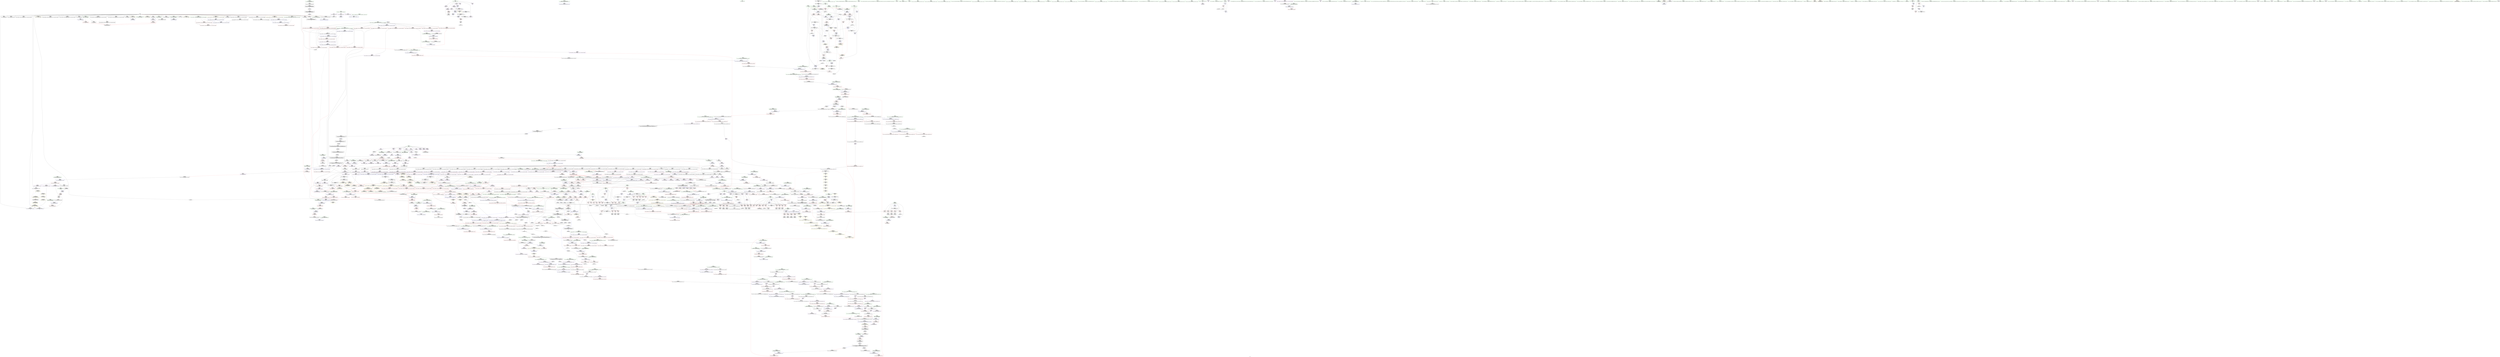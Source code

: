 digraph "SVFG" {
	label="SVFG";

	Node0x55eb53aee8a0 [shape=record,color=grey,label="{NodeID: 0\nNullPtr|{|<s29>101}}"];
	Node0x55eb53aee8a0 -> Node0x55eb53ddb9c0[style=solid];
	Node0x55eb53aee8a0 -> Node0x55eb53ddbac0[style=solid];
	Node0x55eb53aee8a0 -> Node0x55eb53ddbb90[style=solid];
	Node0x55eb53aee8a0 -> Node0x55eb53ddbc60[style=solid];
	Node0x55eb53aee8a0 -> Node0x55eb53ddbd30[style=solid];
	Node0x55eb53aee8a0 -> Node0x55eb53ddbe00[style=solid];
	Node0x55eb53aee8a0 -> Node0x55eb53ddbed0[style=solid];
	Node0x55eb53aee8a0 -> Node0x55eb53ddbfa0[style=solid];
	Node0x55eb53aee8a0 -> Node0x55eb53ddc070[style=solid];
	Node0x55eb53aee8a0 -> Node0x55eb53ddc140[style=solid];
	Node0x55eb53aee8a0 -> Node0x55eb53ddc210[style=solid];
	Node0x55eb53aee8a0 -> Node0x55eb53ddc2e0[style=solid];
	Node0x55eb53aee8a0 -> Node0x55eb53ddc3b0[style=solid];
	Node0x55eb53aee8a0 -> Node0x55eb53ddc480[style=solid];
	Node0x55eb53aee8a0 -> Node0x55eb53ddc550[style=solid];
	Node0x55eb53aee8a0 -> Node0x55eb53ddc620[style=solid];
	Node0x55eb53aee8a0 -> Node0x55eb53ddc6f0[style=solid];
	Node0x55eb53aee8a0 -> Node0x55eb53ddc7c0[style=solid];
	Node0x55eb53aee8a0 -> Node0x55eb53ddc890[style=solid];
	Node0x55eb53aee8a0 -> Node0x55eb53ddc960[style=solid];
	Node0x55eb53aee8a0 -> Node0x55eb53ddca30[style=solid];
	Node0x55eb53aee8a0 -> Node0x55eb53de6100[style=solid];
	Node0x55eb53aee8a0 -> Node0x55eb53de8d10[style=solid];
	Node0x55eb53aee8a0 -> Node0x55eb53de8de0[style=solid];
	Node0x55eb53aee8a0 -> Node0x55eb53de8eb0[style=solid];
	Node0x55eb53aee8a0 -> Node0x55eb53e0a7d0[style=solid];
	Node0x55eb53aee8a0 -> Node0x55eb53e28a80[style=solid];
	Node0x55eb53aee8a0 -> Node0x55eb53df95a0[style=solid];
	Node0x55eb53aee8a0 -> Node0x55eb53df9720[style=solid];
	Node0x55eb53aee8a0:s29 -> Node0x55eb53f0ccf0[style=solid,color=red];
	Node0x55eb53de2080 [shape=record,color=red,label="{NodeID: 775\n1252\<--1236\n\<--__first.addr\n_ZSt34__uninitialized_move_if_noexcept_aIPiS0_SaIiEET0_T_S3_S2_RT1_\n|{<s0>94}}"];
	Node0x55eb53de2080:s0 -> Node0x55eb53f07dc0[style=solid,color=red];
	Node0x55eb53daf420 [shape=record,color=black,label="{NodeID: 1550\nMR_82V_2 = PHI(MR_82V_4, MR_82V_1, )\npts\{300 \}\n}"];
	Node0x55eb53daf420 -> Node0x55eb53de7a60[style=dashed];
	Node0x55eb53dd8b00 [shape=record,color=purple,label="{NodeID: 443\n61\<--17\n\<--pre\n__cxx_global_var_init.1\n}"];
	Node0x55eb53dd8b00 -> Node0x55eb53e295c0[style=solid];
	Node0x55eb53f0d2c0 [shape=record,color=black,label="{NodeID: 2325\n1565 = PHI(1553, )\n2nd arg _ZSt4copyISt13move_iteratorIPiES1_ET0_T_S4_S3_ }"];
	Node0x55eb53f0d2c0 -> Node0x55eb53e0e250[style=solid];
	Node0x55eb53dcc170 [shape=record,color=green,label="{NodeID: 111\n735\<--736\n__p.addr\<--__p.addr_field_insensitive\n_ZNSt12_Vector_baseIiSaIiEE13_M_deallocateEPim\n}"];
	Node0x55eb53dcc170 -> Node0x55eb53df5dc0[style=solid];
	Node0x55eb53dcc170 -> Node0x55eb53df5e90[style=solid];
	Node0x55eb53dcc170 -> Node0x55eb53e09380[style=solid];
	Node0x55eb53de7c00 [shape=record,color=blue,label="{NodeID: 886\n411\<--202\narrayidx34\<--\nmain\n|{<s0>25}}"];
	Node0x55eb53de7c00:s0 -> Node0x55eb53e80df0[style=dashed,color=red];
	Node0x55eb53dee580 [shape=record,color=purple,label="{NodeID: 554\n1448\<--1436\ncoerce.dive\<--__first\n_ZSt22__uninitialized_copy_aISt13move_iteratorIPiES1_iET0_T_S4_S3_RSaIT1_E\n}"];
	Node0x55eb53dee580 -> Node0x55eb53e0d210[style=solid];
	Node0x55eb53dd1120 [shape=record,color=green,label="{NodeID: 222\n1496\<--1497\n__assignable\<--__assignable_field_insensitive\n_ZSt18uninitialized_copyISt13move_iteratorIPiES1_ET0_T_S4_S3_\n}"];
	Node0x55eb53dd1120 -> Node0x55eb53e0da30[style=solid];
	Node0x55eb53e0ced0 [shape=record,color=blue,label="{NodeID: 997\n1387\<--1384\n__n.addr\<--__n\n_ZNSt16allocator_traitsISaIiEE8allocateERS0_m\n}"];
	Node0x55eb53e0ced0 -> Node0x55eb53de3400[style=dashed];
	Node0x55eb53df3fb0 [shape=record,color=red,label="{NodeID: 665\n471\<--307\n\<--now\nmain\n}"];
	Node0x55eb53df3fb0 -> Node0x55eb53e2ce60[style=solid];
	Node0x55eb53ddf160 [shape=record,color=black,label="{NodeID: 333\n536\<--522\n\<--this1\n_ZNSt6vectorIiSaIiEE9push_backERKi\n}"];
	Node0x55eb53ddf160 -> Node0x55eb53deb320[style=solid];
	Node0x55eb53ddf160 -> Node0x55eb53deb3f0[style=solid];
	Node0x55eb53f03d40 [shape=record,color=black,label="{NodeID: 2215\n1136 = PHI(1298, )\n}"];
	Node0x55eb53f03d40 -> Node0x55eb53e2bae0[style=solid];
	Node0x55eb53b7b9a0 [shape=record,color=green,label="{NodeID: 1\n7\<--1\n__dso_handle\<--dummyObj\nGlob }"];
	Node0x55eb53de2150 [shape=record,color=red,label="{NodeID: 776\n1258\<--1238\n\<--__last.addr\n_ZSt34__uninitialized_move_if_noexcept_aIPiS0_SaIiEET0_T_S3_S2_RT1_\n|{<s0>95}}"];
	Node0x55eb53de2150:s0 -> Node0x55eb53f07dc0[style=solid,color=red];
	Node0x55eb53daf920 [shape=record,color=black,label="{NodeID: 1551\nMR_84V_2 = PHI(MR_84V_3, MR_84V_1, )\npts\{302 \}\n}"];
	Node0x55eb53daf920 -> Node0x55eb53e79af0[style=dashed];
	Node0x55eb53dd8bd0 [shape=record,color=purple,label="{NodeID: 444\n68\<--17\n\<--pre\n__cxx_global_var_init.1\n}"];
	Node0x55eb53f0d3d0 [shape=record,color=black,label="{NodeID: 2326\n810 = PHI(761, )\n0th arg _ZNSaIiED2Ev }"];
	Node0x55eb53f0d3d0 -> Node0x55eb53e09ad0[style=solid];
	Node0x55eb53dcc240 [shape=record,color=green,label="{NodeID: 112\n737\<--738\n__n.addr\<--__n.addr_field_insensitive\n_ZNSt12_Vector_baseIiSaIiEE13_M_deallocateEPim\n}"];
	Node0x55eb53dcc240 -> Node0x55eb53df5f60[style=solid];
	Node0x55eb53dcc240 -> Node0x55eb53e09450[style=solid];
	Node0x55eb53de7cd0 [shape=record,color=blue,label="{NodeID: 887\n301\<--414\ntmpi\<--call35\nmain\n}"];
	Node0x55eb53de7cd0 -> Node0x55eb53df3860[style=dashed];
	Node0x55eb53de7cd0 -> Node0x55eb53e79af0[style=dashed];
	Node0x55eb53dee650 [shape=record,color=purple,label="{NodeID: 555\n1450\<--1438\ncoerce.dive1\<--__last\n_ZSt22__uninitialized_copy_aISt13move_iteratorIPiES1_iET0_T_S4_S3_RSaIT1_E\n}"];
	Node0x55eb53dee650 -> Node0x55eb53e0d2e0[style=solid];
	Node0x55eb53dd11f0 [shape=record,color=green,label="{NodeID: 223\n1498\<--1499\nagg.tmp\<--agg.tmp_field_insensitive\n_ZSt18uninitialized_copyISt13move_iteratorIPiES1_ET0_T_S4_S3_\n}"];
	Node0x55eb53dd11f0 -> Node0x55eb53dd7030[style=solid];
	Node0x55eb53dd11f0 -> Node0x55eb53deee70[style=solid];
	Node0x55eb53e0cfa0 [shape=record,color=blue,label="{NodeID: 998\n1402\<--1399\nthis.addr\<--this\n_ZN9__gnu_cxx13new_allocatorIiE8allocateEmPKv\n}"];
	Node0x55eb53e0cfa0 -> Node0x55eb53de34d0[style=dashed];
	Node0x55eb53df4080 [shape=record,color=red,label="{NodeID: 666\n467\<--309\n\<--len\nmain\n}"];
	Node0x55eb53df4080 -> Node0x55eb53e2aee0[style=solid];
	Node0x55eb53ddf230 [shape=record,color=black,label="{NodeID: 334\n544\<--522\n\<--this1\n_ZNSt6vectorIiSaIiEE9push_backERKi\n}"];
	Node0x55eb53ddf230 -> Node0x55eb53deb4c0[style=solid];
	Node0x55eb53ddf230 -> Node0x55eb53deb590[style=solid];
	Node0x55eb53f03e80 [shape=record,color=black,label="{NodeID: 2216\n1139 = PHI(226, )\n}"];
	Node0x55eb53f03e80 -> Node0x55eb53e2bae0[style=solid];
	Node0x55eb53b7cde0 [shape=record,color=green,label="{NodeID: 2\n9\<--1\n\<--dummyObj\nCan only get source location for instruction, argument, global var or function.}"];
	Node0x55eb53de2220 [shape=record,color=red,label="{NodeID: 777\n1262\<--1240\n\<--__result.addr\n_ZSt34__uninitialized_move_if_noexcept_aIPiS0_SaIiEET0_T_S3_S2_RT1_\n|{<s0>96}}"];
	Node0x55eb53de2220:s0 -> Node0x55eb53f06a40[style=solid,color=red];
	Node0x55eb53dafe20 [shape=record,color=black,label="{NodeID: 1552\nMR_86V_2 = PHI(MR_86V_3, MR_86V_1, )\npts\{304 \}\n}"];
	Node0x55eb53dafe20 -> Node0x55eb53e79ff0[style=dashed];
	Node0x55eb53dd8ca0 [shape=record,color=purple,label="{NodeID: 445\n69\<--17\n\<--pre\n__cxx_global_var_init.1\n}"];
	Node0x55eb53dd8ca0 -> Node0x55eb53df9d20[style=solid];
	Node0x55eb53f0d4e0 [shape=record,color=black,label="{NodeID: 2327\n1713 = PHI(1631, )\n0th arg _ZSt12__miter_baseIPiET_S1_ }"];
	Node0x55eb53f0d4e0 -> Node0x55eb53e0f020[style=solid];
	Node0x55eb53dcc310 [shape=record,color=green,label="{NodeID: 113\n751\<--752\n_ZNSt16allocator_traitsISaIiEE10deallocateERS0_Pim\<--_ZNSt16allocator_traitsISaIiEE10deallocateERS0_Pim_field_insensitive\n}"];
	Node0x55eb53de7da0 [shape=record,color=blue,label="{NodeID: 888\n303\<--420\ntmpi2\<--call38\nmain\n}"];
	Node0x55eb53de7da0 -> Node0x55eb53df3930[style=dashed];
	Node0x55eb53de7da0 -> Node0x55eb53e79ff0[style=dashed];
	Node0x55eb53dee720 [shape=record,color=purple,label="{NodeID: 556\n1464\<--1444\ncoerce.dive3\<--agg.tmp\n_ZSt22__uninitialized_copy_aISt13move_iteratorIPiES1_iET0_T_S4_S3_RSaIT1_E\n}"];
	Node0x55eb53dee720 -> Node0x55eb53de3810[style=solid];
	Node0x55eb53dd12c0 [shape=record,color=green,label="{NodeID: 224\n1500\<--1501\nagg.tmp2\<--agg.tmp2_field_insensitive\n_ZSt18uninitialized_copyISt13move_iteratorIPiES1_ET0_T_S4_S3_\n}"];
	Node0x55eb53dd12c0 -> Node0x55eb53dd7100[style=solid];
	Node0x55eb53dd12c0 -> Node0x55eb53deef40[style=solid];
	Node0x55eb53e0d070 [shape=record,color=blue,label="{NodeID: 999\n1404\<--1400\n__n.addr\<--__n\n_ZN9__gnu_cxx13new_allocatorIiE8allocateEmPKv\n}"];
	Node0x55eb53e0d070 -> Node0x55eb53de35a0[style=dashed];
	Node0x55eb53e0d070 -> Node0x55eb53de3670[style=dashed];
	Node0x55eb53df4150 [shape=record,color=red,label="{NodeID: 667\n361\<--360\n\<--arrayidx11\nmain\n}"];
	Node0x55eb53df4150 -> Node0x55eb53e29b60[style=solid];
	Node0x55eb53ddf300 [shape=record,color=black,label="{NodeID: 335\n535\<--534\n\<--_M_impl3\n_ZNSt6vectorIiSaIiEE9push_backERKi\n|{<s0>32}}"];
	Node0x55eb53ddf300:s0 -> Node0x55eb53f0eb60[style=solid,color=red];
	Node0x55eb53f03fc0 [shape=record,color=black,label="{NodeID: 2217\n1149 = PHI(226, )\n}"];
	Node0x55eb53f03fc0 -> Node0x55eb53e2bde0[style=solid];
	Node0x55eb53b3d7f0 [shape=record,color=green,label="{NodeID: 3\n25\<--1\n.str\<--dummyObj\nGlob }"];
	Node0x55eb53de22f0 [shape=record,color=red,label="{NodeID: 778\n1263\<--1242\n\<--__alloc.addr\n_ZSt34__uninitialized_move_if_noexcept_aIPiS0_SaIiEET0_T_S3_S2_RT1_\n|{<s0>96}}"];
	Node0x55eb53de22f0:s0 -> Node0x55eb53f06b50[style=solid,color=red];
	Node0x55eb53db0320 [shape=record,color=black,label="{NodeID: 1553\nMR_88V_2 = PHI(MR_88V_4, MR_88V_1, )\npts\{306 \}\n}"];
	Node0x55eb53db0320 -> Node0x55eb53de80e0[style=dashed];
	Node0x55eb53dd8d70 [shape=record,color=purple,label="{NodeID: 446\n98\<--17\n\<--pre\n__cxx_global_array_dtor\n}"];
	Node0x55eb53f0d5f0 [shape=record,color=black,label="{NodeID: 2328\n1232 = PHI(944, 960, )\n0th arg _ZSt34__uninitialized_move_if_noexcept_aIPiS0_SaIiEET0_T_S3_S2_RT1_ }"];
	Node0x55eb53f0d5f0 -> Node0x55eb53e0bdc0[style=solid];
	Node0x55eb53dcc410 [shape=record,color=green,label="{NodeID: 114\n757\<--758\nthis.addr\<--this.addr_field_insensitive\n_ZNSt12_Vector_baseIiSaIiEE12_Vector_implD2Ev\n}"];
	Node0x55eb53dcc410 -> Node0x55eb53df6030[style=solid];
	Node0x55eb53dcc410 -> Node0x55eb53e09520[style=solid];
	Node0x55eb53de7e70 [shape=record,color=blue,label="{NodeID: 889\n20\<--426\nsumtwo\<--add39\nmain\n}"];
	Node0x55eb53de7e70 -> Node0x55eb53e790f0[style=dashed];
	Node0x55eb53dee7f0 [shape=record,color=purple,label="{NodeID: 557\n1466\<--1446\ncoerce.dive4\<--agg.tmp2\n_ZSt22__uninitialized_copy_aISt13move_iteratorIPiES1_iET0_T_S4_S3_RSaIT1_E\n}"];
	Node0x55eb53dee7f0 -> Node0x55eb53de38e0[style=solid];
	Node0x55eb53dd1390 [shape=record,color=green,label="{NodeID: 225\n1520\<--1521\n_ZNSt20__uninitialized_copyILb1EE13__uninit_copyISt13move_iteratorIPiES3_EET0_T_S6_S5_\<--_ZNSt20__uninitialized_copyILb1EE13__uninit_copyISt13move_iteratorIPiES3_EET0_T_S6_S5__field_insensitive\n}"];
	Node0x55eb53e0d140 [shape=record,color=blue,label="{NodeID: 1000\n1406\<--1401\n.addr\<--\n_ZN9__gnu_cxx13new_allocatorIiE8allocateEmPKv\n}"];
	Node0x55eb53df4220 [shape=record,color=red,label="{NodeID: 668\n367\<--366\n\<--arrayidx14\nmain\n}"];
	Node0x55eb53df4220 -> Node0x55eb53dde460[style=solid];
	Node0x55eb53ddf3d0 [shape=record,color=black,label="{NodeID: 336\n605\<--604\n\<--this1\n_ZNSt12_Vector_baseIiSaIiEE12_Vector_implC2Ev\n|{<s0>38}}"];
	Node0x55eb53ddf3d0:s0 -> Node0x55eb53f09b70[style=solid,color=red];
	Node0x55eb53f04100 [shape=record,color=black,label="{NodeID: 2218\n1150 = PHI(226, )\n}"];
	Node0x55eb53f04100 -> Node0x55eb53e0b810[style=solid];
	Node0x55eb53b3a3a0 [shape=record,color=green,label="{NodeID: 4\n27\<--1\n.str.2\<--dummyObj\nGlob }"];
	Node0x55eb53de23c0 [shape=record,color=red,label="{NodeID: 779\n1265\<--1264\n\<--coerce.dive4\n_ZSt34__uninitialized_move_if_noexcept_aIPiS0_SaIiEET0_T_S3_S2_RT1_\n|{<s0>96}}"];
	Node0x55eb53de23c0:s0 -> Node0x55eb53f06820[style=solid,color=red];
	Node0x55eb53db0820 [shape=record,color=black,label="{NodeID: 1554\nMR_90V_2 = PHI(MR_90V_3, MR_90V_1, )\npts\{308 \}\n}"];
	Node0x55eb53db0820 -> Node0x55eb53de81b0[style=dashed];
	Node0x55eb53db0820 -> Node0x55eb53db0820[style=dashed];
	Node0x55eb53dd8e40 [shape=record,color=purple,label="{NodeID: 447\n99\<--17\n\<--pre\n__cxx_global_array_dtor\n}"];
	Node0x55eb53dd8e40 -> Node0x55eb53e288f0[style=solid];
	Node0x55eb53f0d740 [shape=record,color=black,label="{NodeID: 2329\n1233 = PHI(948, 964, )\n1st arg _ZSt34__uninitialized_move_if_noexcept_aIPiS0_SaIiEET0_T_S3_S2_RT1_ }"];
	Node0x55eb53f0d740 -> Node0x55eb53e0be90[style=solid];
	Node0x55eb53dd17d0 [shape=record,color=green,label="{NodeID: 115\n763\<--764\n_ZNSaIiED2Ev\<--_ZNSaIiED2Ev_field_insensitive\n}"];
	Node0x55eb53de7f40 [shape=record,color=blue,label="{NodeID: 890\n299\<--431\ni20\<--inc41\nmain\n}"];
	Node0x55eb53de7f40 -> Node0x55eb53df31e0[style=dashed];
	Node0x55eb53de7f40 -> Node0x55eb53df32b0[style=dashed];
	Node0x55eb53de7f40 -> Node0x55eb53df3380[style=dashed];
	Node0x55eb53de7f40 -> Node0x55eb53df3450[style=dashed];
	Node0x55eb53de7f40 -> Node0x55eb53df3520[style=dashed];
	Node0x55eb53de7f40 -> Node0x55eb53df35f0[style=dashed];
	Node0x55eb53de7f40 -> Node0x55eb53df36c0[style=dashed];
	Node0x55eb53de7f40 -> Node0x55eb53df3790[style=dashed];
	Node0x55eb53de7f40 -> Node0x55eb53de7f40[style=dashed];
	Node0x55eb53de7f40 -> Node0x55eb53daf420[style=dashed];
	Node0x55eb53dee8c0 [shape=record,color=purple,label="{NodeID: 558\n1761\<--1454\noffset_0\<--\n}"];
	Node0x55eb53dee8c0 -> Node0x55eb53e0d550[style=solid];
	Node0x55eb53dd1490 [shape=record,color=green,label="{NodeID: 226\n1532\<--1533\n__first\<--__first_field_insensitive\n_ZNSt20__uninitialized_copyILb1EE13__uninit_copyISt13move_iteratorIPiES3_EET0_T_S6_S5_\n}"];
	Node0x55eb53dd1490 -> Node0x55eb53dd72a0[style=solid];
	Node0x55eb53dd1490 -> Node0x55eb53def350[style=solid];
	Node0x55eb53e0d210 [shape=record,color=blue,label="{NodeID: 1001\n1448\<--1432\ncoerce.dive\<--__first.coerce\n_ZSt22__uninitialized_copy_aISt13move_iteratorIPiES1_iET0_T_S4_S3_RSaIT1_E\n}"];
	Node0x55eb53e0d210 -> Node0x55eb53de53b0[style=dashed];
	Node0x55eb53df42f0 [shape=record,color=red,label="{NodeID: 669\n389\<--388\n\<--arrayidx25\nmain\n}"];
	Node0x55eb53df42f0 -> Node0x55eb53dde600[style=solid];
	Node0x55eb53ddf4a0 [shape=record,color=black,label="{NodeID: 337\n622\<--621\n\<--this1\n_ZNSaIiEC2Ev\n|{<s0>39}}"];
	Node0x55eb53ddf4a0:s0 -> Node0x55eb53f0a180[style=solid,color=red];
	Node0x55eb53f04240 [shape=record,color=black,label="{NodeID: 2219\n1152 = PHI(1314, )\n}"];
	Node0x55eb53f04240 -> Node0x55eb53df90f0[style=solid];
	Node0x55eb53b13d70 [shape=record,color=green,label="{NodeID: 5\n29\<--1\n.str.3\<--dummyObj\nGlob }"];
	Node0x55eb53de2490 [shape=record,color=red,label="{NodeID: 780\n1267\<--1266\n\<--coerce.dive5\n_ZSt34__uninitialized_move_if_noexcept_aIPiS0_SaIiEET0_T_S3_S2_RT1_\n|{<s0>96}}"];
	Node0x55eb53de2490:s0 -> Node0x55eb53f06930[style=solid,color=red];
	Node0x55eb53db0d20 [shape=record,color=black,label="{NodeID: 1555\nMR_30V_2 = PHI(MR_30V_3, MR_30V_1, )\npts\{310 \}\n}"];
	Node0x55eb53db0d20 -> Node0x55eb53df48a0[style=dashed];
	Node0x55eb53db0d20 -> Node0x55eb53de8280[style=dashed];
	Node0x55eb53db0d20 -> Node0x55eb53db0d20[style=dashed];
	Node0x55eb53dd8f10 [shape=record,color=purple,label="{NodeID: 448\n106\<--17\n\<--pre\n__cxx_global_array_dtor\n}"];
	Node0x55eb53dd8f10 -> Node0x55eb53e2c9e0[style=solid];
	Node0x55eb53f0d890 [shape=record,color=black,label="{NodeID: 2330\n1234 = PHI(949, 965, )\n2nd arg _ZSt34__uninitialized_move_if_noexcept_aIPiS0_SaIiEET0_T_S3_S2_RT1_ }"];
	Node0x55eb53f0d890 -> Node0x55eb53e0bf60[style=solid];
	Node0x55eb53dd18d0 [shape=record,color=green,label="{NodeID: 116\n770\<--771\n__a.addr\<--__a.addr_field_insensitive\n_ZNSt16allocator_traitsISaIiEE10deallocateERS0_Pim\n}"];
	Node0x55eb53dd18d0 -> Node0x55eb53df6100[style=solid];
	Node0x55eb53dd18d0 -> Node0x55eb53e095f0[style=solid];
	Node0x55eb53de8010 [shape=record,color=blue,label="{NodeID: 891\n20\<--435\nsumtwo\<--div\nmain\n|{|<s3>28|<s4>29}}"];
	Node0x55eb53de8010 -> Node0x55eb53df47d0[style=dashed];
	Node0x55eb53de8010 -> Node0x55eb53df48a0[style=dashed];
	Node0x55eb53de8010 -> Node0x55eb53dae020[style=dashed];
	Node0x55eb53de8010:s3 -> Node0x55eb53e88390[style=dashed,color=red];
	Node0x55eb53de8010:s4 -> Node0x55eb53e88390[style=dashed,color=red];
	Node0x55eb53dee990 [shape=record,color=purple,label="{NodeID: 559\n1762\<--1455\noffset_0\<--\n}"];
	Node0x55eb53dee990 -> Node0x55eb53de53b0[style=solid];
	Node0x55eb53dd1560 [shape=record,color=green,label="{NodeID: 227\n1534\<--1535\n__last\<--__last_field_insensitive\n_ZNSt20__uninitialized_copyILb1EE13__uninit_copyISt13move_iteratorIPiES3_EET0_T_S6_S5_\n}"];
	Node0x55eb53dd1560 -> Node0x55eb53dd7370[style=solid];
	Node0x55eb53dd1560 -> Node0x55eb53def420[style=solid];
	Node0x55eb53e0d2e0 [shape=record,color=blue,label="{NodeID: 1002\n1450\<--1433\ncoerce.dive1\<--__last.coerce\n_ZSt22__uninitialized_copy_aISt13move_iteratorIPiES1_iET0_T_S4_S3_RSaIT1_E\n}"];
	Node0x55eb53e0d2e0 -> Node0x55eb53de5480[style=dashed];
	Node0x55eb53e91430 [shape=record,color=yellow,style=double,label="{NodeID: 1777\n32V_1 = ENCHI(MR_32V_0)\npts\{1423 \}\nFun[_ZSt34__uninitialized_move_if_noexcept_aIPiS0_SaIiEET0_T_S3_S2_RT1_]|{<s0>96}}"];
	Node0x55eb53e91430:s0 -> Node0x55eb53e859f0[style=dashed,color=red];
	Node0x55eb53df43c0 [shape=record,color=red,label="{NodeID: 670\n392\<--391\n\<--arrayidx27\nmain\n}"];
	Node0x55eb53df43c0 -> Node0x55eb53e2cb60[style=solid];
	Node0x55eb53ddf570 [shape=record,color=black,label="{NodeID: 338\n660\<--659\n\<--_M_impl\n_ZNSt12_Vector_baseIiSaIiEE19_M_get_Tp_allocatorEv\n}"];
	Node0x55eb53ddf570 -> Node0x55eb53ddf640[style=solid];
	Node0x55eb53f04380 [shape=record,color=black,label="{NodeID: 2220\n1159 = PHI(226, )\n}"];
	Node0x55eb53f04380 -> Node0x55eb53df9ba0[style=solid];
	Node0x55eb53b163b0 [shape=record,color=green,label="{NodeID: 6\n32\<--1\n\<--dummyObj\nCan only get source location for instruction, argument, global var or function.}"];
	Node0x55eb53de2560 [shape=record,color=red,label="{NodeID: 781\n1277\<--1274\nthis1\<--this.addr\n_ZNK9__gnu_cxx17__normal_iteratorIPiSt6vectorIiSaIiEEE4baseEv\n}"];
	Node0x55eb53de2560 -> Node0x55eb53dee310[style=solid];
	Node0x55eb53e74af0 [shape=record,color=black,label="{NodeID: 1556\nMR_32V_2 = PHI(MR_32V_3, MR_32V_1, )\npts\{1423 \}\n}"];
	Node0x55eb53e74af0 -> Node0x55eb53e7d6f0[style=dashed];
	Node0x55eb53dd8fe0 [shape=record,color=purple,label="{NodeID: 449\n171\<--17\narrayidx\<--pre\n_Z11findlongesti\n|{<s0>13}}"];
	Node0x55eb53dd8fe0:s0 -> Node0x55eb53f0b360[style=solid,color=red];
	Node0x55eb53f0da10 [shape=record,color=black,label="{NodeID: 2331\n1235 = PHI(951, 967, )\n3rd arg _ZSt34__uninitialized_move_if_noexcept_aIPiS0_SaIiEET0_T_S3_S2_RT1_ }"];
	Node0x55eb53f0da10 -> Node0x55eb53e0c030[style=solid];
	Node0x55eb53dd19a0 [shape=record,color=green,label="{NodeID: 117\n772\<--773\n__p.addr\<--__p.addr_field_insensitive\n_ZNSt16allocator_traitsISaIiEE10deallocateERS0_Pim\n}"];
	Node0x55eb53dd19a0 -> Node0x55eb53df61d0[style=solid];
	Node0x55eb53dd19a0 -> Node0x55eb53e096c0[style=solid];
	Node0x55eb53de80e0 [shape=record,color=blue,label="{NodeID: 892\n305\<--9\ni43\<--\nmain\n}"];
	Node0x55eb53de80e0 -> Node0x55eb53df3a00[style=dashed];
	Node0x55eb53de80e0 -> Node0x55eb53df3ad0[style=dashed];
	Node0x55eb53de80e0 -> Node0x55eb53df3ba0[style=dashed];
	Node0x55eb53de80e0 -> Node0x55eb53df3c70[style=dashed];
	Node0x55eb53de80e0 -> Node0x55eb53de8690[style=dashed];
	Node0x55eb53de80e0 -> Node0x55eb53db0320[style=dashed];
	Node0x55eb53e88e50 [shape=record,color=yellow,style=double,label="{NodeID: 1667\n80V_1 = ENCHI(MR_80V_0)\npts\{298 \}\nFun[_ZN9__gnu_cxx13new_allocatorIiE9constructIiJRKiEEEvPT_DpOT0_]}"];
	Node0x55eb53e88e50 -> Node0x55eb53df8a70[style=dashed];
	Node0x55eb53deea60 [shape=record,color=purple,label="{NodeID: 560\n1764\<--1460\noffset_0\<--\n}"];
	Node0x55eb53deea60 -> Node0x55eb53e0d620[style=solid];
	Node0x55eb53dd1630 [shape=record,color=green,label="{NodeID: 228\n1536\<--1537\n__result.addr\<--__result.addr_field_insensitive\n_ZNSt20__uninitialized_copyILb1EE13__uninit_copyISt13move_iteratorIPiES3_EET0_T_S6_S5_\n}"];
	Node0x55eb53dd1630 -> Node0x55eb53de3dc0[style=solid];
	Node0x55eb53dd1630 -> Node0x55eb53e0de40[style=solid];
	Node0x55eb53e0d3b0 [shape=record,color=blue,label="{NodeID: 1003\n1440\<--1434\n__result.addr\<--__result\n_ZSt22__uninitialized_copy_aISt13move_iteratorIPiES1_iET0_T_S4_S3_RSaIT1_E\n}"];
	Node0x55eb53e0d3b0 -> Node0x55eb53de3740[style=dashed];
	Node0x55eb53df4490 [shape=record,color=red,label="{NodeID: 671\n409\<--408\n\<--arrayidx32\nmain\n}"];
	Node0x55eb53df4490 -> Node0x55eb53dde870[style=solid];
	Node0x55eb53ddf640 [shape=record,color=black,label="{NodeID: 339\n653\<--660\n_ZNSt12_Vector_baseIiSaIiEE19_M_get_Tp_allocatorEv_ret\<--\n_ZNSt12_Vector_baseIiSaIiEE19_M_get_Tp_allocatorEv\n|{<s0>8|<s1>51|<s2>63|<s3>66|<s4>71|<s5>75}}"];
	Node0x55eb53ddf640:s0 -> Node0x55eb53f01520[style=solid,color=blue];
	Node0x55eb53ddf640:s1 -> Node0x55eb53f02840[style=solid,color=blue];
	Node0x55eb53ddf640:s2 -> Node0x55eb53f03240[style=solid,color=blue];
	Node0x55eb53ddf640:s3 -> Node0x55eb53f03600[style=solid,color=blue];
	Node0x55eb53ddf640:s4 -> Node0x55eb53f03950[style=solid,color=blue];
	Node0x55eb53ddf640:s5 -> Node0x55eb53f03ac0[style=solid,color=blue];
	Node0x55eb53f044c0 [shape=record,color=black,label="{NodeID: 2221\n1163 = PHI(1298, )\n}"];
	Node0x55eb53f044c0 -> Node0x55eb53df9ea0[style=solid];
	Node0x55eb53dc8d80 [shape=record,color=green,label="{NodeID: 7\n165\<--1\n\<--dummyObj\nCan only get source location for instruction, argument, global var or function.}"];
	Node0x55eb53de2630 [shape=record,color=red,label="{NodeID: 782\n1289\<--1283\n\<--__a.addr\n_ZNSt16allocator_traitsISaIiEE7destroyIiEEvRS0_PT_\n}"];
	Node0x55eb53de2630 -> Node0x55eb53dd5f20[style=solid];
	Node0x55eb53e74ff0 [shape=record,color=black,label="{NodeID: 1557\nMR_94V_2 = PHI(MR_94V_3, MR_94V_1, )\npts\{140000 \}\n}"];
	Node0x55eb53e74ff0 -> Node0x55eb53df4150[style=dashed];
	Node0x55eb53e74ff0 -> Node0x55eb53df42f0[style=dashed];
	Node0x55eb53e74ff0 -> Node0x55eb53df43c0[style=dashed];
	Node0x55eb53e74ff0 -> Node0x55eb53df4490[style=dashed];
	Node0x55eb53e74ff0 -> Node0x55eb53df4560[style=dashed];
	Node0x55eb53e74ff0 -> Node0x55eb53df4700[style=dashed];
	Node0x55eb53e74ff0 -> Node0x55eb53de77f0[style=dashed];
	Node0x55eb53e74ff0 -> Node0x55eb53e74ff0[style=dashed];
	Node0x55eb53dd90b0 [shape=record,color=purple,label="{NodeID: 450\n180\<--17\narrayidx2\<--pre\n_Z11findlongesti\n|{<s0>14}}"];
	Node0x55eb53dd90b0:s0 -> Node0x55eb53f09180[style=solid,color=red];
	Node0x55eb53f0db90 [shape=record,color=black,label="{NodeID: 2332\n1360 = PHI(1345, 1411, )\n0th arg _ZNK9__gnu_cxx13new_allocatorIiE8max_sizeEv }"];
	Node0x55eb53f0db90 -> Node0x55eb53e0cac0[style=solid];
	Node0x55eb53dd1a70 [shape=record,color=green,label="{NodeID: 118\n774\<--775\n__n.addr\<--__n.addr_field_insensitive\n_ZNSt16allocator_traitsISaIiEE10deallocateERS0_Pim\n}"];
	Node0x55eb53dd1a70 -> Node0x55eb53df62a0[style=solid];
	Node0x55eb53dd1a70 -> Node0x55eb53e09790[style=solid];
	Node0x55eb53de81b0 [shape=record,color=blue,label="{NodeID: 893\n307\<--444\nnow\<--\nmain\n}"];
	Node0x55eb53de81b0 -> Node0x55eb53df3d40[style=dashed];
	Node0x55eb53de81b0 -> Node0x55eb53df3e10[style=dashed];
	Node0x55eb53de81b0 -> Node0x55eb53df3ee0[style=dashed];
	Node0x55eb53de81b0 -> Node0x55eb53df3fb0[style=dashed];
	Node0x55eb53de81b0 -> Node0x55eb53de81b0[style=dashed];
	Node0x55eb53de81b0 -> Node0x55eb53de8420[style=dashed];
	Node0x55eb53de81b0 -> Node0x55eb53db0820[style=dashed];
	Node0x55eb53deeb30 [shape=record,color=purple,label="{NodeID: 561\n1765\<--1461\noffset_0\<--\n}"];
	Node0x55eb53deeb30 -> Node0x55eb53de5480[style=solid];
	Node0x55eb53dd1700 [shape=record,color=green,label="{NodeID: 229\n1538\<--1539\nagg.tmp\<--agg.tmp_field_insensitive\n_ZNSt20__uninitialized_copyILb1EE13__uninit_copyISt13move_iteratorIPiES3_EET0_T_S6_S5_\n}"];
	Node0x55eb53dd1700 -> Node0x55eb53dd7440[style=solid];
	Node0x55eb53dd1700 -> Node0x55eb53def4f0[style=solid];
	Node0x55eb53e0d480 [shape=record,color=blue,label="{NodeID: 1004\n1442\<--1435\n.addr\<--\n_ZSt22__uninitialized_copy_aISt13move_iteratorIPiES1_iET0_T_S4_S3_RSaIT1_E\n}"];
	Node0x55eb53df4560 [shape=record,color=red,label="{NodeID: 672\n419\<--418\n\<--arrayidx37\nmain\n|{<s0>26}}"];
	Node0x55eb53df4560:s0 -> Node0x55eb53f0cf10[style=solid,color=red];
	Node0x55eb53ddf710 [shape=record,color=black,label="{NodeID: 340\n681\<--677\nsub.ptr.lhs.cast\<--\n_ZNSt12_Vector_baseIiSaIiEED2Ev\n}"];
	Node0x55eb53ddf710 -> Node0x55eb53e2bf60[style=solid];
	Node0x55eb53f04600 [shape=record,color=black,label="{NodeID: 2222\n1166 = PHI(1298, )\n}"];
	Node0x55eb53f04600 -> Node0x55eb53e29020[style=solid];
	Node0x55eb53dc8e40 [shape=record,color=green,label="{NodeID: 8\n202\<--1\n\<--dummyObj\nCan only get source location for instruction, argument, global var or function.}"];
	Node0x55eb53de2700 [shape=record,color=red,label="{NodeID: 783\n1291\<--1285\n\<--__p.addr\n_ZNSt16allocator_traitsISaIiEE7destroyIiEEvRS0_PT_\n|{<s0>97}}"];
	Node0x55eb53de2700:s0 -> Node0x55eb53f08e20[style=solid,color=red];
	Node0x55eb53e754f0 [shape=record,color=black,label="{NodeID: 1558\nMR_16V_2 = PHI(MR_16V_3, MR_16V_1, )\npts\{190000 \}\n|{|<s1>21}}"];
	Node0x55eb53e754f0 -> Node0x55eb53e7e0f0[style=dashed];
	Node0x55eb53e754f0:s1 -> Node0x55eb53e8b010[style=dashed,color=red];
	Node0x55eb53dd9180 [shape=record,color=purple,label="{NodeID: 451\n194\<--17\narrayidx8\<--pre\n_Z11findlongesti\n|{<s0>15}}"];
	Node0x55eb53dd9180:s0 -> Node0x55eb53f09180[style=solid,color=red];
	Node0x55eb53f0dd10 [shape=record,color=black,label="{NodeID: 2333\n663 = PHI(135, 145, )\n0th arg _ZNSt12_Vector_baseIiSaIiEED2Ev }"];
	Node0x55eb53f0dd10 -> Node0x55eb53de9460[style=solid];
	Node0x55eb53dd1b40 [shape=record,color=green,label="{NodeID: 119\n784\<--785\n_ZN9__gnu_cxx13new_allocatorIiE10deallocateEPim\<--_ZN9__gnu_cxx13new_allocatorIiE10deallocateEPim_field_insensitive\n}"];
	Node0x55eb53de8280 [shape=record,color=blue,label="{NodeID: 894\n309\<--9\nlen\<--\nmain\n}"];
	Node0x55eb53de8280 -> Node0x55eb53e7f4f0[style=dashed];
	Node0x55eb53deec00 [shape=record,color=purple,label="{NodeID: 562\n1483\<--1474\ncoerce.dive\<--retval\n_ZSt32__make_move_if_noexcept_iteratorIiSt13move_iteratorIPiEET0_PT_\n}"];
	Node0x55eb53deec00 -> Node0x55eb53de3a80[style=solid];
	Node0x55eb53dd9b70 [shape=record,color=green,label="{NodeID: 230\n1540\<--1541\nagg.tmp2\<--agg.tmp2_field_insensitive\n_ZNSt20__uninitialized_copyILb1EE13__uninit_copyISt13move_iteratorIPiES3_EET0_T_S6_S5_\n}"];
	Node0x55eb53dd9b70 -> Node0x55eb53dd7510[style=solid];
	Node0x55eb53dd9b70 -> Node0x55eb53def5c0[style=solid];
	Node0x55eb53e0d550 [shape=record,color=blue, style = dotted,label="{NodeID: 1005\n1761\<--1763\noffset_0\<--dummyVal\n_ZSt22__uninitialized_copy_aISt13move_iteratorIPiES1_iET0_T_S4_S3_RSaIT1_E\n}"];
	Node0x55eb53e0d550 -> Node0x55eb53de3810[style=dashed];
	Node0x55eb53df4630 [shape=record,color=red,label="{NodeID: 673\n453\<--452\n\<--arrayidx49\nmain\n}"];
	Node0x55eb53df4630 -> Node0x55eb53ddeae0[style=solid];
	Node0x55eb53ddf7e0 [shape=record,color=black,label="{NodeID: 341\n682\<--680\nsub.ptr.rhs.cast\<--\n_ZNSt12_Vector_baseIiSaIiEED2Ev\n}"];
	Node0x55eb53ddf7e0 -> Node0x55eb53e2bf60[style=solid];
	Node0x55eb53f04740 [shape=record,color=black,label="{NodeID: 2223\n1182 = PHI(1272, )\n}"];
	Node0x55eb53f04740 -> Node0x55eb53de1ad0[style=solid];
	Node0x55eb53dc9360 [shape=record,color=green,label="{NodeID: 9\n244\<--1\n\<--dummyObj\nCan only get source location for instruction, argument, global var or function.}"];
	Node0x55eb53de27d0 [shape=record,color=red,label="{NodeID: 784\n1303\<--1300\nthis1\<--this.addr\n_ZNKSt6vectorIiSaIiEE8max_sizeEv\n}"];
	Node0x55eb53de27d0 -> Node0x55eb53dd5ff0[style=solid];
	Node0x55eb53e759f0 [shape=record,color=black,label="{NodeID: 1559\nMR_18V_2 = PHI(MR_18V_5, MR_18V_1, )\npts\{190001 \}\n}"];
	Node0x55eb53e759f0 -> Node0x55eb53e83af0[style=dashed];
	Node0x55eb53dd9250 [shape=record,color=purple,label="{NodeID: 452\n205\<--17\narrayidx14\<--pre\n_Z11findlongesti\n|{<s0>16}}"];
	Node0x55eb53dd9250:s0 -> Node0x55eb53f09180[style=solid,color=red];
	Node0x55eb53f0de90 [shape=record,color=black,label="{NodeID: 2334\n111 = PHI(102, )\n0th arg _ZNSt6vectorIiSaIiEED2Ev }"];
	Node0x55eb53f0de90 -> Node0x55eb53de63a0[style=solid];
	Node0x55eb53dd1c40 [shape=record,color=green,label="{NodeID: 120\n791\<--792\nthis.addr\<--this.addr_field_insensitive\n_ZN9__gnu_cxx13new_allocatorIiE10deallocateEPim\n}"];
	Node0x55eb53dd1c40 -> Node0x55eb53df6370[style=solid];
	Node0x55eb53dd1c40 -> Node0x55eb53e09860[style=solid];
	Node0x55eb53de8350 [shape=record,color=blue,label="{NodeID: 895\n460\<--202\narrayidx53\<--\nmain\n}"];
	Node0x55eb53de8350 -> Node0x55eb53df4630[style=dashed];
	Node0x55eb53de8350 -> Node0x55eb53de8350[style=dashed];
	Node0x55eb53de8350 -> Node0x55eb53e830f0[style=dashed];
	Node0x55eb53deecd0 [shape=record,color=purple,label="{NodeID: 563\n1502\<--1490\ncoerce.dive\<--__first\n_ZSt18uninitialized_copyISt13move_iteratorIPiES1_ET0_T_S4_S3_\n}"];
	Node0x55eb53deecd0 -> Node0x55eb53e0d7c0[style=solid];
	Node0x55eb53dd9c40 [shape=record,color=green,label="{NodeID: 231\n1559\<--1560\n_ZSt4copyISt13move_iteratorIPiES1_ET0_T_S4_S3_\<--_ZSt4copyISt13move_iteratorIPiES1_ET0_T_S4_S3__field_insensitive\n}"];
	Node0x55eb53e0d620 [shape=record,color=blue, style = dotted,label="{NodeID: 1006\n1764\<--1766\noffset_0\<--dummyVal\n_ZSt22__uninitialized_copy_aISt13move_iteratorIPiES1_iET0_T_S4_S3_RSaIT1_E\n}"];
	Node0x55eb53e0d620 -> Node0x55eb53de38e0[style=dashed];
	Node0x55eb53e84f20 [shape=record,color=yellow,style=double,label="{NodeID: 1781\n149V_1 = ENCHI(MR_149V_0)\npts\{667 \}\nFun[_ZNSt12_Vector_baseIiSaIiEED2Ev]}"];
	Node0x55eb53e84f20 -> Node0x55eb53de9530[style=dashed];
	Node0x55eb53df4700 [shape=record,color=red,label="{NodeID: 674\n465\<--464\n\<--arrayidx55\nmain\n}"];
	Node0x55eb53df4700 -> Node0x55eb53de8420[style=solid];
	Node0x55eb53ddf8b0 [shape=record,color=black,label="{NodeID: 342\n747\<--746\n\<--_M_impl\n_ZNSt12_Vector_baseIiSaIiEE13_M_deallocateEPim\n|{<s0>46}}"];
	Node0x55eb53ddf8b0:s0 -> Node0x55eb53f09840[style=solid,color=red];
	Node0x55eb53f04880 [shape=record,color=black,label="{NodeID: 2224\n1185 = PHI(1272, )\n}"];
	Node0x55eb53f04880 -> Node0x55eb53de1ba0[style=solid];
	Node0x55eb53dc9460 [shape=record,color=green,label="{NodeID: 10\n320\<--1\n\<--dummyObj\nCan only get source location for instruction, argument, global var or function.}"];
	Node0x55eb53de28a0 [shape=record,color=red,label="{NodeID: 785\n1337\<--1317\n\<--retval\n_ZSt3maxImERKT_S2_S2_\n}"];
	Node0x55eb53de28a0 -> Node0x55eb53dd6190[style=solid];
	Node0x55eb53e75ef0 [shape=record,color=black,label="{NodeID: 1560\nMR_20V_2 = PHI(MR_20V_3, MR_20V_1, )\npts\{190002 \}\n}"];
	Node0x55eb53e75ef0 -> Node0x55eb53e7eaf0[style=dashed];
	Node0x55eb53dd9320 [shape=record,color=purple,label="{NodeID: 453\n338\<--17\narrayidx\<--pre\nmain\n|{<s0>21}}"];
	Node0x55eb53dd9320:s0 -> Node0x55eb53f0b250[style=solid,color=red];
	Node0x55eb53f0dfa0 [shape=record,color=black,label="{NodeID: 2335\n1351 = PHI(1304, )\n0th arg _ZNKSt12_Vector_baseIiSaIiEE19_M_get_Tp_allocatorEv }"];
	Node0x55eb53f0dfa0 -> Node0x55eb53e0c9f0[style=solid];
	Node0x55eb53dd1d10 [shape=record,color=green,label="{NodeID: 121\n793\<--794\n__p.addr\<--__p.addr_field_insensitive\n_ZN9__gnu_cxx13new_allocatorIiE10deallocateEPim\n}"];
	Node0x55eb53dd1d10 -> Node0x55eb53df6440[style=solid];
	Node0x55eb53dd1d10 -> Node0x55eb53e09930[style=solid];
	Node0x55eb53de8420 [shape=record,color=blue,label="{NodeID: 896\n307\<--465\nnow\<--\nmain\n}"];
	Node0x55eb53de8420 -> Node0x55eb53df3d40[style=dashed];
	Node0x55eb53de8420 -> Node0x55eb53df3e10[style=dashed];
	Node0x55eb53de8420 -> Node0x55eb53df3ee0[style=dashed];
	Node0x55eb53de8420 -> Node0x55eb53df3fb0[style=dashed];
	Node0x55eb53de8420 -> Node0x55eb53de81b0[style=dashed];
	Node0x55eb53de8420 -> Node0x55eb53de8420[style=dashed];
	Node0x55eb53de8420 -> Node0x55eb53db0820[style=dashed];
	Node0x55eb53deeda0 [shape=record,color=purple,label="{NodeID: 564\n1504\<--1492\ncoerce.dive1\<--__last\n_ZSt18uninitialized_copyISt13move_iteratorIPiES1_ET0_T_S4_S3_\n}"];
	Node0x55eb53deeda0 -> Node0x55eb53e0d890[style=solid];
	Node0x55eb53dd9d40 [shape=record,color=green,label="{NodeID: 232\n1566\<--1567\n__first\<--__first_field_insensitive\n_ZSt4copyISt13move_iteratorIPiES1_ET0_T_S4_S3_\n}"];
	Node0x55eb53dd9d40 -> Node0x55eb53dd76b0[style=solid];
	Node0x55eb53dd9d40 -> Node0x55eb53def9d0[style=solid];
	Node0x55eb53e0d6f0 [shape=record,color=blue,label="{NodeID: 1007\n1476\<--1473\n__i.addr\<--__i\n_ZSt32__make_move_if_noexcept_iteratorIiSt13move_iteratorIPiEET0_PT_\n}"];
	Node0x55eb53e0d6f0 -> Node0x55eb53de39b0[style=dashed];
	Node0x55eb53e85030 [shape=record,color=yellow,style=double,label="{NodeID: 1782\n151V_1 = ENCHI(MR_151V_0)\npts\{669 \}\nFun[_ZNSt12_Vector_baseIiSaIiEED2Ev]}"];
	Node0x55eb53e85030 -> Node0x55eb53de9600[style=dashed];
	Node0x55eb53df47d0 [shape=record,color=red,label="{NodeID: 675\n476\<--475\n\<--call59\nmain\n}"];
	Node0x55eb53df47d0 -> Node0x55eb53de85c0[style=solid];
	Node0x55eb53ddf980 [shape=record,color=black,label="{NodeID: 343\n761\<--760\n\<--this1\n_ZNSt12_Vector_baseIiSaIiEE12_Vector_implD2Ev\n|{<s0>47}}"];
	Node0x55eb53ddf980:s0 -> Node0x55eb53f0d3d0[style=solid,color=red];
	Node0x55eb53f049c0 [shape=record,color=black,label="{NodeID: 2225\n1224 = PHI(1382, )\n}"];
	Node0x55eb53f049c0 -> Node0x55eb53e28a80[style=solid];
	Node0x55eb53dc9560 [shape=record,color=green,label="{NodeID: 11\n397\<--1\n\<--dummyObj\nCan only get source location for instruction, argument, global var or function.}"];
	Node0x55eb53de2970 [shape=record,color=red,label="{NodeID: 786\n1325\<--1319\n\<--__a.addr\n_ZSt3maxImERKT_S2_S2_\n}"];
	Node0x55eb53de2970 -> Node0x55eb53de2cb0[style=solid];
	Node0x55eb53e763f0 [shape=record,color=black,label="{NodeID: 1561\nMR_36V_2 = PHI(MR_36V_9, MR_36V_1, )\npts\{240000 \}\n}"];
	Node0x55eb53e763f0 -> Node0x55eb53e7a4f0[style=dashed];
	Node0x55eb53dd93f0 [shape=record,color=purple,label="{NodeID: 454\n369\<--17\narrayidx16\<--pre\nmain\n|{<s0>23}}"];
	Node0x55eb53dd93f0:s0 -> Node0x55eb53f09620[style=solid,color=red];
	Node0x55eb53f0e0b0 [shape=record,color=black,label="{NodeID: 2336\n635 = PHI(123, 837, 1000, 1017, )\n0th arg _ZSt8_DestroyIPiiEvT_S1_RSaIT0_E }"];
	Node0x55eb53f0e0b0 -> Node0x55eb53de9120[style=solid];
	Node0x55eb53dd1de0 [shape=record,color=green,label="{NodeID: 122\n795\<--796\n.addr\<--.addr_field_insensitive\n_ZN9__gnu_cxx13new_allocatorIiE10deallocateEPim\n}"];
	Node0x55eb53dd1de0 -> Node0x55eb53e09a00[style=solid];
	Node0x55eb53de84f0 [shape=record,color=blue,label="{NodeID: 897\n309\<--468\nlen\<--inc56\nmain\n}"];
	Node0x55eb53de84f0 -> Node0x55eb53e7f4f0[style=dashed];
	Node0x55eb53deee70 [shape=record,color=purple,label="{NodeID: 565\n1515\<--1498\ncoerce.dive3\<--agg.tmp\n_ZSt18uninitialized_copyISt13move_iteratorIPiES1_ET0_T_S4_S3_\n}"];
	Node0x55eb53deee70 -> Node0x55eb53de3c20[style=solid];
	Node0x55eb53dd9e10 [shape=record,color=green,label="{NodeID: 233\n1568\<--1569\n__last\<--__last_field_insensitive\n_ZSt4copyISt13move_iteratorIPiES1_ET0_T_S4_S3_\n}"];
	Node0x55eb53dd9e10 -> Node0x55eb53dd7780[style=solid];
	Node0x55eb53dd9e10 -> Node0x55eb53defaa0[style=solid];
	Node0x55eb53e0d7c0 [shape=record,color=blue,label="{NodeID: 1008\n1502\<--1487\ncoerce.dive\<--__first.coerce\n_ZSt18uninitialized_copyISt13move_iteratorIPiES1_ET0_T_S4_S3_\n}"];
	Node0x55eb53e0d7c0 -> Node0x55eb53de5550[style=dashed];
	Node0x55eb53e85110 [shape=record,color=yellow,style=double,label="{NodeID: 1783\n16V_1 = ENCHI(MR_16V_0)\npts\{190000 \}\nFun[_ZNSt12_Vector_baseIiSaIiEED2Ev]}"];
	Node0x55eb53e85110 -> Node0x55eb53df58e0[style=dashed];
	Node0x55eb53e85110 -> Node0x55eb53df5a80[style=dashed];
	Node0x55eb53df48a0 [shape=record,color=red,label="{NodeID: 676\n486\<--485\n\<--call64\nmain\n}"];
	Node0x55eb53ddfa50 [shape=record,color=black,label="{NodeID: 344\n780\<--779\n\<--\n_ZNSt16allocator_traitsISaIiEE10deallocateERS0_Pim\n|{<s0>48}}"];
	Node0x55eb53ddfa50:s0 -> Node0x55eb53f0b9f0[style=solid,color=red];
	Node0x55eb53f04b00 [shape=record,color=black,label="{NodeID: 2226\n1253 = PHI(1472, )\n}"];
	Node0x55eb53f04b00 -> Node0x55eb53e0c100[style=solid];
	Node0x55eb53dc9660 [shape=record,color=green,label="{NodeID: 12\n398\<--1\n\<--dummyObj\nCan only get source location for instruction, argument, global var or function.}"];
	Node0x55eb53de2a40 [shape=record,color=red,label="{NodeID: 787\n1334\<--1319\n\<--__a.addr\n_ZSt3maxImERKT_S2_S2_\n}"];
	Node0x55eb53de2a40 -> Node0x55eb53e0c850[style=solid];
	Node0x55eb53dd94c0 [shape=record,color=purple,label="{NodeID: 455\n188\<--22\narrayidx6\<--visited\n_Z11findlongesti\n}"];
	Node0x55eb53dd94c0 -> Node0x55eb53df1b20[style=solid];
	Node0x55eb53f0e430 [shape=record,color=black,label="{NodeID: 2337\n636 = PHI(127, 841, 1001, 1021, )\n1st arg _ZSt8_DestroyIPiiEvT_S1_RSaIT0_E }"];
	Node0x55eb53f0e430 -> Node0x55eb53de91f0[style=solid];
	Node0x55eb53dd1eb0 [shape=record,color=green,label="{NodeID: 123\n804\<--805\n_ZdlPv\<--_ZdlPv_field_insensitive\n}"];
	Node0x55eb53de85c0 [shape=record,color=blue,label="{NodeID: 898\n15\<--476\nmaxcyclength\<--\nmain\n}"];
	Node0x55eb53de85c0 -> Node0x55eb53e81cf0[style=dashed];
	Node0x55eb53deef40 [shape=record,color=purple,label="{NodeID: 566\n1517\<--1500\ncoerce.dive4\<--agg.tmp2\n_ZSt18uninitialized_copyISt13move_iteratorIPiES1_ET0_T_S4_S3_\n}"];
	Node0x55eb53deef40 -> Node0x55eb53de3cf0[style=solid];
	Node0x55eb53dd9ee0 [shape=record,color=green,label="{NodeID: 234\n1570\<--1571\n__result.addr\<--__result.addr_field_insensitive\n_ZSt4copyISt13move_iteratorIPiES1_ET0_T_S4_S3_\n}"];
	Node0x55eb53dd9ee0 -> Node0x55eb53de4030[style=solid];
	Node0x55eb53dd9ee0 -> Node0x55eb53e0e250[style=solid];
	Node0x55eb53e0d890 [shape=record,color=blue,label="{NodeID: 1009\n1504\<--1488\ncoerce.dive1\<--__last.coerce\n_ZSt18uninitialized_copyISt13move_iteratorIPiES1_ET0_T_S4_S3_\n}"];
	Node0x55eb53e0d890 -> Node0x55eb53de5620[style=dashed];
	Node0x55eb53e851f0 [shape=record,color=yellow,style=double,label="{NodeID: 1784\n20V_1 = ENCHI(MR_20V_0)\npts\{190002 \}\nFun[_ZNSt12_Vector_baseIiSaIiEED2Ev]}"];
	Node0x55eb53e851f0 -> Node0x55eb53df59b0[style=dashed];
	Node0x55eb53df4970 [shape=record,color=red,label="{NodeID: 677\n502\<--499\nthis1\<--this.addr\n_ZNSt6vectorIiSaIiEE5clearEv\n|{|<s1>31}}"];
	Node0x55eb53df4970 -> Node0x55eb53ddee20[style=solid];
	Node0x55eb53df4970:s1 -> Node0x55eb53f0f8c0[style=solid,color=red];
	Node0x55eb53ddfb20 [shape=record,color=black,label="{NodeID: 345\n802\<--801\n\<--\n_ZN9__gnu_cxx13new_allocatorIiE10deallocateEPim\n}"];
	Node0x55eb53f04c40 [shape=record,color=black,label="{NodeID: 2227\n1259 = PHI(1472, )\n}"];
	Node0x55eb53f04c40 -> Node0x55eb53e0c1d0[style=solid];
	Node0x55eb53dc9b60 [shape=record,color=green,label="{NodeID: 13\n399\<--1\n\<--dummyObj\nCan only get source location for instruction, argument, global var or function.}"];
	Node0x55eb53de2b10 [shape=record,color=red,label="{NodeID: 788\n1327\<--1321\n\<--__b.addr\n_ZSt3maxImERKT_S2_S2_\n}"];
	Node0x55eb53de2b10 -> Node0x55eb53de2d80[style=solid];
	Node0x55eb53dd9590 [shape=record,color=purple,label="{NodeID: 456\n200\<--22\narrayidx12\<--visited\n_Z11findlongesti\n}"];
	Node0x55eb53dd9590 -> Node0x55eb53de6880[style=solid];
	Node0x55eb53f0e630 [shape=record,color=black,label="{NodeID: 2338\n637 = PHI(129, 843, 1003, 1023, )\n2nd arg _ZSt8_DestroyIPiiEvT_S1_RSaIT0_E }"];
	Node0x55eb53f0e630 -> Node0x55eb53de92c0[style=solid];
	Node0x55eb53dd1fb0 [shape=record,color=green,label="{NodeID: 124\n811\<--812\nthis.addr\<--this.addr_field_insensitive\n_ZNSaIiED2Ev\n}"];
	Node0x55eb53dd1fb0 -> Node0x55eb53df6510[style=solid];
	Node0x55eb53dd1fb0 -> Node0x55eb53e09ad0[style=solid];
	Node0x55eb53de8690 [shape=record,color=blue,label="{NodeID: 899\n305\<--481\ni43\<--inc62\nmain\n}"];
	Node0x55eb53de8690 -> Node0x55eb53df3a00[style=dashed];
	Node0x55eb53de8690 -> Node0x55eb53df3ad0[style=dashed];
	Node0x55eb53de8690 -> Node0x55eb53df3ba0[style=dashed];
	Node0x55eb53de8690 -> Node0x55eb53df3c70[style=dashed];
	Node0x55eb53de8690 -> Node0x55eb53de8690[style=dashed];
	Node0x55eb53de8690 -> Node0x55eb53db0320[style=dashed];
	Node0x55eb53def010 [shape=record,color=purple,label="{NodeID: 567\n1767\<--1508\noffset_0\<--\n}"];
	Node0x55eb53def010 -> Node0x55eb53e0db00[style=solid];
	Node0x55eb53dd9fb0 [shape=record,color=green,label="{NodeID: 235\n1572\<--1573\nagg.tmp\<--agg.tmp_field_insensitive\n_ZSt4copyISt13move_iteratorIPiES1_ET0_T_S4_S3_\n}"];
	Node0x55eb53dd9fb0 -> Node0x55eb53dd7850[style=solid];
	Node0x55eb53dd9fb0 -> Node0x55eb53defb70[style=solid];
	Node0x55eb53e0d960 [shape=record,color=blue,label="{NodeID: 1010\n1494\<--1489\n__result.addr\<--__result\n_ZSt18uninitialized_copyISt13move_iteratorIPiES1_ET0_T_S4_S3_\n}"];
	Node0x55eb53e0d960 -> Node0x55eb53de3b50[style=dashed];
	Node0x55eb53df4a40 [shape=record,color=red,label="{NodeID: 678\n506\<--505\n\<--_M_start\n_ZNSt6vectorIiSaIiEE5clearEv\n|{<s0>31}}"];
	Node0x55eb53df4a40:s0 -> Node0x55eb53f0fa00[style=solid,color=red];
	Node0x55eb53ddfbf0 [shape=record,color=black,label="{NodeID: 346\n815\<--814\n\<--this1\n_ZNSaIiED2Ev\n|{<s0>50}}"];
	Node0x55eb53ddfbf0:s0 -> Node0x55eb53f0bf40[style=solid,color=red];
	Node0x55eb53f04d80 [shape=record,color=black,label="{NodeID: 2228\n1268 = PHI(1431, )\n}"];
	Node0x55eb53f04d80 -> Node0x55eb53dd5d80[style=solid];
	Node0x55eb53dc9bf0 [shape=record,color=green,label="{NodeID: 14\n436\<--1\n\<--dummyObj\nCan only get source location for instruction, argument, global var or function.}"];
	Node0x55eb53de2be0 [shape=record,color=red,label="{NodeID: 789\n1331\<--1321\n\<--__b.addr\n_ZSt3maxImERKT_S2_S2_\n}"];
	Node0x55eb53de2be0 -> Node0x55eb53e0c780[style=solid];
	Node0x55eb53dd9660 [shape=record,color=purple,label="{NodeID: 457\n395\<--22\n\<--visited\nmain\n}"];
	Node0x55eb53f0e830 [shape=record,color=black,label="{NodeID: 2339\n1487 = PHI(1465, )\n0th arg _ZSt18uninitialized_copyISt13move_iteratorIPiES1_ET0_T_S4_S3_ }"];
	Node0x55eb53f0e830 -> Node0x55eb53e0d7c0[style=solid];
	Node0x55eb53dd2080 [shape=record,color=green,label="{NodeID: 125\n817\<--818\n_ZN9__gnu_cxx13new_allocatorIiED2Ev\<--_ZN9__gnu_cxx13new_allocatorIiED2Ev_field_insensitive\n}"];
	Node0x55eb53de8760 [shape=record,color=blue,label="{NodeID: 900\n499\<--498\nthis.addr\<--this\n_ZNSt6vectorIiSaIiEE5clearEv\n}"];
	Node0x55eb53de8760 -> Node0x55eb53df4970[style=dashed];
	Node0x55eb53def0e0 [shape=record,color=purple,label="{NodeID: 568\n1768\<--1509\noffset_0\<--\n}"];
	Node0x55eb53def0e0 -> Node0x55eb53de5550[style=solid];
	Node0x55eb53dda080 [shape=record,color=green,label="{NodeID: 236\n1574\<--1575\nagg.tmp3\<--agg.tmp3_field_insensitive\n_ZSt4copyISt13move_iteratorIPiES1_ET0_T_S4_S3_\n}"];
	Node0x55eb53dda080 -> Node0x55eb53dd7920[style=solid];
	Node0x55eb53dda080 -> Node0x55eb53defc40[style=solid];
	Node0x55eb53e0da30 [shape=record,color=blue,label="{NodeID: 1011\n1496\<--202\n__assignable\<--\n_ZSt18uninitialized_copyISt13move_iteratorIPiES1_ET0_T_S4_S3_\n}"];
	Node0x55eb53df4b10 [shape=record,color=red,label="{NodeID: 679\n522\<--514\nthis1\<--this.addr\n_ZNSt6vectorIiSaIiEE9push_backERKi\n|{|<s5>33|<s6>34}}"];
	Node0x55eb53df4b10 -> Node0x55eb53ddeef0[style=solid];
	Node0x55eb53df4b10 -> Node0x55eb53ddefc0[style=solid];
	Node0x55eb53df4b10 -> Node0x55eb53ddf090[style=solid];
	Node0x55eb53df4b10 -> Node0x55eb53ddf160[style=solid];
	Node0x55eb53df4b10 -> Node0x55eb53ddf230[style=solid];
	Node0x55eb53df4b10:s5 -> Node0x55eb53f09c80[style=solid,color=red];
	Node0x55eb53df4b10:s6 -> Node0x55eb53f07a90[style=solid,color=red];
	Node0x55eb53ddfcc0 [shape=record,color=black,label="{NodeID: 347\n838\<--836\n\<--this1\n_ZNSt6vectorIiSaIiEE15_M_erase_at_endEPi\n}"];
	Node0x55eb53ddfcc0 -> Node0x55eb53dec290[style=solid];
	Node0x55eb53ddfcc0 -> Node0x55eb53dec360[style=solid];
	Node0x55eb53f04ec0 [shape=record,color=black,label="{NodeID: 2229\n1305 = PHI(1350, )\n|{<s0>99}}"];
	Node0x55eb53f04ec0:s0 -> Node0x55eb53f0ce00[style=solid,color=red];
	Node0x55eb53dc9cb0 [shape=record,color=green,label="{NodeID: 15\n456\<--1\n\<--dummyObj\nCan only get source location for instruction, argument, global var or function.}"];
	Node0x55eb53de2cb0 [shape=record,color=red,label="{NodeID: 790\n1326\<--1325\n\<--\n_ZSt3maxImERKT_S2_S2_\n}"];
	Node0x55eb53de2cb0 -> Node0x55eb53e2cce0[style=solid];
	Node0x55eb53dd9730 [shape=record,color=purple,label="{NodeID: 458\n404\<--22\narrayidx30\<--visited\nmain\n}"];
	Node0x55eb53dd9730 -> Node0x55eb53de7b30[style=solid];
	Node0x55eb53f0e940 [shape=record,color=black,label="{NodeID: 2340\n1488 = PHI(1467, )\n1st arg _ZSt18uninitialized_copyISt13move_iteratorIPiES1_ET0_T_S4_S3_ }"];
	Node0x55eb53f0e940 -> Node0x55eb53e0d890[style=solid];
	Node0x55eb53dd2180 [shape=record,color=green,label="{NodeID: 126\n822\<--823\nthis.addr\<--this.addr_field_insensitive\n_ZN9__gnu_cxx13new_allocatorIiED2Ev\n}"];
	Node0x55eb53dd2180 -> Node0x55eb53df65e0[style=solid];
	Node0x55eb53dd2180 -> Node0x55eb53e09ba0[style=solid];
	Node0x55eb53de8830 [shape=record,color=blue,label="{NodeID: 901\n514\<--512\nthis.addr\<--this\n_ZNSt6vectorIiSaIiEE9push_backERKi\n}"];
	Node0x55eb53de8830 -> Node0x55eb53df4b10[style=dashed];
	Node0x55eb53e896f0 [shape=record,color=yellow,style=double,label="{NodeID: 1676\n16V_1 = ENCHI(MR_16V_0)\npts\{190000 \}\nFun[_ZNSt6vectorIiSaIiEEixEm]}"];
	Node0x55eb53e896f0 -> Node0x55eb53df2270[style=dashed];
	Node0x55eb53def1b0 [shape=record,color=purple,label="{NodeID: 569\n1770\<--1511\noffset_0\<--\n}"];
	Node0x55eb53def1b0 -> Node0x55eb53e0dbd0[style=solid];
	Node0x55eb53dda150 [shape=record,color=green,label="{NodeID: 237\n1587\<--1588\n_ZSt12__miter_baseIPiEDTcl12__miter_basecldtfp_4baseEEESt13move_iteratorIT_E\<--_ZSt12__miter_baseIPiEDTcl12__miter_basecldtfp_4baseEEESt13move_iteratorIT_E_field_insensitive\n}"];
	Node0x55eb53e0db00 [shape=record,color=blue, style = dotted,label="{NodeID: 1012\n1767\<--1769\noffset_0\<--dummyVal\n_ZSt18uninitialized_copyISt13move_iteratorIPiES1_ET0_T_S4_S3_\n}"];
	Node0x55eb53e0db00 -> Node0x55eb53de3c20[style=dashed];
	Node0x55eb53e854c0 [shape=record,color=yellow,style=double,label="{NodeID: 1787\n12V_1 = ENCHI(MR_12V_0)\npts\{115 \}\nFun[_ZNSt6vectorIiSaIiEED2Ev]}"];
	Node0x55eb53e854c0 -> Node0x55eb53de6470[style=dashed];
	Node0x55eb53df4be0 [shape=record,color=red,label="{NodeID: 680\n540\<--516\n\<--__x.addr\n_ZNSt6vectorIiSaIiEE9push_backERKi\n|{<s0>32}}"];
	Node0x55eb53df4be0:s0 -> Node0x55eb53f0ee00[style=solid,color=red];
	Node0x55eb53ddfd90 [shape=record,color=black,label="{NodeID: 348\n842\<--836\n\<--this1\n_ZNSt6vectorIiSaIiEE15_M_erase_at_endEPi\n|{<s0>51}}"];
	Node0x55eb53ddfd90:s0 -> Node0x55eb53f0c6d0[style=solid,color=red];
	Node0x55eb53f05000 [shape=record,color=black,label="{NodeID: 2230\n1308 = PHI(1339, )\n}"];
	Node0x55eb53f05000 -> Node0x55eb53dd60c0[style=solid];
	Node0x55eb53dc9db0 [shape=record,color=green,label="{NodeID: 16\n910\<--1\n\<--dummyObj\nCan only get source location for instruction, argument, global var or function.|{<s0>56}}"];
	Node0x55eb53dc9db0:s0 -> Node0x55eb53f0f060[style=solid,color=red];
	Node0x55eb53de2d80 [shape=record,color=red,label="{NodeID: 791\n1328\<--1327\n\<--\n_ZSt3maxImERKT_S2_S2_\n}"];
	Node0x55eb53de2d80 -> Node0x55eb53e2cce0[style=solid];
	Node0x55eb53e77cf0 [shape=record,color=black,label="{NodeID: 1566\nMR_2V_2 = PHI(MR_2V_3, MR_2V_1, )\npts\{190000 190001 190002 \}\n|{<s0>3}}"];
	Node0x55eb53e77cf0:s0 -> Node0x55eb53e86340[style=dashed,color=red];
	Node0x55eb53dd9800 [shape=record,color=purple,label="{NodeID: 459\n411\<--22\narrayidx34\<--visited\nmain\n}"];
	Node0x55eb53dd9800 -> Node0x55eb53de7c00[style=solid];
	Node0x55eb53f0ea50 [shape=record,color=black,label="{NodeID: 2341\n1489 = PHI(1463, )\n2nd arg _ZSt18uninitialized_copyISt13move_iteratorIPiES1_ET0_T_S4_S3_ }"];
	Node0x55eb53f0ea50 -> Node0x55eb53e0d960[style=solid];
	Node0x55eb53dd2250 [shape=record,color=green,label="{NodeID: 127\n830\<--831\nthis.addr\<--this.addr_field_insensitive\n_ZNSt6vectorIiSaIiEE15_M_erase_at_endEPi\n}"];
	Node0x55eb53dd2250 -> Node0x55eb53df66b0[style=solid];
	Node0x55eb53dd2250 -> Node0x55eb53e09c70[style=solid];
	Node0x55eb53de8900 [shape=record,color=blue,label="{NodeID: 902\n516\<--513\n__x.addr\<--__x\n_ZNSt6vectorIiSaIiEE9push_backERKi\n}"];
	Node0x55eb53de8900 -> Node0x55eb53df4be0[style=dashed];
	Node0x55eb53de8900 -> Node0x55eb53df4cb0[style=dashed];
	Node0x55eb53def280 [shape=record,color=purple,label="{NodeID: 570\n1771\<--1512\noffset_0\<--\n}"];
	Node0x55eb53def280 -> Node0x55eb53de5620[style=solid];
	Node0x55eb53dda250 [shape=record,color=green,label="{NodeID: 238\n1597\<--1598\n_ZSt14__copy_move_a2ILb1EPiS0_ET1_T0_S2_S1_\<--_ZSt14__copy_move_a2ILb1EPiS0_ET1_T0_S2_S1__field_insensitive\n}"];
	Node0x55eb53e0dbd0 [shape=record,color=blue, style = dotted,label="{NodeID: 1013\n1770\<--1772\noffset_0\<--dummyVal\n_ZSt18uninitialized_copyISt13move_iteratorIPiES1_ET0_T_S4_S3_\n}"];
	Node0x55eb53e0dbd0 -> Node0x55eb53de3cf0[style=dashed];
	Node0x55eb53e855a0 [shape=record,color=yellow,style=double,label="{NodeID: 1788\n14V_1 = ENCHI(MR_14V_0)\npts\{117 \}\nFun[_ZNSt6vectorIiSaIiEED2Ev]}"];
	Node0x55eb53e855a0 -> Node0x55eb53de6540[style=dashed];
	Node0x55eb53df4cb0 [shape=record,color=red,label="{NodeID: 681\n556\<--516\n\<--__x.addr\n_ZNSt6vectorIiSaIiEE9push_backERKi\n|{<s0>34}}"];
	Node0x55eb53df4cb0:s0 -> Node0x55eb53f07cb0[style=solid,color=red];
	Node0x55eb53ddfe60 [shape=record,color=black,label="{NodeID: 349\n846\<--836\n\<--this1\n_ZNSt6vectorIiSaIiEE15_M_erase_at_endEPi\n}"];
	Node0x55eb53ddfe60 -> Node0x55eb53dec430[style=solid];
	Node0x55eb53ddfe60 -> Node0x55eb53dec500[style=solid];
	Node0x55eb53f05140 [shape=record,color=black,label="{NodeID: 2231\n1346 = PHI(1359, )\n}"];
	Node0x55eb53f05140 -> Node0x55eb53dd6330[style=solid];
	Node0x55eb53dc9eb0 [shape=record,color=green,label="{NodeID: 17\n1219\<--1\n\<--dummyObj\nCan only get source location for instruction, argument, global var or function.}"];
	Node0x55eb53de2e50 [shape=record,color=red,label="{NodeID: 792\n1344\<--1341\n\<--__a.addr\n_ZNSt16allocator_traitsISaIiEE8max_sizeERKS0_\n}"];
	Node0x55eb53de2e50 -> Node0x55eb53dd6260[style=solid];
	Node0x55eb53e781f0 [shape=record,color=black,label="{NodeID: 1567\nMR_126V_3 = PHI(MR_126V_4, MR_126V_2, )\npts\{1318 \}\n}"];
	Node0x55eb53e781f0 -> Node0x55eb53de28a0[style=dashed];
	Node0x55eb53dd98d0 [shape=record,color=purple,label="{NodeID: 460\n446\<--22\n\<--visited\nmain\n}"];
	Node0x55eb53f0eb60 [shape=record,color=black,label="{NodeID: 2342\n856 = PHI(535, 933, )\n0th arg _ZNSt16allocator_traitsISaIiEE9constructIiJRKiEEEvRS0_PT_DpOT0_ }"];
	Node0x55eb53f0eb60 -> Node0x55eb53e09ee0[style=solid];
	Node0x55eb53dd2320 [shape=record,color=green,label="{NodeID: 128\n832\<--833\n__pos.addr\<--__pos.addr_field_insensitive\n_ZNSt6vectorIiSaIiEE15_M_erase_at_endEPi\n}"];
	Node0x55eb53dd2320 -> Node0x55eb53df6780[style=solid];
	Node0x55eb53dd2320 -> Node0x55eb53df6850[style=solid];
	Node0x55eb53dd2320 -> Node0x55eb53e09d40[style=solid];
	Node0x55eb53de89d0 [shape=record,color=blue,label="{NodeID: 903\n546\<--548\n_M_finish7\<--incdec.ptr\n_ZNSt6vectorIiSaIiEE9push_backERKi\n}"];
	Node0x55eb53de89d0 -> Node0x55eb53e7c2f0[style=dashed];
	Node0x55eb53e898e0 [shape=record,color=yellow,style=double,label="{NodeID: 1678\n80V_1 = ENCHI(MR_80V_0)\npts\{298 \}\nFun[_ZNSt6vectorIiSaIiEE9push_backERKi]|{<s0>32|<s1>34}}"];
	Node0x55eb53e898e0:s0 -> Node0x55eb53e93620[style=dashed,color=red];
	Node0x55eb53e898e0:s1 -> Node0x55eb53e86e80[style=dashed,color=red];
	Node0x55eb53def350 [shape=record,color=purple,label="{NodeID: 571\n1542\<--1532\ncoerce.dive\<--__first\n_ZNSt20__uninitialized_copyILb1EE13__uninit_copyISt13move_iteratorIPiES3_EET0_T_S6_S5_\n}"];
	Node0x55eb53def350 -> Node0x55eb53e0dca0[style=solid];
	Node0x55eb53dda350 [shape=record,color=green,label="{NodeID: 239\n1604\<--1605\n__first.addr\<--__first.addr_field_insensitive\n_ZSt14__copy_move_a2ILb1EPiS0_ET1_T0_S2_S1_\n}"];
	Node0x55eb53dda350 -> Node0x55eb53de42a0[style=solid];
	Node0x55eb53dda350 -> Node0x55eb53e0e4c0[style=solid];
	Node0x55eb53e0dca0 [shape=record,color=blue,label="{NodeID: 1014\n1542\<--1529\ncoerce.dive\<--__first.coerce\n_ZNSt20__uninitialized_copyILb1EE13__uninit_copyISt13move_iteratorIPiES3_EET0_T_S6_S5_\n}"];
	Node0x55eb53e0dca0 -> Node0x55eb53de56f0[style=dashed];
	Node0x55eb53e85680 [shape=record,color=yellow,style=double,label="{NodeID: 1789\n16V_1 = ENCHI(MR_16V_0)\npts\{190000 \}\nFun[_ZNSt6vectorIiSaIiEED2Ev]|{|<s1>10|<s2>11}}"];
	Node0x55eb53e85680 -> Node0x55eb53df1090[style=dashed];
	Node0x55eb53e85680:s1 -> Node0x55eb53e85110[style=dashed,color=red];
	Node0x55eb53e85680:s2 -> Node0x55eb53e85110[style=dashed,color=red];
	Node0x55eb53df4d80 [shape=record,color=red,label="{NodeID: 682\n526\<--525\n\<--_M_finish\n_ZNSt6vectorIiSaIiEE9push_backERKi\n}"];
	Node0x55eb53df4d80 -> Node0x55eb53e2d460[style=solid];
	Node0x55eb53ddff30 [shape=record,color=black,label="{NodeID: 350\n869\<--868\n\<--\n_ZNSt16allocator_traitsISaIiEE9constructIiJRKiEEEvRS0_PT_DpOT0_\n|{<s0>55}}"];
	Node0x55eb53ddff30:s0 -> Node0x55eb53f08860[style=solid,color=red];
	Node0x55eb53f05280 [shape=record,color=black,label="{NodeID: 2232\n1394 = PHI(1398, )\n}"];
	Node0x55eb53f05280 -> Node0x55eb53dd6740[style=solid];
	Node0x55eb53dc9fb0 [shape=record,color=green,label="{NodeID: 18\n1366\<--1\n\<--dummyObj\nCan only get source location for instruction, argument, global var or function.}"];
	Node0x55eb53de2f20 [shape=record,color=red,label="{NodeID: 793\n1355\<--1352\nthis1\<--this.addr\n_ZNKSt12_Vector_baseIiSaIiEE19_M_get_Tp_allocatorEv\n}"];
	Node0x55eb53de2f20 -> Node0x55eb53dee3e0[style=solid];
	Node0x55eb53dd99a0 [shape=record,color=purple,label="{NodeID: 461\n452\<--22\narrayidx49\<--visited\nmain\n}"];
	Node0x55eb53dd99a0 -> Node0x55eb53df4630[style=solid];
	Node0x55eb53f0ecb0 [shape=record,color=black,label="{NodeID: 2343\n857 = PHI(539, 936, )\n1st arg _ZNSt16allocator_traitsISaIiEE9constructIiJRKiEEEvRS0_PT_DpOT0_ }"];
	Node0x55eb53f0ecb0 -> Node0x55eb53e09fb0[style=solid];
	Node0x55eb53dd23f0 [shape=record,color=green,label="{NodeID: 129\n859\<--860\n__a.addr\<--__a.addr_field_insensitive\n_ZNSt16allocator_traitsISaIiEE9constructIiJRKiEEEvRS0_PT_DpOT0_\n}"];
	Node0x55eb53dd23f0 -> Node0x55eb53df69f0[style=solid];
	Node0x55eb53dd23f0 -> Node0x55eb53e09ee0[style=solid];
	Node0x55eb53de8aa0 [shape=record,color=blue,label="{NodeID: 904\n554\<--551\ncoerce.dive\<--call\n_ZNSt6vectorIiSaIiEE9push_backERKi\n}"];
	Node0x55eb53de8aa0 -> Node0x55eb53df50c0[style=dashed];
	Node0x55eb53de8aa0 -> Node0x55eb53e7ccf0[style=dashed];
	Node0x55eb53def420 [shape=record,color=purple,label="{NodeID: 572\n1544\<--1534\ncoerce.dive1\<--__last\n_ZNSt20__uninitialized_copyILb1EE13__uninit_copyISt13move_iteratorIPiES3_EET0_T_S6_S5_\n}"];
	Node0x55eb53def420 -> Node0x55eb53e0dd70[style=solid];
	Node0x55eb53dda420 [shape=record,color=green,label="{NodeID: 240\n1606\<--1607\n__last.addr\<--__last.addr_field_insensitive\n_ZSt14__copy_move_a2ILb1EPiS0_ET1_T0_S2_S1_\n}"];
	Node0x55eb53dda420 -> Node0x55eb53de4370[style=solid];
	Node0x55eb53dda420 -> Node0x55eb53e0e590[style=solid];
	Node0x55eb53e0dd70 [shape=record,color=blue,label="{NodeID: 1015\n1544\<--1530\ncoerce.dive1\<--__last.coerce\n_ZNSt20__uninitialized_copyILb1EE13__uninit_copyISt13move_iteratorIPiES3_EET0_T_S6_S5_\n}"];
	Node0x55eb53e0dd70 -> Node0x55eb53de57c0[style=dashed];
	Node0x55eb53e85760 [shape=record,color=yellow,style=double,label="{NodeID: 1790\n18V_1 = ENCHI(MR_18V_0)\npts\{190001 \}\nFun[_ZNSt6vectorIiSaIiEED2Ev]}"];
	Node0x55eb53e85760 -> Node0x55eb53df1160[style=dashed];
	Node0x55eb53df4e50 [shape=record,color=red,label="{NodeID: 683\n530\<--529\n\<--_M_end_of_storage\n_ZNSt6vectorIiSaIiEE9push_backERKi\n}"];
	Node0x55eb53df4e50 -> Node0x55eb53e2d460[style=solid];
	Node0x55eb53de0000 [shape=record,color=black,label="{NodeID: 351\n923\<--907\n\<--this1\n_ZNSt6vectorIiSaIiEE17_M_realloc_insertIJRKiEEEvN9__gnu_cxx17__normal_iteratorIPiS1_EEDpOT_\n|{<s0>59}}"];
	Node0x55eb53de0000:s0 -> Node0x55eb53f08f30[style=solid,color=red];
	Node0x55eb53f053c0 [shape=record,color=black,label="{NodeID: 2233\n1413 = PHI(1359, )\n}"];
	Node0x55eb53f053c0 -> Node0x55eb53df98a0[style=solid];
	Node0x55eb53dca0b0 [shape=record,color=green,label="{NodeID: 19\n1457\<--1\n\<--dummyObj\nCan only get source location for instruction, argument, global var or function.}"];
	Node0x55eb53de2ff0 [shape=record,color=red,label="{NodeID: 794\n1364\<--1361\nthis1\<--this.addr\n_ZNK9__gnu_cxx13new_allocatorIiE8max_sizeEv\n}"];
	Node0x55eb53dd9a70 [shape=record,color=purple,label="{NodeID: 462\n460\<--22\narrayidx53\<--visited\nmain\n}"];
	Node0x55eb53dd9a70 -> Node0x55eb53de8350[style=solid];
	Node0x55eb53f0ee00 [shape=record,color=black,label="{NodeID: 2344\n858 = PHI(540, 938, )\n2nd arg _ZNSt16allocator_traitsISaIiEE9constructIiJRKiEEEvRS0_PT_DpOT0_ }"];
	Node0x55eb53f0ee00 -> Node0x55eb53e0a080[style=solid];
	Node0x55eb53dd24c0 [shape=record,color=green,label="{NodeID: 130\n861\<--862\n__p.addr\<--__p.addr_field_insensitive\n_ZNSt16allocator_traitsISaIiEE9constructIiJRKiEEEvRS0_PT_DpOT0_\n}"];
	Node0x55eb53dd24c0 -> Node0x55eb53df6ac0[style=solid];
	Node0x55eb53dd24c0 -> Node0x55eb53e09fb0[style=solid];
	Node0x55eb53de8b70 [shape=record,color=blue,label="{NodeID: 905\n574\<--573\nthis.addr\<--this\n_ZNSt12_Vector_baseIiSaIiEEC2Ev\n}"];
	Node0x55eb53de8b70 -> Node0x55eb53df5190[style=dashed];
	Node0x55eb53def4f0 [shape=record,color=purple,label="{NodeID: 573\n1554\<--1538\ncoerce.dive3\<--agg.tmp\n_ZNSt20__uninitialized_copyILb1EE13__uninit_copyISt13move_iteratorIPiES3_EET0_T_S6_S5_\n}"];
	Node0x55eb53def4f0 -> Node0x55eb53de3e90[style=solid];
	Node0x55eb53dda4f0 [shape=record,color=green,label="{NodeID: 241\n1608\<--1609\n__result.addr\<--__result.addr_field_insensitive\n_ZSt14__copy_move_a2ILb1EPiS0_ET1_T0_S2_S1_\n}"];
	Node0x55eb53dda4f0 -> Node0x55eb53de4440[style=solid];
	Node0x55eb53dda4f0 -> Node0x55eb53e0e660[style=solid];
	Node0x55eb53e0de40 [shape=record,color=blue,label="{NodeID: 1016\n1536\<--1531\n__result.addr\<--__result\n_ZNSt20__uninitialized_copyILb1EE13__uninit_copyISt13move_iteratorIPiES3_EET0_T_S6_S5_\n}"];
	Node0x55eb53e0de40 -> Node0x55eb53de3dc0[style=dashed];
	Node0x55eb53e85840 [shape=record,color=yellow,style=double,label="{NodeID: 1791\n20V_1 = ENCHI(MR_20V_0)\npts\{190002 \}\nFun[_ZNSt6vectorIiSaIiEED2Ev]|{<s0>10|<s1>11}}"];
	Node0x55eb53e85840:s0 -> Node0x55eb53e851f0[style=dashed,color=red];
	Node0x55eb53e85840:s1 -> Node0x55eb53e851f0[style=dashed,color=red];
	Node0x55eb53df4f20 [shape=record,color=red,label="{NodeID: 684\n539\<--538\n\<--_M_finish5\n_ZNSt6vectorIiSaIiEE9push_backERKi\n|{<s0>32}}"];
	Node0x55eb53df4f20:s0 -> Node0x55eb53f0ecb0[style=solid,color=red];
	Node0x55eb53de00d0 [shape=record,color=black,label="{NodeID: 352\n931\<--907\n\<--this1\n_ZNSt6vectorIiSaIiEE17_M_realloc_insertIJRKiEEEvN9__gnu_cxx17__normal_iteratorIPiS1_EEDpOT_\n}"];
	Node0x55eb53de00d0 -> Node0x55eb53dec770[style=solid];
	Node0x55eb53f05500 [shape=record,color=black,label="{NodeID: 2234\n1468 = PHI(1486, )\n}"];
	Node0x55eb53f05500 -> Node0x55eb53dd6cf0[style=solid];
	Node0x55eb53dca1b0 [shape=record,color=green,label="{NodeID: 20\n4\<--6\n_ZStL8__ioinit\<--_ZStL8__ioinit_field_insensitive\nGlob }"];
	Node0x55eb53dca1b0 -> Node0x55eb53dd83b0[style=solid];
	Node0x55eb53de30c0 [shape=record,color=red,label="{NodeID: 795\n1376\<--1370\nthis1\<--this.addr\n_ZN9__gnu_cxx17__normal_iteratorIPiSt6vectorIiSaIiEEEC2ERKS1_\n}"];
	Node0x55eb53de30c0 -> Node0x55eb53dee4b0[style=solid];
	Node0x55eb53e790f0 [shape=record,color=black,label="{NodeID: 1570\nMR_72V_4 = PHI(MR_72V_6, MR_72V_3, )\npts\{21 \}\n|{|<s5>25|<s6>26}}"];
	Node0x55eb53e790f0 -> Node0x55eb53df0c80[style=dashed];
	Node0x55eb53e790f0 -> Node0x55eb53df0d50[style=dashed];
	Node0x55eb53e790f0 -> Node0x55eb53de7e70[style=dashed];
	Node0x55eb53e790f0 -> Node0x55eb53de8010[style=dashed];
	Node0x55eb53e790f0 -> Node0x55eb53e790f0[style=dashed];
	Node0x55eb53e790f0:s5 -> Node0x55eb53e72c10[style=dashed,color=red];
	Node0x55eb53e790f0:s6 -> Node0x55eb53e72c10[style=dashed,color=red];
	Node0x55eb53de9b30 [shape=record,color=purple,label="{NodeID: 463\n312\<--25\n\<--.str\nmain\n}"];
	Node0x55eb53f0ef50 [shape=record,color=black,label="{NodeID: 2345\n1119 = PHI(907, )\n0th arg _ZNKSt6vectorIiSaIiEE12_M_check_lenEmPKc }"];
	Node0x55eb53f0ef50 -> Node0x55eb53e0b5a0[style=solid];
	Node0x55eb53dd2590 [shape=record,color=green,label="{NodeID: 131\n863\<--864\n__args.addr\<--__args.addr_field_insensitive\n_ZNSt16allocator_traitsISaIiEE9constructIiJRKiEEEvRS0_PT_DpOT0_\n}"];
	Node0x55eb53dd2590 -> Node0x55eb53df6b90[style=solid];
	Node0x55eb53dd2590 -> Node0x55eb53e0a080[style=solid];
	Node0x55eb53de8c40 [shape=record,color=blue,label="{NodeID: 906\n601\<--600\nthis.addr\<--this\n_ZNSt12_Vector_baseIiSaIiEE12_Vector_implC2Ev\n}"];
	Node0x55eb53de8c40 -> Node0x55eb53df5260[style=dashed];
	Node0x55eb53e89b80 [shape=record,color=yellow,style=double,label="{NodeID: 1681\n32V_1 = ENCHI(MR_32V_0)\npts\{1423 \}\nFun[_ZNSt6vectorIiSaIiEE9push_backERKi]|{<s0>32|<s1>34}}"];
	Node0x55eb53e89b80:s0 -> Node0x55eb53e939d0[style=dashed,color=red];
	Node0x55eb53e89b80:s1 -> Node0x55eb53e87690[style=dashed,color=red];
	Node0x55eb53def5c0 [shape=record,color=purple,label="{NodeID: 574\n1556\<--1540\ncoerce.dive4\<--agg.tmp2\n_ZNSt20__uninitialized_copyILb1EE13__uninit_copyISt13move_iteratorIPiES3_EET0_T_S6_S5_\n}"];
	Node0x55eb53def5c0 -> Node0x55eb53de3f60[style=solid];
	Node0x55eb53dda5c0 [shape=record,color=green,label="{NodeID: 242\n1615\<--1616\n_ZSt12__niter_baseIPiET_S1_\<--_ZSt12__niter_baseIPiET_S1__field_insensitive\n}"];
	Node0x55eb53e0df10 [shape=record,color=blue, style = dotted,label="{NodeID: 1017\n1773\<--1775\noffset_0\<--dummyVal\n_ZNSt20__uninitialized_copyILb1EE13__uninit_copyISt13move_iteratorIPiES3_EET0_T_S6_S5_\n}"];
	Node0x55eb53e0df10 -> Node0x55eb53de3e90[style=dashed];
	Node0x55eb53df4ff0 [shape=record,color=red,label="{NodeID: 685\n547\<--546\n\<--_M_finish7\n_ZNSt6vectorIiSaIiEE9push_backERKi\n}"];
	Node0x55eb53df4ff0 -> Node0x55eb53deb660[style=solid];
	Node0x55eb53de01a0 [shape=record,color=black,label="{NodeID: 353\n941\<--907\n\<--this1\n_ZNSt6vectorIiSaIiEE17_M_realloc_insertIJRKiEEEvN9__gnu_cxx17__normal_iteratorIPiS1_EEDpOT_\n}"];
	Node0x55eb53de01a0 -> Node0x55eb53dec840[style=solid];
	Node0x55eb53de01a0 -> Node0x55eb53dec910[style=solid];
	Node0x55eb53f05640 [shape=record,color=black,label="{NodeID: 2235\n1519 = PHI(1528, )\n}"];
	Node0x55eb53f05640 -> Node0x55eb53dd71d0[style=solid];
	Node0x55eb53dca2b0 [shape=record,color=green,label="{NodeID: 21\n8\<--10\nt\<--t_field_insensitive\nGlob }"];
	Node0x55eb53dca2b0 -> Node0x55eb53df0870[style=solid];
	Node0x55eb53dca2b0 -> Node0x55eb53de5b00[style=solid];
	Node0x55eb53dca2b0 -> Node0x55eb53de7310[style=solid];
	Node0x55eb53de3190 [shape=record,color=red,label="{NodeID: 796\n1378\<--1372\n\<--__i.addr\n_ZN9__gnu_cxx17__normal_iteratorIPiSt6vectorIiSaIiEEEC2ERKS1_\n}"];
	Node0x55eb53de3190 -> Node0x55eb53de3260[style=solid];
	Node0x55eb53de9c00 [shape=record,color=purple,label="{NodeID: 464\n328\<--25\n\<--.str\nmain\n}"];
	Node0x55eb53f0f060 [shape=record,color=black,label="{NodeID: 2346\n1120 = PHI(910, )\n1st arg _ZNKSt6vectorIiSaIiEE12_M_check_lenEmPKc }"];
	Node0x55eb53f0f060 -> Node0x55eb53e0b670[style=solid];
	Node0x55eb53dd2660 [shape=record,color=green,label="{NodeID: 132\n873\<--874\n_ZSt7forwardIRKiEOT_RNSt16remove_referenceIS2_E4typeE\<--_ZSt7forwardIRKiEOT_RNSt16remove_referenceIS2_E4typeE_field_insensitive\n}"];
	Node0x55eb53de8d10 [shape=record,color=blue, style = dotted,label="{NodeID: 907\n609\<--3\n_M_start\<--dummyVal\n_ZNSt12_Vector_baseIiSaIiEE12_Vector_implC2Ev\n|{<s0>35}}"];
	Node0x55eb53de8d10:s0 -> Node0x55eb53eaaf80[style=dashed,color=blue];
	Node0x55eb53e89c60 [shape=record,color=yellow,style=double,label="{NodeID: 1682\n16V_1 = ENCHI(MR_16V_0)\npts\{190000 \}\nFun[_ZNSt6vectorIiSaIiEE9push_backERKi]|{|<s1>33|<s2>34}}"];
	Node0x55eb53e89c60 -> Node0x55eb53e7bdf0[style=dashed];
	Node0x55eb53e89c60:s1 -> Node0x55eb53e8a4d0[style=dashed,color=red];
	Node0x55eb53e89c60:s2 -> Node0x55eb53e87770[style=dashed,color=red];
	Node0x55eb53def690 [shape=record,color=purple,label="{NodeID: 575\n1773\<--1547\noffset_0\<--\n}"];
	Node0x55eb53def690 -> Node0x55eb53e0df10[style=solid];
	Node0x55eb53dda6c0 [shape=record,color=green,label="{NodeID: 243\n1622\<--1623\n_ZSt13__copy_move_aILb1EPiS0_ET1_T0_S2_S1_\<--_ZSt13__copy_move_aILb1EPiS0_ET1_T0_S2_S1__field_insensitive\n}"];
	Node0x55eb53e0dfe0 [shape=record,color=blue, style = dotted,label="{NodeID: 1018\n1776\<--1778\noffset_0\<--dummyVal\n_ZNSt20__uninitialized_copyILb1EE13__uninit_copyISt13move_iteratorIPiES3_EET0_T_S6_S5_\n}"];
	Node0x55eb53e0dfe0 -> Node0x55eb53de3f60[style=dashed];
	Node0x55eb53df50c0 [shape=record,color=red,label="{NodeID: 686\n558\<--557\n\<--coerce.dive8\n_ZNSt6vectorIiSaIiEE9push_backERKi\n|{<s0>34}}"];
	Node0x55eb53df50c0:s0 -> Node0x55eb53f07ba0[style=solid,color=red];
	Node0x55eb53de0270 [shape=record,color=black,label="{NodeID: 354\n950\<--907\n\<--this1\n_ZNSt6vectorIiSaIiEE17_M_realloc_insertIJRKiEEEvN9__gnu_cxx17__normal_iteratorIPiS1_EEDpOT_\n|{<s0>63}}"];
	Node0x55eb53de0270:s0 -> Node0x55eb53f0c6d0[style=solid,color=red];
	Node0x55eb53f05780 [shape=record,color=black,label="{NodeID: 2236\n1558 = PHI(1562, )\n}"];
	Node0x55eb53f05780 -> Node0x55eb53dd75e0[style=solid];
	Node0x55eb53dca3b0 [shape=record,color=green,label="{NodeID: 22\n11\<--12\nn\<--n_field_insensitive\nGlob }"];
	Node0x55eb53dca3b0 -> Node0x55eb53df0940[style=solid];
	Node0x55eb53dca3b0 -> Node0x55eb53df0a10[style=solid];
	Node0x55eb53dca3b0 -> Node0x55eb53df0ae0[style=solid];
	Node0x55eb53dca3b0 -> Node0x55eb53df0bb0[style=solid];
	Node0x55eb53dca3b0 -> Node0x55eb53de5c00[style=solid];
	Node0x55eb53de3260 [shape=record,color=red,label="{NodeID: 797\n1379\<--1378\n\<--\n_ZN9__gnu_cxx17__normal_iteratorIPiSt6vectorIiSaIiEEEC2ERKS1_\n}"];
	Node0x55eb53de3260 -> Node0x55eb53e0cd30[style=solid];
	Node0x55eb53e79af0 [shape=record,color=black,label="{NodeID: 1572\nMR_84V_3 = PHI(MR_84V_5, MR_84V_2, )\npts\{302 \}\n}"];
	Node0x55eb53e79af0 -> Node0x55eb53de7cd0[style=dashed];
	Node0x55eb53e79af0 -> Node0x55eb53daf920[style=dashed];
	Node0x55eb53e79af0 -> Node0x55eb53e79af0[style=dashed];
	Node0x55eb53de9cd0 [shape=record,color=purple,label="{NodeID: 465\n356\<--25\n\<--.str\nmain\n}"];
	Node0x55eb53f0f170 [shape=record,color=black,label="{NodeID: 2347\n1121 = PHI(908, )\n2nd arg _ZNKSt6vectorIiSaIiEE12_M_check_lenEmPKc }"];
	Node0x55eb53f0f170 -> Node0x55eb53e0b740[style=solid];
	Node0x55eb53dd2760 [shape=record,color=green,label="{NodeID: 133\n876\<--877\n_ZN9__gnu_cxx13new_allocatorIiE9constructIiJRKiEEEvPT_DpOT0_\<--_ZN9__gnu_cxx13new_allocatorIiE9constructIiJRKiEEEvPT_DpOT0__field_insensitive\n}"];
	Node0x55eb53de8de0 [shape=record,color=blue, style = dotted,label="{NodeID: 908\n611\<--3\n_M_finish\<--dummyVal\n_ZNSt12_Vector_baseIiSaIiEE12_Vector_implC2Ev\n|{<s0>35}}"];
	Node0x55eb53de8de0:s0 -> Node0x55eb53eaaf80[style=dashed,color=blue];
	Node0x55eb53e89d40 [shape=record,color=yellow,style=double,label="{NodeID: 1683\n18V_1 = ENCHI(MR_18V_0)\npts\{190001 \}\nFun[_ZNSt6vectorIiSaIiEE9push_backERKi]|{|<s4>33|<s5>34}}"];
	Node0x55eb53e89d40 -> Node0x55eb53df4d80[style=dashed];
	Node0x55eb53e89d40 -> Node0x55eb53df4f20[style=dashed];
	Node0x55eb53e89d40 -> Node0x55eb53df4ff0[style=dashed];
	Node0x55eb53e89d40 -> Node0x55eb53de89d0[style=dashed];
	Node0x55eb53e89d40:s4 -> Node0x55eb53e8a4d0[style=dashed,color=red];
	Node0x55eb53e89d40:s5 -> Node0x55eb53e87850[style=dashed,color=red];
	Node0x55eb53def760 [shape=record,color=purple,label="{NodeID: 576\n1774\<--1548\noffset_0\<--\n}"];
	Node0x55eb53def760 -> Node0x55eb53de56f0[style=solid];
	Node0x55eb53dda7c0 [shape=record,color=green,label="{NodeID: 244\n1627\<--1628\n__it\<--__it_field_insensitive\n_ZSt12__miter_baseIPiEDTcl12__miter_basecldtfp_4baseEEESt13move_iteratorIT_E\n|{|<s1>124}}"];
	Node0x55eb53dda7c0 -> Node0x55eb53df0050[style=solid];
	Node0x55eb53dda7c0:s1 -> Node0x55eb53f0c050[style=solid,color=red];
	Node0x55eb53e0e0b0 [shape=record,color=blue,label="{NodeID: 1019\n1576\<--1563\ncoerce.dive\<--__first.coerce\n_ZSt4copyISt13move_iteratorIPiES1_ET0_T_S4_S3_\n}"];
	Node0x55eb53e0e0b0 -> Node0x55eb53de5890[style=dashed];
	Node0x55eb53df5190 [shape=record,color=red,label="{NodeID: 687\n577\<--574\nthis1\<--this.addr\n_ZNSt12_Vector_baseIiSaIiEEC2Ev\n}"];
	Node0x55eb53df5190 -> Node0x55eb53deb730[style=solid];
	Node0x55eb53de0340 [shape=record,color=black,label="{NodeID: 355\n961\<--907\n\<--this1\n_ZNSt6vectorIiSaIiEE17_M_realloc_insertIJRKiEEEvN9__gnu_cxx17__normal_iteratorIPiS1_EEDpOT_\n}"];
	Node0x55eb53de0340 -> Node0x55eb53decab0[style=solid];
	Node0x55eb53de0340 -> Node0x55eb53decb80[style=solid];
	Node0x55eb53f058c0 [shape=record,color=black,label="{NodeID: 2237\n1586 = PHI(1625, )\n|{<s0>119}}"];
	Node0x55eb53f058c0:s0 -> Node0x55eb53f09dc0[style=solid,color=red];
	Node0x55eb53dca4b0 [shape=record,color=green,label="{NodeID: 23\n13\<--14\nnex\<--nex_field_insensitive\nGlob }"];
	Node0x55eb53dca4b0 -> Node0x55eb53dd8480[style=solid];
	Node0x55eb53dca4b0 -> Node0x55eb53dd8550[style=solid];
	Node0x55eb53dca4b0 -> Node0x55eb53dd8620[style=solid];
	Node0x55eb53dca4b0 -> Node0x55eb53dd86f0[style=solid];
	Node0x55eb53dca4b0 -> Node0x55eb53dd87c0[style=solid];
	Node0x55eb53dca4b0 -> Node0x55eb53dd8890[style=solid];
	Node0x55eb53dca4b0 -> Node0x55eb53dd8960[style=solid];
	Node0x55eb53dca4b0 -> Node0x55eb53dd8a30[style=solid];
	Node0x55eb53de3330 [shape=record,color=red,label="{NodeID: 798\n1391\<--1385\n\<--__a.addr\n_ZNSt16allocator_traitsISaIiEE8allocateERS0_m\n}"];
	Node0x55eb53de3330 -> Node0x55eb53dd6670[style=solid];
	Node0x55eb53e79ff0 [shape=record,color=black,label="{NodeID: 1573\nMR_86V_3 = PHI(MR_86V_5, MR_86V_2, )\npts\{304 \}\n}"];
	Node0x55eb53e79ff0 -> Node0x55eb53de7da0[style=dashed];
	Node0x55eb53e79ff0 -> Node0x55eb53dafe20[style=dashed];
	Node0x55eb53e79ff0 -> Node0x55eb53e79ff0[style=dashed];
	Node0x55eb53de9da0 [shape=record,color=purple,label="{NodeID: 466\n487\<--27\n\<--.str.2\nmain\n}"];
	Node0x55eb53f0f280 [shape=record,color=black,label="{NodeID: 2348\n1671 = PHI(1656, )\n2nd arg _ZNSt11__copy_moveILb1ELb1ESt26random_access_iterator_tagE8__copy_mIiEEPT_PKS3_S6_S4_ }"];
	Node0x55eb53f0f280 -> Node0x55eb53e0edb0[style=solid];
	Node0x55eb53dd2860 [shape=record,color=green,label="{NodeID: 134\n883\<--884\n__position\<--__position_field_insensitive\n_ZNSt6vectorIiSaIiEE17_M_realloc_insertIJRKiEEEvN9__gnu_cxx17__normal_iteratorIPiS1_EEDpOT_\n|{|<s1>58|<s2>62|<s3>65}}"];
	Node0x55eb53dd2860 -> Node0x55eb53dec5d0[style=solid];
	Node0x55eb53dd2860:s1 -> Node0x55eb53f06e80[style=solid,color=red];
	Node0x55eb53dd2860:s2 -> Node0x55eb53f0c160[style=solid,color=red];
	Node0x55eb53dd2860:s3 -> Node0x55eb53f0c160[style=solid,color=red];
	Node0x55eb53de8eb0 [shape=record,color=blue, style = dotted,label="{NodeID: 909\n613\<--3\n_M_end_of_storage\<--dummyVal\n_ZNSt12_Vector_baseIiSaIiEE12_Vector_implC2Ev\n|{<s0>35}}"];
	Node0x55eb53de8eb0:s0 -> Node0x55eb53eaaf80[style=dashed,color=blue];
	Node0x55eb53e89e20 [shape=record,color=yellow,style=double,label="{NodeID: 1684\n20V_1 = ENCHI(MR_20V_0)\npts\{190002 \}\nFun[_ZNSt6vectorIiSaIiEE9push_backERKi]|{|<s2>34|<s3>34}}"];
	Node0x55eb53e89e20 -> Node0x55eb53df4e50[style=dashed];
	Node0x55eb53e89e20 -> Node0x55eb53e7c7f0[style=dashed];
	Node0x55eb53e89e20:s2 -> Node0x55eb53df84c0[style=dashed,color=red];
	Node0x55eb53e89e20:s3 -> Node0x55eb53e0aff0[style=dashed,color=red];
	Node0x55eb53def830 [shape=record,color=purple,label="{NodeID: 577\n1776\<--1550\noffset_0\<--\n}"];
	Node0x55eb53def830 -> Node0x55eb53e0dfe0[style=solid];
	Node0x55eb53dda890 [shape=record,color=green,label="{NodeID: 245\n1632\<--1633\n_ZNKSt13move_iteratorIPiE4baseEv\<--_ZNKSt13move_iteratorIPiE4baseEv_field_insensitive\n}"];
	Node0x55eb53e0e180 [shape=record,color=blue,label="{NodeID: 1020\n1578\<--1564\ncoerce.dive1\<--__last.coerce\n_ZSt4copyISt13move_iteratorIPiES1_ET0_T_S4_S3_\n}"];
	Node0x55eb53e0e180 -> Node0x55eb53de5960[style=dashed];
	Node0x55eb53df5260 [shape=record,color=red,label="{NodeID: 688\n604\<--601\nthis1\<--this.addr\n_ZNSt12_Vector_baseIiSaIiEE12_Vector_implC2Ev\n}"];
	Node0x55eb53df5260 -> Node0x55eb53ddf3d0[style=solid];
	Node0x55eb53df5260 -> Node0x55eb53deb800[style=solid];
	Node0x55eb53df5260 -> Node0x55eb53deb8d0[style=solid];
	Node0x55eb53df5260 -> Node0x55eb53deb9a0[style=solid];
	Node0x55eb53de0410 [shape=record,color=black,label="{NodeID: 356\n966\<--907\n\<--this1\n_ZNSt6vectorIiSaIiEE17_M_realloc_insertIJRKiEEEvN9__gnu_cxx17__normal_iteratorIPiS1_EEDpOT_\n|{<s0>66}}"];
	Node0x55eb53de0410:s0 -> Node0x55eb53f0c6d0[style=solid,color=red];
	Node0x55eb53f05a00 [shape=record,color=black,label="{NodeID: 2238\n1594 = PHI(1625, )\n|{<s0>119}}"];
	Node0x55eb53f05a00:s0 -> Node0x55eb53f09f00[style=solid,color=red];
	Node0x55eb53dca5b0 [shape=record,color=green,label="{NodeID: 24\n15\<--16\nmaxcyclength\<--maxcyclength_field_insensitive\nGlob |{|<s3>28|<s4>29}}"];
	Node0x55eb53dca5b0 -> Node0x55eb53de5d00[style=solid];
	Node0x55eb53dca5b0 -> Node0x55eb53de74b0[style=solid];
	Node0x55eb53dca5b0 -> Node0x55eb53de85c0[style=solid];
	Node0x55eb53dca5b0:s3 -> Node0x55eb53f07fd0[style=solid,color=red];
	Node0x55eb53dca5b0:s4 -> Node0x55eb53f08220[style=solid,color=red];
	Node0x55eb53de3400 [shape=record,color=red,label="{NodeID: 799\n1393\<--1387\n\<--__n.addr\n_ZNSt16allocator_traitsISaIiEE8allocateERS0_m\n|{<s0>101}}"];
	Node0x55eb53de3400:s0 -> Node0x55eb53f0cbe0[style=solid,color=red];
	Node0x55eb53e7a4f0 [shape=record,color=black,label="{NodeID: 1574\nMR_36V_3 = PHI(MR_36V_8, MR_36V_2, )\npts\{240000 \}\n}"];
	Node0x55eb53e7a4f0 -> Node0x55eb53de7b30[style=dashed];
	Node0x55eb53e7a4f0 -> Node0x55eb53e7a4f0[style=dashed];
	Node0x55eb53e7a4f0 -> Node0x55eb53e830f0[style=dashed];
	Node0x55eb53de9e70 [shape=record,color=purple,label="{NodeID: 467\n908\<--29\n\<--.str.3\n_ZNSt6vectorIiSaIiEE17_M_realloc_insertIJRKiEEEvN9__gnu_cxx17__normal_iteratorIPiS1_EEDpOT_\n|{<s0>56}}"];
	Node0x55eb53de9e70:s0 -> Node0x55eb53f0f170[style=solid,color=red];
	Node0x55eb53f0f3c0 [shape=record,color=black,label="{NodeID: 2349\n1281 = PHI(984, )\n0th arg _ZNSt16allocator_traitsISaIiEE7destroyIiEEvRS0_PT_ }"];
	Node0x55eb53f0f3c0 -> Node0x55eb53e0c370[style=solid];
	Node0x55eb53dd2930 [shape=record,color=green,label="{NodeID: 135\n885\<--886\nthis.addr\<--this.addr_field_insensitive\n_ZNSt6vectorIiSaIiEE17_M_realloc_insertIJRKiEEEvN9__gnu_cxx17__normal_iteratorIPiS1_EEDpOT_\n}"];
	Node0x55eb53dd2930 -> Node0x55eb53df6c60[style=solid];
	Node0x55eb53dd2930 -> Node0x55eb53e0a220[style=solid];
	Node0x55eb53de8f80 [shape=record,color=blue,label="{NodeID: 910\n618\<--617\nthis.addr\<--this\n_ZNSaIiEC2Ev\n}"];
	Node0x55eb53de8f80 -> Node0x55eb53df5330[style=dashed];
	Node0x55eb53def900 [shape=record,color=purple,label="{NodeID: 578\n1777\<--1551\noffset_0\<--\n}"];
	Node0x55eb53def900 -> Node0x55eb53de57c0[style=solid];
	Node0x55eb53dda990 [shape=record,color=green,label="{NodeID: 246\n1635\<--1636\n_ZSt12__miter_baseIPiET_S1_\<--_ZSt12__miter_baseIPiET_S1__field_insensitive\n}"];
	Node0x55eb53e0e250 [shape=record,color=blue,label="{NodeID: 1021\n1570\<--1565\n__result.addr\<--__result\n_ZSt4copyISt13move_iteratorIPiES1_ET0_T_S4_S3_\n}"];
	Node0x55eb53e0e250 -> Node0x55eb53de4030[style=dashed];
	Node0x55eb53e92fd0 [shape=record,color=yellow,style=double,label="{NodeID: 1796\n32V_1 = ENCHI(MR_32V_0)\npts\{1423 \}\nFun[_ZSt18uninitialized_copyISt13move_iteratorIPiES1_ET0_T_S4_S3_]|{<s0>111}}"];
	Node0x55eb53e92fd0:s0 -> Node0x55eb53e8b5b0[style=dashed,color=red];
	Node0x55eb53df5330 [shape=record,color=red,label="{NodeID: 689\n621\<--618\nthis1\<--this.addr\n_ZNSaIiEC2Ev\n}"];
	Node0x55eb53df5330 -> Node0x55eb53ddf4a0[style=solid];
	Node0x55eb53de04e0 [shape=record,color=black,label="{NodeID: 357\n982\<--907\n\<--this1\n_ZNSt6vectorIiSaIiEE17_M_realloc_insertIJRKiEEEvN9__gnu_cxx17__normal_iteratorIPiS1_EEDpOT_\n}"];
	Node0x55eb53de04e0 -> Node0x55eb53decc50[style=solid];
	Node0x55eb53f05b40 [shape=record,color=black,label="{NodeID: 2239\n1596 = PHI(1600, )\n}"];
	Node0x55eb53f05b40 -> Node0x55eb53dd79f0[style=solid];
	Node0x55eb53dca6b0 [shape=record,color=green,label="{NodeID: 25\n17\<--19\npre\<--pre_field_insensitive\nGlob }"];
	Node0x55eb53dca6b0 -> Node0x55eb53dd8b00[style=solid];
	Node0x55eb53dca6b0 -> Node0x55eb53dd8bd0[style=solid];
	Node0x55eb53dca6b0 -> Node0x55eb53dd8ca0[style=solid];
	Node0x55eb53dca6b0 -> Node0x55eb53dd8d70[style=solid];
	Node0x55eb53dca6b0 -> Node0x55eb53dd8e40[style=solid];
	Node0x55eb53dca6b0 -> Node0x55eb53dd8f10[style=solid];
	Node0x55eb53dca6b0 -> Node0x55eb53dd8fe0[style=solid];
	Node0x55eb53dca6b0 -> Node0x55eb53dd90b0[style=solid];
	Node0x55eb53dca6b0 -> Node0x55eb53dd9180[style=solid];
	Node0x55eb53dca6b0 -> Node0x55eb53dd9250[style=solid];
	Node0x55eb53dca6b0 -> Node0x55eb53dd9320[style=solid];
	Node0x55eb53dca6b0 -> Node0x55eb53dd93f0[style=solid];
	Node0x55eb53de34d0 [shape=record,color=red,label="{NodeID: 800\n1411\<--1402\nthis1\<--this.addr\n_ZN9__gnu_cxx13new_allocatorIiE8allocateEmPKv\n|{<s0>102}}"];
	Node0x55eb53de34d0:s0 -> Node0x55eb53f0db90[style=solid,color=red];
	Node0x55eb53de9f40 [shape=record,color=purple,label="{NodeID: 468\n1758\<--31\nllvm.global_ctors_0\<--llvm.global_ctors\nGlob }"];
	Node0x55eb53de9f40 -> Node0x55eb53de5f00[style=solid];
	Node0x55eb53f0f500 [shape=record,color=black,label="{NodeID: 2350\n1282 = PHI(987, )\n1st arg _ZNSt16allocator_traitsISaIiEE7destroyIiEEvRS0_PT_ }"];
	Node0x55eb53f0f500 -> Node0x55eb53e0c440[style=solid];
	Node0x55eb53dd2a00 [shape=record,color=green,label="{NodeID: 136\n887\<--888\n__args.addr\<--__args.addr_field_insensitive\n_ZNSt6vectorIiSaIiEE17_M_realloc_insertIJRKiEEEvN9__gnu_cxx17__normal_iteratorIPiS1_EEDpOT_\n}"];
	Node0x55eb53dd2a00 -> Node0x55eb53df6d30[style=solid];
	Node0x55eb53dd2a00 -> Node0x55eb53e0a2f0[style=solid];
	Node0x55eb53de9050 [shape=record,color=blue,label="{NodeID: 911\n629\<--628\nthis.addr\<--this\n_ZN9__gnu_cxx13new_allocatorIiEC2Ev\n}"];
	Node0x55eb53de9050 -> Node0x55eb53df5400[style=dashed];
	Node0x55eb53def9d0 [shape=record,color=purple,label="{NodeID: 579\n1576\<--1566\ncoerce.dive\<--__first\n_ZSt4copyISt13move_iteratorIPiES1_ET0_T_S4_S3_\n}"];
	Node0x55eb53def9d0 -> Node0x55eb53e0e0b0[style=solid];
	Node0x55eb53ddaa90 [shape=record,color=green,label="{NodeID: 247\n1642\<--1643\n__first.addr\<--__first.addr_field_insensitive\n_ZSt13__copy_move_aILb1EPiS0_ET1_T0_S2_S1_\n}"];
	Node0x55eb53ddaa90 -> Node0x55eb53de4510[style=solid];
	Node0x55eb53ddaa90 -> Node0x55eb53e0e800[style=solid];
	Node0x55eb53e0e320 [shape=record,color=blue, style = dotted,label="{NodeID: 1022\n1779\<--1781\noffset_0\<--dummyVal\n_ZSt4copyISt13move_iteratorIPiES1_ET0_T_S4_S3_\n}"];
	Node0x55eb53e0e320 -> Node0x55eb53de4100[style=dashed];
	Node0x55eb53df5400 [shape=record,color=red,label="{NodeID: 690\n632\<--629\nthis1\<--this.addr\n_ZN9__gnu_cxx13new_allocatorIiEC2Ev\n}"];
	Node0x55eb53de05b0 [shape=record,color=black,label="{NodeID: 358\n1002\<--907\n\<--this1\n_ZNSt6vectorIiSaIiEE17_M_realloc_insertIJRKiEEEvN9__gnu_cxx17__normal_iteratorIPiS1_EEDpOT_\n|{<s0>71}}"];
	Node0x55eb53de05b0:s0 -> Node0x55eb53f0c6d0[style=solid,color=red];
	Node0x55eb53f05c80 [shape=record,color=black,label="{NodeID: 2240\n1614 = PHI(1661, )\n|{<s0>123}}"];
	Node0x55eb53f05c80:s0 -> Node0x55eb53f07760[style=solid,color=red];
	Node0x55eb53dca7b0 [shape=record,color=green,label="{NodeID: 26\n20\<--21\nsumtwo\<--sumtwo_field_insensitive\nGlob |{|<s6>29}}"];
	Node0x55eb53dca7b0 -> Node0x55eb53df0c80[style=solid];
	Node0x55eb53dca7b0 -> Node0x55eb53df0d50[style=solid];
	Node0x55eb53dca7b0 -> Node0x55eb53de5e00[style=solid];
	Node0x55eb53dca7b0 -> Node0x55eb53de7990[style=solid];
	Node0x55eb53dca7b0 -> Node0x55eb53de7e70[style=solid];
	Node0x55eb53dca7b0 -> Node0x55eb53de8010[style=solid];
	Node0x55eb53dca7b0:s6 -> Node0x55eb53f07fd0[style=solid,color=red];
	Node0x55eb53de35a0 [shape=record,color=red,label="{NodeID: 801\n1412\<--1404\n\<--__n.addr\n_ZN9__gnu_cxx13new_allocatorIiE8allocateEmPKv\n}"];
	Node0x55eb53de35a0 -> Node0x55eb53df98a0[style=solid];
	Node0x55eb53dea010 [shape=record,color=purple,label="{NodeID: 469\n1759\<--31\nllvm.global_ctors_1\<--llvm.global_ctors\nGlob }"];
	Node0x55eb53dea010 -> Node0x55eb53de6000[style=solid];
	Node0x55eb53f0f640 [shape=record,color=black,label="{NodeID: 2351\n705 = PHI(647, )\n0th arg _ZSt8_DestroyIPiEvT_S1_ }"];
	Node0x55eb53f0f640 -> Node0x55eb53de96d0[style=solid];
	Node0x55eb53dd2ad0 [shape=record,color=green,label="{NodeID: 137\n889\<--890\n__len\<--__len_field_insensitive\n_ZNSt6vectorIiSaIiEE17_M_realloc_insertIJRKiEEEvN9__gnu_cxx17__normal_iteratorIPiS1_EEDpOT_\n}"];
	Node0x55eb53dd2ad0 -> Node0x55eb53df6e00[style=solid];
	Node0x55eb53dd2ad0 -> Node0x55eb53df6ed0[style=solid];
	Node0x55eb53dd2ad0 -> Node0x55eb53df6fa0[style=solid];
	Node0x55eb53dd2ad0 -> Node0x55eb53e0a3c0[style=solid];
	Node0x55eb53de9120 [shape=record,color=blue,label="{NodeID: 912\n638\<--635\n__first.addr\<--__first\n_ZSt8_DestroyIPiiEvT_S1_RSaIT0_E\n}"];
	Node0x55eb53de9120 -> Node0x55eb53df54d0[style=dashed];
	Node0x55eb53defaa0 [shape=record,color=purple,label="{NodeID: 580\n1578\<--1568\ncoerce.dive1\<--__last\n_ZSt4copyISt13move_iteratorIPiES1_ET0_T_S4_S3_\n}"];
	Node0x55eb53defaa0 -> Node0x55eb53e0e180[style=solid];
	Node0x55eb53ddab60 [shape=record,color=green,label="{NodeID: 248\n1644\<--1645\n__last.addr\<--__last.addr_field_insensitive\n_ZSt13__copy_move_aILb1EPiS0_ET1_T0_S2_S1_\n}"];
	Node0x55eb53ddab60 -> Node0x55eb53de45e0[style=solid];
	Node0x55eb53ddab60 -> Node0x55eb53e0e8d0[style=solid];
	Node0x55eb53e0e3f0 [shape=record,color=blue, style = dotted,label="{NodeID: 1023\n1782\<--1784\noffset_0\<--dummyVal\n_ZSt4copyISt13move_iteratorIPiES1_ET0_T_S4_S3_\n}"];
	Node0x55eb53e0e3f0 -> Node0x55eb53de41d0[style=dashed];
	Node0x55eb53df54d0 [shape=record,color=red,label="{NodeID: 691\n647\<--638\n\<--__first.addr\n_ZSt8_DestroyIPiiEvT_S1_RSaIT0_E\n|{<s0>40}}"];
	Node0x55eb53df54d0:s0 -> Node0x55eb53f0f640[style=solid,color=red];
	Node0x55eb53de0680 [shape=record,color=black,label="{NodeID: 359\n1006\<--907\n\<--this1\n_ZNSt6vectorIiSaIiEE17_M_realloc_insertIJRKiEEEvN9__gnu_cxx17__normal_iteratorIPiS1_EEDpOT_\n|{<s0>73}}"];
	Node0x55eb53de0680:s0 -> Node0x55eb53f07100[style=solid,color=red];
	Node0x55eb53f05dc0 [shape=record,color=black,label="{NodeID: 2241\n1618 = PHI(1661, )\n|{<s0>123}}"];
	Node0x55eb53f05dc0:s0 -> Node0x55eb53f07870[style=solid,color=red];
	Node0x55eb53dca8b0 [shape=record,color=green,label="{NodeID: 27\n22\<--24\nvisited\<--visited_field_insensitive\nGlob }"];
	Node0x55eb53dca8b0 -> Node0x55eb53dd94c0[style=solid];
	Node0x55eb53dca8b0 -> Node0x55eb53dd9590[style=solid];
	Node0x55eb53dca8b0 -> Node0x55eb53dd9660[style=solid];
	Node0x55eb53dca8b0 -> Node0x55eb53dd9730[style=solid];
	Node0x55eb53dca8b0 -> Node0x55eb53dd9800[style=solid];
	Node0x55eb53dca8b0 -> Node0x55eb53dd98d0[style=solid];
	Node0x55eb53dca8b0 -> Node0x55eb53dd99a0[style=solid];
	Node0x55eb53dca8b0 -> Node0x55eb53dd9a70[style=solid];
	Node0x55eb53de3670 [shape=record,color=red,label="{NodeID: 802\n1420\<--1404\n\<--__n.addr\n_ZN9__gnu_cxx13new_allocatorIiE8allocateEmPKv\n}"];
	Node0x55eb53de3670 -> Node0x55eb53e2b960[style=solid];
	Node0x55eb53dea110 [shape=record,color=purple,label="{NodeID: 470\n1760\<--31\nllvm.global_ctors_2\<--llvm.global_ctors\nGlob }"];
	Node0x55eb53dea110 -> Node0x55eb53de6100[style=solid];
	Node0x55eb53f0f780 [shape=record,color=black,label="{NodeID: 2352\n706 = PHI(648, )\n1st arg _ZSt8_DestroyIPiEvT_S1_ }"];
	Node0x55eb53f0f780 -> Node0x55eb53de97a0[style=solid];
	Node0x55eb53dd2ba0 [shape=record,color=green,label="{NodeID: 138\n891\<--892\n__elems_before\<--__elems_before_field_insensitive\n_ZNSt6vectorIiSaIiEE17_M_realloc_insertIJRKiEEEvN9__gnu_cxx17__normal_iteratorIPiS1_EEDpOT_\n}"];
	Node0x55eb53dd2ba0 -> Node0x55eb53df7070[style=solid];
	Node0x55eb53dd2ba0 -> Node0x55eb53df7140[style=solid];
	Node0x55eb53dd2ba0 -> Node0x55eb53e0a560[style=solid];
	Node0x55eb53de91f0 [shape=record,color=blue,label="{NodeID: 913\n640\<--636\n__last.addr\<--__last\n_ZSt8_DestroyIPiiEvT_S1_RSaIT0_E\n}"];
	Node0x55eb53de91f0 -> Node0x55eb53df55a0[style=dashed];
	Node0x55eb53defb70 [shape=record,color=purple,label="{NodeID: 581\n1584\<--1572\ncoerce.dive2\<--agg.tmp\n_ZSt4copyISt13move_iteratorIPiES1_ET0_T_S4_S3_\n}"];
	Node0x55eb53defb70 -> Node0x55eb53de4100[style=solid];
	Node0x55eb53ddac30 [shape=record,color=green,label="{NodeID: 249\n1646\<--1647\n__result.addr\<--__result.addr_field_insensitive\n_ZSt13__copy_move_aILb1EPiS0_ET1_T0_S2_S1_\n}"];
	Node0x55eb53ddac30 -> Node0x55eb53de46b0[style=solid];
	Node0x55eb53ddac30 -> Node0x55eb53e0e9a0[style=solid];
	Node0x55eb53e0e4c0 [shape=record,color=blue,label="{NodeID: 1024\n1604\<--1601\n__first.addr\<--__first\n_ZSt14__copy_move_a2ILb1EPiS0_ET1_T0_S2_S1_\n}"];
	Node0x55eb53e0e4c0 -> Node0x55eb53de42a0[style=dashed];
	Node0x55eb53df55a0 [shape=record,color=red,label="{NodeID: 692\n648\<--640\n\<--__last.addr\n_ZSt8_DestroyIPiiEvT_S1_RSaIT0_E\n|{<s0>40}}"];
	Node0x55eb53df55a0:s0 -> Node0x55eb53f0f780[style=solid,color=red];
	Node0x55eb53de0750 [shape=record,color=black,label="{NodeID: 360\n1014\<--907\n\<--this1\n_ZNSt6vectorIiSaIiEE17_M_realloc_insertIJRKiEEEvN9__gnu_cxx17__normal_iteratorIPiS1_EEDpOT_\n}"];
	Node0x55eb53de0750 -> Node0x55eb53decd20[style=solid];
	Node0x55eb53de0750 -> Node0x55eb53decdf0[style=solid];
	Node0x55eb53f05f00 [shape=record,color=black,label="{NodeID: 2242\n1620 = PHI(1661, )\n|{<s0>123}}"];
	Node0x55eb53f05f00:s0 -> Node0x55eb53f07980[style=solid,color=red];
	Node0x55eb53dca9b0 [shape=record,color=green,label="{NodeID: 28\n31\<--35\nllvm.global_ctors\<--llvm.global_ctors_field_insensitive\nGlob }"];
	Node0x55eb53dca9b0 -> Node0x55eb53de9f40[style=solid];
	Node0x55eb53dca9b0 -> Node0x55eb53dea010[style=solid];
	Node0x55eb53dca9b0 -> Node0x55eb53dea110[style=solid];
	Node0x55eb53de3740 [shape=record,color=red,label="{NodeID: 803\n1463\<--1440\n\<--__result.addr\n_ZSt22__uninitialized_copy_aISt13move_iteratorIPiES1_iET0_T_S4_S3_RSaIT1_E\n|{<s0>107}}"];
	Node0x55eb53de3740:s0 -> Node0x55eb53f0ea50[style=solid,color=red];
	Node0x55eb53e7b8f0 [shape=record,color=black,label="{NodeID: 1578\nMR_32V_3 = PHI(MR_32V_4, MR_32V_2, )\npts\{1423 \}\n|{<s0>23}}"];
	Node0x55eb53e7b8f0:s0 -> Node0x55eb53e7d6f0[style=dashed,color=blue];
	Node0x55eb53dea210 [shape=record,color=purple,label="{NodeID: 471\n64\<--63\narrayctor.next\<--arrayctor.cur\n__cxx_global_var_init.1\n}"];
	Node0x55eb53dea210 -> Node0x55eb53e295c0[style=solid];
	Node0x55eb53dea210 -> Node0x55eb53df9d20[style=solid];
	Node0x55eb53f0f8c0 [shape=record,color=black,label="{NodeID: 2353\n828 = PHI(502, )\n0th arg _ZNSt6vectorIiSaIiEE15_M_erase_at_endEPi }"];
	Node0x55eb53f0f8c0 -> Node0x55eb53e09c70[style=solid];
	Node0x55eb53dd2c70 [shape=record,color=green,label="{NodeID: 139\n893\<--894\nref.tmp\<--ref.tmp_field_insensitive\n_ZNSt6vectorIiSaIiEE17_M_realloc_insertIJRKiEEEvN9__gnu_cxx17__normal_iteratorIPiS1_EEDpOT_\n|{|<s1>58}}"];
	Node0x55eb53dd2c70 -> Node0x55eb53dec6a0[style=solid];
	Node0x55eb53dd2c70:s1 -> Node0x55eb53f06fc0[style=solid,color=red];
	Node0x55eb53de92c0 [shape=record,color=blue,label="{NodeID: 914\n642\<--637\n.addr\<--\n_ZSt8_DestroyIPiiEvT_S1_RSaIT0_E\n}"];
	Node0x55eb53e8a2e0 [shape=record,color=yellow,style=double,label="{NodeID: 1689\n227V_1 = ENCHI(MR_227V_0)\npts\{10750000 \}\nFun[_ZNSt6vectorIiSaIiEE3endEv]|{<s0>79}}"];
	Node0x55eb53e8a2e0:s0 -> Node0x55eb53e0cd30[style=dashed,color=red];
	Node0x55eb53defc40 [shape=record,color=purple,label="{NodeID: 582\n1592\<--1574\ncoerce.dive4\<--agg.tmp3\n_ZSt4copyISt13move_iteratorIPiES1_ET0_T_S4_S3_\n}"];
	Node0x55eb53defc40 -> Node0x55eb53de41d0[style=solid];
	Node0x55eb53ddad00 [shape=record,color=green,label="{NodeID: 250\n1648\<--1649\n__simple\<--__simple_field_insensitive\n_ZSt13__copy_move_aILb1EPiS0_ET1_T0_S2_S1_\n}"];
	Node0x55eb53ddad00 -> Node0x55eb53e0ea70[style=solid];
	Node0x55eb53e0e590 [shape=record,color=blue,label="{NodeID: 1025\n1606\<--1602\n__last.addr\<--__last\n_ZSt14__copy_move_a2ILb1EPiS0_ET1_T0_S2_S1_\n}"];
	Node0x55eb53e0e590 -> Node0x55eb53de4370[style=dashed];
	Node0x55eb53df5670 [shape=record,color=red,label="{NodeID: 693\n658\<--655\nthis1\<--this.addr\n_ZNSt12_Vector_baseIiSaIiEE19_M_get_Tp_allocatorEv\n}"];
	Node0x55eb53df5670 -> Node0x55eb53deba70[style=solid];
	Node0x55eb53de0820 [shape=record,color=black,label="{NodeID: 361\n1018\<--907\n\<--this1\n_ZNSt6vectorIiSaIiEE17_M_realloc_insertIJRKiEEEvN9__gnu_cxx17__normal_iteratorIPiS1_EEDpOT_\n}"];
	Node0x55eb53de0820 -> Node0x55eb53decec0[style=solid];
	Node0x55eb53de0820 -> Node0x55eb53decf90[style=solid];
	Node0x55eb53f06040 [shape=record,color=black,label="{NodeID: 2243\n1621 = PHI(1638, )\n}"];
	Node0x55eb53f06040 -> Node0x55eb53dd7ac0[style=solid];
	Node0x55eb53dcaab0 [shape=record,color=green,label="{NodeID: 29\n36\<--37\n__cxx_global_var_init\<--__cxx_global_var_init_field_insensitive\n}"];
	Node0x55eb53de3810 [shape=record,color=red,label="{NodeID: 804\n1465\<--1464\n\<--coerce.dive3\n_ZSt22__uninitialized_copy_aISt13move_iteratorIPiES1_iET0_T_S4_S3_RSaIT1_E\n|{<s0>107}}"];
	Node0x55eb53de3810:s0 -> Node0x55eb53f0e830[style=solid,color=red];
	Node0x55eb53e7bdf0 [shape=record,color=black,label="{NodeID: 1579\nMR_16V_2 = PHI(MR_16V_3, MR_16V_1, )\npts\{190000 \}\n|{<s0>23}}"];
	Node0x55eb53e7bdf0:s0 -> Node0x55eb53e7e0f0[style=dashed,color=blue];
	Node0x55eb53dea2e0 [shape=record,color=purple,label="{NodeID: 472\n102\<--101\narraydestroy.element\<--arraydestroy.elementPast\n__cxx_global_array_dtor\n|{|<s2>7}}"];
	Node0x55eb53dea2e0 -> Node0x55eb53e288f0[style=solid];
	Node0x55eb53dea2e0 -> Node0x55eb53e2c9e0[style=solid];
	Node0x55eb53dea2e0:s2 -> Node0x55eb53f0de90[style=solid,color=red];
	Node0x55eb53f0fa00 [shape=record,color=black,label="{NodeID: 2354\n829 = PHI(506, )\n1st arg _ZNSt6vectorIiSaIiEE15_M_erase_at_endEPi }"];
	Node0x55eb53f0fa00 -> Node0x55eb53e09d40[style=solid];
	Node0x55eb53dd2d40 [shape=record,color=green,label="{NodeID: 140\n895\<--896\n__new_start\<--__new_start_field_insensitive\n_ZNSt6vectorIiSaIiEE17_M_realloc_insertIJRKiEEEvN9__gnu_cxx17__normal_iteratorIPiS1_EEDpOT_\n}"];
	Node0x55eb53dd2d40 -> Node0x55eb53df7210[style=solid];
	Node0x55eb53dd2d40 -> Node0x55eb53df72e0[style=solid];
	Node0x55eb53dd2d40 -> Node0x55eb53df73b0[style=solid];
	Node0x55eb53dd2d40 -> Node0x55eb53df7480[style=solid];
	Node0x55eb53dd2d40 -> Node0x55eb53df7550[style=solid];
	Node0x55eb53dd2d40 -> Node0x55eb53df7620[style=solid];
	Node0x55eb53dd2d40 -> Node0x55eb53df76f0[style=solid];
	Node0x55eb53dd2d40 -> Node0x55eb53df77c0[style=solid];
	Node0x55eb53dd2d40 -> Node0x55eb53e0a630[style=solid];
	Node0x55eb53de9390 [shape=record,color=blue,label="{NodeID: 915\n655\<--654\nthis.addr\<--this\n_ZNSt12_Vector_baseIiSaIiEE19_M_get_Tp_allocatorEv\n}"];
	Node0x55eb53de9390 -> Node0x55eb53df5670[style=dashed];
	Node0x55eb53defd10 [shape=record,color=purple,label="{NodeID: 583\n1779\<--1581\noffset_0\<--\n}"];
	Node0x55eb53defd10 -> Node0x55eb53e0e320[style=solid];
	Node0x55eb53ddadd0 [shape=record,color=green,label="{NodeID: 251\n1658\<--1659\n_ZNSt11__copy_moveILb1ELb1ESt26random_access_iterator_tagE8__copy_mIiEEPT_PKS3_S6_S4_\<--_ZNSt11__copy_moveILb1ELb1ESt26random_access_iterator_tagE8__copy_mIiEEPT_PKS3_S6_S4__field_insensitive\n}"];
	Node0x55eb53e0e660 [shape=record,color=blue,label="{NodeID: 1026\n1608\<--1603\n__result.addr\<--__result\n_ZSt14__copy_move_a2ILb1EPiS0_ET1_T0_S2_S1_\n}"];
	Node0x55eb53e0e660 -> Node0x55eb53de4440[style=dashed];
	Node0x55eb53df5740 [shape=record,color=red,label="{NodeID: 694\n671\<--664\nthis1\<--this.addr\n_ZNSt12_Vector_baseIiSaIiEED2Ev\n|{|<s8>41}}"];
	Node0x55eb53df5740 -> Node0x55eb53debb40[style=solid];
	Node0x55eb53df5740 -> Node0x55eb53debc10[style=solid];
	Node0x55eb53df5740 -> Node0x55eb53debce0[style=solid];
	Node0x55eb53df5740 -> Node0x55eb53debdb0[style=solid];
	Node0x55eb53df5740 -> Node0x55eb53debe80[style=solid];
	Node0x55eb53df5740 -> Node0x55eb53debf50[style=solid];
	Node0x55eb53df5740 -> Node0x55eb53dec020[style=solid];
	Node0x55eb53df5740 -> Node0x55eb53dec0f0[style=solid];
	Node0x55eb53df5740:s8 -> Node0x55eb53f07100[style=solid,color=red];
	Node0x55eb53de08f0 [shape=record,color=black,label="{NodeID: 362\n1022\<--907\n\<--this1\n_ZNSt6vectorIiSaIiEE17_M_realloc_insertIJRKiEEEvN9__gnu_cxx17__normal_iteratorIPiS1_EEDpOT_\n|{<s0>75}}"];
	Node0x55eb53de08f0:s0 -> Node0x55eb53f0c6d0[style=solid,color=red];
	Node0x55eb53f06180 [shape=record,color=black,label="{NodeID: 2244\n1631 = PHI(1719, )\n|{<s0>125}}"];
	Node0x55eb53f06180:s0 -> Node0x55eb53f0d4e0[style=solid,color=red];
	Node0x55eb53dcabb0 [shape=record,color=green,label="{NodeID: 30\n40\<--41\n_ZNSt8ios_base4InitC1Ev\<--_ZNSt8ios_base4InitC1Ev_field_insensitive\n}"];
	Node0x55eb53de38e0 [shape=record,color=red,label="{NodeID: 805\n1467\<--1466\n\<--coerce.dive4\n_ZSt22__uninitialized_copy_aISt13move_iteratorIPiES1_iET0_T_S4_S3_RSaIT1_E\n|{<s0>107}}"];
	Node0x55eb53de38e0:s0 -> Node0x55eb53f0e940[style=solid,color=red];
	Node0x55eb53e7c2f0 [shape=record,color=black,label="{NodeID: 1580\nMR_18V_3 = PHI(MR_18V_4, MR_18V_2, )\npts\{190001 \}\n|{<s0>23}}"];
	Node0x55eb53e7c2f0:s0 -> Node0x55eb53e7e5f0[style=dashed,color=blue];
	Node0x55eb53dea3b0 [shape=record,color=purple,label="{NodeID: 473\n121\<--120\n_M_impl\<--\n_ZNSt6vectorIiSaIiEED2Ev\n}"];
	Node0x55eb53dd2e10 [shape=record,color=green,label="{NodeID: 141\n897\<--898\n__new_finish\<--__new_finish_field_insensitive\n_ZNSt6vectorIiSaIiEE17_M_realloc_insertIJRKiEEEvN9__gnu_cxx17__normal_iteratorIPiS1_EEDpOT_\n}"];
	Node0x55eb53dd2e10 -> Node0x55eb53df7890[style=solid];
	Node0x55eb53dd2e10 -> Node0x55eb53df7960[style=solid];
	Node0x55eb53dd2e10 -> Node0x55eb53df7a30[style=solid];
	Node0x55eb53dd2e10 -> Node0x55eb53df7b00[style=solid];
	Node0x55eb53dd2e10 -> Node0x55eb53df7bd0[style=solid];
	Node0x55eb53dd2e10 -> Node0x55eb53e0a700[style=solid];
	Node0x55eb53dd2e10 -> Node0x55eb53e0a7d0[style=solid];
	Node0x55eb53dd2e10 -> Node0x55eb53e0a8a0[style=solid];
	Node0x55eb53dd2e10 -> Node0x55eb53e0a970[style=solid];
	Node0x55eb53dd2e10 -> Node0x55eb53e0aa40[style=solid];
	Node0x55eb53de9460 [shape=record,color=blue,label="{NodeID: 916\n664\<--663\nthis.addr\<--this\n_ZNSt12_Vector_baseIiSaIiEED2Ev\n}"];
	Node0x55eb53de9460 -> Node0x55eb53df5740[style=dashed];
	Node0x55eb53e8a4d0 [shape=record,color=yellow,style=double,label="{NodeID: 1691\n229V_1 = ENCHI(MR_229V_0)\npts\{190000 190001 \}\nFun[_ZNSt6vectorIiSaIiEE3endEv]|{<s0>79}}"];
	Node0x55eb53e8a4d0:s0 -> Node0x55eb53e94210[style=dashed,color=red];
	Node0x55eb53defde0 [shape=record,color=purple,label="{NodeID: 584\n1780\<--1582\noffset_0\<--\n}"];
	Node0x55eb53defde0 -> Node0x55eb53de5890[style=solid];
	Node0x55eb53ddaed0 [shape=record,color=green,label="{NodeID: 252\n1663\<--1664\n__it.addr\<--__it.addr_field_insensitive\n_ZSt12__niter_baseIPiET_S1_\n}"];
	Node0x55eb53ddaed0 -> Node0x55eb53de4780[style=solid];
	Node0x55eb53ddaed0 -> Node0x55eb53e0eb40[style=solid];
	Node0x55eb53e0e730 [shape=record,color=blue,label="{NodeID: 1027\n1629\<--1626\ncoerce.dive\<--__it.coerce\n_ZSt12__miter_baseIPiEDTcl12__miter_basecldtfp_4baseEEESt13move_iteratorIT_E\n|{<s0>124}}"];
	Node0x55eb53e0e730:s0 -> Node0x55eb53e8c4a0[style=dashed,color=red];
	Node0x55eb53df5810 [shape=record,color=red,label="{NodeID: 695\n701\<--666\nexn\<--exn.slot\n_ZNSt12_Vector_baseIiSaIiEED2Ev\n|{<s0>44}}"];
	Node0x55eb53df5810:s0 -> Node0x55eb53f0a860[style=solid,color=red];
	Node0x55eb53de09c0 [shape=record,color=black,label="{NodeID: 363\n1025\<--907\n\<--this1\n_ZNSt6vectorIiSaIiEE17_M_realloc_insertIJRKiEEEvN9__gnu_cxx17__normal_iteratorIPiS1_EEDpOT_\n|{<s0>77}}"];
	Node0x55eb53de09c0:s0 -> Node0x55eb53f07100[style=solid,color=red];
	Node0x55eb53f062c0 [shape=record,color=black,label="{NodeID: 2245\n1634 = PHI(1712, )\n}"];
	Node0x55eb53f062c0 -> Node0x55eb53dd7b90[style=solid];
	Node0x55eb53dcacb0 [shape=record,color=green,label="{NodeID: 31\n46\<--47\n__cxa_atexit\<--__cxa_atexit_field_insensitive\n}"];
	Node0x55eb53de39b0 [shape=record,color=red,label="{NodeID: 806\n1479\<--1476\n\<--__i.addr\n_ZSt32__make_move_if_noexcept_iteratorIiSt13move_iteratorIPiEET0_PT_\n|{<s0>108}}"];
	Node0x55eb53de39b0:s0 -> Node0x55eb53f0b030[style=solid,color=red];
	Node0x55eb53e7c7f0 [shape=record,color=black,label="{NodeID: 1581\nMR_20V_2 = PHI(MR_20V_3, MR_20V_1, )\npts\{190002 \}\n|{<s0>23}}"];
	Node0x55eb53e7c7f0:s0 -> Node0x55eb53e7eaf0[style=dashed,color=blue];
	Node0x55eb53dea480 [shape=record,color=purple,label="{NodeID: 474\n122\<--120\n_M_start\<--\n_ZNSt6vectorIiSaIiEED2Ev\n}"];
	Node0x55eb53dea480 -> Node0x55eb53df1090[style=solid];
	Node0x55eb53dd2ee0 [shape=record,color=green,label="{NodeID: 142\n899\<--900\nexn.slot\<--exn.slot_field_insensitive\n_ZNSt6vectorIiSaIiEE17_M_realloc_insertIJRKiEEEvN9__gnu_cxx17__normal_iteratorIPiS1_EEDpOT_\n}"];
	Node0x55eb53dd2ee0 -> Node0x55eb53df7ca0[style=solid];
	Node0x55eb53dd2ee0 -> Node0x55eb53df7d70[style=solid];
	Node0x55eb53dd2ee0 -> Node0x55eb53e0ab10[style=solid];
	Node0x55eb53dd2ee0 -> Node0x55eb53e0acb0[style=solid];
	Node0x55eb53de9530 [shape=record,color=blue,label="{NodeID: 917\n666\<--694\nexn.slot\<--\n_ZNSt12_Vector_baseIiSaIiEED2Ev\n}"];
	Node0x55eb53de9530 -> Node0x55eb53df5810[style=dashed];
	Node0x55eb53e8a5b0 [shape=record,color=yellow,style=double,label="{NodeID: 1692\n32V_1 = ENCHI(MR_32V_0)\npts\{1423 \}\nFun[_ZSt14__copy_move_a2ILb1EPiS0_ET1_T0_S2_S1_]|{<s0>123}}"];
	Node0x55eb53e8a5b0:s0 -> Node0x55eb53e869f0[style=dashed,color=red];
	Node0x55eb53defeb0 [shape=record,color=purple,label="{NodeID: 585\n1782\<--1589\noffset_0\<--\n}"];
	Node0x55eb53defeb0 -> Node0x55eb53e0e3f0[style=solid];
	Node0x55eb53ddafa0 [shape=record,color=green,label="{NodeID: 253\n1672\<--1673\n__first.addr\<--__first.addr_field_insensitive\n_ZNSt11__copy_moveILb1ELb1ESt26random_access_iterator_tagE8__copy_mIiEEPT_PKS3_S6_S4_\n}"];
	Node0x55eb53ddafa0 -> Node0x55eb53de4850[style=solid];
	Node0x55eb53ddafa0 -> Node0x55eb53de4920[style=solid];
	Node0x55eb53ddafa0 -> Node0x55eb53e0ec10[style=solid];
	Node0x55eb53e0e800 [shape=record,color=blue,label="{NodeID: 1028\n1642\<--1639\n__first.addr\<--__first\n_ZSt13__copy_move_aILb1EPiS0_ET1_T0_S2_S1_\n}"];
	Node0x55eb53e0e800 -> Node0x55eb53de4510[style=dashed];
	Node0x55eb53e93620 [shape=record,color=yellow,style=double,label="{NodeID: 1803\n80V_1 = ENCHI(MR_80V_0)\npts\{298 \}\nFun[_ZNSt16allocator_traitsISaIiEE9constructIiJRKiEEEvRS0_PT_DpOT0_]|{<s0>55}}"];
	Node0x55eb53e93620:s0 -> Node0x55eb53e88e50[style=dashed,color=red];
	Node0x55eb53df58e0 [shape=record,color=red,label="{NodeID: 696\n674\<--673\n\<--_M_start\n_ZNSt12_Vector_baseIiSaIiEED2Ev\n|{<s0>41}}"];
	Node0x55eb53df58e0:s0 -> Node0x55eb53f073e0[style=solid,color=red];
	Node0x55eb53de0a90 [shape=record,color=black,label="{NodeID: 364\n1026\<--907\n\<--this1\n_ZNSt6vectorIiSaIiEE17_M_realloc_insertIJRKiEEEvN9__gnu_cxx17__normal_iteratorIPiS1_EEDpOT_\n}"];
	Node0x55eb53de0a90 -> Node0x55eb53ded060[style=solid];
	Node0x55eb53de0a90 -> Node0x55eb53ded130[style=solid];
	Node0x55eb53f06400 [shape=record,color=black,label="{NodeID: 2246\n721 = PHI(714, )\n1st arg _ZNSt12_Destroy_auxILb1EE9__destroyIPiEEvT_S3_ }"];
	Node0x55eb53f06400 -> Node0x55eb53de9940[style=solid];
	Node0x55eb53dcadb0 [shape=record,color=green,label="{NodeID: 32\n45\<--51\n_ZNSt8ios_base4InitD1Ev\<--_ZNSt8ios_base4InitD1Ev_field_insensitive\n}"];
	Node0x55eb53dcadb0 -> Node0x55eb53ddcb00[style=solid];
	Node0x55eb53de3a80 [shape=record,color=red,label="{NodeID: 807\n1484\<--1483\n\<--coerce.dive\n_ZSt32__make_move_if_noexcept_iteratorIiSt13move_iteratorIPiEET0_PT_\n}"];
	Node0x55eb53de3a80 -> Node0x55eb53dd6dc0[style=solid];
	Node0x55eb53e7ccf0 [shape=record,color=black,label="{NodeID: 1582\nMR_115V_2 = PHI(MR_115V_3, MR_115V_1, )\npts\{5190000 \}\n}"];
	Node0x55eb53dea550 [shape=record,color=purple,label="{NodeID: 475\n125\<--124\n_M_impl2\<--\n_ZNSt6vectorIiSaIiEED2Ev\n}"];
	Node0x55eb53dd2fb0 [shape=record,color=green,label="{NodeID: 143\n901\<--902\nehselector.slot\<--ehselector.slot_field_insensitive\n_ZNSt6vectorIiSaIiEE17_M_realloc_insertIJRKiEEEvN9__gnu_cxx17__normal_iteratorIPiS1_EEDpOT_\n}"];
	Node0x55eb53dd2fb0 -> Node0x55eb53df7e40[style=solid];
	Node0x55eb53dd2fb0 -> Node0x55eb53e0abe0[style=solid];
	Node0x55eb53dd2fb0 -> Node0x55eb53e0ad80[style=solid];
	Node0x55eb53de9600 [shape=record,color=blue,label="{NodeID: 918\n668\<--696\nehselector.slot\<--\n_ZNSt12_Vector_baseIiSaIiEED2Ev\n}"];
	Node0x55eb53deff80 [shape=record,color=purple,label="{NodeID: 586\n1783\<--1590\noffset_0\<--\n}"];
	Node0x55eb53deff80 -> Node0x55eb53de5960[style=solid];
	Node0x55eb53ddb070 [shape=record,color=green,label="{NodeID: 254\n1674\<--1675\n__last.addr\<--__last.addr_field_insensitive\n_ZNSt11__copy_moveILb1ELb1ESt26random_access_iterator_tagE8__copy_mIiEEPT_PKS3_S6_S4_\n}"];
	Node0x55eb53ddb070 -> Node0x55eb53de49f0[style=solid];
	Node0x55eb53ddb070 -> Node0x55eb53e0ece0[style=solid];
	Node0x55eb53e0e8d0 [shape=record,color=blue,label="{NodeID: 1029\n1644\<--1640\n__last.addr\<--__last\n_ZSt13__copy_move_aILb1EPiS0_ET1_T0_S2_S1_\n}"];
	Node0x55eb53e0e8d0 -> Node0x55eb53de45e0[style=dashed];
	Node0x55eb53df59b0 [shape=record,color=red,label="{NodeID: 697\n677\<--676\n\<--_M_end_of_storage\n_ZNSt12_Vector_baseIiSaIiEED2Ev\n}"];
	Node0x55eb53df59b0 -> Node0x55eb53ddf710[style=solid];
	Node0x55eb53de0b60 [shape=record,color=black,label="{NodeID: 365\n1030\<--907\n\<--this1\n_ZNSt6vectorIiSaIiEE17_M_realloc_insertIJRKiEEEvN9__gnu_cxx17__normal_iteratorIPiS1_EEDpOT_\n}"];
	Node0x55eb53de0b60 -> Node0x55eb53ded200[style=solid];
	Node0x55eb53de0b60 -> Node0x55eb53ded2d0[style=solid];
	Node0x55eb53f06540 [shape=record,color=black,label="{NodeID: 2247\n1662 = PHI(1613, 1617, 1619, )\n0th arg _ZSt12__niter_baseIPiET_S1_ }"];
	Node0x55eb53f06540 -> Node0x55eb53e0eb40[style=solid];
	Node0x55eb53dcaeb0 [shape=record,color=green,label="{NodeID: 33\n58\<--59\n__cxx_global_var_init.1\<--__cxx_global_var_init.1_field_insensitive\n}"];
	Node0x55eb53de3b50 [shape=record,color=red,label="{NodeID: 808\n1514\<--1494\n\<--__result.addr\n_ZSt18uninitialized_copyISt13move_iteratorIPiES1_ET0_T_S4_S3_\n|{<s0>111}}"];
	Node0x55eb53de3b50:s0 -> Node0x55eb53f0b8e0[style=solid,color=red];
	Node0x55eb53e7d1f0 [shape=record,color=black,label="{NodeID: 1583\nMR_80V_4 = PHI(MR_80V_5, MR_80V_3, )\npts\{298 \}\n|{|<s7>23}}"];
	Node0x55eb53e7d1f0 -> Node0x55eb53df2dd0[style=dashed];
	Node0x55eb53e7d1f0 -> Node0x55eb53df2ea0[style=dashed];
	Node0x55eb53e7d1f0 -> Node0x55eb53df2f70[style=dashed];
	Node0x55eb53e7d1f0 -> Node0x55eb53df3040[style=dashed];
	Node0x55eb53e7d1f0 -> Node0x55eb53df3110[style=dashed];
	Node0x55eb53e7d1f0 -> Node0x55eb53de78c0[style=dashed];
	Node0x55eb53e7d1f0 -> Node0x55eb53daef20[style=dashed];
	Node0x55eb53e7d1f0:s7 -> Node0x55eb53e898e0[style=dashed,color=red];
	Node0x55eb53dea620 [shape=record,color=purple,label="{NodeID: 476\n126\<--124\n_M_finish\<--\n_ZNSt6vectorIiSaIiEED2Ev\n}"];
	Node0x55eb53dea620 -> Node0x55eb53df1160[style=solid];
	Node0x55eb53dd3080 [shape=record,color=green,label="{NodeID: 144\n911\<--912\n_ZNKSt6vectorIiSaIiEE12_M_check_lenEmPKc\<--_ZNKSt6vectorIiSaIiEE12_M_check_lenEmPKc_field_insensitive\n}"];
	Node0x55eb53de96d0 [shape=record,color=blue,label="{NodeID: 919\n707\<--705\n__first.addr\<--__first\n_ZSt8_DestroyIPiEvT_S1_\n}"];
	Node0x55eb53de96d0 -> Node0x55eb53df5b50[style=dashed];
	Node0x55eb53df0050 [shape=record,color=purple,label="{NodeID: 587\n1629\<--1627\ncoerce.dive\<--__it\n_ZSt12__miter_baseIPiEDTcl12__miter_basecldtfp_4baseEEESt13move_iteratorIT_E\n}"];
	Node0x55eb53df0050 -> Node0x55eb53e0e730[style=solid];
	Node0x55eb53ddb140 [shape=record,color=green,label="{NodeID: 255\n1676\<--1677\n__result.addr\<--__result.addr_field_insensitive\n_ZNSt11__copy_moveILb1ELb1ESt26random_access_iterator_tagE8__copy_mIiEEPT_PKS3_S6_S4_\n}"];
	Node0x55eb53ddb140 -> Node0x55eb53de4ac0[style=solid];
	Node0x55eb53ddb140 -> Node0x55eb53de4b90[style=solid];
	Node0x55eb53ddb140 -> Node0x55eb53e0edb0[style=solid];
	Node0x55eb53e0e9a0 [shape=record,color=blue,label="{NodeID: 1030\n1646\<--1641\n__result.addr\<--__result\n_ZSt13__copy_move_aILb1EPiS0_ET1_T0_S2_S1_\n}"];
	Node0x55eb53e0e9a0 -> Node0x55eb53de46b0[style=dashed];
	Node0x55eb53df5a80 [shape=record,color=red,label="{NodeID: 698\n680\<--679\n\<--_M_start4\n_ZNSt12_Vector_baseIiSaIiEED2Ev\n}"];
	Node0x55eb53df5a80 -> Node0x55eb53ddf7e0[style=solid];
	Node0x55eb53de0c30 [shape=record,color=black,label="{NodeID: 366\n1034\<--907\n\<--this1\n_ZNSt6vectorIiSaIiEE17_M_realloc_insertIJRKiEEEvN9__gnu_cxx17__normal_iteratorIPiS1_EEDpOT_\n}"];
	Node0x55eb53de0c30 -> Node0x55eb53ded3a0[style=solid];
	Node0x55eb53de0c30 -> Node0x55eb53ded470[style=solid];
	Node0x55eb53f06820 [shape=record,color=black,label="{NodeID: 2248\n1432 = PHI(1265, )\n0th arg _ZSt22__uninitialized_copy_aISt13move_iteratorIPiES1_iET0_T_S4_S3_RSaIT1_E }"];
	Node0x55eb53f06820 -> Node0x55eb53e0d210[style=solid];
	Node0x55eb53dcafb0 [shape=record,color=green,label="{NodeID: 34\n66\<--67\n_ZNSt6vectorIiSaIiEEC2Ev\<--_ZNSt6vectorIiSaIiEEC2Ev_field_insensitive\n}"];
	Node0x55eb53de3c20 [shape=record,color=red,label="{NodeID: 809\n1516\<--1515\n\<--coerce.dive3\n_ZSt18uninitialized_copyISt13move_iteratorIPiES1_ET0_T_S4_S3_\n|{<s0>111}}"];
	Node0x55eb53de3c20:s0 -> Node0x55eb53f0b6c0[style=solid,color=red];
	Node0x55eb53e7d6f0 [shape=record,color=black,label="{NodeID: 1584\nMR_32V_3 = PHI(MR_32V_4, MR_32V_2, )\npts\{1423 \}\n|{|<s1>23|<s2>25|<s3>26}}"];
	Node0x55eb53e7d6f0 -> Node0x55eb53e74af0[style=dashed];
	Node0x55eb53e7d6f0:s1 -> Node0x55eb53e89b80[style=dashed,color=red];
	Node0x55eb53e7d6f0:s2 -> Node0x55eb53e72890[style=dashed,color=red];
	Node0x55eb53e7d6f0:s3 -> Node0x55eb53e72890[style=dashed,color=red];
	Node0x55eb53dea6f0 [shape=record,color=purple,label="{NodeID: 477\n233\<--232\n_M_impl\<--\n_ZNKSt6vectorIiSaIiEE4sizeEv\n}"];
	Node0x55eb53dd3180 [shape=record,color=green,label="{NodeID: 145\n915\<--916\n_ZNSt6vectorIiSaIiEE5beginEv\<--_ZNSt6vectorIiSaIiEE5beginEv_field_insensitive\n}"];
	Node0x55eb53de97a0 [shape=record,color=blue,label="{NodeID: 920\n709\<--706\n__last.addr\<--__last\n_ZSt8_DestroyIPiEvT_S1_\n}"];
	Node0x55eb53de97a0 -> Node0x55eb53df5c20[style=dashed];
	Node0x55eb53df0120 [shape=record,color=purple,label="{NodeID: 588\n1785\<--1694\noffset_0\<--\n}"];
	Node0x55eb53df0120 -> Node0x55eb53e0ef50[style=solid];
	Node0x55eb53ddb210 [shape=record,color=green,label="{NodeID: 256\n1678\<--1679\n_Num\<--_Num_field_insensitive\n_ZNSt11__copy_moveILb1ELb1ESt26random_access_iterator_tagE8__copy_mIiEEPT_PKS3_S6_S4_\n}"];
	Node0x55eb53ddb210 -> Node0x55eb53de4c60[style=solid];
	Node0x55eb53ddb210 -> Node0x55eb53de4d30[style=solid];
	Node0x55eb53ddb210 -> Node0x55eb53de4e00[style=solid];
	Node0x55eb53ddb210 -> Node0x55eb53e0ee80[style=solid];
	Node0x55eb53e0ea70 [shape=record,color=blue,label="{NodeID: 1031\n1648\<--202\n__simple\<--\n_ZSt13__copy_move_aILb1EPiS0_ET1_T0_S2_S1_\n}"];
	Node0x55eb53df5b50 [shape=record,color=red,label="{NodeID: 699\n713\<--707\n\<--__first.addr\n_ZSt8_DestroyIPiEvT_S1_\n|{<s0>45}}"];
	Node0x55eb53df5b50:s0 -> Node0x55eb53ef22c0[style=solid,color=red];
	Node0x55eb53de0d00 [shape=record,color=black,label="{NodeID: 367\n1044\<--907\n\<--this1\n_ZNSt6vectorIiSaIiEE17_M_realloc_insertIJRKiEEEvN9__gnu_cxx17__normal_iteratorIPiS1_EEDpOT_\n}"];
	Node0x55eb53de0d00 -> Node0x55eb53ded540[style=solid];
	Node0x55eb53de0d00 -> Node0x55eb53ded610[style=solid];
	Node0x55eb53f06930 [shape=record,color=black,label="{NodeID: 2249\n1433 = PHI(1267, )\n1st arg _ZSt22__uninitialized_copy_aISt13move_iteratorIPiES1_iET0_T_S4_S3_RSaIT1_E }"];
	Node0x55eb53f06930 -> Node0x55eb53e0d2e0[style=solid];
	Node0x55eb53dcb0b0 [shape=record,color=green,label="{NodeID: 35\n73\<--74\n__cxx_global_array_dtor\<--__cxx_global_array_dtor_field_insensitive\n}"];
	Node0x55eb53de3cf0 [shape=record,color=red,label="{NodeID: 810\n1518\<--1517\n\<--coerce.dive4\n_ZSt18uninitialized_copyISt13move_iteratorIPiES1_ET0_T_S4_S3_\n|{<s0>111}}"];
	Node0x55eb53de3cf0:s0 -> Node0x55eb53f0b7d0[style=solid,color=red];
	Node0x55eb53dea7c0 [shape=record,color=purple,label="{NodeID: 478\n234\<--232\n_M_finish\<--\n_ZNKSt6vectorIiSaIiEE4sizeEv\n}"];
	Node0x55eb53dea7c0 -> Node0x55eb53df1f30[style=solid];
	Node0x55eb53dd3280 [shape=record,color=green,label="{NodeID: 146\n920\<--921\n_ZN9__gnu_cxxmiIPiSt6vectorIiSaIiEEEENS_17__normal_iteratorIT_T0_E15difference_typeERKS8_SB_\<--_ZN9__gnu_cxxmiIPiSt6vectorIiSaIiEEEENS_17__normal_iteratorIT_T0_E15difference_typeERKS8_SB__field_insensitive\n}"];
	Node0x55eb53de9870 [shape=record,color=blue,label="{NodeID: 921\n722\<--720\n.addr\<--\n_ZNSt12_Destroy_auxILb1EE9__destroyIPiEEvT_S3_\n}"];
	Node0x55eb53df01f0 [shape=record,color=purple,label="{NodeID: 589\n1786\<--1696\noffset_0\<--\n}"];
	Node0x55eb53df01f0 -> Node0x55eb53de5a30[style=solid];
	Node0x55eb53ddb2e0 [shape=record,color=green,label="{NodeID: 257\n1700\<--1701\nllvm.memmove.p0i8.p0i8.i64\<--llvm.memmove.p0i8.p0i8.i64_field_insensitive\n}"];
	Node0x55eb53e0eb40 [shape=record,color=blue,label="{NodeID: 1032\n1663\<--1662\n__it.addr\<--__it\n_ZSt12__niter_baseIPiET_S1_\n}"];
	Node0x55eb53e0eb40 -> Node0x55eb53de4780[style=dashed];
	Node0x55eb53e939d0 [shape=record,color=yellow,style=double,label="{NodeID: 1807\n32V_1 = ENCHI(MR_32V_0)\npts\{1423 \}\nFun[_ZNSt16allocator_traitsISaIiEE9constructIiJRKiEEEvRS0_PT_DpOT0_]|{<s0>55}}"];
	Node0x55eb53e939d0:s0 -> Node0x55eb53e0b400[style=dashed,color=red];
	Node0x55eb53df5c20 [shape=record,color=red,label="{NodeID: 700\n714\<--709\n\<--__last.addr\n_ZSt8_DestroyIPiEvT_S1_\n|{<s0>45}}"];
	Node0x55eb53df5c20:s0 -> Node0x55eb53f06400[style=solid,color=red];
	Node0x55eb53de0dd0 [shape=record,color=black,label="{NodeID: 368\n1049\<--907\n\<--this1\n_ZNSt6vectorIiSaIiEE17_M_realloc_insertIJRKiEEEvN9__gnu_cxx17__normal_iteratorIPiS1_EEDpOT_\n}"];
	Node0x55eb53de0dd0 -> Node0x55eb53ded6e0[style=solid];
	Node0x55eb53de0dd0 -> Node0x55eb53ded7b0[style=solid];
	Node0x55eb53f06a40 [shape=record,color=black,label="{NodeID: 2250\n1434 = PHI(1262, )\n2nd arg _ZSt22__uninitialized_copy_aISt13move_iteratorIPiES1_iET0_T_S4_S3_RSaIT1_E }"];
	Node0x55eb53f06a40 -> Node0x55eb53e0d3b0[style=solid];
	Node0x55eb53dcb1b0 [shape=record,color=green,label="{NodeID: 36\n78\<--79\nthis.addr\<--this.addr_field_insensitive\n_ZNSt6vectorIiSaIiEEC2Ev\n}"];
	Node0x55eb53dcb1b0 -> Node0x55eb53df0e20[style=solid];
	Node0x55eb53dcb1b0 -> Node0x55eb53de6200[style=solid];
	Node0x55eb53de3dc0 [shape=record,color=red,label="{NodeID: 811\n1553\<--1536\n\<--__result.addr\n_ZNSt20__uninitialized_copyILb1EE13__uninit_copyISt13move_iteratorIPiES3_EET0_T_S6_S5_\n|{<s0>114}}"];
	Node0x55eb53de3dc0:s0 -> Node0x55eb53f0d2c0[style=solid,color=red];
	Node0x55eb53e7e0f0 [shape=record,color=black,label="{NodeID: 1586\nMR_16V_3 = PHI(MR_16V_4, MR_16V_2, )\npts\{190000 \}\n|{|<s1>23|<s2>25|<s3>26}}"];
	Node0x55eb53e7e0f0 -> Node0x55eb53e754f0[style=dashed];
	Node0x55eb53e7e0f0:s1 -> Node0x55eb53e89c60[style=dashed,color=red];
	Node0x55eb53e7e0f0:s2 -> Node0x55eb53e72970[style=dashed,color=red];
	Node0x55eb53e7e0f0:s3 -> Node0x55eb53e72970[style=dashed,color=red];
	Node0x55eb53dea890 [shape=record,color=purple,label="{NodeID: 479\n237\<--236\n_M_impl2\<--\n_ZNKSt6vectorIiSaIiEE4sizeEv\n}"];
	Node0x55eb53dd3380 [shape=record,color=green,label="{NodeID: 147\n926\<--927\n_ZNSt12_Vector_baseIiSaIiEE11_M_allocateEm\<--_ZNSt12_Vector_baseIiSaIiEE11_M_allocateEm_field_insensitive\n}"];
	Node0x55eb53de9940 [shape=record,color=blue,label="{NodeID: 922\n724\<--721\n.addr1\<--\n_ZNSt12_Destroy_auxILb1EE9__destroyIPiEEvT_S3_\n}"];
	Node0x55eb53df02c0 [shape=record,color=purple,label="{NodeID: 590\n1725\<--1724\n_M_current\<--this1\n_ZNKSt13move_iteratorIPiE4baseEv\n}"];
	Node0x55eb53df02c0 -> Node0x55eb53de5070[style=solid];
	Node0x55eb53ddb3e0 [shape=record,color=green,label="{NodeID: 258\n1714\<--1715\n__it.addr\<--__it.addr_field_insensitive\n_ZSt12__miter_baseIPiET_S1_\n}"];
	Node0x55eb53ddb3e0 -> Node0x55eb53de4ed0[style=solid];
	Node0x55eb53ddb3e0 -> Node0x55eb53e0f020[style=solid];
	Node0x55eb53e0ec10 [shape=record,color=blue,label="{NodeID: 1033\n1672\<--1669\n__first.addr\<--__first\n_ZNSt11__copy_moveILb1ELb1ESt26random_access_iterator_tagE8__copy_mIiEEPT_PKS3_S6_S4_\n}"];
	Node0x55eb53e0ec10 -> Node0x55eb53de4850[style=dashed];
	Node0x55eb53e0ec10 -> Node0x55eb53de4920[style=dashed];
	Node0x55eb53df5cf0 [shape=record,color=red,label="{NodeID: 701\n742\<--733\nthis1\<--this.addr\n_ZNSt12_Vector_baseIiSaIiEE13_M_deallocateEPim\n}"];
	Node0x55eb53df5cf0 -> Node0x55eb53dec1c0[style=solid];
	Node0x55eb53de0ea0 [shape=record,color=black,label="{NodeID: 369\n1056\<--907\n\<--this1\n_ZNSt6vectorIiSaIiEE17_M_realloc_insertIJRKiEEEvN9__gnu_cxx17__normal_iteratorIPiS1_EEDpOT_\n}"];
	Node0x55eb53de0ea0 -> Node0x55eb53ded880[style=solid];
	Node0x55eb53de0ea0 -> Node0x55eb53ded950[style=solid];
	Node0x55eb53f06b50 [shape=record,color=black,label="{NodeID: 2251\n1435 = PHI(1263, )\n3rd arg _ZSt22__uninitialized_copy_aISt13move_iteratorIPiES1_iET0_T_S4_S3_RSaIT1_E }"];
	Node0x55eb53f06b50 -> Node0x55eb53e0d480[style=solid];
	Node0x55eb53dcb280 [shape=record,color=green,label="{NodeID: 37\n84\<--85\n_ZNSt12_Vector_baseIiSaIiEEC2Ev\<--_ZNSt12_Vector_baseIiSaIiEEC2Ev_field_insensitive\n}"];
	Node0x55eb53de3e90 [shape=record,color=red,label="{NodeID: 812\n1555\<--1554\n\<--coerce.dive3\n_ZNSt20__uninitialized_copyILb1EE13__uninit_copyISt13move_iteratorIPiES3_EET0_T_S6_S5_\n|{<s0>114}}"];
	Node0x55eb53de3e90:s0 -> Node0x55eb53f0d0a0[style=solid,color=red];
	Node0x55eb53e7e5f0 [shape=record,color=black,label="{NodeID: 1587\nMR_18V_5 = PHI(MR_18V_6, MR_18V_3, )\npts\{190001 \}\n|{|<s1>23|<s2>25|<s3>26}}"];
	Node0x55eb53e7e5f0 -> Node0x55eb53e759f0[style=dashed];
	Node0x55eb53e7e5f0:s1 -> Node0x55eb53e89d40[style=dashed,color=red];
	Node0x55eb53e7e5f0:s2 -> Node0x55eb53e72a50[style=dashed,color=red];
	Node0x55eb53e7e5f0:s3 -> Node0x55eb53e72a50[style=dashed,color=red];
	Node0x55eb53dea960 [shape=record,color=purple,label="{NodeID: 480\n238\<--236\n_M_start\<--\n_ZNKSt6vectorIiSaIiEE4sizeEv\n}"];
	Node0x55eb53dea960 -> Node0x55eb53df2000[style=solid];
	Node0x55eb53dd3480 [shape=record,color=green,label="{NodeID: 148\n946\<--947\n_ZNK9__gnu_cxx17__normal_iteratorIPiSt6vectorIiSaIiEEE4baseEv\<--_ZNK9__gnu_cxx17__normal_iteratorIPiSt6vectorIiSaIiEEE4baseEv_field_insensitive\n}"];
	Node0x55eb53de9a10 [shape=record,color=blue,label="{NodeID: 923\n733\<--730\nthis.addr\<--this\n_ZNSt12_Vector_baseIiSaIiEE13_M_deallocateEPim\n}"];
	Node0x55eb53de9a10 -> Node0x55eb53df5cf0[style=dashed];
	Node0x55eb53df0390 [shape=record,color=purple,label="{NodeID: 591\n1738\<--1737\n_M_current\<--this1\n_ZNSt13move_iteratorIPiEC2ES0_\n}"];
	Node0x55eb53df0390 -> Node0x55eb53e0f360[style=solid];
	Node0x55eb53ddb4b0 [shape=record,color=green,label="{NodeID: 259\n1721\<--1722\nthis.addr\<--this.addr_field_insensitive\n_ZNKSt13move_iteratorIPiE4baseEv\n}"];
	Node0x55eb53ddb4b0 -> Node0x55eb53de4fa0[style=solid];
	Node0x55eb53ddb4b0 -> Node0x55eb53e0f0f0[style=solid];
	Node0x55eb53e0ece0 [shape=record,color=blue,label="{NodeID: 1034\n1674\<--1670\n__last.addr\<--__last\n_ZNSt11__copy_moveILb1ELb1ESt26random_access_iterator_tagE8__copy_mIiEEPT_PKS3_S6_S4_\n}"];
	Node0x55eb53e0ece0 -> Node0x55eb53de49f0[style=dashed];
	Node0x55eb53df5dc0 [shape=record,color=red,label="{NodeID: 702\n743\<--735\n\<--__p.addr\n_ZNSt12_Vector_baseIiSaIiEE13_M_deallocateEPim\n}"];
	Node0x55eb53df5dc0 -> Node0x55eb53df9720[style=solid];
	Node0x55eb53de0f70 [shape=record,color=black,label="{NodeID: 370\n933\<--932\n\<--_M_impl\n_ZNSt6vectorIiSaIiEE17_M_realloc_insertIJRKiEEEvN9__gnu_cxx17__normal_iteratorIPiS1_EEDpOT_\n|{<s0>61}}"];
	Node0x55eb53de0f70:s0 -> Node0x55eb53f0eb60[style=solid,color=red];
	Node0x55eb53f06c60 [shape=record,color=black,label="{NodeID: 2252\n573 = PHI(82, )\n0th arg _ZNSt12_Vector_baseIiSaIiEEC2Ev }"];
	Node0x55eb53f06c60 -> Node0x55eb53de8b70[style=solid];
	Node0x55eb53dcb380 [shape=record,color=green,label="{NodeID: 38\n90\<--91\n__clang_call_terminate\<--__clang_call_terminate_field_insensitive\n}"];
	Node0x55eb53de3f60 [shape=record,color=red,label="{NodeID: 813\n1557\<--1556\n\<--coerce.dive4\n_ZNSt20__uninitialized_copyILb1EE13__uninit_copyISt13move_iteratorIPiES3_EET0_T_S6_S5_\n|{<s0>114}}"];
	Node0x55eb53de3f60:s0 -> Node0x55eb53f0d1b0[style=solid,color=red];
	Node0x55eb53e7eaf0 [shape=record,color=black,label="{NodeID: 1588\nMR_20V_3 = PHI(MR_20V_4, MR_20V_2, )\npts\{190002 \}\n|{|<s1>23}}"];
	Node0x55eb53e7eaf0 -> Node0x55eb53e75ef0[style=dashed];
	Node0x55eb53e7eaf0:s1 -> Node0x55eb53e89e20[style=dashed,color=red];
	Node0x55eb53deaa30 [shape=record,color=purple,label="{NodeID: 481\n257\<--256\n_M_impl\<--\n_ZNSt6vectorIiSaIiEEixEm\n}"];
	Node0x55eb53dd3580 [shape=record,color=green,label="{NodeID: 149\n953\<--954\n_ZSt34__uninitialized_move_if_noexcept_aIPiS0_SaIiEET0_T_S3_S2_RT1_\<--_ZSt34__uninitialized_move_if_noexcept_aIPiS0_SaIiEET0_T_S3_S2_RT1__field_insensitive\n}"];
	Node0x55eb53e09380 [shape=record,color=blue,label="{NodeID: 924\n735\<--731\n__p.addr\<--__p\n_ZNSt12_Vector_baseIiSaIiEE13_M_deallocateEPim\n}"];
	Node0x55eb53e09380 -> Node0x55eb53df5dc0[style=dashed];
	Node0x55eb53e09380 -> Node0x55eb53df5e90[style=dashed];
	Node0x55eb53df0460 [shape=record,color=purple,label="{NodeID: 592\n261\<--259\nadd.ptr\<--\n_ZNSt6vectorIiSaIiEEixEm\n}"];
	Node0x55eb53df0460 -> Node0x55eb53dddf80[style=solid];
	Node0x55eb53ddb580 [shape=record,color=green,label="{NodeID: 260\n1731\<--1732\nthis.addr\<--this.addr_field_insensitive\n_ZNSt13move_iteratorIPiEC2ES0_\n}"];
	Node0x55eb53ddb580 -> Node0x55eb53de5140[style=solid];
	Node0x55eb53ddb580 -> Node0x55eb53e0f1c0[style=solid];
	Node0x55eb53e0edb0 [shape=record,color=blue,label="{NodeID: 1035\n1676\<--1671\n__result.addr\<--__result\n_ZNSt11__copy_moveILb1ELb1ESt26random_access_iterator_tagE8__copy_mIiEEPT_PKS3_S6_S4_\n}"];
	Node0x55eb53e0edb0 -> Node0x55eb53de4ac0[style=dashed];
	Node0x55eb53e0edb0 -> Node0x55eb53de4b90[style=dashed];
	Node0x55eb53df5e90 [shape=record,color=red,label="{NodeID: 703\n748\<--735\n\<--__p.addr\n_ZNSt12_Vector_baseIiSaIiEE13_M_deallocateEPim\n|{<s0>46}}"];
	Node0x55eb53df5e90:s0 -> Node0x55eb53f09950[style=solid,color=red];
	Node0x55eb53de1040 [shape=record,color=black,label="{NodeID: 371\n984\<--983\n\<--_M_impl17\n_ZNSt6vectorIiSaIiEE17_M_realloc_insertIJRKiEEEvN9__gnu_cxx17__normal_iteratorIPiS1_EEDpOT_\n|{<s0>69}}"];
	Node0x55eb53de1040:s0 -> Node0x55eb53f0f3c0[style=solid,color=red];
	Node0x55eb53f06d70 [shape=record,color=black,label="{NodeID: 2253\n77 = PHI(63, )\n0th arg _ZNSt6vectorIiSaIiEEC2Ev }"];
	Node0x55eb53f06d70 -> Node0x55eb53de6200[style=solid];
	Node0x55eb53dcb480 [shape=record,color=green,label="{NodeID: 39\n95\<--96\n.addr\<--.addr_field_insensitive\n__cxx_global_array_dtor\n}"];
	Node0x55eb53dcb480 -> Node0x55eb53de62d0[style=solid];
	Node0x55eb53de4030 [shape=record,color=red,label="{NodeID: 814\n1595\<--1570\n\<--__result.addr\n_ZSt4copyISt13move_iteratorIPiES1_ET0_T_S4_S3_\n|{<s0>119}}"];
	Node0x55eb53de4030:s0 -> Node0x55eb53f0a040[style=solid,color=red];
	Node0x55eb53deab00 [shape=record,color=purple,label="{NodeID: 482\n258\<--256\n_M_start\<--\n_ZNSt6vectorIiSaIiEEixEm\n}"];
	Node0x55eb53deab00 -> Node0x55eb53df2270[style=solid];
	Node0x55eb53dd3680 [shape=record,color=green,label="{NodeID: 150\n989\<--990\n_ZNSt16allocator_traitsISaIiEE7destroyIiEEvRS0_PT_\<--_ZNSt16allocator_traitsISaIiEE7destroyIiEEvRS0_PT__field_insensitive\n}"];
	Node0x55eb53e09450 [shape=record,color=blue,label="{NodeID: 925\n737\<--732\n__n.addr\<--__n\n_ZNSt12_Vector_baseIiSaIiEE13_M_deallocateEPim\n}"];
	Node0x55eb53e09450 -> Node0x55eb53df5f60[style=dashed];
	Node0x55eb53df0530 [shape=record,color=purple,label="{NodeID: 593\n936\<--934\nadd.ptr\<--\n_ZNSt6vectorIiSaIiEE17_M_realloc_insertIJRKiEEEvN9__gnu_cxx17__normal_iteratorIPiS1_EEDpOT_\n|{<s0>61}}"];
	Node0x55eb53df0530:s0 -> Node0x55eb53f0ecb0[style=solid,color=red];
	Node0x55eb53ddb650 [shape=record,color=green,label="{NodeID: 261\n1733\<--1734\n__i.addr\<--__i.addr_field_insensitive\n_ZNSt13move_iteratorIPiEC2ES0_\n}"];
	Node0x55eb53ddb650 -> Node0x55eb53de5210[style=solid];
	Node0x55eb53ddb650 -> Node0x55eb53e0f290[style=solid];
	Node0x55eb53e0ee80 [shape=record,color=blue,label="{NodeID: 1036\n1678\<--1688\n_Num\<--sub.ptr.div\n_ZNSt11__copy_moveILb1ELb1ESt26random_access_iterator_tagE8__copy_mIiEEPT_PKS3_S6_S4_\n}"];
	Node0x55eb53e0ee80 -> Node0x55eb53de4c60[style=dashed];
	Node0x55eb53e0ee80 -> Node0x55eb53de4d30[style=dashed];
	Node0x55eb53e0ee80 -> Node0x55eb53de4e00[style=dashed];
	Node0x55eb53e93d80 [shape=record,color=yellow,style=double,label="{NodeID: 1811\n229V_1 = ENCHI(MR_229V_0)\npts\{190000 190001 \}\nFun[_ZNKSt6vectorIiSaIiEE12_M_check_lenEmPKc]|{<s0>82|<s1>82|<s2>84|<s3>84|<s4>85|<s5>85|<s6>87|<s7>87}}"];
	Node0x55eb53e93d80:s0 -> Node0x55eb53e8b3f0[style=dashed,color=red];
	Node0x55eb53e93d80:s1 -> Node0x55eb53e8b4d0[style=dashed,color=red];
	Node0x55eb53e93d80:s2 -> Node0x55eb53e8b3f0[style=dashed,color=red];
	Node0x55eb53e93d80:s3 -> Node0x55eb53e8b4d0[style=dashed,color=red];
	Node0x55eb53e93d80:s4 -> Node0x55eb53e8b3f0[style=dashed,color=red];
	Node0x55eb53e93d80:s5 -> Node0x55eb53e8b4d0[style=dashed,color=red];
	Node0x55eb53e93d80:s6 -> Node0x55eb53e8b3f0[style=dashed,color=red];
	Node0x55eb53e93d80:s7 -> Node0x55eb53e8b4d0[style=dashed,color=red];
	Node0x55eb53df5f60 [shape=record,color=red,label="{NodeID: 704\n749\<--737\n\<--__n.addr\n_ZNSt12_Vector_baseIiSaIiEE13_M_deallocateEPim\n|{<s0>46}}"];
	Node0x55eb53df5f60:s0 -> Node0x55eb53f09a60[style=solid,color=red];
	Node0x55eb53de1110 [shape=record,color=black,label="{NodeID: 372\n1038\<--1033\nsub.ptr.lhs.cast\<--\n_ZNSt6vectorIiSaIiEE17_M_realloc_insertIJRKiEEEvN9__gnu_cxx17__normal_iteratorIPiS1_EEDpOT_\n}"];
	Node0x55eb53de1110 -> Node0x55eb53e2abe0[style=solid];
	Node0x55eb53f06e80 [shape=record,color=black,label="{NodeID: 2254\n1173 = PHI(883, )\n0th arg _ZN9__gnu_cxxmiIPiSt6vectorIiSaIiEEEENS_17__normal_iteratorIT_T0_E15difference_typeERKS8_SB_ }"];
	Node0x55eb53f06e80 -> Node0x55eb53e0b9b0[style=solid];
	Node0x55eb53dcb550 [shape=record,color=green,label="{NodeID: 40\n104\<--105\n_ZNSt6vectorIiSaIiEED2Ev\<--_ZNSt6vectorIiSaIiEED2Ev_field_insensitive\n}"];
	Node0x55eb53de4100 [shape=record,color=red,label="{NodeID: 815\n1585\<--1584\n\<--coerce.dive2\n_ZSt4copyISt13move_iteratorIPiES1_ET0_T_S4_S3_\n|{<s0>116}}"];
	Node0x55eb53de4100:s0 -> Node0x55eb53f08b90[style=solid,color=red];
	Node0x55eb53e7f4f0 [shape=record,color=black,label="{NodeID: 1590\nMR_30V_5 = PHI(MR_30V_6, MR_30V_4, )\npts\{310 \}\n|{|<s6>28}}"];
	Node0x55eb53e7f4f0 -> Node0x55eb53df4080[style=dashed];
	Node0x55eb53e7f4f0 -> Node0x55eb53df47d0[style=dashed];
	Node0x55eb53e7f4f0 -> Node0x55eb53df48a0[style=dashed];
	Node0x55eb53e7f4f0 -> Node0x55eb53de8280[style=dashed];
	Node0x55eb53e7f4f0 -> Node0x55eb53de84f0[style=dashed];
	Node0x55eb53e7f4f0 -> Node0x55eb53db0d20[style=dashed];
	Node0x55eb53e7f4f0:s6 -> Node0x55eb53e884a0[style=dashed,color=red];
	Node0x55eb53deabd0 [shape=record,color=purple,label="{NodeID: 483\n504\<--503\n_M_impl\<--\n_ZNSt6vectorIiSaIiEE5clearEv\n}"];
	Node0x55eb53dd3780 [shape=record,color=green,label="{NodeID: 151\n998\<--999\n__cxa_end_catch\<--__cxa_end_catch_field_insensitive\n}"];
	Node0x55eb53e09520 [shape=record,color=blue,label="{NodeID: 926\n757\<--756\nthis.addr\<--this\n_ZNSt12_Vector_baseIiSaIiEE12_Vector_implD2Ev\n}"];
	Node0x55eb53e09520 -> Node0x55eb53df6030[style=dashed];
	Node0x55eb53e8ae50 [shape=record,color=yellow,style=double,label="{NodeID: 1701\n258V_1 = ENCHI(MR_258V_0)\npts\{11950000 \}\nFun[_ZNSt6vectorIiSaIiEE5beginEv]|{<s0>92}}"];
	Node0x55eb53e8ae50:s0 -> Node0x55eb53e0cd30[style=dashed,color=red];
	Node0x55eb53df0600 [shape=record,color=purple,label="{NodeID: 594\n987\<--985\nadd.ptr18\<--\n_ZNSt6vectorIiSaIiEE17_M_realloc_insertIJRKiEEEvN9__gnu_cxx17__normal_iteratorIPiS1_EEDpOT_\n|{<s0>69}}"];
	Node0x55eb53df0600:s0 -> Node0x55eb53f0f500[style=solid,color=red];
	Node0x55eb53ddb720 [shape=record,color=green,label="{NodeID: 262\n1745\<--1746\nthis.addr\<--this.addr_field_insensitive\n_ZN9__gnu_cxx13new_allocatorIiE7destroyIiEEvPT_\n}"];
	Node0x55eb53ddb720 -> Node0x55eb53de52e0[style=solid];
	Node0x55eb53ddb720 -> Node0x55eb53e0f430[style=solid];
	Node0x55eb53e0ef50 [shape=record,color=blue, style = dotted,label="{NodeID: 1037\n1785\<--1787\noffset_0\<--dummyVal\n_ZNSt11__copy_moveILb1ELb1ESt26random_access_iterator_tagE8__copy_mIiEEPT_PKS3_S6_S4_\n}"];
	Node0x55eb53e0ef50 -> Node0x55eb53e812f0[style=dashed];
	Node0x55eb53df6030 [shape=record,color=red,label="{NodeID: 705\n760\<--757\nthis1\<--this.addr\n_ZNSt12_Vector_baseIiSaIiEE12_Vector_implD2Ev\n}"];
	Node0x55eb53df6030 -> Node0x55eb53ddf980[style=solid];
	Node0x55eb53de11e0 [shape=record,color=black,label="{NodeID: 373\n1039\<--1037\nsub.ptr.rhs.cast\<--\n_ZNSt6vectorIiSaIiEE17_M_realloc_insertIJRKiEEEvN9__gnu_cxx17__normal_iteratorIPiS1_EEDpOT_\n}"];
	Node0x55eb53de11e0 -> Node0x55eb53e2abe0[style=solid];
	Node0x55eb53f06fc0 [shape=record,color=black,label="{NodeID: 2255\n1174 = PHI(893, )\n1st arg _ZN9__gnu_cxxmiIPiSt6vectorIiSaIiEEEENS_17__normal_iteratorIT_T0_E15difference_typeERKS8_SB_ }"];
	Node0x55eb53f06fc0 -> Node0x55eb53e0ba80[style=solid];
	Node0x55eb53dcb650 [shape=record,color=green,label="{NodeID: 41\n112\<--113\nthis.addr\<--this.addr_field_insensitive\n_ZNSt6vectorIiSaIiEED2Ev\n}"];
	Node0x55eb53dcb650 -> Node0x55eb53df0ef0[style=solid];
	Node0x55eb53dcb650 -> Node0x55eb53de63a0[style=solid];
	Node0x55eb53de41d0 [shape=record,color=red,label="{NodeID: 816\n1593\<--1592\n\<--coerce.dive4\n_ZSt4copyISt13move_iteratorIPiES1_ET0_T_S4_S3_\n|{<s0>118}}"];
	Node0x55eb53de41d0:s0 -> Node0x55eb53f08b90[style=solid,color=red];
	Node0x55eb53deaca0 [shape=record,color=purple,label="{NodeID: 484\n505\<--503\n_M_start\<--\n_ZNSt6vectorIiSaIiEE5clearEv\n}"];
	Node0x55eb53deaca0 -> Node0x55eb53df4a40[style=solid];
	Node0x55eb53dd3880 [shape=record,color=green,label="{NodeID: 152\n1011\<--1012\n__cxa_rethrow\<--__cxa_rethrow_field_insensitive\n}"];
	Node0x55eb53e095f0 [shape=record,color=blue,label="{NodeID: 927\n770\<--767\n__a.addr\<--__a\n_ZNSt16allocator_traitsISaIiEE10deallocateERS0_Pim\n}"];
	Node0x55eb53e095f0 -> Node0x55eb53df6100[style=dashed];
	Node0x55eb53e8af30 [shape=record,color=yellow,style=double,label="{NodeID: 1702\n229V_1 = ENCHI(MR_229V_0)\npts\{190000 190001 \}\nFun[_ZNSt6vectorIiSaIiEE5beginEv]|{<s0>92}}"];
	Node0x55eb53e8af30:s0 -> Node0x55eb53e94210[style=dashed,color=red];
	Node0x55eb53df06d0 [shape=record,color=purple,label="{NodeID: 595\n1055\<--1053\nadd.ptr39\<--\n_ZNSt6vectorIiSaIiEE17_M_realloc_insertIJRKiEEEvN9__gnu_cxx17__normal_iteratorIPiS1_EEDpOT_\n}"];
	Node0x55eb53df06d0 -> Node0x55eb53e0aff0[style=solid];
	Node0x55eb53ddb7f0 [shape=record,color=green,label="{NodeID: 263\n1747\<--1748\n__p.addr\<--__p.addr_field_insensitive\n_ZN9__gnu_cxx13new_allocatorIiE7destroyIiEEvPT_\n}"];
	Node0x55eb53ddb7f0 -> Node0x55eb53e0f500[style=solid];
	Node0x55eb53ea9b20 [shape=record,color=yellow,style=double,label="{NodeID: 2145\n2V_2 = CSCHI(MR_2V_1)\npts\{190000 190001 190002 \}\nCS[]|{<s0>3}}"];
	Node0x55eb53ea9b20:s0 -> Node0x55eb53ea9f40[style=dashed,color=blue];
	Node0x55eb53e0f020 [shape=record,color=blue,label="{NodeID: 1038\n1714\<--1713\n__it.addr\<--__it\n_ZSt12__miter_baseIPiET_S1_\n}"];
	Node0x55eb53e0f020 -> Node0x55eb53de4ed0[style=dashed];
	Node0x55eb53df6100 [shape=record,color=red,label="{NodeID: 706\n779\<--770\n\<--__a.addr\n_ZNSt16allocator_traitsISaIiEE10deallocateERS0_Pim\n}"];
	Node0x55eb53df6100 -> Node0x55eb53ddfa50[style=solid];
	Node0x55eb53de12b0 [shape=record,color=black,label="{NodeID: 374\n1080\<--1079\n\<--this1\n_ZNSt6vectorIiSaIiEE3endEv\n}"];
	Node0x55eb53de12b0 -> Node0x55eb53dedaf0[style=solid];
	Node0x55eb53de12b0 -> Node0x55eb53dedbc0[style=solid];
	Node0x55eb53f07100 [shape=record,color=black,label="{NodeID: 2256\n730 = PHI(671, 1006, 1025, )\n0th arg _ZNSt12_Vector_baseIiSaIiEE13_M_deallocateEPim }"];
	Node0x55eb53f07100 -> Node0x55eb53de9a10[style=solid];
	Node0x55eb53dcb720 [shape=record,color=green,label="{NodeID: 42\n114\<--115\nexn.slot\<--exn.slot_field_insensitive\n_ZNSt6vectorIiSaIiEED2Ev\n}"];
	Node0x55eb53dcb720 -> Node0x55eb53df0fc0[style=solid];
	Node0x55eb53dcb720 -> Node0x55eb53de6470[style=solid];
	Node0x55eb53de42a0 [shape=record,color=red,label="{NodeID: 817\n1613\<--1604\n\<--__first.addr\n_ZSt14__copy_move_a2ILb1EPiS0_ET1_T0_S2_S1_\n|{<s0>120}}"];
	Node0x55eb53de42a0:s0 -> Node0x55eb53f06540[style=solid,color=red];
	Node0x55eb53e7fef0 [shape=record,color=black,label="{NodeID: 1592\nMR_24V_3 = PHI(MR_24V_4, MR_24V_2, )\npts\{158 \}\n|{|<s4>18}}"];
	Node0x55eb53e7fef0 -> Node0x55eb53df1570[style=dashed];
	Node0x55eb53e7fef0 -> Node0x55eb53df1d90[style=dashed];
	Node0x55eb53e7fef0 -> Node0x55eb53de6a20[style=dashed];
	Node0x55eb53e7fef0 -> Node0x55eb53e7fef0[style=dashed];
	Node0x55eb53e7fef0:s4 -> Node0x55eb53e88390[style=dashed,color=red];
	Node0x55eb53dead70 [shape=record,color=purple,label="{NodeID: 485\n554\<--518\ncoerce.dive\<--agg.tmp\n_ZNSt6vectorIiSaIiEE9push_backERKi\n}"];
	Node0x55eb53dead70 -> Node0x55eb53de8aa0[style=solid];
	Node0x55eb53dd3980 [shape=record,color=green,label="{NodeID: 153\n1074\<--1075\nretval\<--retval_field_insensitive\n_ZNSt6vectorIiSaIiEE3endEv\n|{|<s1>79}}"];
	Node0x55eb53dd3980 -> Node0x55eb53deda20[style=solid];
	Node0x55eb53dd3980:s1 -> Node0x55eb53f0a400[style=solid,color=red];
	Node0x55eb53e096c0 [shape=record,color=blue,label="{NodeID: 928\n772\<--768\n__p.addr\<--__p\n_ZNSt16allocator_traitsISaIiEE10deallocateERS0_Pim\n}"];
	Node0x55eb53e096c0 -> Node0x55eb53df61d0[style=dashed];
	Node0x55eb53e8b010 [shape=record,color=yellow,style=double,label="{NodeID: 1703\n16V_1 = ENCHI(MR_16V_0)\npts\{190000 \}\nFun[_ZNSt6vectorIiSaIiEE5clearEv]}"];
	Node0x55eb53e8b010 -> Node0x55eb53df4a40[style=dashed];
	Node0x55eb53df07a0 [shape=record,color=purple,label="{NodeID: 596\n1705\<--1703\nadd.ptr\<--\n_ZNSt11__copy_moveILb1ELb1ESt26random_access_iterator_tagE8__copy_mIiEEPT_PKS3_S6_S4_\n}"];
	Node0x55eb53df07a0 -> Node0x55eb53dd8140[style=solid];
	Node0x55eb53ddb8c0 [shape=record,color=green,label="{NodeID: 264\n33\<--1753\n_GLOBAL__sub_I_nathanajah_2_1.cpp\<--_GLOBAL__sub_I_nathanajah_2_1.cpp_field_insensitive\n}"];
	Node0x55eb53ddb8c0 -> Node0x55eb53de6000[style=solid];
	Node0x55eb53ea9c80 [shape=record,color=yellow,style=double,label="{NodeID: 2146\n36V_6 = CSCHI(MR_36V_5)\npts\{240000 \}\nCS[]|{<s0>26}}"];
	Node0x55eb53ea9c80:s0 -> Node0x55eb53e80df0[style=dashed,color=red];
	Node0x55eb53e0f0f0 [shape=record,color=blue,label="{NodeID: 1039\n1721\<--1720\nthis.addr\<--this\n_ZNKSt13move_iteratorIPiE4baseEv\n}"];
	Node0x55eb53e0f0f0 -> Node0x55eb53de4fa0[style=dashed];
	Node0x55eb53df61d0 [shape=record,color=red,label="{NodeID: 707\n781\<--772\n\<--__p.addr\n_ZNSt16allocator_traitsISaIiEE10deallocateERS0_Pim\n|{<s0>48}}"];
	Node0x55eb53df61d0:s0 -> Node0x55eb53f0bb00[style=solid,color=red];
	Node0x55eb53de1380 [shape=record,color=black,label="{NodeID: 375\n1072\<--1087\n_ZNSt6vectorIiSaIiEE3endEv_ret\<--\n_ZNSt6vectorIiSaIiEE3endEv\n|{<s0>33}}"];
	Node0x55eb53de1380:s0 -> Node0x55eb53f02490[style=solid,color=blue];
	Node0x55eb53f073e0 [shape=record,color=black,label="{NodeID: 2257\n731 = PHI(674, 1007, 1029, )\n1st arg _ZNSt12_Vector_baseIiSaIiEE13_M_deallocateEPim }"];
	Node0x55eb53f073e0 -> Node0x55eb53e09380[style=solid];
	Node0x55eb53dcb7f0 [shape=record,color=green,label="{NodeID: 43\n116\<--117\nehselector.slot\<--ehselector.slot_field_insensitive\n_ZNSt6vectorIiSaIiEED2Ev\n}"];
	Node0x55eb53dcb7f0 -> Node0x55eb53de6540[style=solid];
	Node0x55eb53de4370 [shape=record,color=red,label="{NodeID: 818\n1617\<--1606\n\<--__last.addr\n_ZSt14__copy_move_a2ILb1EPiS0_ET1_T0_S2_S1_\n|{<s0>121}}"];
	Node0x55eb53de4370:s0 -> Node0x55eb53f06540[style=solid,color=red];
	Node0x55eb53e803f0 [shape=record,color=black,label="{NodeID: 1593\nMR_26V_3 = PHI(MR_26V_4, MR_26V_2, )\npts\{160 \}\n}"];
	Node0x55eb53e803f0 -> Node0x55eb53df1640[style=dashed];
	Node0x55eb53e803f0 -> Node0x55eb53df1710[style=dashed];
	Node0x55eb53e803f0 -> Node0x55eb53df17e0[style=dashed];
	Node0x55eb53e803f0 -> Node0x55eb53df18b0[style=dashed];
	Node0x55eb53e803f0 -> Node0x55eb53df1980[style=dashed];
	Node0x55eb53e803f0 -> Node0x55eb53de6af0[style=dashed];
	Node0x55eb53deae40 [shape=record,color=purple,label="{NodeID: 486\n557\<--518\ncoerce.dive8\<--agg.tmp\n_ZNSt6vectorIiSaIiEE9push_backERKi\n}"];
	Node0x55eb53deae40 -> Node0x55eb53df50c0[style=solid];
	Node0x55eb53dd3a50 [shape=record,color=green,label="{NodeID: 154\n1076\<--1077\nthis.addr\<--this.addr_field_insensitive\n_ZNSt6vectorIiSaIiEE3endEv\n}"];
	Node0x55eb53dd3a50 -> Node0x55eb53df8660[style=solid];
	Node0x55eb53dd3a50 -> Node0x55eb53e0b0c0[style=solid];
	Node0x55eb53e09790 [shape=record,color=blue,label="{NodeID: 929\n774\<--769\n__n.addr\<--__n\n_ZNSt16allocator_traitsISaIiEE10deallocateERS0_Pim\n}"];
	Node0x55eb53e09790 -> Node0x55eb53df62a0[style=dashed];
	Node0x55eb53df0870 [shape=record,color=red,label="{NodeID: 597\n318\<--8\n\<--t\nmain\n}"];
	Node0x55eb53df0870 -> Node0x55eb53e2a5e0[style=solid];
	Node0x55eb53df0870 -> Node0x55eb53e2d2e0[style=solid];
	Node0x55eb53ddb9c0 [shape=record,color=black,label="{NodeID: 265\n2\<--3\ndummyVal\<--dummyVal\n}"];
	Node0x55eb53e0f1c0 [shape=record,color=blue,label="{NodeID: 1040\n1731\<--1729\nthis.addr\<--this\n_ZNSt13move_iteratorIPiEC2ES0_\n}"];
	Node0x55eb53e0f1c0 -> Node0x55eb53de5140[style=dashed];
	Node0x55eb53df62a0 [shape=record,color=red,label="{NodeID: 708\n782\<--774\n\<--__n.addr\n_ZNSt16allocator_traitsISaIiEE10deallocateERS0_Pim\n|{<s0>48}}"];
	Node0x55eb53df62a0:s0 -> Node0x55eb53f0bc10[style=solid,color=red];
	Node0x55eb53de1450 [shape=record,color=black,label="{NodeID: 376\n1104\<--1103\n\<--\n_ZN9__gnu_cxx13new_allocatorIiE9constructIiJRKiEEEvPT_DpOT0_\n}"];
	Node0x55eb53de1450 -> Node0x55eb53de1520[style=solid];
	Node0x55eb53f075a0 [shape=record,color=black,label="{NodeID: 2258\n732 = PHI(684, 1008, 1041, )\n2nd arg _ZNSt12_Vector_baseIiSaIiEE13_M_deallocateEPim }"];
	Node0x55eb53f075a0 -> Node0x55eb53e09450[style=solid];
	Node0x55eb53dcb8c0 [shape=record,color=green,label="{NodeID: 44\n130\<--131\n_ZNSt12_Vector_baseIiSaIiEE19_M_get_Tp_allocatorEv\<--_ZNSt12_Vector_baseIiSaIiEE19_M_get_Tp_allocatorEv_field_insensitive\n}"];
	Node0x55eb53de4440 [shape=record,color=red,label="{NodeID: 819\n1619\<--1608\n\<--__result.addr\n_ZSt14__copy_move_a2ILb1EPiS0_ET1_T0_S2_S1_\n|{<s0>122}}"];
	Node0x55eb53de4440:s0 -> Node0x55eb53f06540[style=solid,color=red];
	Node0x55eb53e808f0 [shape=record,color=black,label="{NodeID: 1594\nMR_28V_2 = PHI(MR_28V_3, MR_28V_1, )\npts\{162 \}\n}"];
	Node0x55eb53e808f0 -> Node0x55eb53de6950[style=dashed];
	Node0x55eb53e808f0 -> Node0x55eb53e808f0[style=dashed];
	Node0x55eb53deaf10 [shape=record,color=purple,label="{NodeID: 487\n524\<--523\n_M_impl\<--\n_ZNSt6vectorIiSaIiEE9push_backERKi\n}"];
	Node0x55eb53dd3b20 [shape=record,color=green,label="{NodeID: 155\n1084\<--1085\n_ZN9__gnu_cxx17__normal_iteratorIPiSt6vectorIiSaIiEEEC2ERKS1_\<--_ZN9__gnu_cxx17__normal_iteratorIPiSt6vectorIiSaIiEEEC2ERKS1__field_insensitive\n}"];
	Node0x55eb53e09860 [shape=record,color=blue,label="{NodeID: 930\n791\<--788\nthis.addr\<--this\n_ZN9__gnu_cxx13new_allocatorIiE10deallocateEPim\n}"];
	Node0x55eb53e09860 -> Node0x55eb53df6370[style=dashed];
	Node0x55eb53e8b200 [shape=record,color=yellow,style=double,label="{NodeID: 1705\n18V_1 = ENCHI(MR_18V_0)\npts\{190001 \}\nFun[_ZNSt6vectorIiSaIiEE5clearEv]|{<s0>31|<s1>31}}"];
	Node0x55eb53e8b200:s0 -> Node0x55eb53df6920[style=dashed,color=red];
	Node0x55eb53e8b200:s1 -> Node0x55eb53e09e10[style=dashed,color=red];
	Node0x55eb53df0940 [shape=record,color=red,label="{NodeID: 598\n333\<--11\n\<--n\nmain\n}"];
	Node0x55eb53df0940 -> Node0x55eb53e2d5e0[style=solid];
	Node0x55eb53ddbac0 [shape=record,color=black,label="{NodeID: 266\n87\<--3\n\<--dummyVal\n_ZNSt6vectorIiSaIiEEC2Ev\n}"];
	Node0x55eb53ea9f40 [shape=record,color=yellow,style=double,label="{NodeID: 2148\n2V_3 = CSCHI(MR_2V_2)\npts\{190000 190001 190002 \}\nCS[]|{|<s1>129}}"];
	Node0x55eb53ea9f40 -> Node0x55eb53e77cf0[style=dashed];
	Node0x55eb53ea9f40:s1 -> Node0x55eb53eaa760[style=dashed,color=blue];
	Node0x55eb53e0f290 [shape=record,color=blue,label="{NodeID: 1041\n1733\<--1730\n__i.addr\<--__i\n_ZNSt13move_iteratorIPiEC2ES0_\n}"];
	Node0x55eb53e0f290 -> Node0x55eb53de5210[style=dashed];
	Node0x55eb53e94210 [shape=record,color=yellow,style=double,label="{NodeID: 1816\n229V_1 = ENCHI(MR_229V_0)\npts\{190000 190001 \}\nFun[_ZN9__gnu_cxx17__normal_iteratorIPiSt6vectorIiSaIiEEEC2ERKS1_]}"];
	Node0x55eb53e94210 -> Node0x55eb53de3260[style=dashed];
	Node0x55eb53df6370 [shape=record,color=red,label="{NodeID: 709\n800\<--791\nthis1\<--this.addr\n_ZN9__gnu_cxx13new_allocatorIiE10deallocateEPim\n}"];
	Node0x55eb53de1520 [shape=record,color=black,label="{NodeID: 377\n1105\<--1104\n\<--\n_ZN9__gnu_cxx13new_allocatorIiE9constructIiJRKiEEEvPT_DpOT0_\n}"];
	Node0x55eb53de1520 -> Node0x55eb53e0b400[style=solid];
	Node0x55eb53f07760 [shape=record,color=black,label="{NodeID: 2259\n1639 = PHI(1614, )\n0th arg _ZSt13__copy_move_aILb1EPiS0_ET1_T0_S2_S1_ }"];
	Node0x55eb53f07760 -> Node0x55eb53e0e800[style=solid];
	Node0x55eb53dcb9c0 [shape=record,color=green,label="{NodeID: 45\n133\<--134\n_ZSt8_DestroyIPiiEvT_S1_RSaIT0_E\<--_ZSt8_DestroyIPiiEvT_S1_RSaIT0_E_field_insensitive\n}"];
	Node0x55eb53de4510 [shape=record,color=red,label="{NodeID: 820\n1654\<--1642\n\<--__first.addr\n_ZSt13__copy_move_aILb1EPiS0_ET1_T0_S2_S1_\n|{<s0>126}}"];
	Node0x55eb53de4510:s0 -> Node0x55eb53f0ae10[style=solid,color=red];
	Node0x55eb53e80df0 [shape=record,color=black,label="{NodeID: 1595\nMR_36V_2 = PHI(MR_36V_3, MR_36V_1, )\npts\{240000 \}\n|{|<s3>17|<s4>25|<s5>26}}"];
	Node0x55eb53e80df0 -> Node0x55eb53df1b20[style=dashed];
	Node0x55eb53e80df0 -> Node0x55eb53de6880[style=dashed];
	Node0x55eb53e80df0 -> Node0x55eb53e80df0[style=dashed];
	Node0x55eb53e80df0:s3 -> Node0x55eb53e80df0[style=dashed,color=blue];
	Node0x55eb53e80df0:s4 -> Node0x55eb53ea9c80[style=dashed,color=blue];
	Node0x55eb53e80df0:s5 -> Node0x55eb53e7a4f0[style=dashed,color=blue];
	Node0x55eb53deafe0 [shape=record,color=purple,label="{NodeID: 488\n525\<--523\n_M_finish\<--\n_ZNSt6vectorIiSaIiEE9push_backERKi\n}"];
	Node0x55eb53deafe0 -> Node0x55eb53df4d80[style=solid];
	Node0x55eb53dd3c20 [shape=record,color=green,label="{NodeID: 156\n1093\<--1094\nthis.addr\<--this.addr_field_insensitive\n_ZN9__gnu_cxx13new_allocatorIiE9constructIiJRKiEEEvPT_DpOT0_\n}"];
	Node0x55eb53dd3c20 -> Node0x55eb53df8800[style=solid];
	Node0x55eb53dd3c20 -> Node0x55eb53e0b190[style=solid];
	Node0x55eb53e09930 [shape=record,color=blue,label="{NodeID: 931\n793\<--789\n__p.addr\<--__p\n_ZN9__gnu_cxx13new_allocatorIiE10deallocateEPim\n}"];
	Node0x55eb53e09930 -> Node0x55eb53df6440[style=dashed];
	Node0x55eb53df0a10 [shape=record,color=red,label="{NodeID: 599\n350\<--11\n\<--n\nmain\n}"];
	Node0x55eb53df0a10 -> Node0x55eb53e2d760[style=solid];
	Node0x55eb53ddbb90 [shape=record,color=black,label="{NodeID: 267\n88\<--3\n\<--dummyVal\n_ZNSt6vectorIiSaIiEEC2Ev\n|{<s0>6}}"];
	Node0x55eb53ddbb90:s0 -> Node0x55eb53f0a860[style=solid,color=red];
	Node0x55eb53e0f360 [shape=record,color=blue,label="{NodeID: 1042\n1738\<--1739\n_M_current\<--\n_ZNSt13move_iteratorIPiEC2ES0_\n|{<s0>108}}"];
	Node0x55eb53e0f360:s0 -> Node0x55eb53eabd40[style=dashed,color=blue];
	Node0x55eb53df6440 [shape=record,color=red,label="{NodeID: 710\n801\<--793\n\<--__p.addr\n_ZN9__gnu_cxx13new_allocatorIiE10deallocateEPim\n}"];
	Node0x55eb53df6440 -> Node0x55eb53ddfb20[style=solid];
	Node0x55eb53de15f0 [shape=record,color=black,label="{NodeID: 378\n1111\<--1116\n_ZSt7forwardIRKiEOT_RNSt16remove_referenceIS2_E4typeE_ret\<--\n_ZSt7forwardIRKiEOT_RNSt16remove_referenceIS2_E4typeE\n|{<s0>54|<s1>60|<s2>80}}"];
	Node0x55eb53de15f0:s0 -> Node0x55eb53f02980[style=solid,color=blue];
	Node0x55eb53de15f0:s1 -> Node0x55eb53f02fc0[style=solid,color=blue];
	Node0x55eb53de15f0:s2 -> Node0x55eb53f03c00[style=solid,color=blue];
	Node0x55eb53f07870 [shape=record,color=black,label="{NodeID: 2260\n1640 = PHI(1618, )\n1st arg _ZSt13__copy_move_aILb1EPiS0_ET1_T0_S2_S1_ }"];
	Node0x55eb53f07870 -> Node0x55eb53e0e8d0[style=solid];
	Node0x55eb53dcbac0 [shape=record,color=green,label="{NodeID: 46\n137\<--138\n_ZNSt12_Vector_baseIiSaIiEED2Ev\<--_ZNSt12_Vector_baseIiSaIiEED2Ev_field_insensitive\n}"];
	Node0x55eb53de45e0 [shape=record,color=red,label="{NodeID: 821\n1655\<--1644\n\<--__last.addr\n_ZSt13__copy_move_aILb1EPiS0_ET1_T0_S2_S1_\n|{<s0>126}}"];
	Node0x55eb53de45e0:s0 -> Node0x55eb53f0af20[style=solid,color=red];
	Node0x55eb53e812f0 [shape=record,color=black,label="{NodeID: 1596\nMR_32V_3 = PHI(MR_32V_2, MR_32V_1, )\npts\{1423 \}\n|{<s0>126}}"];
	Node0x55eb53e812f0:s0 -> Node0x55eb53eab0e0[style=dashed,color=blue];
	Node0x55eb53deb0b0 [shape=record,color=purple,label="{NodeID: 489\n528\<--527\n_M_impl2\<--\n_ZNSt6vectorIiSaIiEE9push_backERKi\n}"];
	Node0x55eb53dd3cf0 [shape=record,color=green,label="{NodeID: 157\n1095\<--1096\n__p.addr\<--__p.addr_field_insensitive\n_ZN9__gnu_cxx13new_allocatorIiE9constructIiJRKiEEEvPT_DpOT0_\n}"];
	Node0x55eb53dd3cf0 -> Node0x55eb53df88d0[style=solid];
	Node0x55eb53dd3cf0 -> Node0x55eb53e0b260[style=solid];
	Node0x55eb53e09a00 [shape=record,color=blue,label="{NodeID: 932\n795\<--790\n.addr\<--\n_ZN9__gnu_cxx13new_allocatorIiE10deallocateEPim\n}"];
	Node0x55eb53e8b3f0 [shape=record,color=yellow,style=double,label="{NodeID: 1707\n16V_1 = ENCHI(MR_16V_0)\npts\{190000 \}\nFun[_ZNKSt6vectorIiSaIiEE4sizeEv]}"];
	Node0x55eb53e8b3f0 -> Node0x55eb53df2000[style=dashed];
	Node0x55eb53df0ae0 [shape=record,color=red,label="{NodeID: 600\n382\<--11\n\<--n\nmain\n}"];
	Node0x55eb53df0ae0 -> Node0x55eb53e2c6e0[style=solid];
	Node0x55eb53ddbc60 [shape=record,color=black,label="{NodeID: 268\n140\<--3\n\<--dummyVal\n_ZNSt6vectorIiSaIiEED2Ev\n}"];
	Node0x55eb53e0f430 [shape=record,color=blue,label="{NodeID: 1043\n1745\<--1743\nthis.addr\<--this\n_ZN9__gnu_cxx13new_allocatorIiE7destroyIiEEvPT_\n}"];
	Node0x55eb53e0f430 -> Node0x55eb53de52e0[style=dashed];
	Node0x55eb53e94400 [shape=record,color=yellow,style=double,label="{NodeID: 1818\n7V_1 = ENCHI(MR_7V_0)\npts\{96 \}\nFun[__cxx_global_array_dtor]}"];
	Node0x55eb53e94400 -> Node0x55eb53de62d0[style=dashed];
	Node0x55eb53df6510 [shape=record,color=red,label="{NodeID: 711\n814\<--811\nthis1\<--this.addr\n_ZNSaIiED2Ev\n}"];
	Node0x55eb53df6510 -> Node0x55eb53ddfbf0[style=solid];
	Node0x55eb53de16c0 [shape=record,color=black,label="{NodeID: 379\n1118\<--1170\n_ZNKSt6vectorIiSaIiEE12_M_check_lenEmPKc_ret\<--cond\n_ZNKSt6vectorIiSaIiEE12_M_check_lenEmPKc\n|{<s0>56}}"];
	Node0x55eb53de16c0:s0 -> Node0x55eb53f02ac0[style=solid,color=blue];
	Node0x55eb53f07980 [shape=record,color=black,label="{NodeID: 2261\n1641 = PHI(1620, )\n2nd arg _ZSt13__copy_move_aILb1EPiS0_ET1_T0_S2_S1_ }"];
	Node0x55eb53f07980 -> Node0x55eb53e0e9a0[style=solid];
	Node0x55eb53dcbbc0 [shape=record,color=green,label="{NodeID: 47\n151\<--152\n_Z11findlongesti\<--_Z11findlongesti_field_insensitive\n}"];
	Node0x55eb53de46b0 [shape=record,color=red,label="{NodeID: 822\n1656\<--1646\n\<--__result.addr\n_ZSt13__copy_move_aILb1EPiS0_ET1_T0_S2_S1_\n|{<s0>126}}"];
	Node0x55eb53de46b0:s0 -> Node0x55eb53f0f280[style=solid,color=red];
	Node0x55eb53e817f0 [shape=record,color=black,label="{NodeID: 1597\nMR_51V_3 = PHI(MR_51V_4, MR_51V_2, )\npts\{267 \}\n}"];
	Node0x55eb53e817f0 -> Node0x55eb53df2340[style=dashed];
	Node0x55eb53deb180 [shape=record,color=purple,label="{NodeID: 490\n529\<--527\n_M_end_of_storage\<--\n_ZNSt6vectorIiSaIiEE9push_backERKi\n}"];
	Node0x55eb53deb180 -> Node0x55eb53df4e50[style=solid];
	Node0x55eb53dd3dc0 [shape=record,color=green,label="{NodeID: 158\n1097\<--1098\n__args.addr\<--__args.addr_field_insensitive\n_ZN9__gnu_cxx13new_allocatorIiE9constructIiJRKiEEEvPT_DpOT0_\n}"];
	Node0x55eb53dd3dc0 -> Node0x55eb53df89a0[style=solid];
	Node0x55eb53dd3dc0 -> Node0x55eb53e0b330[style=solid];
	Node0x55eb53e09ad0 [shape=record,color=blue,label="{NodeID: 933\n811\<--810\nthis.addr\<--this\n_ZNSaIiED2Ev\n}"];
	Node0x55eb53e09ad0 -> Node0x55eb53df6510[style=dashed];
	Node0x55eb53e8b4d0 [shape=record,color=yellow,style=double,label="{NodeID: 1708\n18V_1 = ENCHI(MR_18V_0)\npts\{190001 \}\nFun[_ZNKSt6vectorIiSaIiEE4sizeEv]}"];
	Node0x55eb53e8b4d0 -> Node0x55eb53df1f30[style=dashed];
	Node0x55eb53df0bb0 [shape=record,color=red,label="{NodeID: 601\n441\<--11\n\<--n\nmain\n}"];
	Node0x55eb53df0bb0 -> Node0x55eb53e2c860[style=solid];
	Node0x55eb53ddbd30 [shape=record,color=black,label="{NodeID: 269\n141\<--3\n\<--dummyVal\n_ZNSt6vectorIiSaIiEED2Ev\n}"];
	Node0x55eb53ddbd30 -> Node0x55eb53de6470[style=solid];
	Node0x55eb53e0f500 [shape=record,color=blue,label="{NodeID: 1044\n1747\<--1744\n__p.addr\<--__p\n_ZN9__gnu_cxx13new_allocatorIiE7destroyIiEEvPT_\n}"];
	Node0x55eb53e94510 [shape=record,color=yellow,style=double,label="{NodeID: 1819\n2V_1 = ENCHI(MR_2V_0)\npts\{190000 190001 190002 \}\nFun[__cxx_global_array_dtor]|{<s0>7|<s1>7|<s2>7}}"];
	Node0x55eb53e94510:s0 -> Node0x55eb53e85680[style=dashed,color=red];
	Node0x55eb53e94510:s1 -> Node0x55eb53e85760[style=dashed,color=red];
	Node0x55eb53e94510:s2 -> Node0x55eb53e85840[style=dashed,color=red];
	Node0x55eb53df65e0 [shape=record,color=red,label="{NodeID: 712\n825\<--822\nthis1\<--this.addr\n_ZN9__gnu_cxx13new_allocatorIiED2Ev\n}"];
	Node0x55eb53de1790 [shape=record,color=black,label="{NodeID: 380\n1187\<--1183\nsub.ptr.lhs.cast\<--\n_ZN9__gnu_cxxmiIPiSt6vectorIiSaIiEEEENS_17__normal_iteratorIT_T0_E15difference_typeERKS8_SB_\n}"];
	Node0x55eb53de1790 -> Node0x55eb53e2b4e0[style=solid];
	Node0x55eb53f07a90 [shape=record,color=black,label="{NodeID: 2262\n880 = PHI(522, )\n0th arg _ZNSt6vectorIiSaIiEE17_M_realloc_insertIJRKiEEEvN9__gnu_cxx17__normal_iteratorIPiS1_EEDpOT_ }"];
	Node0x55eb53f07a90 -> Node0x55eb53e0a220[style=solid];
	Node0x55eb53dccce0 [shape=record,color=green,label="{NodeID: 48\n155\<--156\nx.addr\<--x.addr_field_insensitive\n_Z11findlongesti\n}"];
	Node0x55eb53dccce0 -> Node0x55eb53df1230[style=solid];
	Node0x55eb53dccce0 -> Node0x55eb53df1300[style=solid];
	Node0x55eb53dccce0 -> Node0x55eb53df13d0[style=solid];
	Node0x55eb53dccce0 -> Node0x55eb53df14a0[style=solid];
	Node0x55eb53dccce0 -> Node0x55eb53de6610[style=solid];
	Node0x55eb53de4780 [shape=record,color=red,label="{NodeID: 823\n1666\<--1663\n\<--__it.addr\n_ZSt12__niter_baseIPiET_S1_\n}"];
	Node0x55eb53de4780 -> Node0x55eb53dd7d30[style=solid];
	Node0x55eb53e81cf0 [shape=record,color=black,label="{NodeID: 1598\nMR_49V_4 = PHI(MR_49V_6, MR_49V_3, )\npts\{16 \}\n|{|<s5>28|<s6>29}}"];
	Node0x55eb53e81cf0 -> Node0x55eb53df47d0[style=dashed];
	Node0x55eb53e81cf0 -> Node0x55eb53df48a0[style=dashed];
	Node0x55eb53e81cf0 -> Node0x55eb53de85c0[style=dashed];
	Node0x55eb53e81cf0 -> Node0x55eb53dadb20[style=dashed];
	Node0x55eb53e81cf0 -> Node0x55eb53e81cf0[style=dashed];
	Node0x55eb53e81cf0:s5 -> Node0x55eb53e87fe0[style=dashed,color=red];
	Node0x55eb53e81cf0:s6 -> Node0x55eb53e87fe0[style=dashed,color=red];
	Node0x55eb53deb250 [shape=record,color=purple,label="{NodeID: 491\n534\<--533\n_M_impl3\<--\n_ZNSt6vectorIiSaIiEE9push_backERKi\n}"];
	Node0x55eb53deb250 -> Node0x55eb53ddf300[style=solid];
	Node0x55eb53dd3e90 [shape=record,color=green,label="{NodeID: 159\n1113\<--1114\n__t.addr\<--__t.addr_field_insensitive\n_ZSt7forwardIRKiEOT_RNSt16remove_referenceIS2_E4typeE\n}"];
	Node0x55eb53dd3e90 -> Node0x55eb53df8b40[style=solid];
	Node0x55eb53dd3e90 -> Node0x55eb53e0b4d0[style=solid];
	Node0x55eb53e09ba0 [shape=record,color=blue,label="{NodeID: 934\n822\<--821\nthis.addr\<--this\n_ZN9__gnu_cxx13new_allocatorIiED2Ev\n}"];
	Node0x55eb53e09ba0 -> Node0x55eb53df65e0[style=dashed];
	Node0x55eb53e8b5b0 [shape=record,color=yellow,style=double,label="{NodeID: 1709\n32V_1 = ENCHI(MR_32V_0)\npts\{1423 \}\nFun[_ZNSt20__uninitialized_copyILb1EE13__uninit_copyISt13move_iteratorIPiES3_EET0_T_S6_S5_]|{<s0>114}}"];
	Node0x55eb53e8b5b0:s0 -> Node0x55eb53e73f80[style=dashed,color=red];
	Node0x55eb53df0c80 [shape=record,color=red,label="{NodeID: 602\n425\<--20\n\<--sumtwo\nmain\n}"];
	Node0x55eb53df0c80 -> Node0x55eb53e2b1e0[style=solid];
	Node0x55eb53ddbe00 [shape=record,color=black,label="{NodeID: 270\n143\<--3\n\<--dummyVal\n_ZNSt6vectorIiSaIiEED2Ev\n}"];
	Node0x55eb53ddbe00 -> Node0x55eb53de6540[style=solid];
	Node0x55eb53df66b0 [shape=record,color=red,label="{NodeID: 713\n836\<--830\nthis1\<--this.addr\n_ZNSt6vectorIiSaIiEE15_M_erase_at_endEPi\n}"];
	Node0x55eb53df66b0 -> Node0x55eb53ddfcc0[style=solid];
	Node0x55eb53df66b0 -> Node0x55eb53ddfd90[style=solid];
	Node0x55eb53df66b0 -> Node0x55eb53ddfe60[style=solid];
	Node0x55eb53de1860 [shape=record,color=black,label="{NodeID: 381\n1188\<--1186\nsub.ptr.rhs.cast\<--\n_ZN9__gnu_cxxmiIPiSt6vectorIiSaIiEEEENS_17__normal_iteratorIT_T0_E15difference_typeERKS8_SB_\n}"];
	Node0x55eb53de1860 -> Node0x55eb53e2b4e0[style=solid];
	Node0x55eb53f07ba0 [shape=record,color=black,label="{NodeID: 2263\n881 = PHI(558, )\n1st arg _ZNSt6vectorIiSaIiEE17_M_realloc_insertIJRKiEEEvN9__gnu_cxx17__normal_iteratorIPiS1_EEDpOT_ }"];
	Node0x55eb53f07ba0 -> Node0x55eb53e0a150[style=solid];
	Node0x55eb53dccdb0 [shape=record,color=green,label="{NodeID: 49\n157\<--158\nres\<--res_field_insensitive\n_Z11findlongesti\n|{|<s3>18}}"];
	Node0x55eb53dccdb0 -> Node0x55eb53df1570[style=solid];
	Node0x55eb53dccdb0 -> Node0x55eb53de66e0[style=solid];
	Node0x55eb53dccdb0 -> Node0x55eb53de6a20[style=solid];
	Node0x55eb53dccdb0:s3 -> Node0x55eb53f07fd0[style=solid,color=red];
	Node0x55eb53de4850 [shape=record,color=red,label="{NodeID: 824\n1684\<--1672\n\<--__first.addr\n_ZNSt11__copy_moveILb1ELb1ESt26random_access_iterator_tagE8__copy_mIiEEPT_PKS3_S6_S4_\n}"];
	Node0x55eb53de4850 -> Node0x55eb53dd7ed0[style=solid];
	Node0x55eb53deb320 [shape=record,color=purple,label="{NodeID: 492\n537\<--536\n_M_impl4\<--\n_ZNSt6vectorIiSaIiEE9push_backERKi\n}"];
	Node0x55eb53dd3f60 [shape=record,color=green,label="{NodeID: 160\n1122\<--1123\nthis.addr\<--this.addr_field_insensitive\n_ZNKSt6vectorIiSaIiEE12_M_check_lenEmPKc\n}"];
	Node0x55eb53dd3f60 -> Node0x55eb53df8c10[style=solid];
	Node0x55eb53dd3f60 -> Node0x55eb53e0b5a0[style=solid];
	Node0x55eb53e09c70 [shape=record,color=blue,label="{NodeID: 935\n830\<--828\nthis.addr\<--this\n_ZNSt6vectorIiSaIiEE15_M_erase_at_endEPi\n}"];
	Node0x55eb53e09c70 -> Node0x55eb53df66b0[style=dashed];
	Node0x55eb53df0d50 [shape=record,color=red,label="{NodeID: 603\n434\<--20\n\<--sumtwo\nmain\n}"];
	Node0x55eb53df0d50 -> Node0x55eb53e2b060[style=solid];
	Node0x55eb53ddbed0 [shape=record,color=black,label="{NodeID: 271\n693\<--3\n\<--dummyVal\n_ZNSt12_Vector_baseIiSaIiEED2Ev\n}"];
	Node0x55eb53df6780 [shape=record,color=red,label="{NodeID: 714\n837\<--832\n\<--__pos.addr\n_ZNSt6vectorIiSaIiEE15_M_erase_at_endEPi\n|{<s0>52}}"];
	Node0x55eb53df6780:s0 -> Node0x55eb53f0e0b0[style=solid,color=red];
	Node0x55eb53de1930 [shape=record,color=black,label="{NodeID: 382\n1172\<--1190\n_ZN9__gnu_cxxmiIPiSt6vectorIiSaIiEEEENS_17__normal_iteratorIT_T0_E15difference_typeERKS8_SB__ret\<--sub.ptr.div\n_ZN9__gnu_cxxmiIPiSt6vectorIiSaIiEEEENS_17__normal_iteratorIT_T0_E15difference_typeERKS8_SB_\n|{<s0>58}}"];
	Node0x55eb53de1930:s0 -> Node0x55eb53f02d40[style=solid,color=blue];
	Node0x55eb53f07cb0 [shape=record,color=black,label="{NodeID: 2264\n882 = PHI(556, )\n2nd arg _ZNSt6vectorIiSaIiEE17_M_realloc_insertIJRKiEEEvN9__gnu_cxx17__normal_iteratorIPiS1_EEDpOT_ }"];
	Node0x55eb53f07cb0 -> Node0x55eb53e0a2f0[style=solid];
	Node0x55eb53dcce80 [shape=record,color=green,label="{NodeID: 50\n159\<--160\ni\<--i_field_insensitive\n_Z11findlongesti\n}"];
	Node0x55eb53dcce80 -> Node0x55eb53df1640[style=solid];
	Node0x55eb53dcce80 -> Node0x55eb53df1710[style=solid];
	Node0x55eb53dcce80 -> Node0x55eb53df17e0[style=solid];
	Node0x55eb53dcce80 -> Node0x55eb53df18b0[style=solid];
	Node0x55eb53dcce80 -> Node0x55eb53df1980[style=solid];
	Node0x55eb53dcce80 -> Node0x55eb53de67b0[style=solid];
	Node0x55eb53dcce80 -> Node0x55eb53de6af0[style=solid];
	Node0x55eb53de4920 [shape=record,color=red,label="{NodeID: 825\n1695\<--1672\n\<--__first.addr\n_ZNSt11__copy_moveILb1ELb1ESt26random_access_iterator_tagE8__copy_mIiEEPT_PKS3_S6_S4_\n}"];
	Node0x55eb53de4920 -> Node0x55eb53dd8070[style=solid];
	Node0x55eb53deb3f0 [shape=record,color=purple,label="{NodeID: 493\n538\<--536\n_M_finish5\<--\n_ZNSt6vectorIiSaIiEE9push_backERKi\n}"];
	Node0x55eb53deb3f0 -> Node0x55eb53df4f20[style=solid];
	Node0x55eb53dd4030 [shape=record,color=green,label="{NodeID: 161\n1124\<--1125\n__n.addr\<--__n.addr_field_insensitive\n_ZNKSt6vectorIiSaIiEE12_M_check_lenEmPKc\n|{|<s2>86}}"];
	Node0x55eb53dd4030 -> Node0x55eb53df8ce0[style=solid];
	Node0x55eb53dd4030 -> Node0x55eb53e0b670[style=solid];
	Node0x55eb53dd4030:s2 -> Node0x55eb53f0be30[style=solid,color=red];
	Node0x55eb53ea2990 [shape=record,color=yellow,style=double,label="{NodeID: 2043\nRETMU(7V_2)\npts\{96 \}\nFun[__cxx_global_array_dtor]}"];
	Node0x55eb53e09d40 [shape=record,color=blue,label="{NodeID: 936\n832\<--829\n__pos.addr\<--__pos\n_ZNSt6vectorIiSaIiEE15_M_erase_at_endEPi\n}"];
	Node0x55eb53e09d40 -> Node0x55eb53df6780[style=dashed];
	Node0x55eb53e09d40 -> Node0x55eb53df6850[style=dashed];
	Node0x55eb53df0e20 [shape=record,color=red,label="{NodeID: 604\n81\<--78\nthis1\<--this.addr\n_ZNSt6vectorIiSaIiEEC2Ev\n}"];
	Node0x55eb53df0e20 -> Node0x55eb53ddcc00[style=solid];
	Node0x55eb53ddbfa0 [shape=record,color=black,label="{NodeID: 272\n694\<--3\n\<--dummyVal\n_ZNSt12_Vector_baseIiSaIiEED2Ev\n}"];
	Node0x55eb53ddbfa0 -> Node0x55eb53de9530[style=solid];
	Node0x55eb53df6850 [shape=record,color=red,label="{NodeID: 715\n845\<--832\n\<--__pos.addr\n_ZNSt6vectorIiSaIiEE15_M_erase_at_endEPi\n}"];
	Node0x55eb53df6850 -> Node0x55eb53e09e10[style=solid];
	Node0x55eb53de1a00 [shape=record,color=black,label="{NodeID: 383\n1200\<--1199\n\<--this1\n_ZNSt6vectorIiSaIiEE5beginEv\n}"];
	Node0x55eb53de1a00 -> Node0x55eb53dedd60[style=solid];
	Node0x55eb53de1a00 -> Node0x55eb53dede30[style=solid];
	Node0x55eb53f07dc0 [shape=record,color=black,label="{NodeID: 2265\n1473 = PHI(1252, 1258, )\n0th arg _ZSt32__make_move_if_noexcept_iteratorIiSt13move_iteratorIPiEET0_PT_ }"];
	Node0x55eb53f07dc0 -> Node0x55eb53e0d6f0[style=solid];
	Node0x55eb53dccf50 [shape=record,color=green,label="{NodeID: 51\n161\<--162\nref.tmp\<--ref.tmp_field_insensitive\n_Z11findlongesti\n|{|<s1>18}}"];
	Node0x55eb53dccf50 -> Node0x55eb53de6950[style=solid];
	Node0x55eb53dccf50:s1 -> Node0x55eb53f08220[style=solid,color=red];
	Node0x55eb53de49f0 [shape=record,color=red,label="{NodeID: 826\n1683\<--1674\n\<--__last.addr\n_ZNSt11__copy_moveILb1ELb1ESt26random_access_iterator_tagE8__copy_mIiEEPT_PKS3_S6_S4_\n}"];
	Node0x55eb53de49f0 -> Node0x55eb53dd7e00[style=solid];
	Node0x55eb53deb4c0 [shape=record,color=purple,label="{NodeID: 494\n545\<--544\n_M_impl6\<--\n_ZNSt6vectorIiSaIiEE9push_backERKi\n}"];
	Node0x55eb53dd4100 [shape=record,color=green,label="{NodeID: 162\n1126\<--1127\n__s.addr\<--__s.addr_field_insensitive\n_ZNKSt6vectorIiSaIiEE12_M_check_lenEmPKc\n}"];
	Node0x55eb53dd4100 -> Node0x55eb53df8db0[style=solid];
	Node0x55eb53dd4100 -> Node0x55eb53e0b740[style=solid];
	Node0x55eb53ea2aa0 [shape=record,color=yellow,style=double,label="{NodeID: 2044\nRETMU(2V_1)\npts\{190000 190001 190002 \}\nFun[__cxx_global_array_dtor]}"];
	Node0x55eb53e09e10 [shape=record,color=blue,label="{NodeID: 937\n848\<--845\n_M_finish3\<--\n_ZNSt6vectorIiSaIiEE15_M_erase_at_endEPi\n|{<s0>31}}"];
	Node0x55eb53e09e10:s0 -> Node0x55eb53eaa8c0[style=dashed,color=blue];
	Node0x55eb53df0ef0 [shape=record,color=red,label="{NodeID: 605\n119\<--112\nthis1\<--this.addr\n_ZNSt6vectorIiSaIiEED2Ev\n}"];
	Node0x55eb53df0ef0 -> Node0x55eb53ddccd0[style=solid];
	Node0x55eb53df0ef0 -> Node0x55eb53ddcda0[style=solid];
	Node0x55eb53df0ef0 -> Node0x55eb53ddce70[style=solid];
	Node0x55eb53df0ef0 -> Node0x55eb53ddcf40[style=solid];
	Node0x55eb53df0ef0 -> Node0x55eb53ddd010[style=solid];
	Node0x55eb53ddc070 [shape=record,color=black,label="{NodeID: 273\n696\<--3\n\<--dummyVal\n_ZNSt12_Vector_baseIiSaIiEED2Ev\n}"];
	Node0x55eb53ddc070 -> Node0x55eb53de9600[style=solid];
	Node0x55eb53eaa760 [shape=record,color=yellow,style=double,label="{NodeID: 2155\n2V_2 = CSCHI(MR_2V_1)\npts\{190000 190001 190002 \}\nCS[]}"];
	Node0x55eb53df6920 [shape=record,color=red,label="{NodeID: 716\n841\<--840\n\<--_M_finish\n_ZNSt6vectorIiSaIiEE15_M_erase_at_endEPi\n|{<s0>52}}"];
	Node0x55eb53df6920:s0 -> Node0x55eb53f0e430[style=solid,color=red];
	Node0x55eb53e288f0 [shape=record,color=black,label="{NodeID: 1491\n101 = PHI(99, 102, )\n}"];
	Node0x55eb53e288f0 -> Node0x55eb53dea2e0[style=solid];
	Node0x55eb53dd5b10 [shape=record,color=black,label="{NodeID: 384\n1192\<--1205\n_ZNSt6vectorIiSaIiEE5beginEv_ret\<--\n_ZNSt6vectorIiSaIiEE5beginEv\n|{<s0>57}}"];
	Node0x55eb53dd5b10:s0 -> Node0x55eb53f02c00[style=solid,color=blue];
	Node0x55eb53f07fd0 [shape=record,color=black,label="{NodeID: 2266\n264 = PHI(157, 15, 20, )\n0th arg _ZSt3maxIiERKT_S2_S2_ }"];
	Node0x55eb53f07fd0 -> Node0x55eb53de6e30[style=solid];
	Node0x55eb53dcd020 [shape=record,color=green,label="{NodeID: 52\n173\<--174\n_ZNKSt6vectorIiSaIiEE4sizeEv\<--_ZNKSt6vectorIiSaIiEE4sizeEv_field_insensitive\n}"];
	Node0x55eb53de4ac0 [shape=record,color=red,label="{NodeID: 827\n1693\<--1676\n\<--__result.addr\n_ZNSt11__copy_moveILb1ELb1ESt26random_access_iterator_tagE8__copy_mIiEEPT_PKS3_S6_S4_\n}"];
	Node0x55eb53de4ac0 -> Node0x55eb53dd7fa0[style=solid];
	Node0x55eb53e830f0 [shape=record,color=black,label="{NodeID: 1602\nMR_36V_9 = PHI(MR_36V_10, MR_36V_3, )\npts\{240000 \}\n}"];
	Node0x55eb53e830f0 -> Node0x55eb53df4630[style=dashed];
	Node0x55eb53e830f0 -> Node0x55eb53de8350[style=dashed];
	Node0x55eb53e830f0 -> Node0x55eb53e763f0[style=dashed];
	Node0x55eb53e830f0 -> Node0x55eb53e830f0[style=dashed];
	Node0x55eb53deb590 [shape=record,color=purple,label="{NodeID: 495\n546\<--544\n_M_finish7\<--\n_ZNSt6vectorIiSaIiEE9push_backERKi\n}"];
	Node0x55eb53deb590 -> Node0x55eb53df4ff0[style=solid];
	Node0x55eb53deb590 -> Node0x55eb53de89d0[style=solid];
	Node0x55eb53dd41d0 [shape=record,color=green,label="{NodeID: 163\n1128\<--1129\n__len\<--__len_field_insensitive\n_ZNKSt6vectorIiSaIiEE12_M_check_lenEmPKc\n}"];
	Node0x55eb53dd41d0 -> Node0x55eb53df8e80[style=solid];
	Node0x55eb53dd41d0 -> Node0x55eb53df8f50[style=solid];
	Node0x55eb53dd41d0 -> Node0x55eb53df9020[style=solid];
	Node0x55eb53dd41d0 -> Node0x55eb53e0b8e0[style=solid];
	Node0x55eb53e09ee0 [shape=record,color=blue,label="{NodeID: 938\n859\<--856\n__a.addr\<--__a\n_ZNSt16allocator_traitsISaIiEE9constructIiJRKiEEEvRS0_PT_DpOT0_\n}"];
	Node0x55eb53e09ee0 -> Node0x55eb53df69f0[style=dashed];
	Node0x55eb53df0fc0 [shape=record,color=red,label="{NodeID: 606\n148\<--114\nexn\<--exn.slot\n_ZNSt6vectorIiSaIiEED2Ev\n|{<s0>12}}"];
	Node0x55eb53df0fc0:s0 -> Node0x55eb53f0a860[style=solid,color=red];
	Node0x55eb53ddc140 [shape=record,color=black,label="{NodeID: 274\n851\<--3\n\<--dummyVal\n_ZNSt6vectorIiSaIiEE15_M_erase_at_endEPi\n}"];
	Node0x55eb53eaa8c0 [shape=record,color=yellow,style=double,label="{NodeID: 2156\n18V_2 = CSCHI(MR_18V_1)\npts\{190001 \}\nCS[]|{<s0>21}}"];
	Node0x55eb53eaa8c0:s0 -> Node0x55eb53e83af0[style=dashed,color=blue];
	Node0x55eb53df69f0 [shape=record,color=red,label="{NodeID: 717\n868\<--859\n\<--__a.addr\n_ZNSt16allocator_traitsISaIiEE9constructIiJRKiEEEvRS0_PT_DpOT0_\n}"];
	Node0x55eb53df69f0 -> Node0x55eb53ddff30[style=solid];
	Node0x55eb53e28a80 [shape=record,color=black,label="{NodeID: 1492\n1229 = PHI(1224, 3, )\n}"];
	Node0x55eb53e28a80 -> Node0x55eb53dd5cb0[style=solid];
	Node0x55eb53dd5be0 [shape=record,color=black,label="{NodeID: 385\n1222\<--1221\n\<--_M_impl\n_ZNSt12_Vector_baseIiSaIiEE11_M_allocateEm\n|{<s0>93}}"];
	Node0x55eb53dd5be0:s0 -> Node0x55eb53f0c4b0[style=solid,color=red];
	Node0x55eb53f08220 [shape=record,color=black,label="{NodeID: 2267\n265 = PHI(161, 309, 15, )\n1st arg _ZSt3maxIiERKT_S2_S2_ }"];
	Node0x55eb53f08220 -> Node0x55eb53de6f00[style=solid];
	Node0x55eb53dcd120 [shape=record,color=green,label="{NodeID: 53\n184\<--185\n_ZNSt6vectorIiSaIiEEixEm\<--_ZNSt6vectorIiSaIiEEixEm_field_insensitive\n}"];
	Node0x55eb53de4b90 [shape=record,color=red,label="{NodeID: 828\n1703\<--1676\n\<--__result.addr\n_ZNSt11__copy_moveILb1ELb1ESt26random_access_iterator_tagE8__copy_mIiEEPT_PKS3_S6_S4_\n}"];
	Node0x55eb53de4b90 -> Node0x55eb53df07a0[style=solid];
	Node0x55eb53deb660 [shape=record,color=purple,label="{NodeID: 496\n548\<--547\nincdec.ptr\<--\n_ZNSt6vectorIiSaIiEE9push_backERKi\n}"];
	Node0x55eb53deb660 -> Node0x55eb53de89d0[style=solid];
	Node0x55eb53dd42a0 [shape=record,color=green,label="{NodeID: 164\n1130\<--1131\nref.tmp\<--ref.tmp_field_insensitive\n_ZNKSt6vectorIiSaIiEE12_M_check_lenEmPKc\n|{|<s1>86}}"];
	Node0x55eb53dd42a0 -> Node0x55eb53e0b810[style=solid];
	Node0x55eb53dd42a0:s1 -> Node0x55eb53f0bd20[style=solid,color=red];
	Node0x55eb53e09fb0 [shape=record,color=blue,label="{NodeID: 939\n861\<--857\n__p.addr\<--__p\n_ZNSt16allocator_traitsISaIiEE9constructIiJRKiEEEvRS0_PT_DpOT0_\n}"];
	Node0x55eb53e09fb0 -> Node0x55eb53df6ac0[style=dashed];
	Node0x55eb53df1090 [shape=record,color=red,label="{NodeID: 607\n123\<--122\n\<--_M_start\n_ZNSt6vectorIiSaIiEED2Ev\n|{<s0>9}}"];
	Node0x55eb53df1090:s0 -> Node0x55eb53f0e0b0[style=solid,color=red];
	Node0x55eb53ddc210 [shape=record,color=black,label="{NodeID: 275\n852\<--3\n\<--dummyVal\n_ZNSt6vectorIiSaIiEE15_M_erase_at_endEPi\n|{<s0>53}}"];
	Node0x55eb53ddc210:s0 -> Node0x55eb53f0a860[style=solid,color=red];
	Node0x55eb53df6ac0 [shape=record,color=red,label="{NodeID: 718\n870\<--861\n\<--__p.addr\n_ZNSt16allocator_traitsISaIiEE9constructIiJRKiEEEvRS0_PT_DpOT0_\n|{<s0>55}}"];
	Node0x55eb53df6ac0:s0 -> Node0x55eb53f08970[style=solid,color=red];
	Node0x55eb53e29020 [shape=record,color=black,label="{NodeID: 1493\n1170 = PHI(1166, 1168, )\n}"];
	Node0x55eb53e29020 -> Node0x55eb53de16c0[style=solid];
	Node0x55eb53dd5cb0 [shape=record,color=black,label="{NodeID: 386\n1207\<--1229\n_ZNSt12_Vector_baseIiSaIiEE11_M_allocateEm_ret\<--cond\n_ZNSt12_Vector_baseIiSaIiEE11_M_allocateEm\n|{<s0>59}}"];
	Node0x55eb53dd5cb0:s0 -> Node0x55eb53f02e80[style=solid,color=blue];
	Node0x55eb53f083e0 [shape=record,color=black,label="{NodeID: 2268\n600 = PHI(578, )\n0th arg _ZNSt12_Vector_baseIiSaIiEE12_Vector_implC2Ev }"];
	Node0x55eb53f083e0 -> Node0x55eb53de8c40[style=solid];
	Node0x55eb53dcd220 [shape=record,color=green,label="{NodeID: 54\n214\<--215\n_ZSt3maxIiERKT_S2_S2_\<--_ZSt3maxIiERKT_S2_S2__field_insensitive\n}"];
	Node0x55eb53de4c60 [shape=record,color=red,label="{NodeID: 829\n1690\<--1678\n\<--_Num\n_ZNSt11__copy_moveILb1ELb1ESt26random_access_iterator_tagE8__copy_mIiEEPT_PKS3_S6_S4_\n}"];
	Node0x55eb53de4c60 -> Node0x55eb53e2c560[style=solid];
	Node0x55eb53e83af0 [shape=record,color=black,label="{NodeID: 1604\nMR_18V_3 = PHI(MR_18V_4, MR_18V_2, )\npts\{190001 \}\n|{|<s1>21}}"];
	Node0x55eb53e83af0 -> Node0x55eb53e7e5f0[style=dashed];
	Node0x55eb53e83af0:s1 -> Node0x55eb53e8b200[style=dashed,color=red];
	Node0x55eb53deb730 [shape=record,color=purple,label="{NodeID: 497\n578\<--577\n_M_impl\<--this1\n_ZNSt12_Vector_baseIiSaIiEEC2Ev\n|{<s0>35}}"];
	Node0x55eb53deb730:s0 -> Node0x55eb53f083e0[style=solid,color=red];
	Node0x55eb53dd4370 [shape=record,color=green,label="{NodeID: 165\n1137\<--1138\n_ZNKSt6vectorIiSaIiEE8max_sizeEv\<--_ZNKSt6vectorIiSaIiEE8max_sizeEv_field_insensitive\n}"];
	Node0x55eb53e0a080 [shape=record,color=blue,label="{NodeID: 940\n863\<--858\n__args.addr\<--__args\n_ZNSt16allocator_traitsISaIiEE9constructIiJRKiEEEvRS0_PT_DpOT0_\n}"];
	Node0x55eb53e0a080 -> Node0x55eb53df6b90[style=dashed];
	Node0x55eb53df1160 [shape=record,color=red,label="{NodeID: 608\n127\<--126\n\<--_M_finish\n_ZNSt6vectorIiSaIiEED2Ev\n|{<s0>9}}"];
	Node0x55eb53df1160:s0 -> Node0x55eb53f0e430[style=solid,color=red];
	Node0x55eb53ddc2e0 [shape=record,color=black,label="{NodeID: 276\n971\<--3\n\<--dummyVal\n_ZNSt6vectorIiSaIiEE17_M_realloc_insertIJRKiEEEvN9__gnu_cxx17__normal_iteratorIPiS1_EEDpOT_\n}"];
	Node0x55eb53df6b90 [shape=record,color=red,label="{NodeID: 719\n871\<--863\n\<--__args.addr\n_ZNSt16allocator_traitsISaIiEE9constructIiJRKiEEEvRS0_PT_DpOT0_\n|{<s0>54}}"];
	Node0x55eb53df6b90:s0 -> Node0x55eb53f0ac80[style=solid,color=red];
	Node0x55eb53e295c0 [shape=record,color=black,label="{NodeID: 1494\n63 = PHI(61, 64, )\n|{|<s1>3}}"];
	Node0x55eb53e295c0 -> Node0x55eb53dea210[style=solid];
	Node0x55eb53e295c0:s1 -> Node0x55eb53f06d70[style=solid,color=red];
	Node0x55eb53dd5d80 [shape=record,color=black,label="{NodeID: 387\n1231\<--1268\n_ZSt34__uninitialized_move_if_noexcept_aIPiS0_SaIiEET0_T_S3_S2_RT1__ret\<--call6\n_ZSt34__uninitialized_move_if_noexcept_aIPiS0_SaIiEET0_T_S3_S2_RT1_\n|{<s0>64|<s1>67}}"];
	Node0x55eb53dd5d80:s0 -> Node0x55eb53f03380[style=solid,color=blue];
	Node0x55eb53dd5d80:s1 -> Node0x55eb53f03740[style=solid,color=blue];
	Node0x55eb53f084f0 [shape=record,color=black,label="{NodeID: 2269\n756 = PHI(688, 698, )\n0th arg _ZNSt12_Vector_baseIiSaIiEE12_Vector_implD2Ev }"];
	Node0x55eb53f084f0 -> Node0x55eb53e09520[style=solid];
	Node0x55eb53dcd320 [shape=record,color=green,label="{NodeID: 55\n228\<--229\nthis.addr\<--this.addr_field_insensitive\n_ZNKSt6vectorIiSaIiEE4sizeEv\n}"];
	Node0x55eb53dcd320 -> Node0x55eb53df1e60[style=solid];
	Node0x55eb53dcd320 -> Node0x55eb53de6bc0[style=solid];
	Node0x55eb53de4d30 [shape=record,color=red,label="{NodeID: 830\n1697\<--1678\n\<--_Num\n_ZNSt11__copy_moveILb1ELb1ESt26random_access_iterator_tagE8__copy_mIiEEPT_PKS3_S6_S4_\n}"];
	Node0x55eb53de4d30 -> Node0x55eb53e2a2e0[style=solid];
	Node0x55eb53deb800 [shape=record,color=purple,label="{NodeID: 498\n609\<--604\n_M_start\<--this1\n_ZNSt12_Vector_baseIiSaIiEE12_Vector_implC2Ev\n}"];
	Node0x55eb53deb800 -> Node0x55eb53de8d10[style=solid];
	Node0x55eb53dd4470 [shape=record,color=green,label="{NodeID: 166\n1146\<--1147\n_ZSt20__throw_length_errorPKc\<--_ZSt20__throw_length_errorPKc_field_insensitive\n}"];
	Node0x55eb53e0a150 [shape=record,color=blue,label="{NodeID: 941\n903\<--881\ncoerce.dive\<--__position.coerce\n_ZNSt6vectorIiSaIiEE17_M_realloc_insertIJRKiEEEvN9__gnu_cxx17__normal_iteratorIPiS1_EEDpOT_\n|{|<s2>58}}"];
	Node0x55eb53e0a150 -> Node0x55eb53df7fe0[style=dashed];
	Node0x55eb53e0a150 -> Node0x55eb53df80b0[style=dashed];
	Node0x55eb53e0a150:s2 -> Node0x55eb53e86530[style=dashed,color=red];
	Node0x55eb53df1230 [shape=record,color=red,label="{NodeID: 609\n169\<--155\n\<--x.addr\n_Z11findlongesti\n}"];
	Node0x55eb53df1230 -> Node0x55eb53ddd0e0[style=solid];
	Node0x55eb53ddc3b0 [shape=record,color=black,label="{NodeID: 277\n972\<--3\n\<--dummyVal\n_ZNSt6vectorIiSaIiEE17_M_realloc_insertIJRKiEEEvN9__gnu_cxx17__normal_iteratorIPiS1_EEDpOT_\n}"];
	Node0x55eb53ddc3b0 -> Node0x55eb53e0ab10[style=solid];
	Node0x55eb53df6c60 [shape=record,color=red,label="{NodeID: 720\n907\<--885\nthis1\<--this.addr\n_ZNSt6vectorIiSaIiEE17_M_realloc_insertIJRKiEEEvN9__gnu_cxx17__normal_iteratorIPiS1_EEDpOT_\n|{|<s19>56|<s20>57}}"];
	Node0x55eb53df6c60 -> Node0x55eb53de0000[style=solid];
	Node0x55eb53df6c60 -> Node0x55eb53de00d0[style=solid];
	Node0x55eb53df6c60 -> Node0x55eb53de01a0[style=solid];
	Node0x55eb53df6c60 -> Node0x55eb53de0270[style=solid];
	Node0x55eb53df6c60 -> Node0x55eb53de0340[style=solid];
	Node0x55eb53df6c60 -> Node0x55eb53de0410[style=solid];
	Node0x55eb53df6c60 -> Node0x55eb53de04e0[style=solid];
	Node0x55eb53df6c60 -> Node0x55eb53de05b0[style=solid];
	Node0x55eb53df6c60 -> Node0x55eb53de0680[style=solid];
	Node0x55eb53df6c60 -> Node0x55eb53de0750[style=solid];
	Node0x55eb53df6c60 -> Node0x55eb53de0820[style=solid];
	Node0x55eb53df6c60 -> Node0x55eb53de08f0[style=solid];
	Node0x55eb53df6c60 -> Node0x55eb53de09c0[style=solid];
	Node0x55eb53df6c60 -> Node0x55eb53de0a90[style=solid];
	Node0x55eb53df6c60 -> Node0x55eb53de0b60[style=solid];
	Node0x55eb53df6c60 -> Node0x55eb53de0c30[style=solid];
	Node0x55eb53df6c60 -> Node0x55eb53de0d00[style=solid];
	Node0x55eb53df6c60 -> Node0x55eb53de0dd0[style=solid];
	Node0x55eb53df6c60 -> Node0x55eb53de0ea0[style=solid];
	Node0x55eb53df6c60:s19 -> Node0x55eb53f0ef50[style=solid,color=red];
	Node0x55eb53df6c60:s20 -> Node0x55eb53f0b140[style=solid,color=red];
	Node0x55eb53e29b60 [shape=record,color=grey,label="{NodeID: 1495\n362 = Binary(361, 320, )\n}"];
	Node0x55eb53e29b60 -> Node0x55eb53de77f0[style=solid];
	Node0x55eb53dd5e50 [shape=record,color=black,label="{NodeID: 388\n1272\<--1278\n_ZNK9__gnu_cxx17__normal_iteratorIPiSt6vectorIiSaIiEEE4baseEv_ret\<--_M_current\n_ZNK9__gnu_cxx17__normal_iteratorIPiSt6vectorIiSaIiEEE4baseEv\n|{<s0>62|<s1>65|<s2>90|<s3>91}}"];
	Node0x55eb53dd5e50:s0 -> Node0x55eb53f03100[style=solid,color=blue];
	Node0x55eb53dd5e50:s1 -> Node0x55eb53f034c0[style=solid,color=blue];
	Node0x55eb53dd5e50:s2 -> Node0x55eb53f04740[style=solid,color=blue];
	Node0x55eb53dd5e50:s3 -> Node0x55eb53f04880[style=solid,color=blue];
	Node0x55eb53f08640 [shape=record,color=black,label="{NodeID: 2270\n1299 = PHI(1135, 1135, 1135, )\n0th arg _ZNKSt6vectorIiSaIiEE8max_sizeEv }"];
	Node0x55eb53f08640 -> Node0x55eb53e0c510[style=solid];
	Node0x55eb53dcd3f0 [shape=record,color=green,label="{NodeID: 56\n249\<--250\nthis.addr\<--this.addr_field_insensitive\n_ZNSt6vectorIiSaIiEEixEm\n}"];
	Node0x55eb53dcd3f0 -> Node0x55eb53df20d0[style=solid];
	Node0x55eb53dcd3f0 -> Node0x55eb53de6c90[style=solid];
	Node0x55eb53de4e00 [shape=record,color=red,label="{NodeID: 831\n1704\<--1678\n\<--_Num\n_ZNSt11__copy_moveILb1ELb1ESt26random_access_iterator_tagE8__copy_mIiEEPT_PKS3_S6_S4_\n}"];
	Node0x55eb53deb8d0 [shape=record,color=purple,label="{NodeID: 499\n611\<--604\n_M_finish\<--this1\n_ZNSt12_Vector_baseIiSaIiEE12_Vector_implC2Ev\n}"];
	Node0x55eb53deb8d0 -> Node0x55eb53de8de0[style=solid];
	Node0x55eb53dd4570 [shape=record,color=green,label="{NodeID: 167\n1153\<--1154\n_ZSt3maxImERKT_S2_S2_\<--_ZSt3maxImERKT_S2_S2__field_insensitive\n}"];
	Node0x55eb53e0a220 [shape=record,color=blue,label="{NodeID: 942\n885\<--880\nthis.addr\<--this\n_ZNSt6vectorIiSaIiEE17_M_realloc_insertIJRKiEEEvN9__gnu_cxx17__normal_iteratorIPiS1_EEDpOT_\n}"];
	Node0x55eb53e0a220 -> Node0x55eb53df6c60[style=dashed];
	Node0x55eb53df1300 [shape=record,color=red,label="{NodeID: 610\n178\<--155\n\<--x.addr\n_Z11findlongesti\n}"];
	Node0x55eb53df1300 -> Node0x55eb53ddd280[style=solid];
	Node0x55eb53ddc480 [shape=record,color=black,label="{NodeID: 278\n974\<--3\n\<--dummyVal\n_ZNSt6vectorIiSaIiEE17_M_realloc_insertIJRKiEEEvN9__gnu_cxx17__normal_iteratorIPiS1_EEDpOT_\n}"];
	Node0x55eb53ddc480 -> Node0x55eb53e0abe0[style=solid];
	Node0x55eb53df6d30 [shape=record,color=red,label="{NodeID: 721\n937\<--887\n\<--__args.addr\n_ZNSt6vectorIiSaIiEE17_M_realloc_insertIJRKiEEEvN9__gnu_cxx17__normal_iteratorIPiS1_EEDpOT_\n|{<s0>60}}"];
	Node0x55eb53df6d30:s0 -> Node0x55eb53f0ac80[style=solid,color=red];
	Node0x55eb53e29ce0 [shape=record,color=grey,label="{NodeID: 1496\n1688 = Binary(1687, 244, )\n}"];
	Node0x55eb53e29ce0 -> Node0x55eb53e0ee80[style=solid];
	Node0x55eb53dd5f20 [shape=record,color=black,label="{NodeID: 389\n1290\<--1289\n\<--\n_ZNSt16allocator_traitsISaIiEE7destroyIiEEvRS0_PT_\n|{<s0>97}}"];
	Node0x55eb53dd5f20:s0 -> Node0x55eb53f08d10[style=solid,color=red];
	Node0x55eb53f08860 [shape=record,color=black,label="{NodeID: 2271\n1090 = PHI(869, )\n0th arg _ZN9__gnu_cxx13new_allocatorIiE9constructIiJRKiEEEvPT_DpOT0_ }"];
	Node0x55eb53f08860 -> Node0x55eb53e0b190[style=solid];
	Node0x55eb53dcd4c0 [shape=record,color=green,label="{NodeID: 57\n251\<--252\n__n.addr\<--__n.addr_field_insensitive\n_ZNSt6vectorIiSaIiEEixEm\n}"];
	Node0x55eb53dcd4c0 -> Node0x55eb53df21a0[style=solid];
	Node0x55eb53dcd4c0 -> Node0x55eb53de6d60[style=solid];
	Node0x55eb53de4ed0 [shape=record,color=red,label="{NodeID: 832\n1717\<--1714\n\<--__it.addr\n_ZSt12__miter_baseIPiET_S1_\n}"];
	Node0x55eb53de4ed0 -> Node0x55eb53dd8210[style=solid];
	Node0x55eb53deb9a0 [shape=record,color=purple,label="{NodeID: 500\n613\<--604\n_M_end_of_storage\<--this1\n_ZNSt12_Vector_baseIiSaIiEE12_Vector_implC2Ev\n}"];
	Node0x55eb53deb9a0 -> Node0x55eb53de8eb0[style=solid];
	Node0x55eb53dd4670 [shape=record,color=green,label="{NodeID: 168\n1175\<--1176\n__lhs.addr\<--__lhs.addr_field_insensitive\n_ZN9__gnu_cxxmiIPiSt6vectorIiSaIiEEEENS_17__normal_iteratorIT_T0_E15difference_typeERKS8_SB_\n}"];
	Node0x55eb53dd4670 -> Node0x55eb53df91c0[style=solid];
	Node0x55eb53dd4670 -> Node0x55eb53e0b9b0[style=solid];
	Node0x55eb53e0a2f0 [shape=record,color=blue,label="{NodeID: 943\n887\<--882\n__args.addr\<--__args\n_ZNSt6vectorIiSaIiEE17_M_realloc_insertIJRKiEEEvN9__gnu_cxx17__normal_iteratorIPiS1_EEDpOT_\n}"];
	Node0x55eb53e0a2f0 -> Node0x55eb53df6d30[style=dashed];
	Node0x55eb53df13d0 [shape=record,color=red,label="{NodeID: 611\n192\<--155\n\<--x.addr\n_Z11findlongesti\n}"];
	Node0x55eb53df13d0 -> Node0x55eb53ddd5c0[style=solid];
	Node0x55eb53ddc550 [shape=record,color=black,label="{NodeID: 279\n992\<--3\n\<--dummyVal\n_ZNSt6vectorIiSaIiEE17_M_realloc_insertIJRKiEEEvN9__gnu_cxx17__normal_iteratorIPiS1_EEDpOT_\n}"];
	Node0x55eb53df6e00 [shape=record,color=red,label="{NodeID: 722\n924\<--889\n\<--__len\n_ZNSt6vectorIiSaIiEE17_M_realloc_insertIJRKiEEEvN9__gnu_cxx17__normal_iteratorIPiS1_EEDpOT_\n|{<s0>59}}"];
	Node0x55eb53df6e00:s0 -> Node0x55eb53f09040[style=solid,color=red];
	Node0x55eb53e29e60 [shape=record,color=grey,label="{NodeID: 1497\n1687 = Binary(1685, 1686, )\n}"];
	Node0x55eb53e29e60 -> Node0x55eb53e29ce0[style=solid];
	Node0x55eb53dd5ff0 [shape=record,color=black,label="{NodeID: 390\n1304\<--1303\n\<--this1\n_ZNKSt6vectorIiSaIiEE8max_sizeEv\n|{<s0>98}}"];
	Node0x55eb53dd5ff0:s0 -> Node0x55eb53f0dfa0[style=solid,color=red];
	Node0x55eb53f08970 [shape=record,color=black,label="{NodeID: 2272\n1091 = PHI(870, )\n1st arg _ZN9__gnu_cxx13new_allocatorIiE9constructIiJRKiEEEvPT_DpOT0_ }"];
	Node0x55eb53f08970 -> Node0x55eb53e0b260[style=solid];
	Node0x55eb53dcd590 [shape=record,color=green,label="{NodeID: 58\n266\<--267\nretval\<--retval_field_insensitive\n_ZSt3maxIiERKT_S2_S2_\n}"];
	Node0x55eb53dcd590 -> Node0x55eb53df2340[style=solid];
	Node0x55eb53dcd590 -> Node0x55eb53de6fd0[style=solid];
	Node0x55eb53dcd590 -> Node0x55eb53de70a0[style=solid];
	Node0x55eb53de4fa0 [shape=record,color=red,label="{NodeID: 833\n1724\<--1721\nthis1\<--this.addr\n_ZNKSt13move_iteratorIPiE4baseEv\n}"];
	Node0x55eb53de4fa0 -> Node0x55eb53df02c0[style=solid];
	Node0x55eb53deba70 [shape=record,color=purple,label="{NodeID: 501\n659\<--658\n_M_impl\<--this1\n_ZNSt12_Vector_baseIiSaIiEE19_M_get_Tp_allocatorEv\n}"];
	Node0x55eb53deba70 -> Node0x55eb53ddf570[style=solid];
	Node0x55eb53dd4740 [shape=record,color=green,label="{NodeID: 169\n1177\<--1178\n__rhs.addr\<--__rhs.addr_field_insensitive\n_ZN9__gnu_cxxmiIPiSt6vectorIiSaIiEEEENS_17__normal_iteratorIT_T0_E15difference_typeERKS8_SB_\n}"];
	Node0x55eb53dd4740 -> Node0x55eb53df9290[style=solid];
	Node0x55eb53dd4740 -> Node0x55eb53e0ba80[style=solid];
	Node0x55eb53e0a3c0 [shape=record,color=blue,label="{NodeID: 944\n889\<--909\n__len\<--call\n_ZNSt6vectorIiSaIiEE17_M_realloc_insertIJRKiEEEvN9__gnu_cxx17__normal_iteratorIPiS1_EEDpOT_\n}"];
	Node0x55eb53e0a3c0 -> Node0x55eb53df6e00[style=dashed];
	Node0x55eb53e0a3c0 -> Node0x55eb53df6ed0[style=dashed];
	Node0x55eb53e0a3c0 -> Node0x55eb53df6fa0[style=dashed];
	Node0x55eb53df14a0 [shape=record,color=red,label="{NodeID: 612\n203\<--155\n\<--x.addr\n_Z11findlongesti\n}"];
	Node0x55eb53df14a0 -> Node0x55eb53ddd830[style=solid];
	Node0x55eb53ddc620 [shape=record,color=black,label="{NodeID: 280\n993\<--3\n\<--dummyVal\n_ZNSt6vectorIiSaIiEE17_M_realloc_insertIJRKiEEEvN9__gnu_cxx17__normal_iteratorIPiS1_EEDpOT_\n}"];
	Node0x55eb53ddc620 -> Node0x55eb53e0acb0[style=solid];
	Node0x55eb53eaaf80 [shape=record,color=yellow,style=double,label="{NodeID: 2162\n2V_2 = CSCHI(MR_2V_1)\npts\{190000 190001 190002 \}\nCS[]|{<s0>5}}"];
	Node0x55eb53eaaf80:s0 -> Node0x55eb53ea9b20[style=dashed,color=blue];
	Node0x55eb53df6ed0 [shape=record,color=red,label="{NodeID: 723\n1008\<--889\n\<--__len\n_ZNSt6vectorIiSaIiEE17_M_realloc_insertIJRKiEEEvN9__gnu_cxx17__normal_iteratorIPiS1_EEDpOT_\n|{<s0>73}}"];
	Node0x55eb53df6ed0:s0 -> Node0x55eb53f075a0[style=solid,color=red];
	Node0x55eb53e29fe0 [shape=record,color=grey,label="{NodeID: 1498\n375 = Binary(374, 165, )\n}"];
	Node0x55eb53e29fe0 -> Node0x55eb53de78c0[style=solid];
	Node0x55eb53dd60c0 [shape=record,color=black,label="{NodeID: 391\n1298\<--1308\n_ZNKSt6vectorIiSaIiEE8max_sizeEv_ret\<--call2\n_ZNKSt6vectorIiSaIiEE8max_sizeEv\n|{<s0>81|<s1>88|<s2>89}}"];
	Node0x55eb53dd60c0:s0 -> Node0x55eb53f03d40[style=solid,color=blue];
	Node0x55eb53dd60c0:s1 -> Node0x55eb53f044c0[style=solid,color=blue];
	Node0x55eb53dd60c0:s2 -> Node0x55eb53f04600[style=solid,color=blue];
	Node0x55eb53f08a80 [shape=record,color=black,label="{NodeID: 2273\n1092 = PHI(872, )\n2nd arg _ZN9__gnu_cxx13new_allocatorIiE9constructIiJRKiEEEvPT_DpOT0_ }"];
	Node0x55eb53f08a80 -> Node0x55eb53e0b330[style=solid];
	Node0x55eb53dcd660 [shape=record,color=green,label="{NodeID: 59\n268\<--269\n__a.addr\<--__a.addr_field_insensitive\n_ZSt3maxIiERKT_S2_S2_\n}"];
	Node0x55eb53dcd660 -> Node0x55eb53df2410[style=solid];
	Node0x55eb53dcd660 -> Node0x55eb53df24e0[style=solid];
	Node0x55eb53dcd660 -> Node0x55eb53de6e30[style=solid];
	Node0x55eb53de5070 [shape=record,color=red,label="{NodeID: 834\n1726\<--1725\n\<--_M_current\n_ZNKSt13move_iteratorIPiE4baseEv\n}"];
	Node0x55eb53de5070 -> Node0x55eb53dd82e0[style=solid];
	Node0x55eb53debb40 [shape=record,color=purple,label="{NodeID: 502\n672\<--671\n_M_impl\<--this1\n_ZNSt12_Vector_baseIiSaIiEED2Ev\n}"];
	Node0x55eb53dd4810 [shape=record,color=green,label="{NodeID: 170\n1194\<--1195\nretval\<--retval_field_insensitive\n_ZNSt6vectorIiSaIiEE5beginEv\n|{|<s1>92}}"];
	Node0x55eb53dd4810 -> Node0x55eb53dedc90[style=solid];
	Node0x55eb53dd4810:s1 -> Node0x55eb53f0a400[style=solid,color=red];
	Node0x55eb53e0a490 [shape=record,color=blue,label="{NodeID: 945\n917\<--914\ncoerce.dive3\<--call2\n_ZNSt6vectorIiSaIiEE17_M_realloc_insertIJRKiEEEvN9__gnu_cxx17__normal_iteratorIPiS1_EEDpOT_\n|{|<s2>58}}"];
	Node0x55eb53e0a490 -> Node0x55eb53df7fe0[style=dashed];
	Node0x55eb53e0a490 -> Node0x55eb53df80b0[style=dashed];
	Node0x55eb53e0a490:s2 -> Node0x55eb53e86530[style=dashed,color=red];
	Node0x55eb53e8bfe0 [shape=record,color=yellow,style=double,label="{NodeID: 1720\n122V_1 = ENCHI(MR_122V_0)\npts\{1125 \}\nFun[_ZSt3maxImERKT_S2_S2_]}"];
	Node0x55eb53e8bfe0 -> Node0x55eb53de2d80[style=dashed];
	Node0x55eb53df1570 [shape=record,color=red,label="{NodeID: 613\n224\<--157\n\<--res\n_Z11findlongesti\n}"];
	Node0x55eb53df1570 -> Node0x55eb53ddd9d0[style=solid];
	Node0x55eb53ddc6f0 [shape=record,color=black,label="{NodeID: 281\n995\<--3\n\<--dummyVal\n_ZNSt6vectorIiSaIiEE17_M_realloc_insertIJRKiEEEvN9__gnu_cxx17__normal_iteratorIPiS1_EEDpOT_\n}"];
	Node0x55eb53ddc6f0 -> Node0x55eb53e0ad80[style=solid];
	Node0x55eb53eab0e0 [shape=record,color=yellow,style=double,label="{NodeID: 2163\n32V_2 = CSCHI(MR_32V_1)\npts\{1423 \}\nCS[]|{<s0>123}}"];
	Node0x55eb53eab0e0:s0 -> Node0x55eb53eac2c0[style=dashed,color=blue];
	Node0x55eb53df6fa0 [shape=record,color=red,label="{NodeID: 724\n1054\<--889\n\<--__len\n_ZNSt6vectorIiSaIiEE17_M_realloc_insertIJRKiEEEvN9__gnu_cxx17__normal_iteratorIPiS1_EEDpOT_\n}"];
	Node0x55eb53e2a160 [shape=record,color=grey,label="{NodeID: 1499\n424 = Binary(422, 423, )\n}"];
	Node0x55eb53e2a160 -> Node0x55eb53e2b1e0[style=solid];
	Node0x55eb53dd6190 [shape=record,color=black,label="{NodeID: 392\n1314\<--1337\n_ZSt3maxImERKT_S2_S2__ret\<--\n_ZSt3maxImERKT_S2_S2_\n|{<s0>86}}"];
	Node0x55eb53dd6190:s0 -> Node0x55eb53f04240[style=solid,color=blue];
	Node0x55eb53f08b90 [shape=record,color=black,label="{NodeID: 2274\n1626 = PHI(1585, 1593, )\n0th arg _ZSt12__miter_baseIPiEDTcl12__miter_basecldtfp_4baseEEESt13move_iteratorIT_E }"];
	Node0x55eb53f08b90 -> Node0x55eb53e0e730[style=solid];
	Node0x55eb53dcd730 [shape=record,color=green,label="{NodeID: 60\n270\<--271\n__b.addr\<--__b.addr_field_insensitive\n_ZSt3maxIiERKT_S2_S2_\n}"];
	Node0x55eb53dcd730 -> Node0x55eb53df25b0[style=solid];
	Node0x55eb53dcd730 -> Node0x55eb53df2680[style=solid];
	Node0x55eb53dcd730 -> Node0x55eb53de6f00[style=solid];
	Node0x55eb53de5140 [shape=record,color=red,label="{NodeID: 835\n1737\<--1731\nthis1\<--this.addr\n_ZNSt13move_iteratorIPiEC2ES0_\n}"];
	Node0x55eb53de5140 -> Node0x55eb53df0390[style=solid];
	Node0x55eb53debc10 [shape=record,color=purple,label="{NodeID: 503\n673\<--671\n_M_start\<--this1\n_ZNSt12_Vector_baseIiSaIiEED2Ev\n}"];
	Node0x55eb53debc10 -> Node0x55eb53df58e0[style=solid];
	Node0x55eb53dd48e0 [shape=record,color=green,label="{NodeID: 171\n1196\<--1197\nthis.addr\<--this.addr_field_insensitive\n_ZNSt6vectorIiSaIiEE5beginEv\n}"];
	Node0x55eb53dd48e0 -> Node0x55eb53de1c70[style=solid];
	Node0x55eb53dd48e0 -> Node0x55eb53e0bb50[style=solid];
	Node0x55eb53e0a560 [shape=record,color=blue,label="{NodeID: 946\n891\<--919\n__elems_before\<--call4\n_ZNSt6vectorIiSaIiEE17_M_realloc_insertIJRKiEEEvN9__gnu_cxx17__normal_iteratorIPiS1_EEDpOT_\n}"];
	Node0x55eb53e0a560 -> Node0x55eb53df7070[style=dashed];
	Node0x55eb53e0a560 -> Node0x55eb53df7140[style=dashed];
	Node0x55eb53e8c0c0 [shape=record,color=yellow,style=double,label="{NodeID: 1721\n124V_1 = ENCHI(MR_124V_0)\npts\{1131 \}\nFun[_ZSt3maxImERKT_S2_S2_]}"];
	Node0x55eb53e8c0c0 -> Node0x55eb53de2cb0[style=dashed];
	Node0x55eb53df1640 [shape=record,color=red,label="{NodeID: 614\n168\<--159\n\<--i\n_Z11findlongesti\n}"];
	Node0x55eb53df1640 -> Node0x55eb53e2d160[style=solid];
	Node0x55eb53ddc7c0 [shape=record,color=black,label="{NodeID: 282\n1063\<--3\nlpad.val\<--dummyVal\n_ZNSt6vectorIiSaIiEE17_M_realloc_insertIJRKiEEEvN9__gnu_cxx17__normal_iteratorIPiS1_EEDpOT_\n}"];
	Node0x55eb53eab240 [shape=record,color=yellow,style=double,label="{NodeID: 2164\n32V_2 = CSCHI(MR_32V_1)\npts\{1423 \}\nCS[]|{<s0>64}}"];
	Node0x55eb53eab240:s0 -> Node0x55eb53e91430[style=dashed,color=red];
	Node0x55eb53df7070 [shape=record,color=red,label="{NodeID: 725\n935\<--891\n\<--__elems_before\n_ZNSt6vectorIiSaIiEE17_M_realloc_insertIJRKiEEEvN9__gnu_cxx17__normal_iteratorIPiS1_EEDpOT_\n}"];
	Node0x55eb53e2a2e0 [shape=record,color=grey,label="{NodeID: 1500\n1698 = Binary(244, 1697, )\n}"];
	Node0x55eb53dd6260 [shape=record,color=black,label="{NodeID: 393\n1345\<--1344\n\<--\n_ZNSt16allocator_traitsISaIiEE8max_sizeERKS0_\n|{<s0>100}}"];
	Node0x55eb53dd6260:s0 -> Node0x55eb53f0db90[style=solid,color=red];
	Node0x55eb53f08d10 [shape=record,color=black,label="{NodeID: 2275\n1743 = PHI(1290, )\n0th arg _ZN9__gnu_cxx13new_allocatorIiE7destroyIiEEvPT_ }"];
	Node0x55eb53f08d10 -> Node0x55eb53e0f430[style=solid];
	Node0x55eb53dcd800 [shape=record,color=green,label="{NodeID: 61\n288\<--289\nmain\<--main_field_insensitive\n}"];
	Node0x55eb53de5210 [shape=record,color=red,label="{NodeID: 836\n1739\<--1733\n\<--__i.addr\n_ZNSt13move_iteratorIPiEC2ES0_\n}"];
	Node0x55eb53de5210 -> Node0x55eb53e0f360[style=solid];
	Node0x55eb53e859f0 [shape=record,color=yellow,style=double,label="{NodeID: 1611\n32V_1 = ENCHI(MR_32V_0)\npts\{1423 \}\nFun[_ZSt22__uninitialized_copy_aISt13move_iteratorIPiES1_iET0_T_S4_S3_RSaIT1_E]|{<s0>107}}"];
	Node0x55eb53e859f0:s0 -> Node0x55eb53e92fd0[style=dashed,color=red];
	Node0x55eb53debce0 [shape=record,color=purple,label="{NodeID: 504\n675\<--671\n_M_impl2\<--this1\n_ZNSt12_Vector_baseIiSaIiEED2Ev\n}"];
	Node0x55eb53dd49b0 [shape=record,color=green,label="{NodeID: 172\n1210\<--1211\nthis.addr\<--this.addr_field_insensitive\n_ZNSt12_Vector_baseIiSaIiEE11_M_allocateEm\n}"];
	Node0x55eb53dd49b0 -> Node0x55eb53de1e10[style=solid];
	Node0x55eb53dd49b0 -> Node0x55eb53e0bc20[style=solid];
	Node0x55eb53e0a630 [shape=record,color=blue,label="{NodeID: 947\n895\<--925\n__new_start\<--call5\n_ZNSt6vectorIiSaIiEE17_M_realloc_insertIJRKiEEEvN9__gnu_cxx17__normal_iteratorIPiS1_EEDpOT_\n}"];
	Node0x55eb53e0a630 -> Node0x55eb53df7210[style=dashed];
	Node0x55eb53e0a630 -> Node0x55eb53df72e0[style=dashed];
	Node0x55eb53e0a630 -> Node0x55eb53df73b0[style=dashed];
	Node0x55eb53e0a630 -> Node0x55eb53df7480[style=dashed];
	Node0x55eb53e0a630 -> Node0x55eb53df7550[style=dashed];
	Node0x55eb53e0a630 -> Node0x55eb53df7620[style=dashed];
	Node0x55eb53e0a630 -> Node0x55eb53df76f0[style=dashed];
	Node0x55eb53e0a630 -> Node0x55eb53df77c0[style=dashed];
	Node0x55eb53df1710 [shape=record,color=red,label="{NodeID: 615\n181\<--159\n\<--i\n_Z11findlongesti\n}"];
	Node0x55eb53df1710 -> Node0x55eb53ddd350[style=solid];
	Node0x55eb53ddc890 [shape=record,color=black,label="{NodeID: 283\n1064\<--3\nlpad.val43\<--dummyVal\n_ZNSt6vectorIiSaIiEE17_M_realloc_insertIJRKiEEEvN9__gnu_cxx17__normal_iteratorIPiS1_EEDpOT_\n}"];
	Node0x55eb53eab3a0 [shape=record,color=yellow,style=double,label="{NodeID: 2165\n32V_2 = CSCHI(MR_32V_1)\npts\{1423 \}\nCS[]|{<s0>32|<s1>61}}"];
	Node0x55eb53eab3a0:s0 -> Node0x55eb53e7b8f0[style=dashed,color=blue];
	Node0x55eb53eab3a0:s1 -> Node0x55eb53eab240[style=dashed,color=blue];
	Node0x55eb53df7140 [shape=record,color=red,label="{NodeID: 726\n986\<--891\n\<--__elems_before\n_ZNSt6vectorIiSaIiEE17_M_realloc_insertIJRKiEEEvN9__gnu_cxx17__normal_iteratorIPiS1_EEDpOT_\n}"];
	Node0x55eb53e2a460 [shape=record,color=grey,label="{NodeID: 1501\n481 = Binary(480, 165, )\n}"];
	Node0x55eb53e2a460 -> Node0x55eb53de8690[style=solid];
	Node0x55eb53dd6330 [shape=record,color=black,label="{NodeID: 394\n1339\<--1346\n_ZNSt16allocator_traitsISaIiEE8max_sizeERKS0__ret\<--call\n_ZNSt16allocator_traitsISaIiEE8max_sizeERKS0_\n|{<s0>99}}"];
	Node0x55eb53dd6330:s0 -> Node0x55eb53f05000[style=solid,color=blue];
	Node0x55eb53f08e20 [shape=record,color=black,label="{NodeID: 2276\n1744 = PHI(1291, )\n1st arg _ZN9__gnu_cxx13new_allocatorIiE7destroyIiEEvPT_ }"];
	Node0x55eb53f08e20 -> Node0x55eb53e0f500[style=solid];
	Node0x55eb53dcd900 [shape=record,color=green,label="{NodeID: 62\n291\<--292\nretval\<--retval_field_insensitive\nmain\n}"];
	Node0x55eb53dcd900 -> Node0x55eb53df28f0[style=solid];
	Node0x55eb53dcd900 -> Node0x55eb53de7170[style=solid];
	Node0x55eb53de52e0 [shape=record,color=red,label="{NodeID: 837\n1751\<--1745\nthis1\<--this.addr\n_ZN9__gnu_cxx13new_allocatorIiE7destroyIiEEvPT_\n}"];
	Node0x55eb53debdb0 [shape=record,color=purple,label="{NodeID: 505\n676\<--671\n_M_end_of_storage\<--this1\n_ZNSt12_Vector_baseIiSaIiEED2Ev\n}"];
	Node0x55eb53debdb0 -> Node0x55eb53df59b0[style=solid];
	Node0x55eb53dd4a80 [shape=record,color=green,label="{NodeID: 173\n1212\<--1213\n__n.addr\<--__n.addr_field_insensitive\n_ZNSt12_Vector_baseIiSaIiEE11_M_allocateEm\n}"];
	Node0x55eb53dd4a80 -> Node0x55eb53de1ee0[style=solid];
	Node0x55eb53dd4a80 -> Node0x55eb53de1fb0[style=solid];
	Node0x55eb53dd4a80 -> Node0x55eb53e0bcf0[style=solid];
	Node0x55eb53e0a700 [shape=record,color=blue,label="{NodeID: 948\n897\<--929\n__new_finish\<--\n_ZNSt6vectorIiSaIiEE17_M_realloc_insertIJRKiEEEvN9__gnu_cxx17__normal_iteratorIPiS1_EEDpOT_\n}"];
	Node0x55eb53e0a700 -> Node0x55eb53df7a30[style=dashed];
	Node0x55eb53e0a700 -> Node0x55eb53df7b00[style=dashed];
	Node0x55eb53e0a700 -> Node0x55eb53e0a7d0[style=dashed];
	Node0x55eb53df17e0 [shape=record,color=red,label="{NodeID: 616\n195\<--159\n\<--i\n_Z11findlongesti\n}"];
	Node0x55eb53df17e0 -> Node0x55eb53ddd690[style=solid];
	Node0x55eb53ddc960 [shape=record,color=black,label="{NodeID: 284\n1066\<--3\n\<--dummyVal\n_ZNSt6vectorIiSaIiEE17_M_realloc_insertIJRKiEEEvN9__gnu_cxx17__normal_iteratorIPiS1_EEDpOT_\n}"];
	Node0x55eb53eab500 [shape=record,color=yellow,style=double,label="{NodeID: 2166\n32V_3 = CSCHI(MR_32V_2)\npts\{1423 \}\nCS[]|{<s0>67}}"];
	Node0x55eb53eab500:s0 -> Node0x55eb53e91430[style=dashed,color=red];
	Node0x55eb53df7210 [shape=record,color=red,label="{NodeID: 727\n929\<--895\n\<--__new_start\n_ZNSt6vectorIiSaIiEE17_M_realloc_insertIJRKiEEEvN9__gnu_cxx17__normal_iteratorIPiS1_EEDpOT_\n}"];
	Node0x55eb53df7210 -> Node0x55eb53e0a700[style=solid];
	Node0x55eb53e2a5e0 [shape=record,color=grey,label="{NodeID: 1502\n319 = Binary(318, 320, )\n}"];
	Node0x55eb53e2a5e0 -> Node0x55eb53de7310[style=solid];
	Node0x55eb53dd6400 [shape=record,color=black,label="{NodeID: 395\n1357\<--1356\n\<--_M_impl\n_ZNKSt12_Vector_baseIiSaIiEE19_M_get_Tp_allocatorEv\n}"];
	Node0x55eb53dd6400 -> Node0x55eb53dd64d0[style=solid];
	Node0x55eb53f08f30 [shape=record,color=black,label="{NodeID: 2277\n1208 = PHI(923, )\n0th arg _ZNSt12_Vector_baseIiSaIiEE11_M_allocateEm }"];
	Node0x55eb53f08f30 -> Node0x55eb53e0bc20[style=solid];
	Node0x55eb53dcd9d0 [shape=record,color=green,label="{NodeID: 63\n293\<--294\ncs\<--cs_field_insensitive\nmain\n}"];
	Node0x55eb53dcd9d0 -> Node0x55eb53df29c0[style=solid];
	Node0x55eb53dcd9d0 -> Node0x55eb53df2a90[style=solid];
	Node0x55eb53dcd9d0 -> Node0x55eb53de7240[style=solid];
	Node0x55eb53dcd9d0 -> Node0x55eb53de73e0[style=solid];
	Node0x55eb53de53b0 [shape=record,color=red,label="{NodeID: 838\n1763\<--1762\ndummyVal\<--offset_0\n_ZSt22__uninitialized_copy_aISt13move_iteratorIPiES1_iET0_T_S4_S3_RSaIT1_E\n}"];
	Node0x55eb53de53b0 -> Node0x55eb53e0d550[style=solid];
	Node0x55eb53debe80 [shape=record,color=purple,label="{NodeID: 506\n678\<--671\n_M_impl3\<--this1\n_ZNSt12_Vector_baseIiSaIiEED2Ev\n}"];
	Node0x55eb53dd4b50 [shape=record,color=green,label="{NodeID: 174\n1225\<--1226\n_ZNSt16allocator_traitsISaIiEE8allocateERS0_m\<--_ZNSt16allocator_traitsISaIiEE8allocateERS0_m_field_insensitive\n}"];
	Node0x55eb53e0a7d0 [shape=record,color=blue, style = dotted,label="{NodeID: 949\n897\<--3\n__new_finish\<--dummyVal\n_ZNSt6vectorIiSaIiEE17_M_realloc_insertIJRKiEEEvN9__gnu_cxx17__normal_iteratorIPiS1_EEDpOT_\n}"];
	Node0x55eb53e0a7d0 -> Node0x55eb53df7a30[style=dashed];
	Node0x55eb53e0a7d0 -> Node0x55eb53df7b00[style=dashed];
	Node0x55eb53e0a7d0 -> Node0x55eb53e0a8a0[style=dashed];
	Node0x55eb53df18b0 [shape=record,color=red,label="{NodeID: 617\n206\<--159\n\<--i\n_Z11findlongesti\n}"];
	Node0x55eb53df18b0 -> Node0x55eb53ddd900[style=solid];
	Node0x55eb53ddca30 [shape=record,color=black,label="{NodeID: 285\n1067\<--3\n\<--dummyVal\n_ZNSt6vectorIiSaIiEE17_M_realloc_insertIJRKiEEEvN9__gnu_cxx17__normal_iteratorIPiS1_EEDpOT_\n|{<s0>78}}"];
	Node0x55eb53ddca30:s0 -> Node0x55eb53f0a860[style=solid,color=red];
	Node0x55eb53eab660 [shape=record,color=yellow,style=double,label="{NodeID: 2167\n32V_4 = CSCHI(MR_32V_3)\npts\{1423 \}\nCS[]|{<s0>34}}"];
	Node0x55eb53eab660:s0 -> Node0x55eb53e7b8f0[style=dashed,color=blue];
	Node0x55eb53df72e0 [shape=record,color=red,label="{NodeID: 728\n934\<--895\n\<--__new_start\n_ZNSt6vectorIiSaIiEE17_M_realloc_insertIJRKiEEEvN9__gnu_cxx17__normal_iteratorIPiS1_EEDpOT_\n}"];
	Node0x55eb53df72e0 -> Node0x55eb53df0530[style=solid];
	Node0x55eb53e2a760 [shape=record,color=grey,label="{NodeID: 1503\n325 = Binary(324, 165, )\n}"];
	Node0x55eb53e2a760 -> Node0x55eb53de73e0[style=solid];
	Node0x55eb53dd64d0 [shape=record,color=black,label="{NodeID: 396\n1350\<--1357\n_ZNKSt12_Vector_baseIiSaIiEE19_M_get_Tp_allocatorEv_ret\<--\n_ZNKSt12_Vector_baseIiSaIiEE19_M_get_Tp_allocatorEv\n|{<s0>98}}"];
	Node0x55eb53dd64d0:s0 -> Node0x55eb53f04ec0[style=solid,color=blue];
	Node0x55eb53f09040 [shape=record,color=black,label="{NodeID: 2278\n1209 = PHI(924, )\n1st arg _ZNSt12_Vector_baseIiSaIiEE11_M_allocateEm }"];
	Node0x55eb53f09040 -> Node0x55eb53e0bcf0[style=solid];
	Node0x55eb53dcdaa0 [shape=record,color=green,label="{NodeID: 64\n295\<--296\ni\<--i_field_insensitive\nmain\n}"];
	Node0x55eb53dcdaa0 -> Node0x55eb53df2b60[style=solid];
	Node0x55eb53dcdaa0 -> Node0x55eb53df2c30[style=solid];
	Node0x55eb53dcdaa0 -> Node0x55eb53df2d00[style=solid];
	Node0x55eb53dcdaa0 -> Node0x55eb53de7580[style=solid];
	Node0x55eb53dcdaa0 -> Node0x55eb53de7650[style=solid];
	Node0x55eb53de5480 [shape=record,color=red,label="{NodeID: 839\n1766\<--1765\ndummyVal\<--offset_0\n_ZSt22__uninitialized_copy_aISt13move_iteratorIPiES1_iET0_T_S4_S3_RSaIT1_E\n}"];
	Node0x55eb53de5480 -> Node0x55eb53e0d620[style=solid];
	Node0x55eb53debf50 [shape=record,color=purple,label="{NodeID: 507\n679\<--671\n_M_start4\<--this1\n_ZNSt12_Vector_baseIiSaIiEED2Ev\n}"];
	Node0x55eb53debf50 -> Node0x55eb53df5a80[style=solid];
	Node0x55eb53dd4c50 [shape=record,color=green,label="{NodeID: 175\n1236\<--1237\n__first.addr\<--__first.addr_field_insensitive\n_ZSt34__uninitialized_move_if_noexcept_aIPiS0_SaIiEET0_T_S3_S2_RT1_\n}"];
	Node0x55eb53dd4c50 -> Node0x55eb53de2080[style=solid];
	Node0x55eb53dd4c50 -> Node0x55eb53e0bdc0[style=solid];
	Node0x55eb53e0a8a0 [shape=record,color=blue,label="{NodeID: 950\n897\<--952\n__new_finish\<--call11\n_ZNSt6vectorIiSaIiEE17_M_realloc_insertIJRKiEEEvN9__gnu_cxx17__normal_iteratorIPiS1_EEDpOT_\n}"];
	Node0x55eb53e0a8a0 -> Node0x55eb53df7890[style=dashed];
	Node0x55eb53e0a8a0 -> Node0x55eb53e0a970[style=dashed];
	Node0x55eb53e8c4a0 [shape=record,color=yellow,style=double,label="{NodeID: 1725\n362V_1 = ENCHI(MR_362V_0)\npts\{16280000 \}\nFun[_ZNKSt13move_iteratorIPiE4baseEv]}"];
	Node0x55eb53e8c4a0 -> Node0x55eb53de5070[style=dashed];
	Node0x55eb53df1980 [shape=record,color=red,label="{NodeID: 618\n220\<--159\n\<--i\n_Z11findlongesti\n}"];
	Node0x55eb53df1980 -> Node0x55eb53e2bc60[style=solid];
	Node0x55eb53ddcb00 [shape=record,color=black,label="{NodeID: 286\n44\<--45\n\<--_ZNSt8ios_base4InitD1Ev\nCan only get source location for instruction, argument, global var or function.}"];
	Node0x55eb53eab7c0 [shape=record,color=yellow,style=double,label="{NodeID: 2168\n227V_2 = CSCHI(MR_227V_1)\npts\{10750000 \}\nCS[]}"];
	Node0x55eb53eab7c0 -> Node0x55eb53df8730[style=dashed];
	Node0x55eb53df73b0 [shape=record,color=red,label="{NodeID: 729\n949\<--895\n\<--__new_start\n_ZNSt6vectorIiSaIiEE17_M_realloc_insertIJRKiEEEvN9__gnu_cxx17__normal_iteratorIPiS1_EEDpOT_\n|{<s0>64}}"];
	Node0x55eb53df73b0:s0 -> Node0x55eb53f0d890[style=solid,color=red];
	Node0x55eb53e2a8e0 [shape=record,color=grey,label="{NodeID: 1504\n344 = Binary(343, 165, )\n}"];
	Node0x55eb53e2a8e0 -> Node0x55eb53de7650[style=solid];
	Node0x55eb53dd65a0 [shape=record,color=black,label="{NodeID: 397\n1359\<--1366\n_ZNK9__gnu_cxx13new_allocatorIiE8max_sizeEv_ret\<--\n_ZNK9__gnu_cxx13new_allocatorIiE8max_sizeEv\n|{<s0>100|<s1>102}}"];
	Node0x55eb53dd65a0:s0 -> Node0x55eb53f05140[style=solid,color=blue];
	Node0x55eb53dd65a0:s1 -> Node0x55eb53f053c0[style=solid,color=blue];
	Node0x55eb53f09180 [shape=record,color=black,label="{NodeID: 2279\n247 = PHI(180, 194, 205, )\n0th arg _ZNSt6vectorIiSaIiEEixEm }"];
	Node0x55eb53f09180 -> Node0x55eb53de6c90[style=solid];
	Node0x55eb53dcdb70 [shape=record,color=green,label="{NodeID: 65\n297\<--298\ni3\<--i3_field_insensitive\nmain\n|{|<s7>23}}"];
	Node0x55eb53dcdb70 -> Node0x55eb53df2dd0[style=solid];
	Node0x55eb53dcdb70 -> Node0x55eb53df2ea0[style=solid];
	Node0x55eb53dcdb70 -> Node0x55eb53df2f70[style=solid];
	Node0x55eb53dcdb70 -> Node0x55eb53df3040[style=solid];
	Node0x55eb53dcdb70 -> Node0x55eb53df3110[style=solid];
	Node0x55eb53dcdb70 -> Node0x55eb53de7720[style=solid];
	Node0x55eb53dcdb70 -> Node0x55eb53de78c0[style=solid];
	Node0x55eb53dcdb70:s7 -> Node0x55eb53f09730[style=solid,color=red];
	Node0x55eb53de5550 [shape=record,color=red,label="{NodeID: 840\n1769\<--1768\ndummyVal\<--offset_0\n_ZSt18uninitialized_copyISt13move_iteratorIPiES1_ET0_T_S4_S3_\n}"];
	Node0x55eb53de5550 -> Node0x55eb53e0db00[style=solid];
	Node0x55eb53dec020 [shape=record,color=purple,label="{NodeID: 508\n688\<--671\n_M_impl5\<--this1\n_ZNSt12_Vector_baseIiSaIiEED2Ev\n|{<s0>42}}"];
	Node0x55eb53dec020:s0 -> Node0x55eb53f084f0[style=solid,color=red];
	Node0x55eb53dd4d20 [shape=record,color=green,label="{NodeID: 176\n1238\<--1239\n__last.addr\<--__last.addr_field_insensitive\n_ZSt34__uninitialized_move_if_noexcept_aIPiS0_SaIiEET0_T_S3_S2_RT1_\n}"];
	Node0x55eb53dd4d20 -> Node0x55eb53de2150[style=solid];
	Node0x55eb53dd4d20 -> Node0x55eb53e0be90[style=solid];
	Node0x55eb53e0a970 [shape=record,color=blue,label="{NodeID: 951\n897\<--957\n__new_finish\<--incdec.ptr\n_ZNSt6vectorIiSaIiEE17_M_realloc_insertIJRKiEEEvN9__gnu_cxx17__normal_iteratorIPiS1_EEDpOT_\n}"];
	Node0x55eb53e0a970 -> Node0x55eb53df7960[style=dashed];
	Node0x55eb53e0a970 -> Node0x55eb53df7a30[style=dashed];
	Node0x55eb53e0a970 -> Node0x55eb53df7b00[style=dashed];
	Node0x55eb53e0a970 -> Node0x55eb53e0aa40[style=dashed];
	Node0x55eb53df1a50 [shape=record,color=red,label="{NodeID: 619\n186\<--183\n\<--call4\n_Z11findlongesti\n}"];
	Node0x55eb53df1a50 -> Node0x55eb53ddd420[style=solid];
	Node0x55eb53ddcc00 [shape=record,color=black,label="{NodeID: 287\n82\<--81\n\<--this1\n_ZNSt6vectorIiSaIiEEC2Ev\n|{<s0>5}}"];
	Node0x55eb53ddcc00:s0 -> Node0x55eb53f06c60[style=solid,color=red];
	Node0x55eb53eab920 [shape=record,color=yellow,style=double,label="{NodeID: 2169\n258V_2 = CSCHI(MR_258V_1)\npts\{11950000 \}\nCS[]}"];
	Node0x55eb53eab920 -> Node0x55eb53de1d40[style=dashed];
	Node0x55eb53df7480 [shape=record,color=red,label="{NodeID: 730\n985\<--895\n\<--__new_start\n_ZNSt6vectorIiSaIiEE17_M_realloc_insertIJRKiEEEvN9__gnu_cxx17__normal_iteratorIPiS1_EEDpOT_\n}"];
	Node0x55eb53df7480 -> Node0x55eb53df0600[style=solid];
	Node0x55eb53e2aa60 [shape=record,color=grey,label="{NodeID: 1505\n1041 = Binary(1040, 244, )\n|{<s0>77}}"];
	Node0x55eb53e2aa60:s0 -> Node0x55eb53f075a0[style=solid,color=red];
	Node0x55eb53dd6670 [shape=record,color=black,label="{NodeID: 398\n1392\<--1391\n\<--\n_ZNSt16allocator_traitsISaIiEE8allocateERS0_m\n|{<s0>101}}"];
	Node0x55eb53dd6670:s0 -> Node0x55eb53f0cad0[style=solid,color=red];
	Node0x55eb53f09460 [shape=record,color=black,label="{NodeID: 2280\n248 = PHI(182, 196, 207, )\n1st arg _ZNSt6vectorIiSaIiEEixEm }"];
	Node0x55eb53f09460 -> Node0x55eb53de6d60[style=solid];
	Node0x55eb53dcdc40 [shape=record,color=green,label="{NodeID: 66\n299\<--300\ni20\<--i20_field_insensitive\nmain\n}"];
	Node0x55eb53dcdc40 -> Node0x55eb53df31e0[style=solid];
	Node0x55eb53dcdc40 -> Node0x55eb53df32b0[style=solid];
	Node0x55eb53dcdc40 -> Node0x55eb53df3380[style=solid];
	Node0x55eb53dcdc40 -> Node0x55eb53df3450[style=solid];
	Node0x55eb53dcdc40 -> Node0x55eb53df3520[style=solid];
	Node0x55eb53dcdc40 -> Node0x55eb53df35f0[style=solid];
	Node0x55eb53dcdc40 -> Node0x55eb53df36c0[style=solid];
	Node0x55eb53dcdc40 -> Node0x55eb53df3790[style=solid];
	Node0x55eb53dcdc40 -> Node0x55eb53de7a60[style=solid];
	Node0x55eb53dcdc40 -> Node0x55eb53de7f40[style=solid];
	Node0x55eb53de5620 [shape=record,color=red,label="{NodeID: 841\n1772\<--1771\ndummyVal\<--offset_0\n_ZSt18uninitialized_copyISt13move_iteratorIPiES1_ET0_T_S4_S3_\n}"];
	Node0x55eb53de5620 -> Node0x55eb53e0dbd0[style=solid];
	Node0x55eb53dec0f0 [shape=record,color=purple,label="{NodeID: 509\n698\<--671\n_M_impl6\<--this1\n_ZNSt12_Vector_baseIiSaIiEED2Ev\n|{<s0>43}}"];
	Node0x55eb53dec0f0:s0 -> Node0x55eb53f084f0[style=solid,color=red];
	Node0x55eb53dd4df0 [shape=record,color=green,label="{NodeID: 177\n1240\<--1241\n__result.addr\<--__result.addr_field_insensitive\n_ZSt34__uninitialized_move_if_noexcept_aIPiS0_SaIiEET0_T_S3_S2_RT1_\n}"];
	Node0x55eb53dd4df0 -> Node0x55eb53de2220[style=solid];
	Node0x55eb53dd4df0 -> Node0x55eb53e0bf60[style=solid];
	Node0x55eb53e0aa40 [shape=record,color=blue,label="{NodeID: 952\n897\<--968\n__new_finish\<--call16\n_ZNSt6vectorIiSaIiEE17_M_realloc_insertIJRKiEEEvN9__gnu_cxx17__normal_iteratorIPiS1_EEDpOT_\n}"];
	Node0x55eb53e0aa40 -> Node0x55eb53df7bd0[style=dashed];
	Node0x55eb53df1b20 [shape=record,color=red,label="{NodeID: 620\n189\<--188\n\<--arrayidx6\n_Z11findlongesti\n}"];
	Node0x55eb53df1b20 -> Node0x55eb53ddd4f0[style=solid];
	Node0x55eb53ddccd0 [shape=record,color=black,label="{NodeID: 288\n120\<--119\n\<--this1\n_ZNSt6vectorIiSaIiEED2Ev\n}"];
	Node0x55eb53ddccd0 -> Node0x55eb53dea3b0[style=solid];
	Node0x55eb53ddccd0 -> Node0x55eb53dea480[style=solid];
	Node0x55eb53eaba80 [shape=record,color=yellow,style=double,label="{NodeID: 2170\n32V_2 = CSCHI(MR_32V_1)\npts\{1423 \}\nCS[]|{<s0>64|<s1>67}}"];
	Node0x55eb53eaba80:s0 -> Node0x55eb53eab500[style=dashed,color=blue];
	Node0x55eb53eaba80:s1 -> Node0x55eb53eab660[style=dashed,color=blue];
	Node0x55eb53df7550 [shape=record,color=red,label="{NodeID: 731\n1000\<--895\n\<--__new_start\n_ZNSt6vectorIiSaIiEE17_M_realloc_insertIJRKiEEEvN9__gnu_cxx17__normal_iteratorIPiS1_EEDpOT_\n|{<s0>72}}"];
	Node0x55eb53df7550:s0 -> Node0x55eb53f0e0b0[style=solid,color=red];
	Node0x55eb53e2abe0 [shape=record,color=grey,label="{NodeID: 1506\n1040 = Binary(1038, 1039, )\n}"];
	Node0x55eb53e2abe0 -> Node0x55eb53e2aa60[style=solid];
	Node0x55eb53dd6740 [shape=record,color=black,label="{NodeID: 399\n1382\<--1394\n_ZNSt16allocator_traitsISaIiEE8allocateERS0_m_ret\<--call\n_ZNSt16allocator_traitsISaIiEE8allocateERS0_m\n|{<s0>93}}"];
	Node0x55eb53dd6740:s0 -> Node0x55eb53f049c0[style=solid,color=blue];
	Node0x55eb53f09620 [shape=record,color=black,label="{NodeID: 2281\n512 = PHI(369, )\n0th arg _ZNSt6vectorIiSaIiEE9push_backERKi }"];
	Node0x55eb53f09620 -> Node0x55eb53de8830[style=solid];
	Node0x55eb53dcdd10 [shape=record,color=green,label="{NodeID: 67\n301\<--302\ntmpi\<--tmpi_field_insensitive\nmain\n}"];
	Node0x55eb53dcdd10 -> Node0x55eb53df3860[style=solid];
	Node0x55eb53dcdd10 -> Node0x55eb53de7cd0[style=solid];
	Node0x55eb53de56f0 [shape=record,color=red,label="{NodeID: 842\n1775\<--1774\ndummyVal\<--offset_0\n_ZNSt20__uninitialized_copyILb1EE13__uninit_copyISt13move_iteratorIPiES3_EET0_T_S6_S5_\n}"];
	Node0x55eb53de56f0 -> Node0x55eb53e0df10[style=solid];
	Node0x55eb53dec1c0 [shape=record,color=purple,label="{NodeID: 510\n746\<--742\n_M_impl\<--this1\n_ZNSt12_Vector_baseIiSaIiEE13_M_deallocateEPim\n}"];
	Node0x55eb53dec1c0 -> Node0x55eb53ddf8b0[style=solid];
	Node0x55eb53dd4ec0 [shape=record,color=green,label="{NodeID: 178\n1242\<--1243\n__alloc.addr\<--__alloc.addr_field_insensitive\n_ZSt34__uninitialized_move_if_noexcept_aIPiS0_SaIiEET0_T_S3_S2_RT1_\n}"];
	Node0x55eb53dd4ec0 -> Node0x55eb53de22f0[style=solid];
	Node0x55eb53dd4ec0 -> Node0x55eb53e0c030[style=solid];
	Node0x55eb53e0ab10 [shape=record,color=blue,label="{NodeID: 953\n899\<--972\nexn.slot\<--\n_ZNSt6vectorIiSaIiEE17_M_realloc_insertIJRKiEEEvN9__gnu_cxx17__normal_iteratorIPiS1_EEDpOT_\n}"];
	Node0x55eb53e0ab10 -> Node0x55eb53df7ca0[style=dashed];
	Node0x55eb53e0ab10 -> Node0x55eb53e0acb0[style=dashed];
	Node0x55eb53df1bf0 [shape=record,color=red,label="{NodeID: 621\n198\<--197\n\<--call10\n_Z11findlongesti\n}"];
	Node0x55eb53df1bf0 -> Node0x55eb53ddd760[style=solid];
	Node0x55eb53ddcda0 [shape=record,color=black,label="{NodeID: 289\n124\<--119\n\<--this1\n_ZNSt6vectorIiSaIiEED2Ev\n}"];
	Node0x55eb53ddcda0 -> Node0x55eb53dea550[style=solid];
	Node0x55eb53ddcda0 -> Node0x55eb53dea620[style=solid];
	Node0x55eb53eabbe0 [shape=record,color=yellow,style=double,label="{NodeID: 2171\n32V_2 = CSCHI(MR_32V_1)\npts\{1423 \}\nCS[]|{<s0>96}}"];
	Node0x55eb53eabbe0:s0 -> Node0x55eb53eaba80[style=dashed,color=blue];
	Node0x55eb53df7620 [shape=record,color=red,label="{NodeID: 732\n1007\<--895\n\<--__new_start\n_ZNSt6vectorIiSaIiEE17_M_realloc_insertIJRKiEEEvN9__gnu_cxx17__normal_iteratorIPiS1_EEDpOT_\n|{<s0>73}}"];
	Node0x55eb53df7620:s0 -> Node0x55eb53f073e0[style=solid,color=red];
	Node0x55eb53e2ad60 [shape=record,color=grey,label="{NodeID: 1507\n1190 = Binary(1189, 244, )\n}"];
	Node0x55eb53e2ad60 -> Node0x55eb53de1930[style=solid];
	Node0x55eb53dd6810 [shape=record,color=black,label="{NodeID: 400\n1426\<--1422\n\<--call2\n_ZN9__gnu_cxx13new_allocatorIiE8allocateEmPKv\n}"];
	Node0x55eb53dd6810 -> Node0x55eb53dd68e0[style=solid];
	Node0x55eb53f09730 [shape=record,color=black,label="{NodeID: 2282\n513 = PHI(297, )\n1st arg _ZNSt6vectorIiSaIiEE9push_backERKi }"];
	Node0x55eb53f09730 -> Node0x55eb53de8900[style=solid];
	Node0x55eb53dcdde0 [shape=record,color=green,label="{NodeID: 68\n303\<--304\ntmpi2\<--tmpi2_field_insensitive\nmain\n}"];
	Node0x55eb53dcdde0 -> Node0x55eb53df3930[style=solid];
	Node0x55eb53dcdde0 -> Node0x55eb53de7da0[style=solid];
	Node0x55eb53de57c0 [shape=record,color=red,label="{NodeID: 843\n1778\<--1777\ndummyVal\<--offset_0\n_ZNSt20__uninitialized_copyILb1EE13__uninit_copyISt13move_iteratorIPiES3_EET0_T_S6_S5_\n}"];
	Node0x55eb53de57c0 -> Node0x55eb53e0dfe0[style=solid];
	Node0x55eb53dec290 [shape=record,color=purple,label="{NodeID: 511\n839\<--838\n_M_impl\<--\n_ZNSt6vectorIiSaIiEE15_M_erase_at_endEPi\n}"];
	Node0x55eb53dd4f90 [shape=record,color=green,label="{NodeID: 179\n1244\<--1245\nagg.tmp\<--agg.tmp_field_insensitive\n_ZSt34__uninitialized_move_if_noexcept_aIPiS0_SaIiEET0_T_S3_S2_RT1_\n}"];
	Node0x55eb53dd4f90 -> Node0x55eb53dedfd0[style=solid];
	Node0x55eb53dd4f90 -> Node0x55eb53dee0a0[style=solid];
	Node0x55eb53e0abe0 [shape=record,color=blue,label="{NodeID: 954\n901\<--974\nehselector.slot\<--\n_ZNSt6vectorIiSaIiEE17_M_realloc_insertIJRKiEEEvN9__gnu_cxx17__normal_iteratorIPiS1_EEDpOT_\n}"];
	Node0x55eb53e0abe0 -> Node0x55eb53e0ad80[style=dashed];
	Node0x55eb53df1cc0 [shape=record,color=red,label="{NodeID: 622\n209\<--208\n\<--call16\n_Z11findlongesti\n|{<s0>17}}"];
	Node0x55eb53df1cc0:s0 -> Node0x55eb53f0cf10[style=solid,color=red];
	Node0x55eb53ddce70 [shape=record,color=black,label="{NodeID: 290\n128\<--119\n\<--this1\n_ZNSt6vectorIiSaIiEED2Ev\n|{<s0>8}}"];
	Node0x55eb53ddce70:s0 -> Node0x55eb53f0c6d0[style=solid,color=red];
	Node0x55eb53eabd40 [shape=record,color=yellow,style=double,label="{NodeID: 2172\n318V_2 = CSCHI(MR_318V_1)\npts\{14750000 \}\nCS[]}"];
	Node0x55eb53eabd40 -> Node0x55eb53de3a80[style=dashed];
	Node0x55eb53df76f0 [shape=record,color=red,label="{NodeID: 733\n1043\<--895\n\<--__new_start\n_ZNSt6vectorIiSaIiEE17_M_realloc_insertIJRKiEEEvN9__gnu_cxx17__normal_iteratorIPiS1_EEDpOT_\n}"];
	Node0x55eb53df76f0 -> Node0x55eb53e0ae50[style=solid];
	Node0x55eb53e2aee0 [shape=record,color=grey,label="{NodeID: 1508\n468 = Binary(467, 165, )\n}"];
	Node0x55eb53e2aee0 -> Node0x55eb53de84f0[style=solid];
	Node0x55eb53dd68e0 [shape=record,color=black,label="{NodeID: 401\n1398\<--1426\n_ZN9__gnu_cxx13new_allocatorIiE8allocateEmPKv_ret\<--\n_ZN9__gnu_cxx13new_allocatorIiE8allocateEmPKv\n|{<s0>101}}"];
	Node0x55eb53dd68e0:s0 -> Node0x55eb53f05280[style=solid,color=blue];
	Node0x55eb53f09840 [shape=record,color=black,label="{NodeID: 2283\n767 = PHI(747, )\n0th arg _ZNSt16allocator_traitsISaIiEE10deallocateERS0_Pim }"];
	Node0x55eb53f09840 -> Node0x55eb53e095f0[style=solid];
	Node0x55eb53dcdeb0 [shape=record,color=green,label="{NodeID: 69\n305\<--306\ni43\<--i43_field_insensitive\nmain\n}"];
	Node0x55eb53dcdeb0 -> Node0x55eb53df3a00[style=solid];
	Node0x55eb53dcdeb0 -> Node0x55eb53df3ad0[style=solid];
	Node0x55eb53dcdeb0 -> Node0x55eb53df3ba0[style=solid];
	Node0x55eb53dcdeb0 -> Node0x55eb53df3c70[style=solid];
	Node0x55eb53dcdeb0 -> Node0x55eb53de80e0[style=solid];
	Node0x55eb53dcdeb0 -> Node0x55eb53de8690[style=solid];
	Node0x55eb53de5890 [shape=record,color=red,label="{NodeID: 844\n1781\<--1780\ndummyVal\<--offset_0\n_ZSt4copyISt13move_iteratorIPiES1_ET0_T_S4_S3_\n}"];
	Node0x55eb53de5890 -> Node0x55eb53e0e320[style=solid];
	Node0x55eb53e86150 [shape=record,color=yellow,style=double,label="{NodeID: 1619\n2V_1 = ENCHI(MR_2V_0)\npts\{190000 190001 190002 \}\nFun[_ZNSt12_Vector_baseIiSaIiEEC2Ev]|{<s0>35|<s1>35|<s2>35}}"];
	Node0x55eb53e86150:s0 -> Node0x55eb53de8d10[style=dashed,color=red];
	Node0x55eb53e86150:s1 -> Node0x55eb53de8de0[style=dashed,color=red];
	Node0x55eb53e86150:s2 -> Node0x55eb53de8eb0[style=dashed,color=red];
	Node0x55eb53dec360 [shape=record,color=purple,label="{NodeID: 512\n840\<--838\n_M_finish\<--\n_ZNSt6vectorIiSaIiEE15_M_erase_at_endEPi\n}"];
	Node0x55eb53dec360 -> Node0x55eb53df6920[style=solid];
	Node0x55eb53dd5060 [shape=record,color=green,label="{NodeID: 180\n1246\<--1247\nagg.tmp1\<--agg.tmp1_field_insensitive\n_ZSt34__uninitialized_move_if_noexcept_aIPiS0_SaIiEET0_T_S3_S2_RT1_\n}"];
	Node0x55eb53dd5060 -> Node0x55eb53dee170[style=solid];
	Node0x55eb53dd5060 -> Node0x55eb53dee240[style=solid];
	Node0x55eb53e0acb0 [shape=record,color=blue,label="{NodeID: 955\n899\<--993\nexn.slot\<--\n_ZNSt6vectorIiSaIiEE17_M_realloc_insertIJRKiEEEvN9__gnu_cxx17__normal_iteratorIPiS1_EEDpOT_\n}"];
	Node0x55eb53e0acb0 -> Node0x55eb53df7d70[style=dashed];
	Node0x55eb53df1d90 [shape=record,color=red,label="{NodeID: 623\n216\<--213\n\<--call18\n_Z11findlongesti\n}"];
	Node0x55eb53df1d90 -> Node0x55eb53de6a20[style=solid];
	Node0x55eb53ddcf40 [shape=record,color=black,label="{NodeID: 291\n135\<--119\n\<--this1\n_ZNSt6vectorIiSaIiEED2Ev\n|{<s0>10}}"];
	Node0x55eb53ddcf40:s0 -> Node0x55eb53f0dd10[style=solid,color=red];
	Node0x55eb53eabea0 [shape=record,color=yellow,style=double,label="{NodeID: 2173\n32V_2 = CSCHI(MR_32V_1)\npts\{1423 \}\nCS[]|{<s0>107}}"];
	Node0x55eb53eabea0:s0 -> Node0x55eb53eabbe0[style=dashed,color=blue];
	Node0x55eb53df77c0 [shape=record,color=red,label="{NodeID: 734\n1053\<--895\n\<--__new_start\n_ZNSt6vectorIiSaIiEE17_M_realloc_insertIJRKiEEEvN9__gnu_cxx17__normal_iteratorIPiS1_EEDpOT_\n}"];
	Node0x55eb53df77c0 -> Node0x55eb53df06d0[style=solid];
	Node0x55eb53e2b060 [shape=record,color=grey,label="{NodeID: 1509\n435 = Binary(434, 436, )\n}"];
	Node0x55eb53e2b060 -> Node0x55eb53de8010[style=solid];
	Node0x55eb53dd69b0 [shape=record,color=black,label="{NodeID: 402\n1455\<--1436\n\<--__first\n_ZSt22__uninitialized_copy_aISt13move_iteratorIPiES1_iET0_T_S4_S3_RSaIT1_E\n}"];
	Node0x55eb53dd69b0 -> Node0x55eb53dee990[style=solid];
	Node0x55eb53f09950 [shape=record,color=black,label="{NodeID: 2284\n768 = PHI(748, )\n1st arg _ZNSt16allocator_traitsISaIiEE10deallocateERS0_Pim }"];
	Node0x55eb53f09950 -> Node0x55eb53e096c0[style=solid];
	Node0x55eb53dcdf80 [shape=record,color=green,label="{NodeID: 70\n307\<--308\nnow\<--now_field_insensitive\nmain\n}"];
	Node0x55eb53dcdf80 -> Node0x55eb53df3d40[style=solid];
	Node0x55eb53dcdf80 -> Node0x55eb53df3e10[style=solid];
	Node0x55eb53dcdf80 -> Node0x55eb53df3ee0[style=solid];
	Node0x55eb53dcdf80 -> Node0x55eb53df3fb0[style=solid];
	Node0x55eb53dcdf80 -> Node0x55eb53de81b0[style=solid];
	Node0x55eb53dcdf80 -> Node0x55eb53de8420[style=solid];
	Node0x55eb53de5960 [shape=record,color=red,label="{NodeID: 845\n1784\<--1783\ndummyVal\<--offset_0\n_ZSt4copyISt13move_iteratorIPiES1_ET0_T_S4_S3_\n}"];
	Node0x55eb53de5960 -> Node0x55eb53e0e3f0[style=solid];
	Node0x55eb53dec430 [shape=record,color=purple,label="{NodeID: 513\n847\<--846\n_M_impl2\<--\n_ZNSt6vectorIiSaIiEE15_M_erase_at_endEPi\n}"];
	Node0x55eb53dd5130 [shape=record,color=green,label="{NodeID: 181\n1254\<--1255\n_ZSt32__make_move_if_noexcept_iteratorIiSt13move_iteratorIPiEET0_PT_\<--_ZSt32__make_move_if_noexcept_iteratorIiSt13move_iteratorIPiEET0_PT__field_insensitive\n}"];
	Node0x55eb53e0ad80 [shape=record,color=blue,label="{NodeID: 956\n901\<--995\nehselector.slot\<--\n_ZNSt6vectorIiSaIiEE17_M_realloc_insertIJRKiEEEvN9__gnu_cxx17__normal_iteratorIPiS1_EEDpOT_\n}"];
	Node0x55eb53e0ad80 -> Node0x55eb53df7e40[style=dashed];
	Node0x55eb53df1e60 [shape=record,color=red,label="{NodeID: 624\n231\<--228\nthis1\<--this.addr\n_ZNKSt6vectorIiSaIiEE4sizeEv\n}"];
	Node0x55eb53df1e60 -> Node0x55eb53dddaa0[style=solid];
	Node0x55eb53df1e60 -> Node0x55eb53dddb70[style=solid];
	Node0x55eb53ddd010 [shape=record,color=black,label="{NodeID: 292\n145\<--119\n\<--this1\n_ZNSt6vectorIiSaIiEED2Ev\n|{<s0>11}}"];
	Node0x55eb53ddd010:s0 -> Node0x55eb53f0dd10[style=solid,color=red];
	Node0x55eb53eac000 [shape=record,color=yellow,style=double,label="{NodeID: 2174\n32V_2 = CSCHI(MR_32V_1)\npts\{1423 \}\nCS[]|{<s0>111}}"];
	Node0x55eb53eac000:s0 -> Node0x55eb53eabea0[style=dashed,color=blue];
	Node0x55eb53df7890 [shape=record,color=red,label="{NodeID: 735\n956\<--897\n\<--__new_finish\n_ZNSt6vectorIiSaIiEE17_M_realloc_insertIJRKiEEEvN9__gnu_cxx17__normal_iteratorIPiS1_EEDpOT_\n}"];
	Node0x55eb53df7890 -> Node0x55eb53dec9e0[style=solid];
	Node0x55eb53e2b1e0 [shape=record,color=grey,label="{NodeID: 1510\n426 = Binary(425, 424, )\n}"];
	Node0x55eb53e2b1e0 -> Node0x55eb53de7e70[style=solid];
	Node0x55eb53dd6a80 [shape=record,color=black,label="{NodeID: 403\n1461\<--1438\n\<--__last\n_ZSt22__uninitialized_copy_aISt13move_iteratorIPiES1_iET0_T_S4_S3_RSaIT1_E\n}"];
	Node0x55eb53dd6a80 -> Node0x55eb53deeb30[style=solid];
	Node0x55eb53f09a60 [shape=record,color=black,label="{NodeID: 2285\n769 = PHI(749, )\n2nd arg _ZNSt16allocator_traitsISaIiEE10deallocateERS0_Pim }"];
	Node0x55eb53f09a60 -> Node0x55eb53e09790[style=solid];
	Node0x55eb53dce050 [shape=record,color=green,label="{NodeID: 71\n309\<--310\nlen\<--len_field_insensitive\nmain\n|{|<s3>28}}"];
	Node0x55eb53dce050 -> Node0x55eb53df4080[style=solid];
	Node0x55eb53dce050 -> Node0x55eb53de8280[style=solid];
	Node0x55eb53dce050 -> Node0x55eb53de84f0[style=solid];
	Node0x55eb53dce050:s3 -> Node0x55eb53f08220[style=solid,color=red];
	Node0x55eb53de5a30 [shape=record,color=red,label="{NodeID: 846\n1787\<--1786\ndummyVal\<--offset_0\n_ZNSt11__copy_moveILb1ELb1ESt26random_access_iterator_tagE8__copy_mIiEEPT_PKS3_S6_S4_\n}"];
	Node0x55eb53de5a30 -> Node0x55eb53e0ef50[style=solid];
	Node0x55eb53e86340 [shape=record,color=yellow,style=double,label="{NodeID: 1621\n2V_1 = ENCHI(MR_2V_0)\npts\{190000 190001 190002 \}\nFun[_ZNSt6vectorIiSaIiEEC2Ev]|{<s0>5}}"];
	Node0x55eb53e86340:s0 -> Node0x55eb53e86150[style=dashed,color=red];
	Node0x55eb53dec500 [shape=record,color=purple,label="{NodeID: 514\n848\<--846\n_M_finish3\<--\n_ZNSt6vectorIiSaIiEE15_M_erase_at_endEPi\n}"];
	Node0x55eb53dec500 -> Node0x55eb53e09e10[style=solid];
	Node0x55eb53dd5230 [shape=record,color=green,label="{NodeID: 182\n1269\<--1270\n_ZSt22__uninitialized_copy_aISt13move_iteratorIPiES1_iET0_T_S4_S3_RSaIT1_E\<--_ZSt22__uninitialized_copy_aISt13move_iteratorIPiES1_iET0_T_S4_S3_RSaIT1_E_field_insensitive\n}"];
	Node0x55eb53e0ae50 [shape=record,color=blue,label="{NodeID: 957\n1046\<--1043\n_M_start36\<--\n_ZNSt6vectorIiSaIiEE17_M_realloc_insertIJRKiEEEvN9__gnu_cxx17__normal_iteratorIPiS1_EEDpOT_\n|{<s0>34}}"];
	Node0x55eb53e0ae50:s0 -> Node0x55eb53e7bdf0[style=dashed,color=blue];
	Node0x55eb53df1f30 [shape=record,color=red,label="{NodeID: 625\n235\<--234\n\<--_M_finish\n_ZNKSt6vectorIiSaIiEE4sizeEv\n}"];
	Node0x55eb53df1f30 -> Node0x55eb53dddc40[style=solid];
	Node0x55eb53ddd0e0 [shape=record,color=black,label="{NodeID: 293\n170\<--169\nidxprom\<--\n_Z11findlongesti\n}"];
	Node0x55eb53eac160 [shape=record,color=yellow,style=double,label="{NodeID: 2175\n32V_2 = CSCHI(MR_32V_1)\npts\{1423 \}\nCS[]|{<s0>114}}"];
	Node0x55eb53eac160:s0 -> Node0x55eb53eac000[style=dashed,color=blue];
	Node0x55eb53df7960 [shape=record,color=red,label="{NodeID: 736\n965\<--897\n\<--__new_finish\n_ZNSt6vectorIiSaIiEE17_M_realloc_insertIJRKiEEEvN9__gnu_cxx17__normal_iteratorIPiS1_EEDpOT_\n|{<s0>67}}"];
	Node0x55eb53df7960:s0 -> Node0x55eb53f0d890[style=solid,color=red];
	Node0x55eb53e2b360 [shape=record,color=grey,label="{NodeID: 1511\n431 = Binary(430, 165, )\n}"];
	Node0x55eb53e2b360 -> Node0x55eb53de7f40[style=solid];
	Node0x55eb53dd6b50 [shape=record,color=black,label="{NodeID: 404\n1454\<--1444\n\<--agg.tmp\n_ZSt22__uninitialized_copy_aISt13move_iteratorIPiES1_iET0_T_S4_S3_RSaIT1_E\n}"];
	Node0x55eb53dd6b50 -> Node0x55eb53dee8c0[style=solid];
	Node0x55eb53f09b70 [shape=record,color=black,label="{NodeID: 2286\n617 = PHI(605, )\n0th arg _ZNSaIiEC2Ev }"];
	Node0x55eb53f09b70 -> Node0x55eb53de8f80[style=solid];
	Node0x55eb53dce120 [shape=record,color=green,label="{NodeID: 72\n314\<--315\nscanf\<--scanf_field_insensitive\n}"];
	Node0x55eb53de5b00 [shape=record,color=blue,label="{NodeID: 847\n8\<--9\nt\<--\nGlob }"];
	Node0x55eb53de5b00 -> Node0x55eb53df0870[style=dashed];
	Node0x55eb53de5b00 -> Node0x55eb53de7310[style=dashed];
	Node0x55eb53dec5d0 [shape=record,color=purple,label="{NodeID: 515\n903\<--883\ncoerce.dive\<--__position\n_ZNSt6vectorIiSaIiEE17_M_realloc_insertIJRKiEEEvN9__gnu_cxx17__normal_iteratorIPiS1_EEDpOT_\n}"];
	Node0x55eb53dec5d0 -> Node0x55eb53e0a150[style=solid];
	Node0x55eb53dd5330 [shape=record,color=green,label="{NodeID: 183\n1274\<--1275\nthis.addr\<--this.addr_field_insensitive\n_ZNK9__gnu_cxx17__normal_iteratorIPiSt6vectorIiSaIiEEE4baseEv\n}"];
	Node0x55eb53dd5330 -> Node0x55eb53de2560[style=solid];
	Node0x55eb53dd5330 -> Node0x55eb53e0c2a0[style=solid];
	Node0x55eb53e0af20 [shape=record,color=blue,label="{NodeID: 958\n1051\<--1048\n_M_finish38\<--\n_ZNSt6vectorIiSaIiEE17_M_realloc_insertIJRKiEEEvN9__gnu_cxx17__normal_iteratorIPiS1_EEDpOT_\n|{<s0>34}}"];
	Node0x55eb53e0af20:s0 -> Node0x55eb53e7c2f0[style=dashed,color=blue];
	Node0x55eb53df2000 [shape=record,color=red,label="{NodeID: 626\n239\<--238\n\<--_M_start\n_ZNKSt6vectorIiSaIiEE4sizeEv\n}"];
	Node0x55eb53df2000 -> Node0x55eb53dddd10[style=solid];
	Node0x55eb53ddd1b0 [shape=record,color=black,label="{NodeID: 294\n175\<--172\nconv\<--call\n_Z11findlongesti\n}"];
	Node0x55eb53ddd1b0 -> Node0x55eb53e2d160[style=solid];
	Node0x55eb53eac2c0 [shape=record,color=yellow,style=double,label="{NodeID: 2176\n32V_2 = CSCHI(MR_32V_1)\npts\{1423 \}\nCS[]|{<s0>119}}"];
	Node0x55eb53eac2c0:s0 -> Node0x55eb53eac160[style=dashed,color=blue];
	Node0x55eb53df7a30 [shape=record,color=red,label="{NodeID: 737\n979\<--897\n\<--__new_finish\n_ZNSt6vectorIiSaIiEE17_M_realloc_insertIJRKiEEEvN9__gnu_cxx17__normal_iteratorIPiS1_EEDpOT_\n}"];
	Node0x55eb53df7a30 -> Node0x55eb53df95a0[style=solid];
	Node0x55eb53e2b4e0 [shape=record,color=grey,label="{NodeID: 1512\n1189 = Binary(1187, 1188, )\n}"];
	Node0x55eb53e2b4e0 -> Node0x55eb53e2ad60[style=solid];
	Node0x55eb53dd6c20 [shape=record,color=black,label="{NodeID: 405\n1460\<--1446\n\<--agg.tmp2\n_ZSt22__uninitialized_copy_aISt13move_iteratorIPiES1_iET0_T_S4_S3_RSaIT1_E\n}"];
	Node0x55eb53dd6c20 -> Node0x55eb53deea60[style=solid];
	Node0x55eb53f09c80 [shape=record,color=black,label="{NodeID: 2287\n1073 = PHI(522, )\n0th arg _ZNSt6vectorIiSaIiEE3endEv }"];
	Node0x55eb53f09c80 -> Node0x55eb53e0b0c0[style=solid];
	Node0x55eb53dce220 [shape=record,color=green,label="{NodeID: 73\n340\<--341\n_ZNSt6vectorIiSaIiEE5clearEv\<--_ZNSt6vectorIiSaIiEE5clearEv_field_insensitive\n}"];
	Node0x55eb53de5c00 [shape=record,color=blue,label="{NodeID: 848\n11\<--9\nn\<--\nGlob }"];
	Node0x55eb53de5c00 -> Node0x55eb53e72e00[style=dashed];
	Node0x55eb53e86530 [shape=record,color=yellow,style=double,label="{NodeID: 1623\n254V_1 = ENCHI(MR_254V_0)\npts\{8840000 8940000 \}\nFun[_ZN9__gnu_cxxmiIPiSt6vectorIiSaIiEEEENS_17__normal_iteratorIT_T0_E15difference_typeERKS8_SB_]}"];
	Node0x55eb53e86530 -> Node0x55eb53de1ad0[style=dashed];
	Node0x55eb53e86530 -> Node0x55eb53de1ba0[style=dashed];
	Node0x55eb53dec6a0 [shape=record,color=purple,label="{NodeID: 516\n917\<--893\ncoerce.dive3\<--ref.tmp\n_ZNSt6vectorIiSaIiEE17_M_realloc_insertIJRKiEEEvN9__gnu_cxx17__normal_iteratorIPiS1_EEDpOT_\n}"];
	Node0x55eb53dec6a0 -> Node0x55eb53e0a490[style=solid];
	Node0x55eb53dd5400 [shape=record,color=green,label="{NodeID: 184\n1283\<--1284\n__a.addr\<--__a.addr_field_insensitive\n_ZNSt16allocator_traitsISaIiEE7destroyIiEEvRS0_PT_\n}"];
	Node0x55eb53dd5400 -> Node0x55eb53de2630[style=solid];
	Node0x55eb53dd5400 -> Node0x55eb53e0c370[style=solid];
	Node0x55eb53e0aff0 [shape=record,color=blue,label="{NodeID: 959\n1058\<--1055\n_M_end_of_storage41\<--add.ptr39\n_ZNSt6vectorIiSaIiEE17_M_realloc_insertIJRKiEEEvN9__gnu_cxx17__normal_iteratorIPiS1_EEDpOT_\n|{<s0>34}}"];
	Node0x55eb53e0aff0:s0 -> Node0x55eb53e7c7f0[style=dashed,color=blue];
	Node0x55eb53df20d0 [shape=record,color=red,label="{NodeID: 627\n255\<--249\nthis1\<--this.addr\n_ZNSt6vectorIiSaIiEEixEm\n}"];
	Node0x55eb53df20d0 -> Node0x55eb53dddeb0[style=solid];
	Node0x55eb53ddd280 [shape=record,color=black,label="{NodeID: 295\n179\<--178\nidxprom1\<--\n_Z11findlongesti\n}"];
	Node0x55eb53ef22c0 [shape=record,color=black,label="{NodeID: 2177\n720 = PHI(713, )\n0th arg _ZNSt12_Destroy_auxILb1EE9__destroyIPiEEvT_S3_ }"];
	Node0x55eb53ef22c0 -> Node0x55eb53de9870[style=solid];
	Node0x55eb53df7b00 [shape=record,color=red,label="{NodeID: 738\n1001\<--897\n\<--__new_finish\n_ZNSt6vectorIiSaIiEE17_M_realloc_insertIJRKiEEEvN9__gnu_cxx17__normal_iteratorIPiS1_EEDpOT_\n|{<s0>72}}"];
	Node0x55eb53df7b00:s0 -> Node0x55eb53f0e430[style=solid,color=red];
	Node0x55eb53e2b660 [shape=record,color=grey,label="{NodeID: 1513\n455 = Binary(454, 456, )\n}"];
	Node0x55eb53dd6cf0 [shape=record,color=black,label="{NodeID: 406\n1431\<--1468\n_ZSt22__uninitialized_copy_aISt13move_iteratorIPiES1_iET0_T_S4_S3_RSaIT1_E_ret\<--call\n_ZSt22__uninitialized_copy_aISt13move_iteratorIPiES1_iET0_T_S4_S3_RSaIT1_E\n|{<s0>96}}"];
	Node0x55eb53dd6cf0:s0 -> Node0x55eb53f04d80[style=solid,color=blue];
	Node0x55eb53f09dc0 [shape=record,color=black,label="{NodeID: 2288\n1601 = PHI(1586, )\n0th arg _ZSt14__copy_move_a2ILb1EPiS0_ET1_T0_S2_S1_ }"];
	Node0x55eb53f09dc0 -> Node0x55eb53e0e4c0[style=solid];
	Node0x55eb53dce320 [shape=record,color=green,label="{NodeID: 74\n371\<--372\n_ZNSt6vectorIiSaIiEE9push_backERKi\<--_ZNSt6vectorIiSaIiEE9push_backERKi_field_insensitive\n}"];
	Node0x55eb53de5d00 [shape=record,color=blue,label="{NodeID: 849\n15\<--9\nmaxcyclength\<--\nGlob }"];
	Node0x55eb53de5d00 -> Node0x55eb53dadb20[style=dashed];
	Node0x55eb53dec770 [shape=record,color=purple,label="{NodeID: 517\n932\<--931\n_M_impl\<--\n_ZNSt6vectorIiSaIiEE17_M_realloc_insertIJRKiEEEvN9__gnu_cxx17__normal_iteratorIPiS1_EEDpOT_\n}"];
	Node0x55eb53dec770 -> Node0x55eb53de0f70[style=solid];
	Node0x55eb53dd54d0 [shape=record,color=green,label="{NodeID: 185\n1285\<--1286\n__p.addr\<--__p.addr_field_insensitive\n_ZNSt16allocator_traitsISaIiEE7destroyIiEEvRS0_PT_\n}"];
	Node0x55eb53dd54d0 -> Node0x55eb53de2700[style=solid];
	Node0x55eb53dd54d0 -> Node0x55eb53e0c440[style=solid];
	Node0x55eb53e0b0c0 [shape=record,color=blue,label="{NodeID: 960\n1076\<--1073\nthis.addr\<--this\n_ZNSt6vectorIiSaIiEE3endEv\n}"];
	Node0x55eb53e0b0c0 -> Node0x55eb53df8660[style=dashed];
	Node0x55eb53df21a0 [shape=record,color=red,label="{NodeID: 628\n260\<--251\n\<--__n.addr\n_ZNSt6vectorIiSaIiEEixEm\n}"];
	Node0x55eb53ddd350 [shape=record,color=black,label="{NodeID: 296\n182\<--181\nconv3\<--\n_Z11findlongesti\n|{<s0>14}}"];
	Node0x55eb53ddd350:s0 -> Node0x55eb53f09460[style=solid,color=red];
	Node0x55eb53ef2e10 [shape=record,color=black,label="{NodeID: 2178\n414 = PHI(153, )\n}"];
	Node0x55eb53ef2e10 -> Node0x55eb53de7cd0[style=solid];
	Node0x55eb53df7bd0 [shape=record,color=red,label="{NodeID: 739\n1048\<--897\n\<--__new_finish\n_ZNSt6vectorIiSaIiEE17_M_realloc_insertIJRKiEEEvN9__gnu_cxx17__normal_iteratorIPiS1_EEDpOT_\n}"];
	Node0x55eb53df7bd0 -> Node0x55eb53e0af20[style=solid];
	Node0x55eb53e2b7e0 [shape=record,color=grey,label="{NodeID: 1514\n211 = Binary(210, 165, )\n}"];
	Node0x55eb53e2b7e0 -> Node0x55eb53de6950[style=solid];
	Node0x55eb53dd6dc0 [shape=record,color=black,label="{NodeID: 407\n1472\<--1484\n_ZSt32__make_move_if_noexcept_iteratorIiSt13move_iteratorIPiEET0_PT__ret\<--\n_ZSt32__make_move_if_noexcept_iteratorIiSt13move_iteratorIPiEET0_PT_\n|{<s0>94|<s1>95}}"];
	Node0x55eb53dd6dc0:s0 -> Node0x55eb53f04b00[style=solid,color=blue];
	Node0x55eb53dd6dc0:s1 -> Node0x55eb53f04c40[style=solid,color=blue];
	Node0x55eb53f09f00 [shape=record,color=black,label="{NodeID: 2289\n1602 = PHI(1594, )\n1st arg _ZSt14__copy_move_a2ILb1EPiS0_ET1_T0_S2_S1_ }"];
	Node0x55eb53f09f00 -> Node0x55eb53e0e590[style=solid];
	Node0x55eb53dce420 [shape=record,color=green,label="{NodeID: 75\n400\<--401\nllvm.memset.p0i8.i64\<--llvm.memset.p0i8.i64_field_insensitive\n}"];
	Node0x55eb53de5e00 [shape=record,color=blue,label="{NodeID: 850\n20\<--9\nsumtwo\<--\nGlob }"];
	Node0x55eb53de5e00 -> Node0x55eb53dae020[style=dashed];
	Node0x55eb53dec840 [shape=record,color=purple,label="{NodeID: 518\n942\<--941\n_M_impl7\<--\n_ZNSt6vectorIiSaIiEE17_M_realloc_insertIJRKiEEEvN9__gnu_cxx17__normal_iteratorIPiS1_EEDpOT_\n}"];
	Node0x55eb53dd55a0 [shape=record,color=green,label="{NodeID: 186\n1293\<--1294\n_ZN9__gnu_cxx13new_allocatorIiE7destroyIiEEvPT_\<--_ZN9__gnu_cxx13new_allocatorIiE7destroyIiEEvPT__field_insensitive\n}"];
	Node0x55eb53e0b190 [shape=record,color=blue,label="{NodeID: 961\n1093\<--1090\nthis.addr\<--this\n_ZN9__gnu_cxx13new_allocatorIiE9constructIiJRKiEEEvPT_DpOT0_\n}"];
	Node0x55eb53e0b190 -> Node0x55eb53df8800[style=dashed];
	Node0x55eb53df2270 [shape=record,color=red,label="{NodeID: 629\n259\<--258\n\<--_M_start\n_ZNSt6vectorIiSaIiEEixEm\n}"];
	Node0x55eb53df2270 -> Node0x55eb53df0460[style=solid];
	Node0x55eb53ddd420 [shape=record,color=black,label="{NodeID: 297\n187\<--186\nidxprom5\<--\n_Z11findlongesti\n}"];
	Node0x55eb53f01240 [shape=record,color=black,label="{NodeID: 2179\n420 = PHI(153, )\n}"];
	Node0x55eb53f01240 -> Node0x55eb53de7da0[style=solid];
	Node0x55eb53df7ca0 [shape=record,color=red,label="{NodeID: 740\n977\<--899\nexn\<--exn.slot\n_ZNSt6vectorIiSaIiEE17_M_realloc_insertIJRKiEEEvN9__gnu_cxx17__normal_iteratorIPiS1_EEDpOT_\n}"];
	Node0x55eb53e2b960 [shape=record,color=grey,label="{NodeID: 1515\n1421 = Binary(1420, 244, )\n}"];
	Node0x55eb53dd6e90 [shape=record,color=black,label="{NodeID: 408\n1509\<--1490\n\<--__first\n_ZSt18uninitialized_copyISt13move_iteratorIPiES1_ET0_T_S4_S3_\n}"];
	Node0x55eb53dd6e90 -> Node0x55eb53def0e0[style=solid];
	Node0x55eb53f0a040 [shape=record,color=black,label="{NodeID: 2290\n1603 = PHI(1595, )\n2nd arg _ZSt14__copy_move_a2ILb1EPiS0_ET1_T0_S2_S1_ }"];
	Node0x55eb53f0a040 -> Node0x55eb53e0e660[style=solid];
	Node0x55eb53dce520 [shape=record,color=green,label="{NodeID: 76\n489\<--490\nprintf\<--printf_field_insensitive\n}"];
	Node0x55eb53de5f00 [shape=record,color=blue,label="{NodeID: 851\n1758\<--32\nllvm.global_ctors_0\<--\nGlob }"];
	Node0x55eb53dec910 [shape=record,color=purple,label="{NodeID: 519\n943\<--941\n_M_start\<--\n_ZNSt6vectorIiSaIiEE17_M_realloc_insertIJRKiEEEvN9__gnu_cxx17__normal_iteratorIPiS1_EEDpOT_\n}"];
	Node0x55eb53dec910 -> Node0x55eb53df7f10[style=solid];
	Node0x55eb53dd56a0 [shape=record,color=green,label="{NodeID: 187\n1300\<--1301\nthis.addr\<--this.addr_field_insensitive\n_ZNKSt6vectorIiSaIiEE8max_sizeEv\n}"];
	Node0x55eb53dd56a0 -> Node0x55eb53de27d0[style=solid];
	Node0x55eb53dd56a0 -> Node0x55eb53e0c510[style=solid];
	Node0x55eb53e0b260 [shape=record,color=blue,label="{NodeID: 962\n1095\<--1091\n__p.addr\<--__p\n_ZN9__gnu_cxx13new_allocatorIiE9constructIiJRKiEEEvPT_DpOT0_\n}"];
	Node0x55eb53e0b260 -> Node0x55eb53df88d0[style=dashed];
	Node0x55eb53df2340 [shape=record,color=red,label="{NodeID: 630\n286\<--266\n\<--retval\n_ZSt3maxIiERKT_S2_S2_\n}"];
	Node0x55eb53df2340 -> Node0x55eb53dde050[style=solid];
	Node0x55eb53ddd4f0 [shape=record,color=black,label="{NodeID: 298\n190\<--189\ntobool\<--\n_Z11findlongesti\n}"];
	Node0x55eb53f01380 [shape=record,color=black,label="{NodeID: 2180\n43 = PHI()\n}"];
	Node0x55eb53df7d70 [shape=record,color=red,label="{NodeID: 741\n1061\<--899\nexn42\<--exn.slot\n_ZNSt6vectorIiSaIiEE17_M_realloc_insertIJRKiEEEvN9__gnu_cxx17__normal_iteratorIPiS1_EEDpOT_\n}"];
	Node0x55eb53e2bae0 [shape=record,color=grey,label="{NodeID: 1516\n1140 = Binary(1136, 1139, )\n}"];
	Node0x55eb53e2bae0 -> Node0x55eb53df9a20[style=solid];
	Node0x55eb53dd6f60 [shape=record,color=black,label="{NodeID: 409\n1512\<--1492\n\<--__last\n_ZSt18uninitialized_copyISt13move_iteratorIPiES1_ET0_T_S4_S3_\n}"];
	Node0x55eb53dd6f60 -> Node0x55eb53def280[style=solid];
	Node0x55eb53f0a180 [shape=record,color=black,label="{NodeID: 2291\n628 = PHI(622, )\n0th arg _ZN9__gnu_cxx13new_allocatorIiEC2Ev }"];
	Node0x55eb53f0a180 -> Node0x55eb53de9050[style=solid];
	Node0x55eb53dce620 [shape=record,color=green,label="{NodeID: 77\n499\<--500\nthis.addr\<--this.addr_field_insensitive\n_ZNSt6vectorIiSaIiEE5clearEv\n}"];
	Node0x55eb53dce620 -> Node0x55eb53df4970[style=solid];
	Node0x55eb53dce620 -> Node0x55eb53de8760[style=solid];
	Node0x55eb53de6000 [shape=record,color=blue,label="{NodeID: 852\n1759\<--33\nllvm.global_ctors_1\<--_GLOBAL__sub_I_nathanajah_2_1.cpp\nGlob }"];
	Node0x55eb53dec9e0 [shape=record,color=purple,label="{NodeID: 520\n957\<--956\nincdec.ptr\<--\n_ZNSt6vectorIiSaIiEE17_M_realloc_insertIJRKiEEEvN9__gnu_cxx17__normal_iteratorIPiS1_EEDpOT_\n}"];
	Node0x55eb53dec9e0 -> Node0x55eb53e0a970[style=solid];
	Node0x55eb53dd5770 [shape=record,color=green,label="{NodeID: 188\n1306\<--1307\n_ZNKSt12_Vector_baseIiSaIiEE19_M_get_Tp_allocatorEv\<--_ZNKSt12_Vector_baseIiSaIiEE19_M_get_Tp_allocatorEv_field_insensitive\n}"];
	Node0x55eb53e0b330 [shape=record,color=blue,label="{NodeID: 963\n1097\<--1092\n__args.addr\<--__args\n_ZN9__gnu_cxx13new_allocatorIiE9constructIiJRKiEEEvPT_DpOT0_\n}"];
	Node0x55eb53e0b330 -> Node0x55eb53df89a0[style=dashed];
	Node0x55eb53e727b0 [shape=record,color=yellow,style=double,label="{NodeID: 1738\n30V_1 = ENCHI(MR_30V_0)\npts\{310 \}\nFun[_Z11findlongesti]}"];
	Node0x55eb53e727b0 -> Node0x55eb53df1d90[style=dashed];
	Node0x55eb53df2410 [shape=record,color=red,label="{NodeID: 631\n274\<--268\n\<--__a.addr\n_ZSt3maxIiERKT_S2_S2_\n}"];
	Node0x55eb53df2410 -> Node0x55eb53df2750[style=solid];
	Node0x55eb53ddd5c0 [shape=record,color=black,label="{NodeID: 299\n193\<--192\nidxprom7\<--\n_Z11findlongesti\n}"];
	Node0x55eb53f01450 [shape=record,color=black,label="{NodeID: 2181\n72 = PHI()\n}"];
	Node0x55eb53df7e40 [shape=record,color=red,label="{NodeID: 742\n1062\<--901\nsel\<--ehselector.slot\n_ZNSt6vectorIiSaIiEE17_M_realloc_insertIJRKiEEEvN9__gnu_cxx17__normal_iteratorIPiS1_EEDpOT_\n}"];
	Node0x55eb53e2bc60 [shape=record,color=grey,label="{NodeID: 1517\n221 = Binary(220, 165, )\n}"];
	Node0x55eb53e2bc60 -> Node0x55eb53de6af0[style=solid];
	Node0x55eb53dd7030 [shape=record,color=black,label="{NodeID: 410\n1508\<--1498\n\<--agg.tmp\n_ZSt18uninitialized_copyISt13move_iteratorIPiES1_ET0_T_S4_S3_\n}"];
	Node0x55eb53dd7030 -> Node0x55eb53def010[style=solid];
	Node0x55eb53f0a2c0 [shape=record,color=black,label="{NodeID: 2292\n1729 = PHI(1474, )\n0th arg _ZNSt13move_iteratorIPiEC2ES0_ }"];
	Node0x55eb53f0a2c0 -> Node0x55eb53e0f1c0[style=solid];
	Node0x55eb53dce6f0 [shape=record,color=green,label="{NodeID: 78\n508\<--509\n_ZNSt6vectorIiSaIiEE15_M_erase_at_endEPi\<--_ZNSt6vectorIiSaIiEE15_M_erase_at_endEPi_field_insensitive\n}"];
	Node0x55eb53de6100 [shape=record,color=blue, style = dotted,label="{NodeID: 853\n1760\<--3\nllvm.global_ctors_2\<--dummyVal\nGlob }"];
	Node0x55eb53e869f0 [shape=record,color=yellow,style=double,label="{NodeID: 1628\n32V_1 = ENCHI(MR_32V_0)\npts\{1423 \}\nFun[_ZSt13__copy_move_aILb1EPiS0_ET1_T0_S2_S1_]|{<s0>126|<s1>126|<s2>126}}"];
	Node0x55eb53e869f0:s0 -> Node0x55eb53de5a30[style=dashed,color=red];
	Node0x55eb53e869f0:s1 -> Node0x55eb53e0ef50[style=dashed,color=red];
	Node0x55eb53e869f0:s2 -> Node0x55eb53e812f0[style=dashed,color=red];
	Node0x55eb53decab0 [shape=record,color=purple,label="{NodeID: 521\n962\<--961\n_M_impl13\<--\n_ZNSt6vectorIiSaIiEE17_M_realloc_insertIJRKiEEEvN9__gnu_cxx17__normal_iteratorIPiS1_EEDpOT_\n}"];
	Node0x55eb53dd5870 [shape=record,color=green,label="{NodeID: 189\n1309\<--1310\n_ZNSt16allocator_traitsISaIiEE8max_sizeERKS0_\<--_ZNSt16allocator_traitsISaIiEE8max_sizeERKS0__field_insensitive\n}"];
	Node0x55eb53e0b400 [shape=record,color=blue,label="{NodeID: 964\n1105\<--1108\n\<--\n_ZN9__gnu_cxx13new_allocatorIiE9constructIiJRKiEEEvPT_DpOT0_\n|{<s0>55}}"];
	Node0x55eb53e0b400:s0 -> Node0x55eb53eab3a0[style=dashed,color=blue];
	Node0x55eb53e72890 [shape=record,color=yellow,style=double,label="{NodeID: 1739\n32V_1 = ENCHI(MR_32V_0)\npts\{1423 \}\nFun[_Z11findlongesti]|{|<s3>17}}"];
	Node0x55eb53e72890 -> Node0x55eb53df1a50[style=dashed];
	Node0x55eb53e72890 -> Node0x55eb53df1bf0[style=dashed];
	Node0x55eb53e72890 -> Node0x55eb53df1cc0[style=dashed];
	Node0x55eb53e72890:s3 -> Node0x55eb53e72890[style=dashed,color=red];
	Node0x55eb53df24e0 [shape=record,color=red,label="{NodeID: 632\n283\<--268\n\<--__a.addr\n_ZSt3maxIiERKT_S2_S2_\n}"];
	Node0x55eb53df24e0 -> Node0x55eb53de70a0[style=solid];
	Node0x55eb53ddd690 [shape=record,color=black,label="{NodeID: 300\n196\<--195\nconv9\<--\n_Z11findlongesti\n|{<s0>15}}"];
	Node0x55eb53ddd690:s0 -> Node0x55eb53f09460[style=solid,color=red];
	Node0x55eb53f01520 [shape=record,color=black,label="{NodeID: 2182\n129 = PHI(653, )\n|{<s0>9}}"];
	Node0x55eb53f01520:s0 -> Node0x55eb53f0e630[style=solid,color=red];
	Node0x55eb53df7f10 [shape=record,color=red,label="{NodeID: 743\n944\<--943\n\<--_M_start\n_ZNSt6vectorIiSaIiEE17_M_realloc_insertIJRKiEEEvN9__gnu_cxx17__normal_iteratorIPiS1_EEDpOT_\n|{<s0>64}}"];
	Node0x55eb53df7f10:s0 -> Node0x55eb53f0d5f0[style=solid,color=red];
	Node0x55eb53e2bde0 [shape=record,color=grey,label="{NodeID: 1518\n1156 = Binary(1149, 1155, )\n}"];
	Node0x55eb53e2bde0 -> Node0x55eb53e0b8e0[style=solid];
	Node0x55eb53dd7100 [shape=record,color=black,label="{NodeID: 411\n1511\<--1500\n\<--agg.tmp2\n_ZSt18uninitialized_copyISt13move_iteratorIPiES1_ET0_T_S4_S3_\n}"];
	Node0x55eb53dd7100 -> Node0x55eb53def1b0[style=solid];
	Node0x55eb53f0a400 [shape=record,color=black,label="{NodeID: 2293\n1368 = PHI(1074, 1194, )\n0th arg _ZN9__gnu_cxx17__normal_iteratorIPiSt6vectorIiSaIiEEEC2ERKS1_ }"];
	Node0x55eb53f0a400 -> Node0x55eb53e0cb90[style=solid];
	Node0x55eb53dce7f0 [shape=record,color=green,label="{NodeID: 79\n514\<--515\nthis.addr\<--this.addr_field_insensitive\n_ZNSt6vectorIiSaIiEE9push_backERKi\n}"];
	Node0x55eb53dce7f0 -> Node0x55eb53df4b10[style=solid];
	Node0x55eb53dce7f0 -> Node0x55eb53de8830[style=solid];
	Node0x55eb53de6200 [shape=record,color=blue,label="{NodeID: 854\n78\<--77\nthis.addr\<--this\n_ZNSt6vectorIiSaIiEEC2Ev\n}"];
	Node0x55eb53de6200 -> Node0x55eb53df0e20[style=dashed];
	Node0x55eb53decb80 [shape=record,color=purple,label="{NodeID: 522\n963\<--961\n_M_finish\<--\n_ZNSt6vectorIiSaIiEE17_M_realloc_insertIJRKiEEEvN9__gnu_cxx17__normal_iteratorIPiS1_EEDpOT_\n}"];
	Node0x55eb53decb80 -> Node0x55eb53df8180[style=solid];
	Node0x55eb53dd5970 [shape=record,color=green,label="{NodeID: 190\n1317\<--1318\nretval\<--retval_field_insensitive\n_ZSt3maxImERKT_S2_S2_\n}"];
	Node0x55eb53dd5970 -> Node0x55eb53de28a0[style=solid];
	Node0x55eb53dd5970 -> Node0x55eb53e0c780[style=solid];
	Node0x55eb53dd5970 -> Node0x55eb53e0c850[style=solid];
	Node0x55eb53e0b4d0 [shape=record,color=blue,label="{NodeID: 965\n1113\<--1112\n__t.addr\<--__t\n_ZSt7forwardIRKiEOT_RNSt16remove_referenceIS2_E4typeE\n}"];
	Node0x55eb53e0b4d0 -> Node0x55eb53df8b40[style=dashed];
	Node0x55eb53e72970 [shape=record,color=yellow,style=double,label="{NodeID: 1740\n16V_1 = ENCHI(MR_16V_0)\npts\{190000 \}\nFun[_Z11findlongesti]|{<s0>13|<s1>14|<s2>15|<s3>16|<s4>17}}"];
	Node0x55eb53e72970:s0 -> Node0x55eb53e8b3f0[style=dashed,color=red];
	Node0x55eb53e72970:s1 -> Node0x55eb53e896f0[style=dashed,color=red];
	Node0x55eb53e72970:s2 -> Node0x55eb53e896f0[style=dashed,color=red];
	Node0x55eb53e72970:s3 -> Node0x55eb53e896f0[style=dashed,color=red];
	Node0x55eb53e72970:s4 -> Node0x55eb53e72970[style=dashed,color=red];
	Node0x55eb53df25b0 [shape=record,color=red,label="{NodeID: 633\n276\<--270\n\<--__b.addr\n_ZSt3maxIiERKT_S2_S2_\n}"];
	Node0x55eb53df25b0 -> Node0x55eb53df2820[style=solid];
	Node0x55eb53ddd760 [shape=record,color=black,label="{NodeID: 301\n199\<--198\nidxprom11\<--\n_Z11findlongesti\n}"];
	Node0x55eb53f016c0 [shape=record,color=black,label="{NodeID: 2183\n172 = PHI(226, )\n}"];
	Node0x55eb53f016c0 -> Node0x55eb53ddd1b0[style=solid];
	Node0x55eb53df7fe0 [shape=record,color=red,label="{NodeID: 744\n948\<--945\n\<--call8\n_ZNSt6vectorIiSaIiEE17_M_realloc_insertIJRKiEEEvN9__gnu_cxx17__normal_iteratorIPiS1_EEDpOT_\n|{<s0>64}}"];
	Node0x55eb53df7fe0:s0 -> Node0x55eb53f0d740[style=solid,color=red];
	Node0x55eb53e2bf60 [shape=record,color=grey,label="{NodeID: 1519\n683 = Binary(681, 682, )\n}"];
	Node0x55eb53e2bf60 -> Node0x55eb53e2c0e0[style=solid];
	Node0x55eb53dd71d0 [shape=record,color=black,label="{NodeID: 412\n1486\<--1519\n_ZSt18uninitialized_copyISt13move_iteratorIPiES1_ET0_T_S4_S3__ret\<--call\n_ZSt18uninitialized_copyISt13move_iteratorIPiES1_ET0_T_S4_S3_\n|{<s0>107}}"];
	Node0x55eb53dd71d0:s0 -> Node0x55eb53f05500[style=solid,color=blue];
	Node0x55eb53f0a610 [shape=record,color=black,label="{NodeID: 2294\n1369 = PHI(1082, 1202, )\n1st arg _ZN9__gnu_cxx17__normal_iteratorIPiSt6vectorIiSaIiEEEC2ERKS1_ }"];
	Node0x55eb53f0a610 -> Node0x55eb53e0cc60[style=solid];
	Node0x55eb53dce8c0 [shape=record,color=green,label="{NodeID: 80\n516\<--517\n__x.addr\<--__x.addr_field_insensitive\n_ZNSt6vectorIiSaIiEE9push_backERKi\n}"];
	Node0x55eb53dce8c0 -> Node0x55eb53df4be0[style=solid];
	Node0x55eb53dce8c0 -> Node0x55eb53df4cb0[style=solid];
	Node0x55eb53dce8c0 -> Node0x55eb53de8900[style=solid];
	Node0x55eb53de62d0 [shape=record,color=blue,label="{NodeID: 855\n95\<--94\n.addr\<--\n__cxx_global_array_dtor\n}"];
	Node0x55eb53decc50 [shape=record,color=purple,label="{NodeID: 523\n983\<--982\n_M_impl17\<--\n_ZNSt6vectorIiSaIiEE17_M_realloc_insertIJRKiEEEvN9__gnu_cxx17__normal_iteratorIPiS1_EEDpOT_\n}"];
	Node0x55eb53decc50 -> Node0x55eb53de1040[style=solid];
	Node0x55eb53dd5a40 [shape=record,color=green,label="{NodeID: 191\n1319\<--1320\n__a.addr\<--__a.addr_field_insensitive\n_ZSt3maxImERKT_S2_S2_\n}"];
	Node0x55eb53dd5a40 -> Node0x55eb53de2970[style=solid];
	Node0x55eb53dd5a40 -> Node0x55eb53de2a40[style=solid];
	Node0x55eb53dd5a40 -> Node0x55eb53e0c5e0[style=solid];
	Node0x55eb53e0b5a0 [shape=record,color=blue,label="{NodeID: 966\n1122\<--1119\nthis.addr\<--this\n_ZNKSt6vectorIiSaIiEE12_M_check_lenEmPKc\n}"];
	Node0x55eb53e0b5a0 -> Node0x55eb53df8c10[style=dashed];
	Node0x55eb53e72a50 [shape=record,color=yellow,style=double,label="{NodeID: 1741\n18V_1 = ENCHI(MR_18V_0)\npts\{190001 \}\nFun[_Z11findlongesti]|{<s0>13|<s1>17}}"];
	Node0x55eb53e72a50:s0 -> Node0x55eb53e8b4d0[style=dashed,color=red];
	Node0x55eb53e72a50:s1 -> Node0x55eb53e72a50[style=dashed,color=red];
	Node0x55eb53df2680 [shape=record,color=red,label="{NodeID: 634\n280\<--270\n\<--__b.addr\n_ZSt3maxIiERKT_S2_S2_\n}"];
	Node0x55eb53df2680 -> Node0x55eb53de6fd0[style=solid];
	Node0x55eb53ddd830 [shape=record,color=black,label="{NodeID: 302\n204\<--203\nidxprom13\<--\n_Z11findlongesti\n}"];
	Node0x55eb53f01800 [shape=record,color=black,label="{NodeID: 2184\n183 = PHI(246, )\n}"];
	Node0x55eb53f01800 -> Node0x55eb53df1a50[style=solid];
	Node0x55eb53df80b0 [shape=record,color=red,label="{NodeID: 745\n960\<--959\n\<--call12\n_ZNSt6vectorIiSaIiEE17_M_realloc_insertIJRKiEEEvN9__gnu_cxx17__normal_iteratorIPiS1_EEDpOT_\n|{<s0>67}}"];
	Node0x55eb53df80b0:s0 -> Node0x55eb53f0d5f0[style=solid,color=red];
	Node0x55eb53e2c0e0 [shape=record,color=grey,label="{NodeID: 1520\n684 = Binary(683, 244, )\n|{<s0>41}}"];
	Node0x55eb53e2c0e0:s0 -> Node0x55eb53f075a0[style=solid,color=red];
	Node0x55eb53dd72a0 [shape=record,color=black,label="{NodeID: 413\n1548\<--1532\n\<--__first\n_ZNSt20__uninitialized_copyILb1EE13__uninit_copyISt13move_iteratorIPiES3_EET0_T_S6_S5_\n}"];
	Node0x55eb53dd72a0 -> Node0x55eb53def760[style=solid];
	Node0x55eb53f0a790 [shape=record,color=black,label="{NodeID: 2295\n94 = PHI()\n0th arg __cxx_global_array_dtor }"];
	Node0x55eb53f0a790 -> Node0x55eb53de62d0[style=solid];
	Node0x55eb53dce990 [shape=record,color=green,label="{NodeID: 81\n518\<--519\nagg.tmp\<--agg.tmp_field_insensitive\n_ZNSt6vectorIiSaIiEE9push_backERKi\n}"];
	Node0x55eb53dce990 -> Node0x55eb53dead70[style=solid];
	Node0x55eb53dce990 -> Node0x55eb53deae40[style=solid];
	Node0x55eb53de63a0 [shape=record,color=blue,label="{NodeID: 856\n112\<--111\nthis.addr\<--this\n_ZNSt6vectorIiSaIiEED2Ev\n}"];
	Node0x55eb53de63a0 -> Node0x55eb53df0ef0[style=dashed];
	Node0x55eb53decd20 [shape=record,color=purple,label="{NodeID: 524\n1015\<--1014\n_M_impl25\<--\n_ZNSt6vectorIiSaIiEE17_M_realloc_insertIJRKiEEEvN9__gnu_cxx17__normal_iteratorIPiS1_EEDpOT_\n}"];
	Node0x55eb53dcf770 [shape=record,color=green,label="{NodeID: 192\n1321\<--1322\n__b.addr\<--__b.addr_field_insensitive\n_ZSt3maxImERKT_S2_S2_\n}"];
	Node0x55eb53dcf770 -> Node0x55eb53de2b10[style=solid];
	Node0x55eb53dcf770 -> Node0x55eb53de2be0[style=solid];
	Node0x55eb53dcf770 -> Node0x55eb53e0c6b0[style=solid];
	Node0x55eb53e0b670 [shape=record,color=blue,label="{NodeID: 967\n1124\<--1120\n__n.addr\<--__n\n_ZNKSt6vectorIiSaIiEE12_M_check_lenEmPKc\n|{|<s2>86}}"];
	Node0x55eb53e0b670 -> Node0x55eb53df8ce0[style=dashed];
	Node0x55eb53e0b670 -> Node0x55eb53df90f0[style=dashed];
	Node0x55eb53e0b670:s2 -> Node0x55eb53e8bfe0[style=dashed,color=red];
	Node0x55eb53df2750 [shape=record,color=red,label="{NodeID: 635\n275\<--274\n\<--\n_ZSt3maxIiERKT_S2_S2_\n}"];
	Node0x55eb53df2750 -> Node0x55eb53e2cfe0[style=solid];
	Node0x55eb53ddd900 [shape=record,color=black,label="{NodeID: 303\n207\<--206\nconv15\<--\n_Z11findlongesti\n|{<s0>16}}"];
	Node0x55eb53ddd900:s0 -> Node0x55eb53f09460[style=solid,color=red];
	Node0x55eb53f01940 [shape=record,color=black,label="{NodeID: 2185\n197 = PHI(246, )\n}"];
	Node0x55eb53f01940 -> Node0x55eb53df1bf0[style=solid];
	Node0x55eb53df8180 [shape=record,color=red,label="{NodeID: 746\n964\<--963\n\<--_M_finish\n_ZNSt6vectorIiSaIiEE17_M_realloc_insertIJRKiEEEvN9__gnu_cxx17__normal_iteratorIPiS1_EEDpOT_\n|{<s0>67}}"];
	Node0x55eb53df8180:s0 -> Node0x55eb53f0d740[style=solid,color=red];
	Node0x55eb53e2c260 [shape=record,color=grey,label="{NodeID: 1521\n242 = Binary(240, 241, )\n}"];
	Node0x55eb53e2c260 -> Node0x55eb53e2c3e0[style=solid];
	Node0x55eb53dd7370 [shape=record,color=black,label="{NodeID: 414\n1551\<--1534\n\<--__last\n_ZNSt20__uninitialized_copyILb1EE13__uninit_copyISt13move_iteratorIPiES3_EET0_T_S6_S5_\n}"];
	Node0x55eb53dd7370 -> Node0x55eb53def900[style=solid];
	Node0x55eb53f0a860 [shape=record,color=black,label="{NodeID: 2296\n588 = PHI(88, 148, 701, 852, 1067, )\n0th arg __clang_call_terminate }"];
	Node0x55eb53dcea60 [shape=record,color=green,label="{NodeID: 82\n542\<--543\n_ZNSt16allocator_traitsISaIiEE9constructIiJRKiEEEvRS0_PT_DpOT0_\<--_ZNSt16allocator_traitsISaIiEE9constructIiJRKiEEEvRS0_PT_DpOT0__field_insensitive\n}"];
	Node0x55eb53de6470 [shape=record,color=blue,label="{NodeID: 857\n114\<--141\nexn.slot\<--\n_ZNSt6vectorIiSaIiEED2Ev\n}"];
	Node0x55eb53de6470 -> Node0x55eb53df0fc0[style=dashed];
	Node0x55eb53decdf0 [shape=record,color=purple,label="{NodeID: 525\n1016\<--1014\n_M_start26\<--\n_ZNSt6vectorIiSaIiEE17_M_realloc_insertIJRKiEEEvN9__gnu_cxx17__normal_iteratorIPiS1_EEDpOT_\n}"];
	Node0x55eb53decdf0 -> Node0x55eb53df8250[style=solid];
	Node0x55eb53dcf840 [shape=record,color=green,label="{NodeID: 193\n1341\<--1342\n__a.addr\<--__a.addr_field_insensitive\n_ZNSt16allocator_traitsISaIiEE8max_sizeERKS0_\n}"];
	Node0x55eb53dcf840 -> Node0x55eb53de2e50[style=solid];
	Node0x55eb53dcf840 -> Node0x55eb53e0c920[style=solid];
	Node0x55eb53e0b740 [shape=record,color=blue,label="{NodeID: 968\n1126\<--1121\n__s.addr\<--__s\n_ZNKSt6vectorIiSaIiEE12_M_check_lenEmPKc\n}"];
	Node0x55eb53e0b740 -> Node0x55eb53df8db0[style=dashed];
	Node0x55eb53e72c10 [shape=record,color=yellow,style=double,label="{NodeID: 1743\n38V_1 = ENCHI(MR_38V_0)\npts\{16 21 \}\nFun[_Z11findlongesti]|{|<s1>17|<s2>18|<s3>18}}"];
	Node0x55eb53e72c10 -> Node0x55eb53df1d90[style=dashed];
	Node0x55eb53e72c10:s1 -> Node0x55eb53e72c10[style=dashed,color=red];
	Node0x55eb53e72c10:s2 -> Node0x55eb53e87fe0[style=dashed,color=red];
	Node0x55eb53e72c10:s3 -> Node0x55eb53e88390[style=dashed,color=red];
	Node0x55eb53df2820 [shape=record,color=red,label="{NodeID: 636\n277\<--276\n\<--\n_ZSt3maxIiERKT_S2_S2_\n}"];
	Node0x55eb53df2820 -> Node0x55eb53e2cfe0[style=solid];
	Node0x55eb53ddd9d0 [shape=record,color=black,label="{NodeID: 304\n153\<--224\n_Z11findlongesti_ret\<--\n_Z11findlongesti\n|{<s0>17|<s1>25|<s2>26}}"];
	Node0x55eb53ddd9d0:s0 -> Node0x55eb53f01bc0[style=solid,color=blue];
	Node0x55eb53ddd9d0:s1 -> Node0x55eb53ef2e10[style=solid,color=blue];
	Node0x55eb53ddd9d0:s2 -> Node0x55eb53f01240[style=solid,color=blue];
	Node0x55eb53f01a80 [shape=record,color=black,label="{NodeID: 2186\n208 = PHI(246, )\n}"];
	Node0x55eb53f01a80 -> Node0x55eb53df1cc0[style=solid];
	Node0x55eb53df8250 [shape=record,color=red,label="{NodeID: 747\n1017\<--1016\n\<--_M_start26\n_ZNSt6vectorIiSaIiEE17_M_realloc_insertIJRKiEEEvN9__gnu_cxx17__normal_iteratorIPiS1_EEDpOT_\n|{<s0>76}}"];
	Node0x55eb53df8250:s0 -> Node0x55eb53f0e0b0[style=solid,color=red];
	Node0x55eb53e2c3e0 [shape=record,color=grey,label="{NodeID: 1522\n243 = Binary(242, 244, )\n}"];
	Node0x55eb53e2c3e0 -> Node0x55eb53dddde0[style=solid];
	Node0x55eb53dd7440 [shape=record,color=black,label="{NodeID: 415\n1547\<--1538\n\<--agg.tmp\n_ZNSt20__uninitialized_copyILb1EE13__uninit_copyISt13move_iteratorIPiES3_EET0_T_S6_S5_\n}"];
	Node0x55eb53dd7440 -> Node0x55eb53def690[style=solid];
	Node0x55eb53f0ac80 [shape=record,color=black,label="{NodeID: 2297\n1112 = PHI(871, 937, 1106, )\n0th arg _ZSt7forwardIRKiEOT_RNSt16remove_referenceIS2_E4typeE }"];
	Node0x55eb53f0ac80 -> Node0x55eb53e0b4d0[style=solid];
	Node0x55eb53dceb60 [shape=record,color=green,label="{NodeID: 83\n552\<--553\n_ZNSt6vectorIiSaIiEE3endEv\<--_ZNSt6vectorIiSaIiEE3endEv_field_insensitive\n}"];
	Node0x55eb53de6540 [shape=record,color=blue,label="{NodeID: 858\n116\<--143\nehselector.slot\<--\n_ZNSt6vectorIiSaIiEED2Ev\n}"];
	Node0x55eb53e86e80 [shape=record,color=yellow,style=double,label="{NodeID: 1633\n80V_1 = ENCHI(MR_80V_0)\npts\{298 \}\nFun[_ZNSt6vectorIiSaIiEE17_M_realloc_insertIJRKiEEEvN9__gnu_cxx17__normal_iteratorIPiS1_EEDpOT_]|{<s0>61}}"];
	Node0x55eb53e86e80:s0 -> Node0x55eb53e93620[style=dashed,color=red];
	Node0x55eb53decec0 [shape=record,color=purple,label="{NodeID: 526\n1019\<--1018\n_M_impl27\<--\n_ZNSt6vectorIiSaIiEE17_M_realloc_insertIJRKiEEEvN9__gnu_cxx17__normal_iteratorIPiS1_EEDpOT_\n}"];
	Node0x55eb53dcf910 [shape=record,color=green,label="{NodeID: 194\n1347\<--1348\n_ZNK9__gnu_cxx13new_allocatorIiE8max_sizeEv\<--_ZNK9__gnu_cxx13new_allocatorIiE8max_sizeEv_field_insensitive\n}"];
	Node0x55eb53e0b810 [shape=record,color=blue,label="{NodeID: 969\n1130\<--1150\nref.tmp\<--call4\n_ZNKSt6vectorIiSaIiEE12_M_check_lenEmPKc\n|{|<s1>86}}"];
	Node0x55eb53e0b810 -> Node0x55eb53df90f0[style=dashed];
	Node0x55eb53e0b810:s1 -> Node0x55eb53e8c0c0[style=dashed,color=red];
	Node0x55eb53df28f0 [shape=record,color=red,label="{NodeID: 637\n492\<--291\n\<--retval\nmain\n}"];
	Node0x55eb53df28f0 -> Node0x55eb53dded50[style=solid];
	Node0x55eb53dddaa0 [shape=record,color=black,label="{NodeID: 305\n232\<--231\n\<--this1\n_ZNKSt6vectorIiSaIiEE4sizeEv\n}"];
	Node0x55eb53dddaa0 -> Node0x55eb53dea6f0[style=solid];
	Node0x55eb53dddaa0 -> Node0x55eb53dea7c0[style=solid];
	Node0x55eb53f01bc0 [shape=record,color=black,label="{NodeID: 2187\n210 = PHI(153, )\n}"];
	Node0x55eb53f01bc0 -> Node0x55eb53e2b7e0[style=solid];
	Node0x55eb53df8320 [shape=record,color=red,label="{NodeID: 748\n1021\<--1020\n\<--_M_finish28\n_ZNSt6vectorIiSaIiEE17_M_realloc_insertIJRKiEEEvN9__gnu_cxx17__normal_iteratorIPiS1_EEDpOT_\n|{<s0>76}}"];
	Node0x55eb53df8320:s0 -> Node0x55eb53f0e430[style=solid,color=red];
	Node0x55eb53e2c560 [shape=record,color=grey,label="{NodeID: 1523\n1691 = cmp(1690, 1219, )\n}"];
	Node0x55eb53dd7510 [shape=record,color=black,label="{NodeID: 416\n1550\<--1540\n\<--agg.tmp2\n_ZNSt20__uninitialized_copyILb1EE13__uninit_copyISt13move_iteratorIPiES3_EET0_T_S6_S5_\n}"];
	Node0x55eb53dd7510 -> Node0x55eb53def830[style=solid];
	Node0x55eb53f0ae10 [shape=record,color=black,label="{NodeID: 2298\n1669 = PHI(1654, )\n0th arg _ZNSt11__copy_moveILb1ELb1ESt26random_access_iterator_tagE8__copy_mIiEEPT_PKS3_S6_S4_ }"];
	Node0x55eb53f0ae10 -> Node0x55eb53e0ec10[style=solid];
	Node0x55eb53dcec60 [shape=record,color=green,label="{NodeID: 84\n560\<--561\n_ZNSt6vectorIiSaIiEE17_M_realloc_insertIJRKiEEEvN9__gnu_cxx17__normal_iteratorIPiS1_EEDpOT_\<--_ZNSt6vectorIiSaIiEE17_M_realloc_insertIJRKiEEEvN9__gnu_cxx17__normal_iteratorIPiS1_EEDpOT__field_insensitive\n}"];
	Node0x55eb53de6610 [shape=record,color=blue,label="{NodeID: 859\n155\<--154\nx.addr\<--x\n_Z11findlongesti\n}"];
	Node0x55eb53de6610 -> Node0x55eb53df1230[style=dashed];
	Node0x55eb53de6610 -> Node0x55eb53df1300[style=dashed];
	Node0x55eb53de6610 -> Node0x55eb53df13d0[style=dashed];
	Node0x55eb53de6610 -> Node0x55eb53df14a0[style=dashed];
	Node0x55eb53decf90 [shape=record,color=purple,label="{NodeID: 527\n1020\<--1018\n_M_finish28\<--\n_ZNSt6vectorIiSaIiEE17_M_realloc_insertIJRKiEEEvN9__gnu_cxx17__normal_iteratorIPiS1_EEDpOT_\n}"];
	Node0x55eb53decf90 -> Node0x55eb53df8320[style=solid];
	Node0x55eb53dcfa10 [shape=record,color=green,label="{NodeID: 195\n1352\<--1353\nthis.addr\<--this.addr_field_insensitive\n_ZNKSt12_Vector_baseIiSaIiEE19_M_get_Tp_allocatorEv\n}"];
	Node0x55eb53dcfa10 -> Node0x55eb53de2f20[style=solid];
	Node0x55eb53dcfa10 -> Node0x55eb53e0c9f0[style=solid];
	Node0x55eb53e0b8e0 [shape=record,color=blue,label="{NodeID: 970\n1128\<--1156\n__len\<--add\n_ZNKSt6vectorIiSaIiEE12_M_check_lenEmPKc\n}"];
	Node0x55eb53e0b8e0 -> Node0x55eb53df8e80[style=dashed];
	Node0x55eb53e0b8e0 -> Node0x55eb53df8f50[style=dashed];
	Node0x55eb53e0b8e0 -> Node0x55eb53df9020[style=dashed];
	Node0x55eb53e72e00 [shape=record,color=yellow,style=double,label="{NodeID: 1745\n69V_1 = ENCHI(MR_69V_0)\npts\{12 \}\nFun[main]}"];
	Node0x55eb53e72e00 -> Node0x55eb53df0940[style=dashed];
	Node0x55eb53e72e00 -> Node0x55eb53df0a10[style=dashed];
	Node0x55eb53e72e00 -> Node0x55eb53df0ae0[style=dashed];
	Node0x55eb53e72e00 -> Node0x55eb53df0bb0[style=dashed];
	Node0x55eb53df29c0 [shape=record,color=red,label="{NodeID: 638\n324\<--293\n\<--cs\nmain\n}"];
	Node0x55eb53df29c0 -> Node0x55eb53e2a760[style=solid];
	Node0x55eb53dddb70 [shape=record,color=black,label="{NodeID: 306\n236\<--231\n\<--this1\n_ZNKSt6vectorIiSaIiEE4sizeEv\n}"];
	Node0x55eb53dddb70 -> Node0x55eb53dea890[style=solid];
	Node0x55eb53dddb70 -> Node0x55eb53dea960[style=solid];
	Node0x55eb53f01d00 [shape=record,color=black,label="{NodeID: 2188\n213 = PHI(263, )\n}"];
	Node0x55eb53f01d00 -> Node0x55eb53df1d90[style=solid];
	Node0x55eb53df83f0 [shape=record,color=red,label="{NodeID: 749\n1029\<--1028\n\<--_M_start31\n_ZNSt6vectorIiSaIiEE17_M_realloc_insertIJRKiEEEvN9__gnu_cxx17__normal_iteratorIPiS1_EEDpOT_\n|{<s0>77}}"];
	Node0x55eb53df83f0:s0 -> Node0x55eb53f073e0[style=solid,color=red];
	Node0x55eb53e2c6e0 [shape=record,color=grey,label="{NodeID: 1524\n383 = cmp(381, 382, )\n}"];
	Node0x55eb53dd75e0 [shape=record,color=black,label="{NodeID: 417\n1528\<--1558\n_ZNSt20__uninitialized_copyILb1EE13__uninit_copyISt13move_iteratorIPiES3_EET0_T_S6_S5__ret\<--call\n_ZNSt20__uninitialized_copyILb1EE13__uninit_copyISt13move_iteratorIPiES3_EET0_T_S6_S5_\n|{<s0>111}}"];
	Node0x55eb53dd75e0:s0 -> Node0x55eb53f05640[style=solid,color=blue];
	Node0x55eb53f0af20 [shape=record,color=black,label="{NodeID: 2299\n1670 = PHI(1655, )\n1st arg _ZNSt11__copy_moveILb1ELb1ESt26random_access_iterator_tagE8__copy_mIiEEPT_PKS3_S6_S4_ }"];
	Node0x55eb53f0af20 -> Node0x55eb53e0ece0[style=solid];
	Node0x55eb53dced60 [shape=record,color=green,label="{NodeID: 85\n574\<--575\nthis.addr\<--this.addr_field_insensitive\n_ZNSt12_Vector_baseIiSaIiEEC2Ev\n}"];
	Node0x55eb53dced60 -> Node0x55eb53df5190[style=solid];
	Node0x55eb53dced60 -> Node0x55eb53de8b70[style=solid];
	Node0x55eb53de66e0 [shape=record,color=blue,label="{NodeID: 860\n157\<--165\nres\<--\n_Z11findlongesti\n}"];
	Node0x55eb53de66e0 -> Node0x55eb53e7fef0[style=dashed];
	Node0x55eb53ded060 [shape=record,color=purple,label="{NodeID: 528\n1027\<--1026\n_M_impl30\<--\n_ZNSt6vectorIiSaIiEE17_M_realloc_insertIJRKiEEEvN9__gnu_cxx17__normal_iteratorIPiS1_EEDpOT_\n}"];
	Node0x55eb53dcfae0 [shape=record,color=green,label="{NodeID: 196\n1361\<--1362\nthis.addr\<--this.addr_field_insensitive\n_ZNK9__gnu_cxx13new_allocatorIiE8max_sizeEv\n}"];
	Node0x55eb53dcfae0 -> Node0x55eb53de2ff0[style=solid];
	Node0x55eb53dcfae0 -> Node0x55eb53e0cac0[style=solid];
	Node0x55eb53e0b9b0 [shape=record,color=blue,label="{NodeID: 971\n1175\<--1173\n__lhs.addr\<--__lhs\n_ZN9__gnu_cxxmiIPiSt6vectorIiSaIiEEEENS_17__normal_iteratorIT_T0_E15difference_typeERKS8_SB_\n}"];
	Node0x55eb53e0b9b0 -> Node0x55eb53df91c0[style=dashed];
	Node0x55eb53df2a90 [shape=record,color=red,label="{NodeID: 639\n484\<--293\n\<--cs\nmain\n}"];
	Node0x55eb53dddc40 [shape=record,color=black,label="{NodeID: 307\n240\<--235\nsub.ptr.lhs.cast\<--\n_ZNKSt6vectorIiSaIiEE4sizeEv\n}"];
	Node0x55eb53dddc40 -> Node0x55eb53e2c260[style=solid];
	Node0x55eb53f01e40 [shape=record,color=black,label="{NodeID: 2189\n313 = PHI()\n}"];
	Node0x55eb53df84c0 [shape=record,color=red,label="{NodeID: 750\n1033\<--1032\n\<--_M_end_of_storage\n_ZNSt6vectorIiSaIiEE17_M_realloc_insertIJRKiEEEvN9__gnu_cxx17__normal_iteratorIPiS1_EEDpOT_\n}"];
	Node0x55eb53df84c0 -> Node0x55eb53de1110[style=solid];
	Node0x55eb53e2c860 [shape=record,color=grey,label="{NodeID: 1525\n442 = cmp(440, 441, )\n}"];
	Node0x55eb53dd76b0 [shape=record,color=black,label="{NodeID: 418\n1582\<--1566\n\<--__first\n_ZSt4copyISt13move_iteratorIPiES1_ET0_T_S4_S3_\n}"];
	Node0x55eb53dd76b0 -> Node0x55eb53defde0[style=solid];
	Node0x55eb53f0b030 [shape=record,color=black,label="{NodeID: 2300\n1730 = PHI(1479, )\n1st arg _ZNSt13move_iteratorIPiEC2ES0_ }"];
	Node0x55eb53f0b030 -> Node0x55eb53e0f290[style=solid];
	Node0x55eb53dcee30 [shape=record,color=green,label="{NodeID: 86\n580\<--581\n_ZNSt12_Vector_baseIiSaIiEE12_Vector_implC2Ev\<--_ZNSt12_Vector_baseIiSaIiEE12_Vector_implC2Ev_field_insensitive\n}"];
	Node0x55eb53de67b0 [shape=record,color=blue,label="{NodeID: 861\n159\<--9\ni\<--\n_Z11findlongesti\n}"];
	Node0x55eb53de67b0 -> Node0x55eb53e803f0[style=dashed];
	Node0x55eb53ded130 [shape=record,color=purple,label="{NodeID: 529\n1028\<--1026\n_M_start31\<--\n_ZNSt6vectorIiSaIiEE17_M_realloc_insertIJRKiEEEvN9__gnu_cxx17__normal_iteratorIPiS1_EEDpOT_\n}"];
	Node0x55eb53ded130 -> Node0x55eb53df83f0[style=solid];
	Node0x55eb53dcfbb0 [shape=record,color=green,label="{NodeID: 197\n1370\<--1371\nthis.addr\<--this.addr_field_insensitive\n_ZN9__gnu_cxx17__normal_iteratorIPiSt6vectorIiSaIiEEEC2ERKS1_\n}"];
	Node0x55eb53dcfbb0 -> Node0x55eb53de30c0[style=solid];
	Node0x55eb53dcfbb0 -> Node0x55eb53e0cb90[style=solid];
	Node0x55eb53e0ba80 [shape=record,color=blue,label="{NodeID: 972\n1177\<--1174\n__rhs.addr\<--__rhs\n_ZN9__gnu_cxxmiIPiSt6vectorIiSaIiEEEENS_17__normal_iteratorIT_T0_E15difference_typeERKS8_SB_\n}"];
	Node0x55eb53e0ba80 -> Node0x55eb53df9290[style=dashed];
	Node0x55eb53df2b60 [shape=record,color=red,label="{NodeID: 640\n332\<--295\n\<--i\nmain\n}"];
	Node0x55eb53df2b60 -> Node0x55eb53e2d5e0[style=solid];
	Node0x55eb53dddd10 [shape=record,color=black,label="{NodeID: 308\n241\<--239\nsub.ptr.rhs.cast\<--\n_ZNKSt6vectorIiSaIiEE4sizeEv\n}"];
	Node0x55eb53dddd10 -> Node0x55eb53e2c260[style=solid];
	Node0x55eb53f01f10 [shape=record,color=black,label="{NodeID: 2190\n329 = PHI()\n}"];
	Node0x55eb53df8590 [shape=record,color=red,label="{NodeID: 751\n1037\<--1036\n\<--_M_start34\n_ZNSt6vectorIiSaIiEE17_M_realloc_insertIJRKiEEEvN9__gnu_cxx17__normal_iteratorIPiS1_EEDpOT_\n}"];
	Node0x55eb53df8590 -> Node0x55eb53de11e0[style=solid];
	Node0x55eb53e2c9e0 [shape=record,color=grey,label="{NodeID: 1526\n107 = cmp(102, 106, )\n}"];
	Node0x55eb53dd7780 [shape=record,color=black,label="{NodeID: 419\n1590\<--1568\n\<--__last\n_ZSt4copyISt13move_iteratorIPiES1_ET0_T_S4_S3_\n}"];
	Node0x55eb53dd7780 -> Node0x55eb53deff80[style=solid];
	Node0x55eb53f0b140 [shape=record,color=black,label="{NodeID: 2301\n1193 = PHI(907, )\n0th arg _ZNSt6vectorIiSaIiEE5beginEv }"];
	Node0x55eb53f0b140 -> Node0x55eb53e0bb50[style=solid];
	Node0x55eb53dcef30 [shape=record,color=green,label="{NodeID: 87\n583\<--584\n__gxx_personality_v0\<--__gxx_personality_v0_field_insensitive\n}"];
	Node0x55eb53de6880 [shape=record,color=blue,label="{NodeID: 862\n200\<--202\narrayidx12\<--\n_Z11findlongesti\n|{<s0>17}}"];
	Node0x55eb53de6880:s0 -> Node0x55eb53e80df0[style=dashed,color=red];
	Node0x55eb53ded200 [shape=record,color=purple,label="{NodeID: 530\n1031\<--1030\n_M_impl32\<--\n_ZNSt6vectorIiSaIiEE17_M_realloc_insertIJRKiEEEvN9__gnu_cxx17__normal_iteratorIPiS1_EEDpOT_\n}"];
	Node0x55eb53dcfc80 [shape=record,color=green,label="{NodeID: 198\n1372\<--1373\n__i.addr\<--__i.addr_field_insensitive\n_ZN9__gnu_cxx17__normal_iteratorIPiSt6vectorIiSaIiEEEC2ERKS1_\n}"];
	Node0x55eb53dcfc80 -> Node0x55eb53de3190[style=solid];
	Node0x55eb53dcfc80 -> Node0x55eb53e0cc60[style=solid];
	Node0x55eb53e0bb50 [shape=record,color=blue,label="{NodeID: 973\n1196\<--1193\nthis.addr\<--this\n_ZNSt6vectorIiSaIiEE5beginEv\n}"];
	Node0x55eb53e0bb50 -> Node0x55eb53de1c70[style=dashed];
	Node0x55eb53df2c30 [shape=record,color=red,label="{NodeID: 641\n336\<--295\n\<--i\nmain\n}"];
	Node0x55eb53df2c30 -> Node0x55eb53dde120[style=solid];
	Node0x55eb53dddde0 [shape=record,color=black,label="{NodeID: 309\n226\<--243\n_ZNKSt6vectorIiSaIiEE4sizeEv_ret\<--sub.ptr.div\n_ZNKSt6vectorIiSaIiEE4sizeEv\n|{<s0>13|<s1>82|<s2>84|<s3>85|<s4>87}}"];
	Node0x55eb53dddde0:s0 -> Node0x55eb53f016c0[style=solid,color=blue];
	Node0x55eb53dddde0:s1 -> Node0x55eb53f03e80[style=solid,color=blue];
	Node0x55eb53dddde0:s2 -> Node0x55eb53f03fc0[style=solid,color=blue];
	Node0x55eb53dddde0:s3 -> Node0x55eb53f04100[style=solid,color=blue];
	Node0x55eb53dddde0:s4 -> Node0x55eb53f04380[style=solid,color=blue];
	Node0x55eb53f01fe0 [shape=record,color=black,label="{NodeID: 2191\n357 = PHI()\n}"];
	Node0x55eb53df8660 [shape=record,color=red,label="{NodeID: 752\n1079\<--1076\nthis1\<--this.addr\n_ZNSt6vectorIiSaIiEE3endEv\n}"];
	Node0x55eb53df8660 -> Node0x55eb53de12b0[style=solid];
	Node0x55eb53e2cb60 [shape=record,color=grey,label="{NodeID: 1527\n393 = cmp(385, 392, )\n}"];
	Node0x55eb53dd7850 [shape=record,color=black,label="{NodeID: 420\n1581\<--1572\n\<--agg.tmp\n_ZSt4copyISt13move_iteratorIPiES1_ET0_T_S4_S3_\n}"];
	Node0x55eb53dd7850 -> Node0x55eb53defd10[style=solid];
	Node0x55eb53f0b250 [shape=record,color=black,label="{NodeID: 2302\n498 = PHI(338, )\n0th arg _ZNSt6vectorIiSaIiEE5clearEv }"];
	Node0x55eb53f0b250 -> Node0x55eb53de8760[style=solid];
	Node0x55eb53dcf030 [shape=record,color=green,label="{NodeID: 88\n590\<--591\n__cxa_begin_catch\<--__cxa_begin_catch_field_insensitive\n}"];
	Node0x55eb53de6950 [shape=record,color=blue,label="{NodeID: 863\n161\<--211\nref.tmp\<--add\n_Z11findlongesti\n|{|<s2>18}}"];
	Node0x55eb53de6950 -> Node0x55eb53df1d90[style=dashed];
	Node0x55eb53de6950 -> Node0x55eb53e808f0[style=dashed];
	Node0x55eb53de6950:s2 -> Node0x55eb53e884a0[style=dashed,color=red];
	Node0x55eb53ded2d0 [shape=record,color=purple,label="{NodeID: 531\n1032\<--1030\n_M_end_of_storage\<--\n_ZNSt6vectorIiSaIiEE17_M_realloc_insertIJRKiEEEvN9__gnu_cxx17__normal_iteratorIPiS1_EEDpOT_\n}"];
	Node0x55eb53ded2d0 -> Node0x55eb53df84c0[style=solid];
	Node0x55eb53dcfd50 [shape=record,color=green,label="{NodeID: 199\n1385\<--1386\n__a.addr\<--__a.addr_field_insensitive\n_ZNSt16allocator_traitsISaIiEE8allocateERS0_m\n}"];
	Node0x55eb53dcfd50 -> Node0x55eb53de3330[style=solid];
	Node0x55eb53dcfd50 -> Node0x55eb53e0ce00[style=solid];
	Node0x55eb53e0bc20 [shape=record,color=blue,label="{NodeID: 974\n1210\<--1208\nthis.addr\<--this\n_ZNSt12_Vector_baseIiSaIiEE11_M_allocateEm\n}"];
	Node0x55eb53e0bc20 -> Node0x55eb53de1e10[style=dashed];
	Node0x55eb53df2d00 [shape=record,color=red,label="{NodeID: 642\n343\<--295\n\<--i\nmain\n}"];
	Node0x55eb53df2d00 -> Node0x55eb53e2a8e0[style=solid];
	Node0x55eb53dddeb0 [shape=record,color=black,label="{NodeID: 310\n256\<--255\n\<--this1\n_ZNSt6vectorIiSaIiEEixEm\n}"];
	Node0x55eb53dddeb0 -> Node0x55eb53deaa30[style=solid];
	Node0x55eb53dddeb0 -> Node0x55eb53deab00[style=solid];
	Node0x55eb53f020b0 [shape=record,color=black,label="{NodeID: 2192\n475 = PHI(263, )\n}"];
	Node0x55eb53f020b0 -> Node0x55eb53df47d0[style=solid];
	Node0x55eb53df8730 [shape=record,color=red,label="{NodeID: 753\n1087\<--1086\n\<--coerce.dive\n_ZNSt6vectorIiSaIiEE3endEv\n}"];
	Node0x55eb53df8730 -> Node0x55eb53de1380[style=solid];
	Node0x55eb53e2cce0 [shape=record,color=grey,label="{NodeID: 1528\n1329 = cmp(1326, 1328, )\n}"];
	Node0x55eb53dd7920 [shape=record,color=black,label="{NodeID: 421\n1589\<--1574\n\<--agg.tmp3\n_ZSt4copyISt13move_iteratorIPiES1_ET0_T_S4_S3_\n}"];
	Node0x55eb53dd7920 -> Node0x55eb53defeb0[style=solid];
	Node0x55eb53f0b360 [shape=record,color=black,label="{NodeID: 2303\n227 = PHI(171, 1135, 1135, 1135, 1135, )\n0th arg _ZNKSt6vectorIiSaIiEE4sizeEv }"];
	Node0x55eb53f0b360 -> Node0x55eb53de6bc0[style=solid];
	Node0x55eb53dcf130 [shape=record,color=green,label="{NodeID: 89\n593\<--594\n_ZSt9terminatev\<--_ZSt9terminatev_field_insensitive\n}"];
	Node0x55eb53de6a20 [shape=record,color=blue,label="{NodeID: 864\n157\<--216\nres\<--\n_Z11findlongesti\n}"];
	Node0x55eb53de6a20 -> Node0x55eb53e7fef0[style=dashed];
	Node0x55eb53ded3a0 [shape=record,color=purple,label="{NodeID: 532\n1035\<--1034\n_M_impl33\<--\n_ZNSt6vectorIiSaIiEE17_M_realloc_insertIJRKiEEEvN9__gnu_cxx17__normal_iteratorIPiS1_EEDpOT_\n}"];
	Node0x55eb53dcfe20 [shape=record,color=green,label="{NodeID: 200\n1387\<--1388\n__n.addr\<--__n.addr_field_insensitive\n_ZNSt16allocator_traitsISaIiEE8allocateERS0_m\n}"];
	Node0x55eb53dcfe20 -> Node0x55eb53de3400[style=solid];
	Node0x55eb53dcfe20 -> Node0x55eb53e0ced0[style=solid];
	Node0x55eb53e0bcf0 [shape=record,color=blue,label="{NodeID: 975\n1212\<--1209\n__n.addr\<--__n\n_ZNSt12_Vector_baseIiSaIiEE11_M_allocateEm\n}"];
	Node0x55eb53e0bcf0 -> Node0x55eb53de1ee0[style=dashed];
	Node0x55eb53e0bcf0 -> Node0x55eb53de1fb0[style=dashed];
	Node0x55eb53df2dd0 [shape=record,color=red,label="{NodeID: 643\n349\<--297\n\<--i3\nmain\n}"];
	Node0x55eb53df2dd0 -> Node0x55eb53e2d760[style=solid];
	Node0x55eb53dddf80 [shape=record,color=black,label="{NodeID: 311\n246\<--261\n_ZNSt6vectorIiSaIiEEixEm_ret\<--add.ptr\n_ZNSt6vectorIiSaIiEEixEm\n|{<s0>14|<s1>15|<s2>16}}"];
	Node0x55eb53dddf80:s0 -> Node0x55eb53f01800[style=solid,color=blue];
	Node0x55eb53dddf80:s1 -> Node0x55eb53f01940[style=solid,color=blue];
	Node0x55eb53dddf80:s2 -> Node0x55eb53f01a80[style=solid,color=blue];
	Node0x55eb53f02280 [shape=record,color=black,label="{NodeID: 2193\n485 = PHI(263, )\n}"];
	Node0x55eb53f02280 -> Node0x55eb53df48a0[style=solid];
	Node0x55eb53df8800 [shape=record,color=red,label="{NodeID: 754\n1102\<--1093\nthis1\<--this.addr\n_ZN9__gnu_cxx13new_allocatorIiE9constructIiJRKiEEEvPT_DpOT0_\n}"];
	Node0x55eb53e2ce60 [shape=record,color=grey,label="{NodeID: 1529\n473 = cmp(471, 472, )\n}"];
	Node0x55eb53dd79f0 [shape=record,color=black,label="{NodeID: 422\n1562\<--1596\n_ZSt4copyISt13move_iteratorIPiES1_ET0_T_S4_S3__ret\<--call6\n_ZSt4copyISt13move_iteratorIPiES1_ET0_T_S4_S3_\n|{<s0>114}}"];
	Node0x55eb53dd79f0:s0 -> Node0x55eb53f05780[style=solid,color=blue];
	Node0x55eb53f0b6c0 [shape=record,color=black,label="{NodeID: 2304\n1529 = PHI(1516, )\n0th arg _ZNSt20__uninitialized_copyILb1EE13__uninit_copyISt13move_iteratorIPiES3_EET0_T_S6_S5_ }"];
	Node0x55eb53f0b6c0 -> Node0x55eb53e0dca0[style=solid];
	Node0x55eb53dcf230 [shape=record,color=green,label="{NodeID: 90\n601\<--602\nthis.addr\<--this.addr_field_insensitive\n_ZNSt12_Vector_baseIiSaIiEE12_Vector_implC2Ev\n}"];
	Node0x55eb53dcf230 -> Node0x55eb53df5260[style=solid];
	Node0x55eb53dcf230 -> Node0x55eb53de8c40[style=solid];
	Node0x55eb53de6af0 [shape=record,color=blue,label="{NodeID: 865\n159\<--221\ni\<--inc\n_Z11findlongesti\n}"];
	Node0x55eb53de6af0 -> Node0x55eb53e803f0[style=dashed];
	Node0x55eb53e874d0 [shape=record,color=yellow,style=double,label="{NodeID: 1640\n213V_1 = ENCHI(MR_213V_0)\npts\{900 \}\nFun[_ZNSt6vectorIiSaIiEE17_M_realloc_insertIJRKiEEEvN9__gnu_cxx17__normal_iteratorIPiS1_EEDpOT_]}"];
	Node0x55eb53e874d0 -> Node0x55eb53e0ab10[style=dashed];
	Node0x55eb53ded470 [shape=record,color=purple,label="{NodeID: 533\n1036\<--1034\n_M_start34\<--\n_ZNSt6vectorIiSaIiEE17_M_realloc_insertIJRKiEEEvN9__gnu_cxx17__normal_iteratorIPiS1_EEDpOT_\n}"];
	Node0x55eb53ded470 -> Node0x55eb53df8590[style=solid];
	Node0x55eb53dcfef0 [shape=record,color=green,label="{NodeID: 201\n1395\<--1396\n_ZN9__gnu_cxx13new_allocatorIiE8allocateEmPKv\<--_ZN9__gnu_cxx13new_allocatorIiE8allocateEmPKv_field_insensitive\n}"];
	Node0x55eb53e0bdc0 [shape=record,color=blue,label="{NodeID: 976\n1236\<--1232\n__first.addr\<--__first\n_ZSt34__uninitialized_move_if_noexcept_aIPiS0_SaIiEET0_T_S3_S2_RT1_\n}"];
	Node0x55eb53e0bdc0 -> Node0x55eb53de2080[style=dashed];
	Node0x55eb53df2ea0 [shape=record,color=red,label="{NodeID: 644\n353\<--297\n\<--i3\nmain\n}"];
	Node0x55eb53df2ea0 -> Node0x55eb53dde1f0[style=solid];
	Node0x55eb53dde050 [shape=record,color=black,label="{NodeID: 312\n263\<--286\n_ZSt3maxIiERKT_S2_S2__ret\<--\n_ZSt3maxIiERKT_S2_S2_\n|{<s0>18|<s1>28|<s2>29}}"];
	Node0x55eb53dde050:s0 -> Node0x55eb53f01d00[style=solid,color=blue];
	Node0x55eb53dde050:s1 -> Node0x55eb53f020b0[style=solid,color=blue];
	Node0x55eb53dde050:s2 -> Node0x55eb53f02280[style=solid,color=blue];
	Node0x55eb53f023c0 [shape=record,color=black,label="{NodeID: 2194\n488 = PHI()\n}"];
	Node0x55eb53df88d0 [shape=record,color=red,label="{NodeID: 755\n1103\<--1095\n\<--__p.addr\n_ZN9__gnu_cxx13new_allocatorIiE9constructIiJRKiEEEvPT_DpOT0_\n}"];
	Node0x55eb53df88d0 -> Node0x55eb53de1450[style=solid];
	Node0x55eb53e2cfe0 [shape=record,color=grey,label="{NodeID: 1530\n278 = cmp(275, 277, )\n}"];
	Node0x55eb53dd7ac0 [shape=record,color=black,label="{NodeID: 423\n1600\<--1621\n_ZSt14__copy_move_a2ILb1EPiS0_ET1_T0_S2_S1__ret\<--call3\n_ZSt14__copy_move_a2ILb1EPiS0_ET1_T0_S2_S1_\n|{<s0>119}}"];
	Node0x55eb53dd7ac0:s0 -> Node0x55eb53f05b40[style=solid,color=blue];
	Node0x55eb53f0b7d0 [shape=record,color=black,label="{NodeID: 2305\n1530 = PHI(1518, )\n1st arg _ZNSt20__uninitialized_copyILb1EE13__uninit_copyISt13move_iteratorIPiES3_EET0_T_S6_S5_ }"];
	Node0x55eb53f0b7d0 -> Node0x55eb53e0dd70[style=solid];
	Node0x55eb53dcf300 [shape=record,color=green,label="{NodeID: 91\n607\<--608\n_ZNSaIiEC2Ev\<--_ZNSaIiEC2Ev_field_insensitive\n}"];
	Node0x55eb53de6bc0 [shape=record,color=blue,label="{NodeID: 866\n228\<--227\nthis.addr\<--this\n_ZNKSt6vectorIiSaIiEE4sizeEv\n}"];
	Node0x55eb53de6bc0 -> Node0x55eb53df1e60[style=dashed];
	Node0x55eb53e875b0 [shape=record,color=yellow,style=double,label="{NodeID: 1641\n215V_1 = ENCHI(MR_215V_0)\npts\{902 \}\nFun[_ZNSt6vectorIiSaIiEE17_M_realloc_insertIJRKiEEEvN9__gnu_cxx17__normal_iteratorIPiS1_EEDpOT_]}"];
	Node0x55eb53e875b0 -> Node0x55eb53e0abe0[style=dashed];
	Node0x55eb53ded540 [shape=record,color=purple,label="{NodeID: 534\n1045\<--1044\n_M_impl35\<--\n_ZNSt6vectorIiSaIiEE17_M_realloc_insertIJRKiEEEvN9__gnu_cxx17__normal_iteratorIPiS1_EEDpOT_\n}"];
	Node0x55eb53dcfff0 [shape=record,color=green,label="{NodeID: 202\n1402\<--1403\nthis.addr\<--this.addr_field_insensitive\n_ZN9__gnu_cxx13new_allocatorIiE8allocateEmPKv\n}"];
	Node0x55eb53dcfff0 -> Node0x55eb53de34d0[style=solid];
	Node0x55eb53dcfff0 -> Node0x55eb53e0cfa0[style=solid];
	Node0x55eb53e0be90 [shape=record,color=blue,label="{NodeID: 977\n1238\<--1233\n__last.addr\<--__last\n_ZSt34__uninitialized_move_if_noexcept_aIPiS0_SaIiEET0_T_S3_S2_RT1_\n}"];
	Node0x55eb53e0be90 -> Node0x55eb53de2150[style=dashed];
	Node0x55eb53df2f70 [shape=record,color=red,label="{NodeID: 645\n358\<--297\n\<--i3\nmain\n}"];
	Node0x55eb53df2f70 -> Node0x55eb53dde2c0[style=solid];
	Node0x55eb53dde120 [shape=record,color=black,label="{NodeID: 313\n337\<--336\nidxprom\<--\nmain\n}"];
	Node0x55eb53f02490 [shape=record,color=black,label="{NodeID: 2195\n551 = PHI(1072, )\n}"];
	Node0x55eb53f02490 -> Node0x55eb53de8aa0[style=solid];
	Node0x55eb53df89a0 [shape=record,color=red,label="{NodeID: 756\n1106\<--1097\n\<--__args.addr\n_ZN9__gnu_cxx13new_allocatorIiE9constructIiJRKiEEEvPT_DpOT0_\n|{<s0>80}}"];
	Node0x55eb53df89a0:s0 -> Node0x55eb53f0ac80[style=solid,color=red];
	Node0x55eb53e2d160 [shape=record,color=grey,label="{NodeID: 1531\n176 = cmp(168, 175, )\n}"];
	Node0x55eb53dd7b90 [shape=record,color=black,label="{NodeID: 424\n1625\<--1634\n_ZSt12__miter_baseIPiEDTcl12__miter_basecldtfp_4baseEEESt13move_iteratorIT_E_ret\<--call1\n_ZSt12__miter_baseIPiEDTcl12__miter_basecldtfp_4baseEEESt13move_iteratorIT_E\n|{<s0>116|<s1>118}}"];
	Node0x55eb53dd7b90:s0 -> Node0x55eb53f058c0[style=solid,color=blue];
	Node0x55eb53dd7b90:s1 -> Node0x55eb53f05a00[style=solid,color=blue];
	Node0x55eb53f0b8e0 [shape=record,color=black,label="{NodeID: 2306\n1531 = PHI(1514, )\n2nd arg _ZNSt20__uninitialized_copyILb1EE13__uninit_copyISt13move_iteratorIPiES3_EET0_T_S6_S5_ }"];
	Node0x55eb53f0b8e0 -> Node0x55eb53e0de40[style=solid];
	Node0x55eb53dcf400 [shape=record,color=green,label="{NodeID: 92\n618\<--619\nthis.addr\<--this.addr_field_insensitive\n_ZNSaIiEC2Ev\n}"];
	Node0x55eb53dcf400 -> Node0x55eb53df5330[style=solid];
	Node0x55eb53dcf400 -> Node0x55eb53de8f80[style=solid];
	Node0x55eb53de6c90 [shape=record,color=blue,label="{NodeID: 867\n249\<--247\nthis.addr\<--this\n_ZNSt6vectorIiSaIiEEixEm\n}"];
	Node0x55eb53de6c90 -> Node0x55eb53df20d0[style=dashed];
	Node0x55eb53e87690 [shape=record,color=yellow,style=double,label="{NodeID: 1642\n32V_1 = ENCHI(MR_32V_0)\npts\{1423 \}\nFun[_ZNSt6vectorIiSaIiEE17_M_realloc_insertIJRKiEEEvN9__gnu_cxx17__normal_iteratorIPiS1_EEDpOT_]|{<s0>61}}"];
	Node0x55eb53e87690:s0 -> Node0x55eb53e939d0[style=dashed,color=red];
	Node0x55eb53ded610 [shape=record,color=purple,label="{NodeID: 535\n1046\<--1044\n_M_start36\<--\n_ZNSt6vectorIiSaIiEE17_M_realloc_insertIJRKiEEEvN9__gnu_cxx17__normal_iteratorIPiS1_EEDpOT_\n}"];
	Node0x55eb53ded610 -> Node0x55eb53e0ae50[style=solid];
	Node0x55eb53dd00c0 [shape=record,color=green,label="{NodeID: 203\n1404\<--1405\n__n.addr\<--__n.addr_field_insensitive\n_ZN9__gnu_cxx13new_allocatorIiE8allocateEmPKv\n}"];
	Node0x55eb53dd00c0 -> Node0x55eb53de35a0[style=solid];
	Node0x55eb53dd00c0 -> Node0x55eb53de3670[style=solid];
	Node0x55eb53dd00c0 -> Node0x55eb53e0d070[style=solid];
	Node0x55eb53e0bf60 [shape=record,color=blue,label="{NodeID: 978\n1240\<--1234\n__result.addr\<--__result\n_ZSt34__uninitialized_move_if_noexcept_aIPiS0_SaIiEET0_T_S3_S2_RT1_\n}"];
	Node0x55eb53e0bf60 -> Node0x55eb53de2220[style=dashed];
	Node0x55eb53df3040 [shape=record,color=red,label="{NodeID: 646\n364\<--297\n\<--i3\nmain\n}"];
	Node0x55eb53df3040 -> Node0x55eb53dde390[style=solid];
	Node0x55eb53dde1f0 [shape=record,color=black,label="{NodeID: 314\n354\<--353\nidxprom7\<--\nmain\n}"];
	Node0x55eb53f02600 [shape=record,color=black,label="{NodeID: 2196\n589 = PHI()\n}"];
	Node0x55eb53df8a70 [shape=record,color=red,label="{NodeID: 757\n1108\<--1107\n\<--call\n_ZN9__gnu_cxx13new_allocatorIiE9constructIiJRKiEEEvPT_DpOT0_\n}"];
	Node0x55eb53df8a70 -> Node0x55eb53e0b400[style=solid];
	Node0x55eb53e2d2e0 [shape=record,color=grey,label="{NodeID: 1532\n322 = cmp(318, 9, )\n}"];
	Node0x55eb53dd7c60 [shape=record,color=black,label="{NodeID: 425\n1638\<--1657\n_ZSt13__copy_move_aILb1EPiS0_ET1_T0_S2_S1__ret\<--call\n_ZSt13__copy_move_aILb1EPiS0_ET1_T0_S2_S1_\n|{<s0>123}}"];
	Node0x55eb53dd7c60:s0 -> Node0x55eb53f06040[style=solid,color=blue];
	Node0x55eb53f0b9f0 [shape=record,color=black,label="{NodeID: 2307\n788 = PHI(780, )\n0th arg _ZN9__gnu_cxx13new_allocatorIiE10deallocateEPim }"];
	Node0x55eb53f0b9f0 -> Node0x55eb53e09860[style=solid];
	Node0x55eb53dcf4d0 [shape=record,color=green,label="{NodeID: 93\n624\<--625\n_ZN9__gnu_cxx13new_allocatorIiEC2Ev\<--_ZN9__gnu_cxx13new_allocatorIiEC2Ev_field_insensitive\n}"];
	Node0x55eb53de6d60 [shape=record,color=blue,label="{NodeID: 868\n251\<--248\n__n.addr\<--__n\n_ZNSt6vectorIiSaIiEEixEm\n}"];
	Node0x55eb53de6d60 -> Node0x55eb53df21a0[style=dashed];
	Node0x55eb53e87770 [shape=record,color=yellow,style=double,label="{NodeID: 1643\n16V_1 = ENCHI(MR_16V_0)\npts\{190000 \}\nFun[_ZNSt6vectorIiSaIiEE17_M_realloc_insertIJRKiEEEvN9__gnu_cxx17__normal_iteratorIPiS1_EEDpOT_]|{|<s5>56|<s6>57}}"];
	Node0x55eb53e87770 -> Node0x55eb53df7f10[style=dashed];
	Node0x55eb53e87770 -> Node0x55eb53df8250[style=dashed];
	Node0x55eb53e87770 -> Node0x55eb53df83f0[style=dashed];
	Node0x55eb53e87770 -> Node0x55eb53df8590[style=dashed];
	Node0x55eb53e87770 -> Node0x55eb53e0ae50[style=dashed];
	Node0x55eb53e87770:s5 -> Node0x55eb53e93d80[style=dashed,color=red];
	Node0x55eb53e87770:s6 -> Node0x55eb53e8af30[style=dashed,color=red];
	Node0x55eb53ded6e0 [shape=record,color=purple,label="{NodeID: 536\n1050\<--1049\n_M_impl37\<--\n_ZNSt6vectorIiSaIiEE17_M_realloc_insertIJRKiEEEvN9__gnu_cxx17__normal_iteratorIPiS1_EEDpOT_\n}"];
	Node0x55eb53dd0190 [shape=record,color=green,label="{NodeID: 204\n1406\<--1407\n.addr\<--.addr_field_insensitive\n_ZN9__gnu_cxx13new_allocatorIiE8allocateEmPKv\n}"];
	Node0x55eb53dd0190 -> Node0x55eb53e0d140[style=solid];
	Node0x55eb53e0c030 [shape=record,color=blue,label="{NodeID: 979\n1242\<--1235\n__alloc.addr\<--__alloc\n_ZSt34__uninitialized_move_if_noexcept_aIPiS0_SaIiEET0_T_S3_S2_RT1_\n}"];
	Node0x55eb53e0c030 -> Node0x55eb53de22f0[style=dashed];
	Node0x55eb53df3110 [shape=record,color=red,label="{NodeID: 647\n374\<--297\n\<--i3\nmain\n}"];
	Node0x55eb53df3110 -> Node0x55eb53e29fe0[style=solid];
	Node0x55eb53dde2c0 [shape=record,color=black,label="{NodeID: 315\n359\<--358\nidxprom10\<--\nmain\n}"];
	Node0x55eb53f026d0 [shape=record,color=black,label="{NodeID: 2197\n1657 = PHI(1668, )\n}"];
	Node0x55eb53f026d0 -> Node0x55eb53dd7c60[style=solid];
	Node0x55eb53df8b40 [shape=record,color=red,label="{NodeID: 758\n1116\<--1113\n\<--__t.addr\n_ZSt7forwardIRKiEOT_RNSt16remove_referenceIS2_E4typeE\n}"];
	Node0x55eb53df8b40 -> Node0x55eb53de15f0[style=solid];
	Node0x55eb53e2d460 [shape=record,color=grey,label="{NodeID: 1533\n531 = cmp(526, 530, )\n}"];
	Node0x55eb53dd7d30 [shape=record,color=black,label="{NodeID: 426\n1661\<--1666\n_ZSt12__niter_baseIPiET_S1__ret\<--\n_ZSt12__niter_baseIPiET_S1_\n|{<s0>120|<s1>121|<s2>122}}"];
	Node0x55eb53dd7d30:s0 -> Node0x55eb53f05c80[style=solid,color=blue];
	Node0x55eb53dd7d30:s1 -> Node0x55eb53f05dc0[style=solid,color=blue];
	Node0x55eb53dd7d30:s2 -> Node0x55eb53f05f00[style=solid,color=blue];
	Node0x55eb53f0bb00 [shape=record,color=black,label="{NodeID: 2308\n789 = PHI(781, )\n1st arg _ZN9__gnu_cxx13new_allocatorIiE10deallocateEPim }"];
	Node0x55eb53f0bb00 -> Node0x55eb53e09930[style=solid];
	Node0x55eb53dcf5d0 [shape=record,color=green,label="{NodeID: 94\n629\<--630\nthis.addr\<--this.addr_field_insensitive\n_ZN9__gnu_cxx13new_allocatorIiEC2Ev\n}"];
	Node0x55eb53dcf5d0 -> Node0x55eb53df5400[style=solid];
	Node0x55eb53dcf5d0 -> Node0x55eb53de9050[style=solid];
	Node0x55eb53de6e30 [shape=record,color=blue,label="{NodeID: 869\n268\<--264\n__a.addr\<--__a\n_ZSt3maxIiERKT_S2_S2_\n}"];
	Node0x55eb53de6e30 -> Node0x55eb53df2410[style=dashed];
	Node0x55eb53de6e30 -> Node0x55eb53df24e0[style=dashed];
	Node0x55eb53e87850 [shape=record,color=yellow,style=double,label="{NodeID: 1644\n18V_1 = ENCHI(MR_18V_0)\npts\{190001 \}\nFun[_ZNSt6vectorIiSaIiEE17_M_realloc_insertIJRKiEEEvN9__gnu_cxx17__normal_iteratorIPiS1_EEDpOT_]|{|<s3>56|<s4>57}}"];
	Node0x55eb53e87850 -> Node0x55eb53df8180[style=dashed];
	Node0x55eb53e87850 -> Node0x55eb53df8320[style=dashed];
	Node0x55eb53e87850 -> Node0x55eb53e0af20[style=dashed];
	Node0x55eb53e87850:s3 -> Node0x55eb53e93d80[style=dashed,color=red];
	Node0x55eb53e87850:s4 -> Node0x55eb53e8af30[style=dashed,color=red];
	Node0x55eb53ded7b0 [shape=record,color=purple,label="{NodeID: 537\n1051\<--1049\n_M_finish38\<--\n_ZNSt6vectorIiSaIiEE17_M_realloc_insertIJRKiEEEvN9__gnu_cxx17__normal_iteratorIPiS1_EEDpOT_\n}"];
	Node0x55eb53ded7b0 -> Node0x55eb53e0af20[style=solid];
	Node0x55eb53dd0260 [shape=record,color=green,label="{NodeID: 205\n1417\<--1418\n_ZSt17__throw_bad_allocv\<--_ZSt17__throw_bad_allocv_field_insensitive\n}"];
	Node0x55eb53e0c100 [shape=record,color=blue,label="{NodeID: 980\n1256\<--1253\ncoerce.dive\<--call\n_ZSt34__uninitialized_move_if_noexcept_aIPiS0_SaIiEET0_T_S3_S2_RT1_\n}"];
	Node0x55eb53e0c100 -> Node0x55eb53de23c0[style=dashed];
	Node0x55eb53df31e0 [shape=record,color=red,label="{NodeID: 648\n381\<--299\n\<--i20\nmain\n}"];
	Node0x55eb53df31e0 -> Node0x55eb53e2c6e0[style=solid];
	Node0x55eb53dde390 [shape=record,color=black,label="{NodeID: 316\n365\<--364\nidxprom13\<--\nmain\n}"];
	Node0x55eb53f02840 [shape=record,color=black,label="{NodeID: 2198\n843 = PHI(653, )\n|{<s0>52}}"];
	Node0x55eb53f02840:s0 -> Node0x55eb53f0e630[style=solid,color=red];
	Node0x55eb53df8c10 [shape=record,color=red,label="{NodeID: 759\n1135\<--1122\nthis1\<--this.addr\n_ZNKSt6vectorIiSaIiEE12_M_check_lenEmPKc\n|{<s0>81|<s1>82|<s2>84|<s3>85|<s4>87|<s5>88|<s6>89}}"];
	Node0x55eb53df8c10:s0 -> Node0x55eb53f08640[style=solid,color=red];
	Node0x55eb53df8c10:s1 -> Node0x55eb53f0b360[style=solid,color=red];
	Node0x55eb53df8c10:s2 -> Node0x55eb53f0b360[style=solid,color=red];
	Node0x55eb53df8c10:s3 -> Node0x55eb53f0b360[style=solid,color=red];
	Node0x55eb53df8c10:s4 -> Node0x55eb53f0b360[style=solid,color=red];
	Node0x55eb53df8c10:s5 -> Node0x55eb53f08640[style=solid,color=red];
	Node0x55eb53df8c10:s6 -> Node0x55eb53f08640[style=solid,color=red];
	Node0x55eb53e2d5e0 [shape=record,color=grey,label="{NodeID: 1534\n334 = cmp(332, 333, )\n}"];
	Node0x55eb53dd7e00 [shape=record,color=black,label="{NodeID: 427\n1685\<--1683\nsub.ptr.lhs.cast\<--\n_ZNSt11__copy_moveILb1ELb1ESt26random_access_iterator_tagE8__copy_mIiEEPT_PKS3_S6_S4_\n}"];
	Node0x55eb53dd7e00 -> Node0x55eb53e29e60[style=solid];
	Node0x55eb53f0bc10 [shape=record,color=black,label="{NodeID: 2309\n790 = PHI(782, )\n2nd arg _ZN9__gnu_cxx13new_allocatorIiE10deallocateEPim }"];
	Node0x55eb53f0bc10 -> Node0x55eb53e09a00[style=solid];
	Node0x55eb53dcf6a0 [shape=record,color=green,label="{NodeID: 95\n638\<--639\n__first.addr\<--__first.addr_field_insensitive\n_ZSt8_DestroyIPiiEvT_S1_RSaIT0_E\n}"];
	Node0x55eb53dcf6a0 -> Node0x55eb53df54d0[style=solid];
	Node0x55eb53dcf6a0 -> Node0x55eb53de9120[style=solid];
	Node0x55eb53de6f00 [shape=record,color=blue,label="{NodeID: 870\n270\<--265\n__b.addr\<--__b\n_ZSt3maxIiERKT_S2_S2_\n}"];
	Node0x55eb53de6f00 -> Node0x55eb53df25b0[style=dashed];
	Node0x55eb53de6f00 -> Node0x55eb53df2680[style=dashed];
	Node0x55eb53ded880 [shape=record,color=purple,label="{NodeID: 538\n1057\<--1056\n_M_impl40\<--\n_ZNSt6vectorIiSaIiEE17_M_realloc_insertIJRKiEEEvN9__gnu_cxx17__normal_iteratorIPiS1_EEDpOT_\n}"];
	Node0x55eb53dd0360 [shape=record,color=green,label="{NodeID: 206\n1422\<--1423\ncall2\<--call2_field_insensitive\n_ZN9__gnu_cxx13new_allocatorIiE8allocateEmPKv\n}"];
	Node0x55eb53dd0360 -> Node0x55eb53dd6810[style=solid];
	Node0x55eb53e0c1d0 [shape=record,color=blue,label="{NodeID: 981\n1260\<--1259\ncoerce.dive3\<--call2\n_ZSt34__uninitialized_move_if_noexcept_aIPiS0_SaIiEET0_T_S3_S2_RT1_\n}"];
	Node0x55eb53e0c1d0 -> Node0x55eb53de2490[style=dashed];
	Node0x55eb53df32b0 [shape=record,color=red,label="{NodeID: 649\n385\<--299\n\<--i20\nmain\n}"];
	Node0x55eb53df32b0 -> Node0x55eb53e2cb60[style=solid];
	Node0x55eb53dde460 [shape=record,color=black,label="{NodeID: 317\n368\<--367\nidxprom15\<--\nmain\n}"];
	Node0x55eb53f02980 [shape=record,color=black,label="{NodeID: 2199\n872 = PHI(1111, )\n|{<s0>55}}"];
	Node0x55eb53f02980:s0 -> Node0x55eb53f08a80[style=solid,color=red];
	Node0x55eb53df8ce0 [shape=record,color=red,label="{NodeID: 760\n1141\<--1124\n\<--__n.addr\n_ZNKSt6vectorIiSaIiEE12_M_check_lenEmPKc\n}"];
	Node0x55eb53df8ce0 -> Node0x55eb53df9a20[style=solid];
	Node0x55eb53e2d760 [shape=record,color=grey,label="{NodeID: 1535\n351 = cmp(349, 350, )\n}"];
	Node0x55eb53dd7ed0 [shape=record,color=black,label="{NodeID: 428\n1686\<--1684\nsub.ptr.rhs.cast\<--\n_ZNSt11__copy_moveILb1ELb1ESt26random_access_iterator_tagE8__copy_mIiEEPT_PKS3_S6_S4_\n}"];
	Node0x55eb53dd7ed0 -> Node0x55eb53e29e60[style=solid];
	Node0x55eb53f0bd20 [shape=record,color=black,label="{NodeID: 2310\n1315 = PHI(1130, )\n0th arg _ZSt3maxImERKT_S2_S2_ }"];
	Node0x55eb53f0bd20 -> Node0x55eb53e0c5e0[style=solid];
	Node0x55eb53dcc4d0 [shape=record,color=green,label="{NodeID: 96\n640\<--641\n__last.addr\<--__last.addr_field_insensitive\n_ZSt8_DestroyIPiiEvT_S1_RSaIT0_E\n}"];
	Node0x55eb53dcc4d0 -> Node0x55eb53df55a0[style=solid];
	Node0x55eb53dcc4d0 -> Node0x55eb53de91f0[style=solid];
	Node0x55eb53de6fd0 [shape=record,color=blue,label="{NodeID: 871\n266\<--280\nretval\<--\n_ZSt3maxIiERKT_S2_S2_\n}"];
	Node0x55eb53de6fd0 -> Node0x55eb53e817f0[style=dashed];
	Node0x55eb53ded950 [shape=record,color=purple,label="{NodeID: 539\n1058\<--1056\n_M_end_of_storage41\<--\n_ZNSt6vectorIiSaIiEE17_M_realloc_insertIJRKiEEEvN9__gnu_cxx17__normal_iteratorIPiS1_EEDpOT_\n}"];
	Node0x55eb53ded950 -> Node0x55eb53e0aff0[style=solid];
	Node0x55eb53dd0430 [shape=record,color=green,label="{NodeID: 207\n1424\<--1425\n_Znwm\<--_Znwm_field_insensitive\n}"];
	Node0x55eb53e0c2a0 [shape=record,color=blue,label="{NodeID: 982\n1274\<--1273\nthis.addr\<--this\n_ZNK9__gnu_cxx17__normal_iteratorIPiSt6vectorIiSaIiEEE4baseEv\n}"];
	Node0x55eb53e0c2a0 -> Node0x55eb53de2560[style=dashed];
	Node0x55eb53df3380 [shape=record,color=red,label="{NodeID: 650\n386\<--299\n\<--i20\nmain\n}"];
	Node0x55eb53df3380 -> Node0x55eb53dde530[style=solid];
	Node0x55eb53dde530 [shape=record,color=black,label="{NodeID: 318\n387\<--386\nidxprom24\<--\nmain\n}"];
	Node0x55eb53f02ac0 [shape=record,color=black,label="{NodeID: 2200\n909 = PHI(1118, )\n}"];
	Node0x55eb53f02ac0 -> Node0x55eb53e0a3c0[style=solid];
	Node0x55eb53df8db0 [shape=record,color=red,label="{NodeID: 761\n1144\<--1126\n\<--__s.addr\n_ZNKSt6vectorIiSaIiEE12_M_check_lenEmPKc\n}"];
	Node0x55eb53df9420 [shape=record,color=grey,label="{NodeID: 1536\n1218 = cmp(1217, 1219, )\n}"];
	Node0x55eb53dd7fa0 [shape=record,color=black,label="{NodeID: 429\n1694\<--1693\n\<--\n_ZNSt11__copy_moveILb1ELb1ESt26random_access_iterator_tagE8__copy_mIiEEPT_PKS3_S6_S4_\n}"];
	Node0x55eb53dd7fa0 -> Node0x55eb53df0120[style=solid];
	Node0x55eb53f0be30 [shape=record,color=black,label="{NodeID: 2311\n1316 = PHI(1124, )\n1st arg _ZSt3maxImERKT_S2_S2_ }"];
	Node0x55eb53f0be30 -> Node0x55eb53e0c6b0[style=solid];
	Node0x55eb53dcc5a0 [shape=record,color=green,label="{NodeID: 97\n642\<--643\n.addr\<--.addr_field_insensitive\n_ZSt8_DestroyIPiiEvT_S1_RSaIT0_E\n}"];
	Node0x55eb53dcc5a0 -> Node0x55eb53de92c0[style=solid];
	Node0x55eb53de70a0 [shape=record,color=blue,label="{NodeID: 872\n266\<--283\nretval\<--\n_ZSt3maxIiERKT_S2_S2_\n}"];
	Node0x55eb53de70a0 -> Node0x55eb53e817f0[style=dashed];
	Node0x55eb53deda20 [shape=record,color=purple,label="{NodeID: 540\n1086\<--1074\ncoerce.dive\<--retval\n_ZNSt6vectorIiSaIiEE3endEv\n}"];
	Node0x55eb53deda20 -> Node0x55eb53df8730[style=solid];
	Node0x55eb53dd0530 [shape=record,color=green,label="{NodeID: 208\n1436\<--1437\n__first\<--__first_field_insensitive\n_ZSt22__uninitialized_copy_aISt13move_iteratorIPiES1_iET0_T_S4_S3_RSaIT1_E\n}"];
	Node0x55eb53dd0530 -> Node0x55eb53dd69b0[style=solid];
	Node0x55eb53dd0530 -> Node0x55eb53dee580[style=solid];
	Node0x55eb53e0c370 [shape=record,color=blue,label="{NodeID: 983\n1283\<--1281\n__a.addr\<--__a\n_ZNSt16allocator_traitsISaIiEE7destroyIiEEvRS0_PT_\n}"];
	Node0x55eb53e0c370 -> Node0x55eb53de2630[style=dashed];
	Node0x55eb53df3450 [shape=record,color=red,label="{NodeID: 651\n402\<--299\n\<--i20\nmain\n}"];
	Node0x55eb53df3450 -> Node0x55eb53dde6d0[style=solid];
	Node0x55eb53dde600 [shape=record,color=black,label="{NodeID: 319\n390\<--389\nidxprom26\<--\nmain\n}"];
	Node0x55eb53f02c00 [shape=record,color=black,label="{NodeID: 2201\n914 = PHI(1192, )\n}"];
	Node0x55eb53f02c00 -> Node0x55eb53e0a490[style=solid];
	Node0x55eb53df8e80 [shape=record,color=red,label="{NodeID: 762\n1158\<--1128\n\<--__len\n_ZNKSt6vectorIiSaIiEE12_M_check_lenEmPKc\n}"];
	Node0x55eb53df8e80 -> Node0x55eb53df9ba0[style=solid];
	Node0x55eb53df95a0 [shape=record,color=grey,label="{NodeID: 1537\n980 = cmp(979, 3, )\n}"];
	Node0x55eb53dd8070 [shape=record,color=black,label="{NodeID: 430\n1696\<--1695\n\<--\n_ZNSt11__copy_moveILb1ELb1ESt26random_access_iterator_tagE8__copy_mIiEEPT_PKS3_S6_S4_\n}"];
	Node0x55eb53dd8070 -> Node0x55eb53df01f0[style=solid];
	Node0x55eb53f0bf40 [shape=record,color=black,label="{NodeID: 2312\n821 = PHI(815, )\n0th arg _ZN9__gnu_cxx13new_allocatorIiED2Ev }"];
	Node0x55eb53f0bf40 -> Node0x55eb53e09ba0[style=solid];
	Node0x55eb53dcc670 [shape=record,color=green,label="{NodeID: 98\n650\<--651\n_ZSt8_DestroyIPiEvT_S1_\<--_ZSt8_DestroyIPiEvT_S1__field_insensitive\n}"];
	Node0x55eb53de7170 [shape=record,color=blue,label="{NodeID: 873\n291\<--9\nretval\<--\nmain\n}"];
	Node0x55eb53de7170 -> Node0x55eb53df28f0[style=dashed];
	Node0x55eb53dedaf0 [shape=record,color=purple,label="{NodeID: 541\n1081\<--1080\n_M_impl\<--\n_ZNSt6vectorIiSaIiEE3endEv\n}"];
	Node0x55eb53dd0600 [shape=record,color=green,label="{NodeID: 209\n1438\<--1439\n__last\<--__last_field_insensitive\n_ZSt22__uninitialized_copy_aISt13move_iteratorIPiES1_iET0_T_S4_S3_RSaIT1_E\n}"];
	Node0x55eb53dd0600 -> Node0x55eb53dd6a80[style=solid];
	Node0x55eb53dd0600 -> Node0x55eb53dee650[style=solid];
	Node0x55eb53e0c440 [shape=record,color=blue,label="{NodeID: 984\n1285\<--1282\n__p.addr\<--__p\n_ZNSt16allocator_traitsISaIiEE7destroyIiEEvRS0_PT_\n}"];
	Node0x55eb53e0c440 -> Node0x55eb53de2700[style=dashed];
	Node0x55eb53df3520 [shape=record,color=red,label="{NodeID: 652\n406\<--299\n\<--i20\nmain\n}"];
	Node0x55eb53df3520 -> Node0x55eb53dde7a0[style=solid];
	Node0x55eb53dde6d0 [shape=record,color=black,label="{NodeID: 320\n403\<--402\nidxprom29\<--\nmain\n}"];
	Node0x55eb53f02d40 [shape=record,color=black,label="{NodeID: 2202\n919 = PHI(1172, )\n}"];
	Node0x55eb53f02d40 -> Node0x55eb53e0a560[style=solid];
	Node0x55eb53df8f50 [shape=record,color=red,label="{NodeID: 763\n1162\<--1128\n\<--__len\n_ZNKSt6vectorIiSaIiEE12_M_check_lenEmPKc\n}"];
	Node0x55eb53df8f50 -> Node0x55eb53df9ea0[style=solid];
	Node0x55eb53df9720 [shape=record,color=grey,label="{NodeID: 1538\n744 = cmp(743, 3, )\n}"];
	Node0x55eb53dd8140 [shape=record,color=black,label="{NodeID: 431\n1668\<--1705\n_ZNSt11__copy_moveILb1ELb1ESt26random_access_iterator_tagE8__copy_mIiEEPT_PKS3_S6_S4__ret\<--add.ptr\n_ZNSt11__copy_moveILb1ELb1ESt26random_access_iterator_tagE8__copy_mIiEEPT_PKS3_S6_S4_\n|{<s0>126}}"];
	Node0x55eb53dd8140:s0 -> Node0x55eb53f026d0[style=solid,color=blue];
	Node0x55eb53f0c050 [shape=record,color=black,label="{NodeID: 2313\n1720 = PHI(1627, )\n0th arg _ZNKSt13move_iteratorIPiE4baseEv }"];
	Node0x55eb53f0c050 -> Node0x55eb53e0f0f0[style=solid];
	Node0x55eb53dcc770 [shape=record,color=green,label="{NodeID: 99\n655\<--656\nthis.addr\<--this.addr_field_insensitive\n_ZNSt12_Vector_baseIiSaIiEE19_M_get_Tp_allocatorEv\n}"];
	Node0x55eb53dcc770 -> Node0x55eb53df5670[style=solid];
	Node0x55eb53dcc770 -> Node0x55eb53de9390[style=solid];
	Node0x55eb53de7240 [shape=record,color=blue,label="{NodeID: 874\n293\<--9\ncs\<--\nmain\n}"];
	Node0x55eb53de7240 -> Node0x55eb53dae520[style=dashed];
	Node0x55eb53dedbc0 [shape=record,color=purple,label="{NodeID: 542\n1082\<--1080\n_M_finish\<--\n_ZNSt6vectorIiSaIiEE3endEv\n|{<s0>79}}"];
	Node0x55eb53dedbc0:s0 -> Node0x55eb53f0a610[style=solid,color=red];
	Node0x55eb53dd06d0 [shape=record,color=green,label="{NodeID: 210\n1440\<--1441\n__result.addr\<--__result.addr_field_insensitive\n_ZSt22__uninitialized_copy_aISt13move_iteratorIPiES1_iET0_T_S4_S3_RSaIT1_E\n}"];
	Node0x55eb53dd06d0 -> Node0x55eb53de3740[style=solid];
	Node0x55eb53dd06d0 -> Node0x55eb53e0d3b0[style=solid];
	Node0x55eb53e0c510 [shape=record,color=blue,label="{NodeID: 985\n1300\<--1299\nthis.addr\<--this\n_ZNKSt6vectorIiSaIiEE8max_sizeEv\n}"];
	Node0x55eb53e0c510 -> Node0x55eb53de27d0[style=dashed];
	Node0x55eb53df35f0 [shape=record,color=red,label="{NodeID: 653\n413\<--299\n\<--i20\nmain\n|{<s0>25}}"];
	Node0x55eb53df35f0:s0 -> Node0x55eb53f0cf10[style=solid,color=red];
	Node0x55eb53dde7a0 [shape=record,color=black,label="{NodeID: 321\n407\<--406\nidxprom31\<--\nmain\n}"];
	Node0x55eb53f02e80 [shape=record,color=black,label="{NodeID: 2203\n925 = PHI(1207, )\n}"];
	Node0x55eb53f02e80 -> Node0x55eb53e0a630[style=solid];
	Node0x55eb53df9020 [shape=record,color=red,label="{NodeID: 764\n1168\<--1128\n\<--__len\n_ZNKSt6vectorIiSaIiEE12_M_check_lenEmPKc\n}"];
	Node0x55eb53df9020 -> Node0x55eb53e29020[style=solid];
	Node0x55eb53df98a0 [shape=record,color=grey,label="{NodeID: 1539\n1414 = cmp(1412, 1413, )\n}"];
	Node0x55eb53dd8210 [shape=record,color=black,label="{NodeID: 432\n1712\<--1717\n_ZSt12__miter_baseIPiET_S1__ret\<--\n_ZSt12__miter_baseIPiET_S1_\n|{<s0>125}}"];
	Node0x55eb53dd8210:s0 -> Node0x55eb53f062c0[style=solid,color=blue];
	Node0x55eb53f0c160 [shape=record,color=black,label="{NodeID: 2314\n1273 = PHI(883, 883, 1181, 1184, )\n0th arg _ZNK9__gnu_cxx17__normal_iteratorIPiSt6vectorIiSaIiEEE4baseEv }"];
	Node0x55eb53f0c160 -> Node0x55eb53e0c2a0[style=solid];
	Node0x55eb53dcc840 [shape=record,color=green,label="{NodeID: 100\n664\<--665\nthis.addr\<--this.addr_field_insensitive\n_ZNSt12_Vector_baseIiSaIiEED2Ev\n}"];
	Node0x55eb53dcc840 -> Node0x55eb53df5740[style=solid];
	Node0x55eb53dcc840 -> Node0x55eb53de9460[style=solid];
	Node0x55eb53de7310 [shape=record,color=blue,label="{NodeID: 875\n8\<--319\nt\<--dec\nmain\n}"];
	Node0x55eb53de7310 -> Node0x55eb53df0870[style=dashed];
	Node0x55eb53de7310 -> Node0x55eb53de7310[style=dashed];
	Node0x55eb53e87df0 [shape=record,color=yellow,style=double,label="{NodeID: 1650\n318V_1 = ENCHI(MR_318V_0)\npts\{14750000 \}\nFun[_ZSt32__make_move_if_noexcept_iteratorIiSt13move_iteratorIPiEET0_PT_]|{<s0>108}}"];
	Node0x55eb53e87df0:s0 -> Node0x55eb53e0f360[style=dashed,color=red];
	Node0x55eb53dedc90 [shape=record,color=purple,label="{NodeID: 543\n1204\<--1194\ncoerce.dive\<--retval\n_ZNSt6vectorIiSaIiEE5beginEv\n}"];
	Node0x55eb53dedc90 -> Node0x55eb53de1d40[style=solid];
	Node0x55eb53dd07a0 [shape=record,color=green,label="{NodeID: 211\n1442\<--1443\n.addr\<--.addr_field_insensitive\n_ZSt22__uninitialized_copy_aISt13move_iteratorIPiES1_iET0_T_S4_S3_RSaIT1_E\n}"];
	Node0x55eb53dd07a0 -> Node0x55eb53e0d480[style=solid];
	Node0x55eb53e0c5e0 [shape=record,color=blue,label="{NodeID: 986\n1319\<--1315\n__a.addr\<--__a\n_ZSt3maxImERKT_S2_S2_\n}"];
	Node0x55eb53e0c5e0 -> Node0x55eb53de2970[style=dashed];
	Node0x55eb53e0c5e0 -> Node0x55eb53de2a40[style=dashed];
	Node0x55eb53df36c0 [shape=record,color=red,label="{NodeID: 654\n416\<--299\n\<--i20\nmain\n}"];
	Node0x55eb53df36c0 -> Node0x55eb53dde940[style=solid];
	Node0x55eb53dde870 [shape=record,color=black,label="{NodeID: 322\n410\<--409\nidxprom33\<--\nmain\n}"];
	Node0x55eb53f02fc0 [shape=record,color=black,label="{NodeID: 2204\n938 = PHI(1111, )\n|{<s0>61}}"];
	Node0x55eb53f02fc0:s0 -> Node0x55eb53f0ee00[style=solid,color=red];
	Node0x55eb53df90f0 [shape=record,color=red,label="{NodeID: 765\n1155\<--1152\n\<--call5\n_ZNKSt6vectorIiSaIiEE12_M_check_lenEmPKc\n}"];
	Node0x55eb53df90f0 -> Node0x55eb53e2bde0[style=solid];
	Node0x55eb53df9a20 [shape=record,color=grey,label="{NodeID: 1540\n1142 = cmp(1140, 1141, )\n}"];
	Node0x55eb53dd82e0 [shape=record,color=black,label="{NodeID: 433\n1719\<--1726\n_ZNKSt13move_iteratorIPiE4baseEv_ret\<--\n_ZNKSt13move_iteratorIPiE4baseEv\n|{<s0>124}}"];
	Node0x55eb53dd82e0:s0 -> Node0x55eb53f06180[style=solid,color=blue];
	Node0x55eb53f0c4b0 [shape=record,color=black,label="{NodeID: 2315\n1383 = PHI(1222, )\n0th arg _ZNSt16allocator_traitsISaIiEE8allocateERS0_m }"];
	Node0x55eb53f0c4b0 -> Node0x55eb53e0ce00[style=solid];
	Node0x55eb53dcc910 [shape=record,color=green,label="{NodeID: 101\n666\<--667\nexn.slot\<--exn.slot_field_insensitive\n_ZNSt12_Vector_baseIiSaIiEED2Ev\n}"];
	Node0x55eb53dcc910 -> Node0x55eb53df5810[style=solid];
	Node0x55eb53dcc910 -> Node0x55eb53de9530[style=solid];
	Node0x55eb53de73e0 [shape=record,color=blue,label="{NodeID: 876\n293\<--325\ncs\<--inc\nmain\n}"];
	Node0x55eb53de73e0 -> Node0x55eb53df2a90[style=dashed];
	Node0x55eb53de73e0 -> Node0x55eb53dae520[style=dashed];
	Node0x55eb53e87ed0 [shape=record,color=yellow,style=double,label="{NodeID: 1651\n2V_1 = ENCHI(MR_2V_0)\npts\{190000 190001 190002 \}\nFun[_GLOBAL__sub_I_nathanajah_2_1.cpp]|{<s0>129}}"];
	Node0x55eb53e87ed0:s0 -> Node0x55eb53e77cf0[style=dashed,color=red];
	Node0x55eb53dedd60 [shape=record,color=purple,label="{NodeID: 544\n1201\<--1200\n_M_impl\<--\n_ZNSt6vectorIiSaIiEE5beginEv\n}"];
	Node0x55eb53dd0870 [shape=record,color=green,label="{NodeID: 212\n1444\<--1445\nagg.tmp\<--agg.tmp_field_insensitive\n_ZSt22__uninitialized_copy_aISt13move_iteratorIPiES1_iET0_T_S4_S3_RSaIT1_E\n}"];
	Node0x55eb53dd0870 -> Node0x55eb53dd6b50[style=solid];
	Node0x55eb53dd0870 -> Node0x55eb53dee720[style=solid];
	Node0x55eb53e0c6b0 [shape=record,color=blue,label="{NodeID: 987\n1321\<--1316\n__b.addr\<--__b\n_ZSt3maxImERKT_S2_S2_\n}"];
	Node0x55eb53e0c6b0 -> Node0x55eb53de2b10[style=dashed];
	Node0x55eb53e0c6b0 -> Node0x55eb53de2be0[style=dashed];
	Node0x55eb53df3790 [shape=record,color=red,label="{NodeID: 655\n430\<--299\n\<--i20\nmain\n}"];
	Node0x55eb53df3790 -> Node0x55eb53e2b360[style=solid];
	Node0x55eb53dde940 [shape=record,color=black,label="{NodeID: 323\n417\<--416\nidxprom36\<--\nmain\n}"];
	Node0x55eb53f03100 [shape=record,color=black,label="{NodeID: 2205\n945 = PHI(1272, )\n}"];
	Node0x55eb53f03100 -> Node0x55eb53df7fe0[style=solid];
	Node0x55eb53df91c0 [shape=record,color=red,label="{NodeID: 766\n1181\<--1175\n\<--__lhs.addr\n_ZN9__gnu_cxxmiIPiSt6vectorIiSaIiEEEENS_17__normal_iteratorIT_T0_E15difference_typeERKS8_SB_\n|{<s0>90}}"];
	Node0x55eb53df91c0:s0 -> Node0x55eb53f0c160[style=solid,color=red];
	Node0x55eb53df9ba0 [shape=record,color=grey,label="{NodeID: 1541\n1160 = cmp(1158, 1159, )\n}"];
	Node0x55eb53dd83b0 [shape=record,color=purple,label="{NodeID: 434\n42\<--4\n\<--_ZStL8__ioinit\n__cxx_global_var_init\n}"];
	Node0x55eb53f0c5c0 [shape=record,color=black,label="{NodeID: 2316\n1384 = PHI(1223, )\n1st arg _ZNSt16allocator_traitsISaIiEE8allocateERS0_m }"];
	Node0x55eb53f0c5c0 -> Node0x55eb53e0ced0[style=solid];
	Node0x55eb53dcc9e0 [shape=record,color=green,label="{NodeID: 102\n668\<--669\nehselector.slot\<--ehselector.slot_field_insensitive\n_ZNSt12_Vector_baseIiSaIiEED2Ev\n}"];
	Node0x55eb53dcc9e0 -> Node0x55eb53de9600[style=solid];
	Node0x55eb53de74b0 [shape=record,color=blue,label="{NodeID: 877\n15\<--9\nmaxcyclength\<--\nmain\n|{|<s1>25|<s2>26}}"];
	Node0x55eb53de74b0 -> Node0x55eb53e81cf0[style=dashed];
	Node0x55eb53de74b0:s1 -> Node0x55eb53e72c10[style=dashed,color=red];
	Node0x55eb53de74b0:s2 -> Node0x55eb53e72c10[style=dashed,color=red];
	Node0x55eb53e87fe0 [shape=record,color=yellow,style=double,label="{NodeID: 1652\n49V_1 = ENCHI(MR_49V_0)\npts\{16 \}\nFun[_ZSt3maxIiERKT_S2_S2_]}"];
	Node0x55eb53e87fe0 -> Node0x55eb53df2750[style=dashed];
	Node0x55eb53e87fe0 -> Node0x55eb53df2820[style=dashed];
	Node0x55eb53dede30 [shape=record,color=purple,label="{NodeID: 545\n1202\<--1200\n_M_start\<--\n_ZNSt6vectorIiSaIiEE5beginEv\n|{<s0>92}}"];
	Node0x55eb53dede30:s0 -> Node0x55eb53f0a610[style=solid,color=red];
	Node0x55eb53dd0940 [shape=record,color=green,label="{NodeID: 213\n1446\<--1447\nagg.tmp2\<--agg.tmp2_field_insensitive\n_ZSt22__uninitialized_copy_aISt13move_iteratorIPiES1_iET0_T_S4_S3_RSaIT1_E\n}"];
	Node0x55eb53dd0940 -> Node0x55eb53dd6c20[style=solid];
	Node0x55eb53dd0940 -> Node0x55eb53dee7f0[style=solid];
	Node0x55eb53e0c780 [shape=record,color=blue,label="{NodeID: 988\n1317\<--1331\nretval\<--\n_ZSt3maxImERKT_S2_S2_\n}"];
	Node0x55eb53e0c780 -> Node0x55eb53e781f0[style=dashed];
	Node0x55eb53df3860 [shape=record,color=red,label="{NodeID: 656\n422\<--301\n\<--tmpi\nmain\n}"];
	Node0x55eb53df3860 -> Node0x55eb53e2a160[style=solid];
	Node0x55eb53ddea10 [shape=record,color=black,label="{NodeID: 324\n451\<--450\nidxprom48\<--\nmain\n}"];
	Node0x55eb53f03240 [shape=record,color=black,label="{NodeID: 2206\n951 = PHI(653, )\n|{<s0>64}}"];
	Node0x55eb53f03240:s0 -> Node0x55eb53f0da10[style=solid,color=red];
	Node0x55eb53df9290 [shape=record,color=red,label="{NodeID: 767\n1184\<--1177\n\<--__rhs.addr\n_ZN9__gnu_cxxmiIPiSt6vectorIiSaIiEEEENS_17__normal_iteratorIT_T0_E15difference_typeERKS8_SB_\n|{<s0>91}}"];
	Node0x55eb53df9290:s0 -> Node0x55eb53f0c160[style=solid,color=red];
	Node0x55eb53df9d20 [shape=record,color=grey,label="{NodeID: 1542\n70 = cmp(64, 69, )\n}"];
	Node0x55eb53dd8480 [shape=record,color=purple,label="{NodeID: 435\n355\<--13\narrayidx8\<--nex\nmain\n}"];
	Node0x55eb53f0c6d0 [shape=record,color=black,label="{NodeID: 2317\n654 = PHI(128, 842, 950, 966, 1002, 1022, )\n0th arg _ZNSt12_Vector_baseIiSaIiEE19_M_get_Tp_allocatorEv }"];
	Node0x55eb53f0c6d0 -> Node0x55eb53de9390[style=solid];
	Node0x55eb53dccab0 [shape=record,color=green,label="{NodeID: 103\n686\<--687\n_ZNSt12_Vector_baseIiSaIiEE13_M_deallocateEPim\<--_ZNSt12_Vector_baseIiSaIiEE13_M_deallocateEPim_field_insensitive\n}"];
	Node0x55eb53de7580 [shape=record,color=blue,label="{NodeID: 878\n295\<--9\ni\<--\nmain\n}"];
	Node0x55eb53de7580 -> Node0x55eb53df2b60[style=dashed];
	Node0x55eb53de7580 -> Node0x55eb53df2c30[style=dashed];
	Node0x55eb53de7580 -> Node0x55eb53df2d00[style=dashed];
	Node0x55eb53de7580 -> Node0x55eb53de7650[style=dashed];
	Node0x55eb53de7580 -> Node0x55eb53daea20[style=dashed];
	Node0x55eb53dedf00 [shape=record,color=purple,label="{NodeID: 546\n1221\<--1216\n_M_impl\<--this1\n_ZNSt12_Vector_baseIiSaIiEE11_M_allocateEm\n}"];
	Node0x55eb53dedf00 -> Node0x55eb53dd5be0[style=solid];
	Node0x55eb53dd0a10 [shape=record,color=green,label="{NodeID: 214\n1458\<--1459\nllvm.memcpy.p0i8.p0i8.i64\<--llvm.memcpy.p0i8.p0i8.i64_field_insensitive\n}"];
	Node0x55eb53e0c850 [shape=record,color=blue,label="{NodeID: 989\n1317\<--1334\nretval\<--\n_ZSt3maxImERKT_S2_S2_\n}"];
	Node0x55eb53e0c850 -> Node0x55eb53e781f0[style=dashed];
	Node0x55eb53e73ea0 [shape=record,color=yellow,style=double,label="{NodeID: 1764\n100V_1 = ENCHI(MR_100V_0)\npts\{158 162 \}\nFun[main]}"];
	Node0x55eb53e73ea0 -> Node0x55eb53df47d0[style=dashed];
	Node0x55eb53e73ea0 -> Node0x55eb53df48a0[style=dashed];
	Node0x55eb53df3930 [shape=record,color=red,label="{NodeID: 657\n423\<--303\n\<--tmpi2\nmain\n}"];
	Node0x55eb53df3930 -> Node0x55eb53e2a160[style=solid];
	Node0x55eb53ddeae0 [shape=record,color=black,label="{NodeID: 325\n454\<--453\ntobool50\<--\nmain\n}"];
	Node0x55eb53ddeae0 -> Node0x55eb53e2b660[style=solid];
	Node0x55eb53f03380 [shape=record,color=black,label="{NodeID: 2207\n952 = PHI(1231, )\n}"];
	Node0x55eb53f03380 -> Node0x55eb53e0a8a0[style=solid];
	Node0x55eb53de1ad0 [shape=record,color=red,label="{NodeID: 768\n1183\<--1182\n\<--call\n_ZN9__gnu_cxxmiIPiSt6vectorIiSaIiEEEENS_17__normal_iteratorIT_T0_E15difference_typeERKS8_SB_\n}"];
	Node0x55eb53de1ad0 -> Node0x55eb53de1790[style=solid];
	Node0x55eb53df9ea0 [shape=record,color=grey,label="{NodeID: 1543\n1164 = cmp(1162, 1163, )\n}"];
	Node0x55eb53dd8550 [shape=record,color=purple,label="{NodeID: 436\n360\<--13\narrayidx11\<--nex\nmain\n}"];
	Node0x55eb53dd8550 -> Node0x55eb53df4150[style=solid];
	Node0x55eb53dd8550 -> Node0x55eb53de77f0[style=solid];
	Node0x55eb53f0cad0 [shape=record,color=black,label="{NodeID: 2318\n1399 = PHI(1392, )\n0th arg _ZN9__gnu_cxx13new_allocatorIiE8allocateEmPKv }"];
	Node0x55eb53f0cad0 -> Node0x55eb53e0cfa0[style=solid];
	Node0x55eb53dccbb0 [shape=record,color=green,label="{NodeID: 104\n690\<--691\n_ZNSt12_Vector_baseIiSaIiEE12_Vector_implD2Ev\<--_ZNSt12_Vector_baseIiSaIiEE12_Vector_implD2Ev_field_insensitive\n}"];
	Node0x55eb53de7650 [shape=record,color=blue,label="{NodeID: 879\n295\<--344\ni\<--inc2\nmain\n}"];
	Node0x55eb53de7650 -> Node0x55eb53df2b60[style=dashed];
	Node0x55eb53de7650 -> Node0x55eb53df2c30[style=dashed];
	Node0x55eb53de7650 -> Node0x55eb53df2d00[style=dashed];
	Node0x55eb53de7650 -> Node0x55eb53de7650[style=dashed];
	Node0x55eb53de7650 -> Node0x55eb53daea20[style=dashed];
	Node0x55eb53dedfd0 [shape=record,color=purple,label="{NodeID: 547\n1256\<--1244\ncoerce.dive\<--agg.tmp\n_ZSt34__uninitialized_move_if_noexcept_aIPiS0_SaIiEET0_T_S3_S2_RT1_\n}"];
	Node0x55eb53dedfd0 -> Node0x55eb53e0c100[style=solid];
	Node0x55eb53dd0b10 [shape=record,color=green,label="{NodeID: 215\n1469\<--1470\n_ZSt18uninitialized_copyISt13move_iteratorIPiES1_ET0_T_S4_S3_\<--_ZSt18uninitialized_copyISt13move_iteratorIPiES1_ET0_T_S4_S3__field_insensitive\n}"];
	Node0x55eb53e0c920 [shape=record,color=blue,label="{NodeID: 990\n1341\<--1340\n__a.addr\<--__a\n_ZNSt16allocator_traitsISaIiEE8max_sizeERKS0_\n}"];
	Node0x55eb53e0c920 -> Node0x55eb53de2e50[style=dashed];
	Node0x55eb53e73f80 [shape=record,color=yellow,style=double,label="{NodeID: 1765\n32V_1 = ENCHI(MR_32V_0)\npts\{1423 \}\nFun[_ZSt4copyISt13move_iteratorIPiES1_ET0_T_S4_S3_]|{<s0>119}}"];
	Node0x55eb53e73f80:s0 -> Node0x55eb53e8a5b0[style=dashed,color=red];
	Node0x55eb53df3a00 [shape=record,color=red,label="{NodeID: 658\n440\<--305\n\<--i43\nmain\n}"];
	Node0x55eb53df3a00 -> Node0x55eb53e2c860[style=solid];
	Node0x55eb53ddebb0 [shape=record,color=black,label="{NodeID: 326\n459\<--458\nidxprom52\<--\nmain\n}"];
	Node0x55eb53f034c0 [shape=record,color=black,label="{NodeID: 2208\n959 = PHI(1272, )\n}"];
	Node0x55eb53f034c0 -> Node0x55eb53df80b0[style=solid];
	Node0x55eb53e98430 [shape=record,color=yellow,style=double,label="{NodeID: 1876\nRETMU(2V_2)\npts\{190000 190001 190002 \}\nFun[_GLOBAL__sub_I_nathanajah_2_1.cpp]}"];
	Node0x55eb53de1ba0 [shape=record,color=red,label="{NodeID: 769\n1186\<--1185\n\<--call1\n_ZN9__gnu_cxxmiIPiSt6vectorIiSaIiEEEENS_17__normal_iteratorIT_T0_E15difference_typeERKS8_SB_\n}"];
	Node0x55eb53de1ba0 -> Node0x55eb53de1860[style=solid];
	Node0x55eb53dd8620 [shape=record,color=purple,label="{NodeID: 437\n366\<--13\narrayidx14\<--nex\nmain\n}"];
	Node0x55eb53dd8620 -> Node0x55eb53df4220[style=solid];
	Node0x55eb53f0cbe0 [shape=record,color=black,label="{NodeID: 2319\n1400 = PHI(1393, )\n1st arg _ZN9__gnu_cxx13new_allocatorIiE8allocateEmPKv }"];
	Node0x55eb53f0cbe0 -> Node0x55eb53e0d070[style=solid];
	Node0x55eb53dcbc90 [shape=record,color=green,label="{NodeID: 105\n707\<--708\n__first.addr\<--__first.addr_field_insensitive\n_ZSt8_DestroyIPiEvT_S1_\n}"];
	Node0x55eb53dcbc90 -> Node0x55eb53df5b50[style=solid];
	Node0x55eb53dcbc90 -> Node0x55eb53de96d0[style=solid];
	Node0x55eb53de7720 [shape=record,color=blue,label="{NodeID: 880\n297\<--9\ni3\<--\nmain\n}"];
	Node0x55eb53de7720 -> Node0x55eb53e7d1f0[style=dashed];
	Node0x55eb53dee0a0 [shape=record,color=purple,label="{NodeID: 548\n1264\<--1244\ncoerce.dive4\<--agg.tmp\n_ZSt34__uninitialized_move_if_noexcept_aIPiS0_SaIiEET0_T_S3_S2_RT1_\n}"];
	Node0x55eb53dee0a0 -> Node0x55eb53de23c0[style=solid];
	Node0x55eb53dd0c10 [shape=record,color=green,label="{NodeID: 216\n1474\<--1475\nretval\<--retval_field_insensitive\n_ZSt32__make_move_if_noexcept_iteratorIiSt13move_iteratorIPiEET0_PT_\n|{|<s1>108}}"];
	Node0x55eb53dd0c10 -> Node0x55eb53deec00[style=solid];
	Node0x55eb53dd0c10:s1 -> Node0x55eb53f0a2c0[style=solid,color=red];
	Node0x55eb53e0c9f0 [shape=record,color=blue,label="{NodeID: 991\n1352\<--1351\nthis.addr\<--this\n_ZNKSt12_Vector_baseIiSaIiEE19_M_get_Tp_allocatorEv\n}"];
	Node0x55eb53e0c9f0 -> Node0x55eb53de2f20[style=dashed];
	Node0x55eb53df3ad0 [shape=record,color=red,label="{NodeID: 659\n444\<--305\n\<--i43\nmain\n}"];
	Node0x55eb53df3ad0 -> Node0x55eb53de81b0[style=solid];
	Node0x55eb53ddec80 [shape=record,color=black,label="{NodeID: 327\n463\<--462\nidxprom54\<--\nmain\n}"];
	Node0x55eb53f03600 [shape=record,color=black,label="{NodeID: 2209\n967 = PHI(653, )\n|{<s0>67}}"];
	Node0x55eb53f03600:s0 -> Node0x55eb53f0da10[style=solid,color=red];
	Node0x55eb53de1c70 [shape=record,color=red,label="{NodeID: 770\n1199\<--1196\nthis1\<--this.addr\n_ZNSt6vectorIiSaIiEE5beginEv\n}"];
	Node0x55eb53de1c70 -> Node0x55eb53de1a00[style=solid];
	Node0x55eb53dadb20 [shape=record,color=black,label="{NodeID: 1545\nMR_49V_2 = PHI(MR_49V_4, MR_49V_1, )\npts\{16 \}\n}"];
	Node0x55eb53dadb20 -> Node0x55eb53de74b0[style=dashed];
	Node0x55eb53dd86f0 [shape=record,color=purple,label="{NodeID: 438\n388\<--13\narrayidx25\<--nex\nmain\n}"];
	Node0x55eb53dd86f0 -> Node0x55eb53df42f0[style=solid];
	Node0x55eb53f0ccf0 [shape=record,color=black,label="{NodeID: 2320\n1401 = PHI(3, )\n2nd arg _ZN9__gnu_cxx13new_allocatorIiE8allocateEmPKv }"];
	Node0x55eb53f0ccf0 -> Node0x55eb53e0d140[style=solid];
	Node0x55eb53dcbd60 [shape=record,color=green,label="{NodeID: 106\n709\<--710\n__last.addr\<--__last.addr_field_insensitive\n_ZSt8_DestroyIPiEvT_S1_\n}"];
	Node0x55eb53dcbd60 -> Node0x55eb53df5c20[style=solid];
	Node0x55eb53dcbd60 -> Node0x55eb53de97a0[style=solid];
	Node0x55eb53de77f0 [shape=record,color=blue,label="{NodeID: 881\n360\<--362\narrayidx11\<--dec12\nmain\n}"];
	Node0x55eb53de77f0 -> Node0x55eb53df4150[style=dashed];
	Node0x55eb53de77f0 -> Node0x55eb53df4220[style=dashed];
	Node0x55eb53de77f0 -> Node0x55eb53df42f0[style=dashed];
	Node0x55eb53de77f0 -> Node0x55eb53df43c0[style=dashed];
	Node0x55eb53de77f0 -> Node0x55eb53df4490[style=dashed];
	Node0x55eb53de77f0 -> Node0x55eb53df4560[style=dashed];
	Node0x55eb53de77f0 -> Node0x55eb53df4700[style=dashed];
	Node0x55eb53de77f0 -> Node0x55eb53de77f0[style=dashed];
	Node0x55eb53de77f0 -> Node0x55eb53e74ff0[style=dashed];
	Node0x55eb53e88390 [shape=record,color=yellow,style=double,label="{NodeID: 1656\n57V_1 = ENCHI(MR_57V_0)\npts\{21 158 \}\nFun[_ZSt3maxIiERKT_S2_S2_]}"];
	Node0x55eb53e88390 -> Node0x55eb53df2750[style=dashed];
	Node0x55eb53dee170 [shape=record,color=purple,label="{NodeID: 549\n1260\<--1246\ncoerce.dive3\<--agg.tmp1\n_ZSt34__uninitialized_move_if_noexcept_aIPiS0_SaIiEET0_T_S3_S2_RT1_\n}"];
	Node0x55eb53dee170 -> Node0x55eb53e0c1d0[style=solid];
	Node0x55eb53dd0ce0 [shape=record,color=green,label="{NodeID: 217\n1476\<--1477\n__i.addr\<--__i.addr_field_insensitive\n_ZSt32__make_move_if_noexcept_iteratorIiSt13move_iteratorIPiEET0_PT_\n}"];
	Node0x55eb53dd0ce0 -> Node0x55eb53de39b0[style=solid];
	Node0x55eb53dd0ce0 -> Node0x55eb53e0d6f0[style=solid];
	Node0x55eb53e0cac0 [shape=record,color=blue,label="{NodeID: 992\n1361\<--1360\nthis.addr\<--this\n_ZNK9__gnu_cxx13new_allocatorIiE8max_sizeEv\n}"];
	Node0x55eb53e0cac0 -> Node0x55eb53de2ff0[style=dashed];
	Node0x55eb53df3ba0 [shape=record,color=red,label="{NodeID: 660\n472\<--305\n\<--i43\nmain\n}"];
	Node0x55eb53df3ba0 -> Node0x55eb53e2ce60[style=solid];
	Node0x55eb53dded50 [shape=record,color=black,label="{NodeID: 328\n290\<--492\nmain_ret\<--\nmain\n}"];
	Node0x55eb53f03740 [shape=record,color=black,label="{NodeID: 2210\n968 = PHI(1231, )\n}"];
	Node0x55eb53f03740 -> Node0x55eb53e0aa40[style=solid];
	Node0x55eb53de1d40 [shape=record,color=red,label="{NodeID: 771\n1205\<--1204\n\<--coerce.dive\n_ZNSt6vectorIiSaIiEE5beginEv\n}"];
	Node0x55eb53de1d40 -> Node0x55eb53dd5b10[style=solid];
	Node0x55eb53dae020 [shape=record,color=black,label="{NodeID: 1546\nMR_72V_2 = PHI(MR_72V_7, MR_72V_1, )\npts\{21 \}\n}"];
	Node0x55eb53dae020 -> Node0x55eb53de7990[style=dashed];
	Node0x55eb53dd87c0 [shape=record,color=purple,label="{NodeID: 439\n391\<--13\narrayidx27\<--nex\nmain\n}"];
	Node0x55eb53dd87c0 -> Node0x55eb53df43c0[style=solid];
	Node0x55eb53f0ce00 [shape=record,color=black,label="{NodeID: 2321\n1340 = PHI(1305, )\n0th arg _ZNSt16allocator_traitsISaIiEE8max_sizeERKS0_ }"];
	Node0x55eb53f0ce00 -> Node0x55eb53e0c920[style=solid];
	Node0x55eb53dcbe30 [shape=record,color=green,label="{NodeID: 107\n716\<--717\n_ZNSt12_Destroy_auxILb1EE9__destroyIPiEEvT_S3_\<--_ZNSt12_Destroy_auxILb1EE9__destroyIPiEEvT_S3__field_insensitive\n}"];
	Node0x55eb53de78c0 [shape=record,color=blue,label="{NodeID: 882\n297\<--375\ni3\<--inc18\nmain\n}"];
	Node0x55eb53de78c0 -> Node0x55eb53e7d1f0[style=dashed];
	Node0x55eb53e884a0 [shape=record,color=yellow,style=double,label="{NodeID: 1657\n59V_1 = ENCHI(MR_59V_0)\npts\{162 310 \}\nFun[_ZSt3maxIiERKT_S2_S2_]}"];
	Node0x55eb53e884a0 -> Node0x55eb53df2820[style=dashed];
	Node0x55eb53dee240 [shape=record,color=purple,label="{NodeID: 550\n1266\<--1246\ncoerce.dive5\<--agg.tmp1\n_ZSt34__uninitialized_move_if_noexcept_aIPiS0_SaIiEET0_T_S3_S2_RT1_\n}"];
	Node0x55eb53dee240 -> Node0x55eb53de2490[style=solid];
	Node0x55eb53dd0db0 [shape=record,color=green,label="{NodeID: 218\n1481\<--1482\n_ZNSt13move_iteratorIPiEC2ES0_\<--_ZNSt13move_iteratorIPiEC2ES0__field_insensitive\n}"];
	Node0x55eb53e0cb90 [shape=record,color=blue,label="{NodeID: 993\n1370\<--1368\nthis.addr\<--this\n_ZN9__gnu_cxx17__normal_iteratorIPiSt6vectorIiSaIiEEEC2ERKS1_\n}"];
	Node0x55eb53e0cb90 -> Node0x55eb53de30c0[style=dashed];
	Node0x55eb53df3c70 [shape=record,color=red,label="{NodeID: 661\n480\<--305\n\<--i43\nmain\n}"];
	Node0x55eb53df3c70 -> Node0x55eb53e2a460[style=solid];
	Node0x55eb53ddee20 [shape=record,color=black,label="{NodeID: 329\n503\<--502\n\<--this1\n_ZNSt6vectorIiSaIiEE5clearEv\n}"];
	Node0x55eb53ddee20 -> Node0x55eb53deabd0[style=solid];
	Node0x55eb53ddee20 -> Node0x55eb53deaca0[style=solid];
	Node0x55eb53f03880 [shape=record,color=black,label="{NodeID: 2211\n978 = PHI()\n}"];
	Node0x55eb53de1e10 [shape=record,color=red,label="{NodeID: 772\n1216\<--1210\nthis1\<--this.addr\n_ZNSt12_Vector_baseIiSaIiEE11_M_allocateEm\n}"];
	Node0x55eb53de1e10 -> Node0x55eb53dedf00[style=solid];
	Node0x55eb53dae520 [shape=record,color=black,label="{NodeID: 1547\nMR_76V_3 = PHI(MR_76V_4, MR_76V_2, )\npts\{294 \}\n}"];
	Node0x55eb53dae520 -> Node0x55eb53df29c0[style=dashed];
	Node0x55eb53dae520 -> Node0x55eb53de73e0[style=dashed];
	Node0x55eb53dd8890 [shape=record,color=purple,label="{NodeID: 440\n408\<--13\narrayidx32\<--nex\nmain\n}"];
	Node0x55eb53dd8890 -> Node0x55eb53df4490[style=solid];
	Node0x55eb53f0cf10 [shape=record,color=black,label="{NodeID: 2322\n154 = PHI(209, 413, 419, )\n0th arg _Z11findlongesti }"];
	Node0x55eb53f0cf10 -> Node0x55eb53de6610[style=solid];
	Node0x55eb53dcbf00 [shape=record,color=green,label="{NodeID: 108\n722\<--723\n.addr\<--.addr_field_insensitive\n_ZNSt12_Destroy_auxILb1EE9__destroyIPiEEvT_S3_\n}"];
	Node0x55eb53dcbf00 -> Node0x55eb53de9870[style=solid];
	Node0x55eb53de7990 [shape=record,color=blue,label="{NodeID: 883\n20\<--9\nsumtwo\<--\nmain\n}"];
	Node0x55eb53de7990 -> Node0x55eb53e790f0[style=dashed];
	Node0x55eb53dee310 [shape=record,color=purple,label="{NodeID: 551\n1278\<--1277\n_M_current\<--this1\n_ZNK9__gnu_cxx17__normal_iteratorIPiSt6vectorIiSaIiEEE4baseEv\n}"];
	Node0x55eb53dee310 -> Node0x55eb53dd5e50[style=solid];
	Node0x55eb53dd0eb0 [shape=record,color=green,label="{NodeID: 219\n1490\<--1491\n__first\<--__first_field_insensitive\n_ZSt18uninitialized_copyISt13move_iteratorIPiES1_ET0_T_S4_S3_\n}"];
	Node0x55eb53dd0eb0 -> Node0x55eb53dd6e90[style=solid];
	Node0x55eb53dd0eb0 -> Node0x55eb53deecd0[style=solid];
	Node0x55eb53e0cc60 [shape=record,color=blue,label="{NodeID: 994\n1372\<--1369\n__i.addr\<--__i\n_ZN9__gnu_cxx17__normal_iteratorIPiSt6vectorIiSaIiEEEC2ERKS1_\n}"];
	Node0x55eb53e0cc60 -> Node0x55eb53de3190[style=dashed];
	Node0x55eb53df3d40 [shape=record,color=red,label="{NodeID: 662\n450\<--307\n\<--now\nmain\n}"];
	Node0x55eb53df3d40 -> Node0x55eb53ddea10[style=solid];
	Node0x55eb53ddeef0 [shape=record,color=black,label="{NodeID: 330\n523\<--522\n\<--this1\n_ZNSt6vectorIiSaIiEE9push_backERKi\n}"];
	Node0x55eb53ddeef0 -> Node0x55eb53deaf10[style=solid];
	Node0x55eb53ddeef0 -> Node0x55eb53deafe0[style=solid];
	Node0x55eb53f03950 [shape=record,color=black,label="{NodeID: 2212\n1003 = PHI(653, )\n|{<s0>72}}"];
	Node0x55eb53f03950:s0 -> Node0x55eb53f0e630[style=solid,color=red];
	Node0x55eb53de1ee0 [shape=record,color=red,label="{NodeID: 773\n1217\<--1212\n\<--__n.addr\n_ZNSt12_Vector_baseIiSaIiEE11_M_allocateEm\n}"];
	Node0x55eb53de1ee0 -> Node0x55eb53df9420[style=solid];
	Node0x55eb53daea20 [shape=record,color=black,label="{NodeID: 1548\nMR_78V_2 = PHI(MR_78V_4, MR_78V_1, )\npts\{296 \}\n}"];
	Node0x55eb53daea20 -> Node0x55eb53de7580[style=dashed];
	Node0x55eb53dd8960 [shape=record,color=purple,label="{NodeID: 441\n418\<--13\narrayidx37\<--nex\nmain\n}"];
	Node0x55eb53dd8960 -> Node0x55eb53df4560[style=solid];
	Node0x55eb53f0d0a0 [shape=record,color=black,label="{NodeID: 2323\n1563 = PHI(1555, )\n0th arg _ZSt4copyISt13move_iteratorIPiES1_ET0_T_S4_S3_ }"];
	Node0x55eb53f0d0a0 -> Node0x55eb53e0e0b0[style=solid];
	Node0x55eb53dcbfd0 [shape=record,color=green,label="{NodeID: 109\n724\<--725\n.addr1\<--.addr1_field_insensitive\n_ZNSt12_Destroy_auxILb1EE9__destroyIPiEEvT_S3_\n}"];
	Node0x55eb53dcbfd0 -> Node0x55eb53de9940[style=solid];
	Node0x55eb53de7a60 [shape=record,color=blue,label="{NodeID: 884\n299\<--9\ni20\<--\nmain\n}"];
	Node0x55eb53de7a60 -> Node0x55eb53df31e0[style=dashed];
	Node0x55eb53de7a60 -> Node0x55eb53df32b0[style=dashed];
	Node0x55eb53de7a60 -> Node0x55eb53df3380[style=dashed];
	Node0x55eb53de7a60 -> Node0x55eb53df3450[style=dashed];
	Node0x55eb53de7a60 -> Node0x55eb53df3520[style=dashed];
	Node0x55eb53de7a60 -> Node0x55eb53df35f0[style=dashed];
	Node0x55eb53de7a60 -> Node0x55eb53df36c0[style=dashed];
	Node0x55eb53de7a60 -> Node0x55eb53df3790[style=dashed];
	Node0x55eb53de7a60 -> Node0x55eb53de7f40[style=dashed];
	Node0x55eb53de7a60 -> Node0x55eb53daf420[style=dashed];
	Node0x55eb53dee3e0 [shape=record,color=purple,label="{NodeID: 552\n1356\<--1355\n_M_impl\<--this1\n_ZNKSt12_Vector_baseIiSaIiEE19_M_get_Tp_allocatorEv\n}"];
	Node0x55eb53dee3e0 -> Node0x55eb53dd6400[style=solid];
	Node0x55eb53dd0f80 [shape=record,color=green,label="{NodeID: 220\n1492\<--1493\n__last\<--__last_field_insensitive\n_ZSt18uninitialized_copyISt13move_iteratorIPiES1_ET0_T_S4_S3_\n}"];
	Node0x55eb53dd0f80 -> Node0x55eb53dd6f60[style=solid];
	Node0x55eb53dd0f80 -> Node0x55eb53deeda0[style=solid];
	Node0x55eb53e0cd30 [shape=record,color=blue,label="{NodeID: 995\n1377\<--1379\n_M_current\<--\n_ZN9__gnu_cxx17__normal_iteratorIPiSt6vectorIiSaIiEEEC2ERKS1_\n|{<s0>79|<s1>92}}"];
	Node0x55eb53e0cd30:s0 -> Node0x55eb53eab7c0[style=dashed,color=blue];
	Node0x55eb53e0cd30:s1 -> Node0x55eb53eab920[style=dashed,color=blue];
	Node0x55eb53df3e10 [shape=record,color=red,label="{NodeID: 663\n458\<--307\n\<--now\nmain\n}"];
	Node0x55eb53df3e10 -> Node0x55eb53ddebb0[style=solid];
	Node0x55eb53ddefc0 [shape=record,color=black,label="{NodeID: 331\n527\<--522\n\<--this1\n_ZNSt6vectorIiSaIiEE9push_backERKi\n}"];
	Node0x55eb53ddefc0 -> Node0x55eb53deb0b0[style=solid];
	Node0x55eb53ddefc0 -> Node0x55eb53deb180[style=solid];
	Node0x55eb53f03ac0 [shape=record,color=black,label="{NodeID: 2213\n1023 = PHI(653, )\n|{<s0>76}}"];
	Node0x55eb53f03ac0:s0 -> Node0x55eb53f0e630[style=solid,color=red];
	Node0x55eb53de1fb0 [shape=record,color=red,label="{NodeID: 774\n1223\<--1212\n\<--__n.addr\n_ZNSt12_Vector_baseIiSaIiEE11_M_allocateEm\n|{<s0>93}}"];
	Node0x55eb53de1fb0:s0 -> Node0x55eb53f0c5c0[style=solid,color=red];
	Node0x55eb53daef20 [shape=record,color=black,label="{NodeID: 1549\nMR_80V_2 = PHI(MR_80V_4, MR_80V_1, )\npts\{298 \}\n}"];
	Node0x55eb53daef20 -> Node0x55eb53de7720[style=dashed];
	Node0x55eb53dd8a30 [shape=record,color=purple,label="{NodeID: 442\n464\<--13\narrayidx55\<--nex\nmain\n}"];
	Node0x55eb53dd8a30 -> Node0x55eb53df4700[style=solid];
	Node0x55eb53f0d1b0 [shape=record,color=black,label="{NodeID: 2324\n1564 = PHI(1557, )\n1st arg _ZSt4copyISt13move_iteratorIPiES1_ET0_T_S4_S3_ }"];
	Node0x55eb53f0d1b0 -> Node0x55eb53e0e180[style=solid];
	Node0x55eb53dcc0a0 [shape=record,color=green,label="{NodeID: 110\n733\<--734\nthis.addr\<--this.addr_field_insensitive\n_ZNSt12_Vector_baseIiSaIiEE13_M_deallocateEPim\n}"];
	Node0x55eb53dcc0a0 -> Node0x55eb53df5cf0[style=solid];
	Node0x55eb53dcc0a0 -> Node0x55eb53de9a10[style=solid];
	Node0x55eb53de7b30 [shape=record,color=blue,label="{NodeID: 885\n404\<--202\narrayidx30\<--\nmain\n}"];
	Node0x55eb53de7b30 -> Node0x55eb53de7c00[style=dashed];
	Node0x55eb53dee4b0 [shape=record,color=purple,label="{NodeID: 553\n1377\<--1376\n_M_current\<--this1\n_ZN9__gnu_cxx17__normal_iteratorIPiSt6vectorIiSaIiEEEC2ERKS1_\n}"];
	Node0x55eb53dee4b0 -> Node0x55eb53e0cd30[style=solid];
	Node0x55eb53dd1050 [shape=record,color=green,label="{NodeID: 221\n1494\<--1495\n__result.addr\<--__result.addr_field_insensitive\n_ZSt18uninitialized_copyISt13move_iteratorIPiES1_ET0_T_S4_S3_\n}"];
	Node0x55eb53dd1050 -> Node0x55eb53de3b50[style=solid];
	Node0x55eb53dd1050 -> Node0x55eb53e0d960[style=solid];
	Node0x55eb53e0ce00 [shape=record,color=blue,label="{NodeID: 996\n1385\<--1383\n__a.addr\<--__a\n_ZNSt16allocator_traitsISaIiEE8allocateERS0_m\n}"];
	Node0x55eb53e0ce00 -> Node0x55eb53de3330[style=dashed];
	Node0x55eb53df3ee0 [shape=record,color=red,label="{NodeID: 664\n462\<--307\n\<--now\nmain\n}"];
	Node0x55eb53df3ee0 -> Node0x55eb53ddec80[style=solid];
	Node0x55eb53ddf090 [shape=record,color=black,label="{NodeID: 332\n533\<--522\n\<--this1\n_ZNSt6vectorIiSaIiEE9push_backERKi\n}"];
	Node0x55eb53ddf090 -> Node0x55eb53deb250[style=solid];
	Node0x55eb53f03c00 [shape=record,color=black,label="{NodeID: 2214\n1107 = PHI(1111, )\n}"];
	Node0x55eb53f03c00 -> Node0x55eb53df8a70[style=solid];
}
